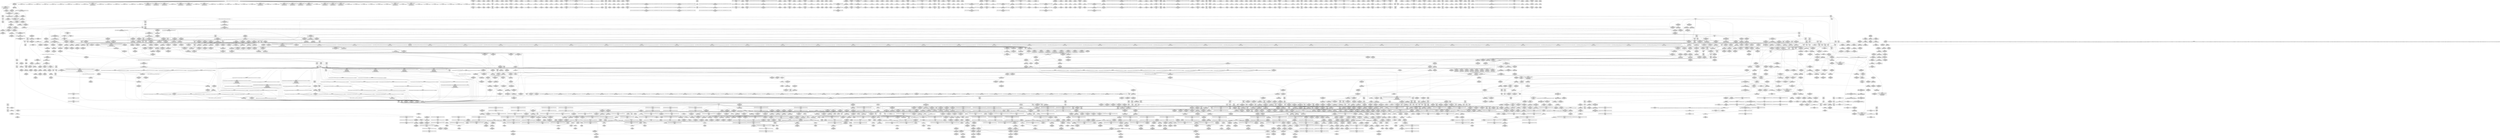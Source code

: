 digraph {
	CE0x6b98830 [shape=record,shape=Mrecord,label="{CE0x6b98830|tomoyo_mkdev_perm:param9|security/tomoyo/file.c,863}"]
	CE0x6c577b0 [shape=record,shape=Mrecord,label="{CE0x6c577b0|GLOBAL:tomoyo_read_unlock|*Constant*|*SummSource*}"]
	CE0x6c57e50 [shape=record,shape=Mrecord,label="{CE0x6c57e50|tomoyo_read_unlock:idx|Function::tomoyo_read_unlock&Arg::idx::|*SummSource*}"]
	CE0x84f9170 [shape=record,shape=Mrecord,label="{CE0x84f9170|tomoyo_const_part_length:incdec.ptr7|security/tomoyo/util.c,631|*SummSource*}"]
	CE0x4e97910 [shape=record,shape=Mrecord,label="{CE0x4e97910|tomoyo_const_part_length:filename|Function::tomoyo_const_part_length&Arg::filename::|*SummSource*}"]
	CE0x4e957e0 [shape=record,shape=Mrecord,label="{CE0x4e957e0|tomoyo_domain:tmp11|security/tomoyo/common.h,1205|*SummSource*}"]
	CE0x82d6f00 [shape=record,shape=Mrecord,label="{CE0x82d6f00|tomoyo_domain:tobool|security/tomoyo/common.h,1205|*SummSource*}"]
	CE0x6a0d880 [shape=record,shape=Mrecord,label="{CE0x6a0d880|tomoyo_const_part_length:if.then|*SummSink*}"]
	CE0x8341e90 [shape=record,shape=Mrecord,label="{CE0x8341e90|tomoyo_get_realpath:name|security/tomoyo/file.c,150|*SummSource*}"]
	CE0x5a08240 [shape=record,shape=Mrecord,label="{CE0x5a08240|i64*_getelementptr_inbounds_(_4_x_i64_,_4_x_i64_*___llvm_gcov_ctr24,_i64_0,_i64_0)|*Constant*|*SummSink*}"]
	CE0x6e1fe20 [shape=record,shape=Mrecord,label="{CE0x6e1fe20|rcu_lock_release:bb|*SummSink*}"]
	CE0x693eec0 [shape=record,shape=Mrecord,label="{CE0x693eec0|GLOBAL:tomoyo_pnnn2mac|Global_var:tomoyo_pnnn2mac|*SummSink*}"]
	CE0x4fe9b10 [shape=record,shape=Mrecord,label="{CE0x4fe9b10|i64_4|*Constant*|*SummSource*}"]
	CE0x68cbf20 [shape=record,shape=Mrecord,label="{CE0x68cbf20|tomoyo_fill_path_info:cmp8|security/tomoyo/util.c,668|*SummSink*}"]
	CE0x6c57bd0 [shape=record,shape=Mrecord,label="{CE0x6c57bd0|i32_9|*Constant*}"]
	CE0x82d7640 [shape=record,shape=Mrecord,label="{CE0x82d7640|tomoyo_domain:land.lhs.true}"]
	CE0x82c57d0 [shape=record,shape=Mrecord,label="{CE0x82c57d0|tomoyo_domain:tmp11|security/tomoyo/common.h,1205|*SummSink*}"]
	CE0x5b258f0 [shape=record,shape=Mrecord,label="{CE0x5b258f0|tomoyo_get_mode:tmp|*SummSource*}"]
	CE0x6c391e0 [shape=record,shape=Mrecord,label="{CE0x6c391e0|tomoyo_audit_mkdev_log:mode|security/tomoyo/file.c,200|*SummSink*}"]
	CE0x82d70e0 [shape=record,shape=Mrecord,label="{CE0x82d70e0|i64_3|*Constant*}"]
	CE0x69b79f0 [shape=record,shape=Mrecord,label="{CE0x69b79f0|0:_i8,_array:_GCRE_tomoyo_pnnn2mac_constant_2_x_i8_c_0B_0C_,_align_1:_elem_1::|security/tomoyo/file.c,852}"]
	CE0x68ca560 [shape=record,shape=Mrecord,label="{CE0x68ca560|i64_1|*Constant*}"]
	CE0x4e92870 [shape=record,shape=Mrecord,label="{CE0x4e92870|i64_5|*Constant*|*SummSource*}"]
	CE0x695cde0 [shape=record,shape=Mrecord,label="{CE0x695cde0|i64_80|*Constant*}"]
	CE0x6934190 [shape=record,shape=Mrecord,label="{CE0x6934190|tomoyo_const_part_length:tmp4|security/tomoyo/util.c,624}"]
	CE0x5c13d40 [shape=record,shape=Mrecord,label="{CE0x5c13d40|tomoyo_init_request_info:tmp9|security/tomoyo/util.c,1006}"]
	CE0x6b74150 [shape=record,shape=Mrecord,label="{CE0x6b74150|tomoyo_audit_mkdev_log:tmp8|security/tomoyo/file.c,199|*SummSource*}"]
	CE0x6b59820 [shape=record,shape=Mrecord,label="{CE0x6b59820|tomoyo_audit_mkdev_log:tmp10|security/tomoyo/file.c,200|*SummSource*}"]
	CE0x83a6e60 [shape=record,shape=Mrecord,label="{CE0x83a6e60|i64*_getelementptr_inbounds_(_31_x_i64_,_31_x_i64_*___llvm_gcov_ctr43150,_i64_0,_i64_27)|*Constant*}"]
	CE0x6b596e0 [shape=record,shape=Mrecord,label="{CE0x6b596e0|tomoyo_audit_mkdev_log:mkdev10|security/tomoyo/file.c,201|*SummSource*}"]
	CE0x69977d0 [shape=record,shape=Mrecord,label="{CE0x69977d0|tomoyo_get_mode:mode.0|*SummSource*}"]
	CE0x5ab9870 [shape=record,shape=Mrecord,label="{CE0x5ab9870|tomoyo_const_part_length:tmp53|security/tomoyo/util.c,652|*SummSource*}"]
	CE0x67b4760 [shape=record,shape=Mrecord,label="{CE0x67b4760|tomoyo_const_part_length:return}"]
	CE0x8559450 [shape=record,shape=Mrecord,label="{CE0x8559450|tomoyo_fill_path_info:const_len6|security/tomoyo/util.c,668|*SummSink*}"]
	CE0x4fec0c0 [shape=record,shape=Mrecord,label="{CE0x4fec0c0|tomoyo_domain:tmp18|security/tomoyo/common.h,1205|*SummSource*}"]
	CE0x59de8e0 [shape=record,shape=Mrecord,label="{CE0x59de8e0|tomoyo_mkdev_perm:tmp5|security/tomoyo/file.c,846|*SummSource*}"]
	CE0x6886310 [shape=record,shape=Mrecord,label="{CE0x6886310|tomoyo_init_request_info:tmp6|security/tomoyo/util.c,1004|*SummSink*}"]
	CE0x6cb3e20 [shape=record,shape=Mrecord,label="{CE0x6cb3e20|i64*_getelementptr_inbounds_(_12_x_i64_,_12_x_i64_*___llvm_gcov_ctr31133,_i64_0,_i64_11)|*Constant*|*SummSource*}"]
	CE0x4e8fda0 [shape=record,shape=Mrecord,label="{CE0x4e8fda0|tomoyo_mkdev_perm:buf|security/tomoyo/file.c, 849|*SummSource*}"]
	CE0x830b540 [shape=record,shape=Mrecord,label="{CE0x830b540|128:_i8*,_1208:_%struct.file*,_:_CMRE_44,45_}"]
	CE0x6bd0440 [shape=record,shape=Mrecord,label="{CE0x6bd0440|i64*_getelementptr_inbounds_(_12_x_i64_,_12_x_i64_*___llvm_gcov_ctr31133,_i64_0,_i64_10)|*Constant*|*SummSource*}"]
	CE0x6cb5d00 [shape=record,shape=Mrecord,label="{CE0x6cb5d00|tomoyo_read_unlock:bb|*SummSource*}"]
	CE0x6a70770 [shape=record,shape=Mrecord,label="{CE0x6a70770|0:_%struct.tomoyo_obj_info*,_16:_%struct.tomoyo_domain_info*,_24:_%struct.tomoyo_path_info*,_32:_i32,_36:_i32,_40:_i32,_44:_i8,_72:_i8,_75:_i8,_76:_i8,_77:_i8,_:_SCMRE_75,76_|*MultipleSource*|security/tomoyo/file.c, 844|security/tomoyo/file.c,844|security/tomoyo/file.c,858|Function::tomoyo_init_request_info&Arg::r::}"]
	CE0x6c38ed0 [shape=record,shape=Mrecord,label="{CE0x6c38ed0|tomoyo_audit_mkdev_log:mode|security/tomoyo/file.c,200}"]
	CE0x68b8560 [shape=record,shape=Mrecord,label="{CE0x68b8560|tomoyo_mkdev_perm:obj4|security/tomoyo/file.c,858}"]
	CE0x82a4630 [shape=record,shape=Mrecord,label="{CE0x82a4630|tomoyo_read_lock:bb}"]
	CE0x6da1790 [shape=record,shape=Mrecord,label="{CE0x6da1790|tomoyo_mkdev_perm:tmp31|security/tomoyo/file.c,874|*SummSource*}"]
	CE0x4eb07f0 [shape=record,shape=Mrecord,label="{CE0x4eb07f0|tomoyo_fill_path_info:tobool|security/tomoyo/util.c,667|*SummSource*}"]
	CE0x68541e0 [shape=record,shape=Mrecord,label="{CE0x68541e0|0:_i8*,_array:_GCRE_tomoyo_mac_keywords_external_constant_42_x_i8*_:_elem_33::|security/tomoyo/file.c,197}"]
	CE0x5ce7a80 [shape=record,shape=Mrecord,label="{CE0x5ce7a80|tomoyo_const_part_length:conv8|security/tomoyo/util.c,632|*SummSource*}"]
	CE0x6d6e470 [shape=record,shape=Mrecord,label="{CE0x6d6e470|tomoyo_mkdev_perm:tmp26|security/tomoyo/file.c,872|*SummSink*}"]
	CE0x6d542d0 [shape=record,shape=Mrecord,label="{CE0x6d542d0|tomoyo_mkdev_perm:conv|security/tomoyo/file.c,871|*SummSource*}"]
	CE0x8294d50 [shape=record,shape=Mrecord,label="{CE0x8294d50|tomoyo_fill_path_info:hash|security/tomoyo/util.c,669}"]
	CE0x6c03330 [shape=record,shape=Mrecord,label="{CE0x6c03330|i64*_getelementptr_inbounds_(_31_x_i64_,_31_x_i64_*___llvm_gcov_ctr43150,_i64_0,_i64_0)|*Constant*|*SummSink*}"]
	CE0x5b4a320 [shape=record,shape=Mrecord,label="{CE0x5b4a320|0:_i8,_:_GCRE_tomoyo_policy_loaded_global_i8_0,_align_1:_elem_0:default:}"]
	CE0x68868c0 [shape=record,shape=Mrecord,label="{CE0x68868c0|i64*_getelementptr_inbounds_(_12_x_i64_,_12_x_i64_*___llvm_gcov_ctr12,_i64_0,_i64_3)|*Constant*|*SummSource*}"]
	CE0x5b48be0 [shape=record,shape=Mrecord,label="{CE0x5b48be0|0:_i8,_array:_GCRE_tomoyo_index2category_constant_39_x_i8_c_00_00_00_00_00_00_00_00_00_00_00_00_00_00_00_00_00_00_00_00_00_00_00_01_01_01_01_01_01_01_01_01_01_01_01_01_01_01_02_,_align_16:_elem_9::|security/tomoyo/util.c,983}"]
	CE0x4fe99b0 [shape=record,shape=Mrecord,label="{CE0x4fe99b0|i64_4|*Constant*}"]
	CE0x68600f0 [shape=record,shape=Mrecord,label="{CE0x68600f0|0:_%struct.tomoyo_obj_info*,_16:_%struct.tomoyo_domain_info*,_24:_%struct.tomoyo_path_info*,_32:_i32,_36:_i32,_40:_i32,_44:_i8,_72:_i8,_75:_i8,_76:_i8,_77:_i8,_:_SCMRE_38,39_}"]
	CE0x69b11f0 [shape=record,shape=Mrecord,label="{CE0x69b11f0|_ret_i32_%conv6,_!dbg_!38926|security/tomoyo/util.c,1011}"]
	CE0x693ebe0 [shape=record,shape=Mrecord,label="{CE0x693ebe0|%struct.tomoyo_domain_info*_null|*Constant*}"]
	CE0x684ad00 [shape=record,shape=Mrecord,label="{CE0x684ad00|GLOBAL:current_task|Global_var:current_task}"]
	CE0x5cf14e0 [shape=record,shape=Mrecord,label="{CE0x5cf14e0|i32_6|*Constant*|*SummSource*}"]
	CE0x6c7cd70 [shape=record,shape=Mrecord,label="{CE0x6c7cd70|GLOBAL:tomoyo_supervisor|*Constant*}"]
	CE0x6e1ff80 [shape=record,shape=Mrecord,label="{CE0x6e1ff80|rcu_lock_release:indirectgoto|*SummSink*}"]
	CE0x8514160 [shape=record,shape=Mrecord,label="{CE0x8514160|i64*_getelementptr_inbounds_(_4_x_i64_,_4_x_i64_*___llvm_gcov_ctr33,_i64_0,_i64_3)|*Constant*|*SummSink*}"]
	CE0x4f83990 [shape=record,shape=Mrecord,label="{CE0x4f83990|tomoyo_init_request_info:bb|*SummSink*}"]
	CE0x6bcfe70 [shape=record,shape=Mrecord,label="{CE0x6bcfe70|tomoyo_get_mode:mode.1|*SummSink*}"]
	CE0x69f6740 [shape=record,shape=Mrecord,label="{CE0x69f6740|__llvm_gcov_indirect_counter_increment114:entry|*SummSource*}"]
	CE0x6d43ca0 [shape=record,shape=Mrecord,label="{CE0x6d43ca0|tomoyo_mkdev_perm:tmp21|security/tomoyo/file.c,871|*SummSource*}"]
	CE0x8555220 [shape=record,shape=Mrecord,label="{CE0x8555220|tomoyo_const_part_length:entry|*SummSource*}"]
	CE0x4cf38a0 [shape=record,shape=Mrecord,label="{CE0x4cf38a0|rcu_lock_release:tmp4|include/linux/rcupdate.h,423}"]
	CE0x6d43750 [shape=record,shape=Mrecord,label="{CE0x6d43750|i64_7|*Constant*}"]
	CE0x6a51c60 [shape=record,shape=Mrecord,label="{CE0x6a51c60|0:_%struct.tomoyo_obj_info*,_16:_%struct.tomoyo_domain_info*,_24:_%struct.tomoyo_path_info*,_32:_i32,_36:_i32,_40:_i32,_44:_i8,_72:_i8,_75:_i8,_76:_i8,_77:_i8,_:_SCMRE_60,61_}"]
	CE0x821cee0 [shape=record,shape=Mrecord,label="{CE0x821cee0|i32_10|*Constant*|*SummSource*}"]
	CE0x6e01d20 [shape=record,shape=Mrecord,label="{CE0x6e01d20|tomoyo_init_request_info:if.then|*SummSink*}"]
	CE0x6990300 [shape=record,shape=Mrecord,label="{CE0x6990300|tomoyo_audit_mkdev_log:tmp4|security/tomoyo/file.c,198|*SummSource*}"]
	CE0x6c39510 [shape=record,shape=Mrecord,label="{CE0x6c39510|tomoyo_audit_mkdev_log:param7|security/tomoyo/file.c,200}"]
	CE0x690c250 [shape=record,shape=Mrecord,label="{CE0x690c250|tomoyo_fill_path_info:bb|*SummSource*}"]
	CE0x6d44000 [shape=record,shape=Mrecord,label="{CE0x6d44000|tomoyo_mkdev_perm:tmp22|security/tomoyo/file.c,871|*SummSink*}"]
	CE0x6b98f30 [shape=record,shape=Mrecord,label="{CE0x6b98f30|tomoyo_mkdev_perm:param9|security/tomoyo/file.c,863|*SummSource*}"]
	CE0x5c44fa0 [shape=record,shape=Mrecord,label="{CE0x5c44fa0|tomoyo_mkdev_perm:entry|*SummSource*}"]
	CE0x5c23b50 [shape=record,shape=Mrecord,label="{CE0x5c23b50|tomoyo_mkdev_perm:if.end22|*SummSink*}"]
	CE0x5a850c0 [shape=record,shape=Mrecord,label="{CE0x5a850c0|0:_i8*,_array:_GCRE_tomoyo_mac_keywords_external_constant_42_x_i8*_:_elem_26::|security/tomoyo/file.c,197}"]
	CE0x6c8cc50 [shape=record,shape=Mrecord,label="{CE0x6c8cc50|tomoyo_get_mode:and|security/tomoyo/util.c,987}"]
	CE0x69137d0 [shape=record,shape=Mrecord,label="{CE0x69137d0|tomoyo_fill_path_info:name1|security/tomoyo/util.c,663|*SummSink*}"]
	CE0x6db8580 [shape=record,shape=Mrecord,label="{CE0x6db8580|tomoyo_read_lock:tmp2}"]
	CE0x6cc5320 [shape=record,shape=Mrecord,label="{CE0x6cc5320|i64*_getelementptr_inbounds_(_2_x_i64_,_2_x_i64_*___llvm_gcov_ctr23,_i64_0,_i64_0)|*Constant*|*SummSink*}"]
	CE0x5c43b00 [shape=record,shape=Mrecord,label="{CE0x5c43b00|tomoyo_const_part_length:tmp22|security/tomoyo/util.c,634|*SummSource*}"]
	CE0x5c4e8a0 [shape=record,shape=Mrecord,label="{CE0x5c4e8a0|i64*_getelementptr_inbounds_(_5_x_i64_,_5_x_i64_*___llvm_gcov_ctr32134,_i64_0,_i64_3)|*Constant*|*SummSource*}"]
	CE0x4f1e330 [shape=record,shape=Mrecord,label="{CE0x4f1e330|tomoyo_mkdev_perm:buf|security/tomoyo/file.c, 849|*SummSink*}"]
	CE0x856a5e0 [shape=record,shape=Mrecord,label="{CE0x856a5e0|rcu_lock_acquire:__here}"]
	CE0x6c57d50 [shape=record,shape=Mrecord,label="{CE0x6c57d50|tomoyo_read_unlock:idx|Function::tomoyo_read_unlock&Arg::idx::}"]
	CE0x6b1b1f0 [shape=record,shape=Mrecord,label="{CE0x6b1b1f0|tomoyo_audit_mkdev_log:name|security/tomoyo/file.c,199}"]
	CE0x855c520 [shape=record,shape=Mrecord,label="{CE0x855c520|tomoyo_fill_path_info:call|security/tomoyo/util.c,664}"]
	CE0x6c063a0 [shape=record,shape=Mrecord,label="{CE0x6c063a0|tomoyo_const_part_length:tmp17|security/tomoyo/util.c,627}"]
	CE0x830d470 [shape=record,shape=Mrecord,label="{CE0x830d470|new_decode_dev:tmp|*SummSource*}"]
	CE0x69ae750 [shape=record,shape=Mrecord,label="{CE0x69ae750|i32_39|*Constant*|*SummSource*}"]
	CE0x6c7c970 [shape=record,shape=Mrecord,label="{CE0x6c7c970|VOIDTB_TE_array:_GCE_.str4_private_unnamed_addr_constant_22_x_i8_c_file_%s_%s_0%o_%u_%u_0A_00_,_align_1:_elem_0:default:}"]
	CE0x823a0c0 [shape=record,shape=Mrecord,label="{CE0x823a0c0|tomoyo_const_part_length:conv14|security/tomoyo/util.c,641|*SummSink*}"]
	CE0x5bf0950 [shape=record,shape=Mrecord,label="{CE0x5bf0950|GLOBAL:tomoyo_fill_path_info|*Constant*|*SummSource*}"]
	CE0x6b59f50 [shape=record,shape=Mrecord,label="{CE0x6b59f50|tomoyo_audit_mkdev_log:minor|security/tomoyo/file.c,201|*SummSink*}"]
	CE0x5b61e80 [shape=record,shape=Mrecord,label="{CE0x5b61e80|i64*_getelementptr_inbounds_(_2_x_i64_,_2_x_i64_*___llvm_gcov_ctr22,_i64_0,_i64_1)|*Constant*|*SummSink*}"]
	CE0x5a99390 [shape=record,shape=Mrecord,label="{CE0x5a99390|_call_void___srcu_read_unlock(%struct.srcu_struct*_%sp,_i32_%idx)_#9,_!dbg_!38906|include/linux/srcu.h,237|*SummSource*}"]
	CE0x6a0e000 [shape=record,shape=Mrecord,label="{CE0x6a0e000|%struct.task_struct*_(%struct.task_struct**)*_asm_movq_%gs:$_1:P_,$0_,_r,im,_dirflag_,_fpsr_,_flags_}"]
	CE0x5b58ec0 [shape=record,shape=Mrecord,label="{CE0x5b58ec0|i64*_getelementptr_inbounds_(_4_x_i64_,_4_x_i64_*___llvm_gcov_ctr24,_i64_0,_i64_2)|*Constant*|*SummSource*}"]
	CE0x6ac4000 [shape=record,shape=Mrecord,label="{CE0x6ac4000|tomoyo_mkdev_perm:param_type|security/tomoyo/file.c,860|*SummSink*}"]
	CE0x5cc5860 [shape=record,shape=Mrecord,label="{CE0x5cc5860|i64*_getelementptr_inbounds_(_4_x_i64_,_4_x_i64_*___llvm_gcov_ctr33,_i64_0,_i64_1)|*Constant*|*SummSink*}"]
	CE0x5a4c570 [shape=record,shape=Mrecord,label="{CE0x5a4c570|tomoyo_get_mode:arrayidx4|security/tomoyo/util.c,983|*SummSource*}"]
	CE0x6d3ad60 [shape=record,shape=Mrecord,label="{CE0x6d3ad60|0:_i32,_8:_%struct.srcu_struct_array*,_16:_i32,_20:_i32,_24:_i32,_32:_i8*,_40:_%struct.lock_class_key*,_48:_2_x_%struct.lock_class*_,_64:_i8*,_72:_i32,_80:_i64,_88:_i8,_96:_%struct.callback_head*,_104:_%struct.callback_head**,_112:_%struct.callback_head*,_120:_%struct.callback_head**,_128:_%struct.callback_head*,_136:_%struct.callback_head**,_144:_%struct.callback_head*,_152:_%struct.callback_head**,_160:_i64,_168:_%struct.list_head*,_176:_%struct.list_head*,_184:_void_(%struct.work_struct*)*,_192:_%struct.lock_class_key*,_200:_2_x_%struct.lock_class*_,_216:_i8*,_224:_i32,_232:_i64,_240:_%struct.list_head*,_248:_%struct.list_head*,_256:_i64,_264:_%struct.tvec_base*,_272:_void_(i64)*,_280:_i64,_288:_i32,_292:_i32,_296:_i8*,_304:_16_x_i8_,_320:_%struct.lock_class_key*,_328:_2_x_%struct.lock_class*_,_344:_i8*,_352:_i32,_360:_i64,_368:_%struct.workqueue_struct*,_376:_i32,_384:_%struct.lock_class_key*,_392:_2_x_%struct.lock_class*_,_408:_i8*,_416:_i32,_424:_i64,_:_GCE_tomoyo_ss_global_%struct.srcu_struct_i32_-300,_%struct.srcu_struct_array*_tomoyo_ss_srcu_array,_%struct.spinlock_%union.anon.14_%struct.raw_spinlock_%struct.arch_spinlock_zeroinitializer,_i32_-559067475,_i32_-1,_i8*_inttoptr_(i64_-1_to_i8*),_%struct.lockdep_map_%struct.lock_class_key*_null,_2_x_%struct.lock_class*_zeroinitializer,_i8*_getelementptr_inbounds_(_21_x_i8_,_21_x_i8_*_.str171,_i32_0,_i32_0),_i32_0,_i64_0_,_i8_0,_%struct.rcu_batch_%struct.callback_head*_null,_%struct.callback_head**_bitcast_(i8*_getelementptr_(i8,_i8*_bitcast_(%struct.srcu_struct*_tomoyo_ss_to_i8*),_i64_96)_to_%struct.callback_head**)_,_%struct.rcu_batch_%struct.callback_head*_null,_%struct.callback_head**_bitcast_(i8*_getelementptr_(i8,_i8*_bitcast_(%struct.srcu_struct*_tomoyo_ss_to_i8*),_i64_112)_to_%struct.callback_head**)_,_%struct.rcu_batch_%struct.callback_head*_null,_%struct.callback_head**_bitcast_(i8*_getelementptr_(i8,_i8*_bitcast_(%struct.srcu_struct*_tomoyo_ss_to_i8*),_i64_128)_to_%struct.callback_head**)_,_%struct.rcu_batch_%struct.callback_head*_null,_%struct.callback_head**_bitcast_(i8*_getelementptr_(i8,_i8*_bitcast_(%struct.srcu_struct*_tomoyo_ss_to_i8*),_i64_144)_to_%struct.callback_head**)_,_%struct.delayed_work_%struct.work_struct_%struct.atomic64_t_i64_137438953424_,_%struct.list_head_%struct.list_head*_bitcast_(i8*_getelementptr_(i8,_i8*_bitcast_(%struct.srcu_struct*_tomoyo_ss_to_i8*),_i64_168)_to_%struct.list_head*),_%struct.list_head*_bitcast_(i8*_getelementptr_(i8,_i8*_bitcast_(%struct.srcu_struct*_tomoyo_ss_to_i8*),_i64_168)_to_%struct.list_head*)_,_void_(%struct.work_struct*)*_process_srcu,_%struct.lockdep_map_%struct.lock_class_key*_bitcast_(i8*_getelementptr_(i8,_i8*_bitcast_(%struct.srcu_struct*_tomoyo_ss_to_i8*),_i64_160)_to_%struct.lock_class_key*),_2_x_%struct.lock_class*_zeroinitializer,_i8*_getelementptr_inbounds_(_22_x_i8_,_22_x_i8_*_.str1172,_i32_0,_i32_0),_i32_0,_i64_0_,_%struct.timer_list_%struct.list_head_%struct.list_head*_null,_%struct.list_head*_inttoptr_(i64_1953723489_to_%struct.list_head*)_,_i64_0,_%struct.tvec_base*_bitcast_(i8*_getelementptr_(i8,_i8*_bitcast_(%struct.tvec_base*_boot_tvec_bases_to_i8*),_i64_2)_to_%struct.tvec_base*),_void_(i64)*_delayed_work_timer_fn,_i64_ptrtoint_(i8*_getelementptr_(i8,_i8*_bitcast_(%struct.srcu_struct*_tomoyo_ss_to_i8*),_i64_160)_to_i64),_i32_-1,_i32_0,_i8*_null,_16_x_i8_zeroinitializer,_%struct.lockdep_map_%struct.lock_class_key*_bitcast_(_29_x_i8_*_.str2173_to_%struct.lock_class_key*),_2_x_%struct.lock_class*_zeroinitializer,_i8*_getelementptr_inbounds_(_29_x_i8_,_29_x_i8_*_.str2173,_i32_0,_i32_0),_i32_0,_i64_0_,_%struct.workqueue_struct*_null,_i32_0_,_%struct.lockdep_map_%struct.lock_class_key*_null,_2_x_%struct.lock_class*_zeroinitializer,_i8*_getelementptr_inbounds_(_10_x_i8_,_10_x_i8_*_.str3174,_i32_0,_i32_0),_i32_0,_i64_0_,_align_8:_elem_0:default:}"]
	CE0x8350f00 [shape=record,shape=Mrecord,label="{CE0x8350f00|tomoyo_const_part_length:tmp9|security/tomoyo/util.c,626}"]
	CE0x5b617e0 [shape=record,shape=Mrecord,label="{CE0x5b617e0|tomoyo_init_request_info:tmp2|security/tomoyo/util.c,1003}"]
	CE0x69626e0 [shape=record,shape=Mrecord,label="{CE0x69626e0|128:_i8*,_1208:_%struct.file*,_:_CMRE_22,23_}"]
	CE0x6bf2b80 [shape=record,shape=Mrecord,label="{CE0x6bf2b80|tomoyo_mkdev_perm:call16|security/tomoyo/file.c,867|*SummSource*}"]
	CE0x5b15230 [shape=record,shape=Mrecord,label="{CE0x5b15230|i64*_getelementptr_inbounds_(_12_x_i64_,_12_x_i64_*___llvm_gcov_ctr31133,_i64_0,_i64_3)|*Constant*|*SummSource*}"]
	CE0x6d43f00 [shape=record,shape=Mrecord,label="{CE0x6d43f00|tomoyo_mkdev_perm:conv|security/tomoyo/file.c,871}"]
	CE0x6b74620 [shape=record,shape=Mrecord,label="{CE0x6b74620|tomoyo_audit_mkdev_log:param5|security/tomoyo/file.c,200|*SummSource*}"]
	CE0x8340760 [shape=record,shape=Mrecord,label="{CE0x8340760|i64*_getelementptr_inbounds_(_2_x_i64_,_2_x_i64_*___llvm_gcov_ctr32,_i64_0,_i64_1)|*Constant*|*SummSink*}"]
	CE0x6e25ad0 [shape=record,shape=Mrecord,label="{CE0x6e25ad0|tomoyo_mkdev_perm:tmp7|security/tomoyo/file.c,852|*SummSink*}"]
	CE0x5aec190 [shape=record,shape=Mrecord,label="{CE0x5aec190|tomoyo_domain:tmp5|security/tomoyo/common.h,1205|*SummSource*}"]
	CE0x84c6130 [shape=record,shape=Mrecord,label="{CE0x84c6130|_call_void_mcount()_#3}"]
	CE0x6b8f080 [shape=record,shape=Mrecord,label="{CE0x6b8f080|tomoyo_mkdev_perm:param12|security/tomoyo/file.c,864}"]
	CE0x82a4130 [shape=record,shape=Mrecord,label="{CE0x82a4130|tomoyo_init_request_info:conv6|security/tomoyo/util.c,1011|*SummSource*}"]
	CE0x6c46ab0 [shape=record,shape=Mrecord,label="{CE0x6c46ab0|tomoyo_audit_mkdev_log:major|security/tomoyo/file.c,200}"]
	CE0x4d95f90 [shape=record,shape=Mrecord,label="{CE0x4d95f90|i32_4|*Constant*}"]
	CE0x6e3e3f0 [shape=record,shape=Mrecord,label="{CE0x6e3e3f0|get_current:tmp}"]
	CE0x84ad000 [shape=record,shape=Mrecord,label="{CE0x84ad000|i1_true|*Constant*|*SummSink*}"]
	CE0x4ec15a0 [shape=record,shape=Mrecord,label="{CE0x4ec15a0|i64_176|*Constant*|*SummSink*}"]
	CE0x6d441d0 [shape=record,shape=Mrecord,label="{CE0x6d441d0|tomoyo_mkdev_perm:tmp22|security/tomoyo/file.c,871|*SummSource*}"]
	CE0x4c21500 [shape=record,shape=Mrecord,label="{CE0x4c21500|COLLAPSED:_GCMRE___llvm_gcov_ctr32134_internal_global_5_x_i64_zeroinitializer:_elem_0:default:}"]
	CE0x8203fe0 [shape=record,shape=Mrecord,label="{CE0x8203fe0|GLOBAL:__llvm_gcov_global_state_pred45|Global_var:__llvm_gcov_global_state_pred45}"]
	CE0x6c03d20 [shape=record,shape=Mrecord,label="{CE0x6c03d20|tomoyo_const_part_length:conv11|security/tomoyo/util.c,641}"]
	CE0x5a9c360 [shape=record,shape=Mrecord,label="{CE0x5a9c360|i64*_getelementptr_inbounds_(_2_x_i64_,_2_x_i64_*___llvm_gcov_ctr37,_i64_0,_i64_1)|*Constant*|*SummSource*}"]
	CE0x6930a00 [shape=record,shape=Mrecord,label="{CE0x6930a00|tomoyo_domain:call3|security/tomoyo/common.h,1205}"]
	CE0x4dcdad0 [shape=record,shape=Mrecord,label="{CE0x4dcdad0|tomoyo_domain:tmp23|security/tomoyo/common.h,1205|*SummSink*}"]
	CE0x8280a50 [shape=record,shape=Mrecord,label="{CE0x8280a50|tomoyo_init_request_info:mode5|security/tomoyo/util.c,1011|*SummSink*}"]
	CE0x4e69840 [shape=record,shape=Mrecord,label="{CE0x4e69840|rcu_lock_acquire:map|Function::rcu_lock_acquire&Arg::map::}"]
	CE0x6c13ee0 [shape=record,shape=Mrecord,label="{CE0x6c13ee0|0:_i8*,_8:_i32,_12:_i16,_14:_i8,_15:_i8,_:_SCMRE_12,14_|*MultipleSource*|Function::tomoyo_get_realpath&Arg::buf::|security/tomoyo/file.c, 849|security/tomoyo/file.c,868}"]
	CE0x5bbedd0 [shape=record,shape=Mrecord,label="{CE0x5bbedd0|get_current:tmp3|*SummSink*}"]
	CE0x681a010 [shape=record,shape=Mrecord,label="{CE0x681a010|i64*_getelementptr_inbounds_(_31_x_i64_,_31_x_i64_*___llvm_gcov_ctr43150,_i64_0,_i64_4)|*Constant*|*SummSource*}"]
	CE0x83e8570 [shape=record,shape=Mrecord,label="{CE0x83e8570|tomoyo_get_realpath:tmp4|security/tomoyo/file.c,151|*SummSink*}"]
	CE0x5d53b10 [shape=record,shape=Mrecord,label="{CE0x5d53b10|_call_void_mcount()_#3|*SummSource*}"]
	CE0x81d7b80 [shape=record,shape=Mrecord,label="{CE0x81d7b80|0:_i8,_array:_GCRE_tomoyo_index2category_constant_39_x_i8_c_00_00_00_00_00_00_00_00_00_00_00_00_00_00_00_00_00_00_00_00_00_00_00_01_01_01_01_01_01_01_01_01_01_01_01_01_01_01_02_,_align_16:_elem_16::|security/tomoyo/util.c,983}"]
	CE0x4f1b5f0 [shape=record,shape=Mrecord,label="{CE0x4f1b5f0|tomoyo_get_realpath:buf|Function::tomoyo_get_realpath&Arg::buf::|*SummSink*}"]
	CE0x4dce090 [shape=record,shape=Mrecord,label="{CE0x4dce090|srcu_read_lock:call|include/linux/srcu.h,220|*SummSink*}"]
	CE0x68c9e30 [shape=record,shape=Mrecord,label="{CE0x68c9e30|tomoyo_get_mode:tmp1|*SummSource*}"]
	CE0x6b74510 [shape=record,shape=Mrecord,label="{CE0x6b74510|tomoyo_audit_mkdev_log:param5|security/tomoyo/file.c,200}"]
	CE0x4f87650 [shape=record,shape=Mrecord,label="{CE0x4f87650|i64*_getelementptr_inbounds_(_31_x_i64_,_31_x_i64_*___llvm_gcov_ctr43150,_i64_0,_i64_3)|*Constant*|*SummSource*}"]
	CE0x6bc7f00 [shape=record,shape=Mrecord,label="{CE0x6bc7f00|tomoyo_mkdev_perm:and|security/tomoyo/file.c,865|*SummSink*}"]
	CE0x6860320 [shape=record,shape=Mrecord,label="{CE0x6860320|VOIDTB_TE:_SCMRE_32,40_|*MultipleSource*|security/tomoyo/file.c, 845|security/tomoyo/file.c,845|security/tomoyo/file.c,845}"]
	CE0x67b45c0 [shape=record,shape=Mrecord,label="{CE0x67b45c0|i64*_getelementptr_inbounds_(_4_x_i64_,_4_x_i64_*___llvm_gcov_ctr33,_i64_0,_i64_0)|*Constant*|*SummSink*}"]
	CE0x83cedb0 [shape=record,shape=Mrecord,label="{CE0x83cedb0|tomoyo_get_realpath:tmp3|security/tomoyo/file.c,151|*SummSink*}"]
	CE0x6c072e0 [shape=record,shape=Mrecord,label="{CE0x6c072e0|i8_3|*Constant*|*SummSink*}"]
	CE0x6962cd0 [shape=record,shape=Mrecord,label="{CE0x6962cd0|128:_i8*,_1208:_%struct.file*,_:_CMRE_27,28_}"]
	CE0x5a3eae0 [shape=record,shape=Mrecord,label="{CE0x5a3eae0|0:_%struct.tomoyo_obj_info*,_16:_%struct.tomoyo_domain_info*,_24:_%struct.tomoyo_path_info*,_32:_i32,_36:_i32,_40:_i32,_44:_i8,_72:_i8,_75:_i8,_76:_i8,_77:_i8,_:_SCMRE_30,31_}"]
	CE0x6cb5790 [shape=record,shape=Mrecord,label="{CE0x6cb5790|tomoyo_domain:if.then|*SummSource*}"]
	CE0x4d0c5f0 [shape=record,shape=Mrecord,label="{CE0x4d0c5f0|tomoyo_const_part_length:cmp|security/tomoyo/util.c,626|*SummSource*}"]
	CE0x5b68c20 [shape=record,shape=Mrecord,label="{CE0x5b68c20|_call_void_mcount()_#3|*SummSink*}"]
	CE0x6998f50 [shape=record,shape=Mrecord,label="{CE0x6998f50|GLOBAL:__llvm_gcov_ctr25|Global_var:__llvm_gcov_ctr25}"]
	CE0x5bd9a40 [shape=record,shape=Mrecord,label="{CE0x5bd9a40|tomoyo_init_request_info:tmp7|security/tomoyo/util.c,1005}"]
	CE0x6b9bad0 [shape=record,shape=Mrecord,label="{CE0x6b9bad0|tomoyo_mkdev_perm:mode|Function::tomoyo_mkdev_perm&Arg::mode::|*SummSink*}"]
	CE0x688efc0 [shape=record,shape=Mrecord,label="{CE0x688efc0|tomoyo_read_lock:tmp1|*SummSink*}"]
	CE0x6d7d600 [shape=record,shape=Mrecord,label="{CE0x6d7d600|tomoyo_mkdev_perm:tmp28|security/tomoyo/file.c,873}"]
	CE0x680bfb0 [shape=record,shape=Mrecord,label="{CE0x680bfb0|i32_255|*Constant*}"]
	CE0x4cf1a60 [shape=record,shape=Mrecord,label="{CE0x4cf1a60|128:_i8*,_1208:_%struct.file*,_:_CMRE_5,6_}"]
	CE0x84f9f40 [shape=record,shape=Mrecord,label="{CE0x84f9f40|tomoyo_const_part_length:return|*SummSource*}"]
	CE0x6d02ed0 [shape=record,shape=Mrecord,label="{CE0x6d02ed0|tomoyo_fill_path_info:conv|security/tomoyo/util.c,664|*SummSource*}"]
	CE0x822bf60 [shape=record,shape=Mrecord,label="{CE0x822bf60|tomoyo_get_mode:entry|*SummSource*}"]
	CE0x6a9b880 [shape=record,shape=Mrecord,label="{CE0x6a9b880|GLOBAL:new_decode_dev|*Constant*|*SummSink*}"]
	CE0x8280840 [shape=record,shape=Mrecord,label="{CE0x8280840|tomoyo_init_request_info:mode5|security/tomoyo/util.c,1011}"]
	CE0x4e70e80 [shape=record,shape=Mrecord,label="{CE0x4e70e80|tomoyo_get_mode:tmp13|security/tomoyo/util.c,982|*SummSource*}"]
	CE0x4cf3650 [shape=record,shape=Mrecord,label="{CE0x4cf3650|tomoyo_const_part_length:inc|security/tomoyo/util.c,628}"]
	CE0x5a4c760 [shape=record,shape=Mrecord,label="{CE0x5a4c760|tomoyo_get_mode:arrayidx4|security/tomoyo/util.c,983|*SummSink*}"]
	CE0x8522a10 [shape=record,shape=Mrecord,label="{CE0x8522a10|i64*_getelementptr_inbounds_(_5_x_i64_,_5_x_i64_*___llvm_gcov_ctr28130,_i64_0,_i64_3)|*Constant*|*SummSink*}"]
	CE0x4d96610 [shape=record,shape=Mrecord,label="{CE0x4d96610|_call_void___llvm_gcov_indirect_counter_increment114(i32*___llvm_gcov_global_state_pred45,_i64**_getelementptr_inbounds_(_3_x_i64*_,_3_x_i64*_*___llvm_gcda_edge_table44,_i64_0,_i64_0)),_!dbg_!38954|security/tomoyo/util.c,649|*SummSink*}"]
	CE0x8522480 [shape=record,shape=Mrecord,label="{CE0x8522480|tomoyo_get_mode:tobool|security/tomoyo/util.c,978|*SummSource*}"]
	CE0x8367c20 [shape=record,shape=Mrecord,label="{CE0x8367c20|new_decode_dev:tmp|*SummSink*}"]
	CE0x4f87e70 [shape=record,shape=Mrecord,label="{CE0x4f87e70|GLOBAL:__llvm_gcov_indirect_counter_increment114|*Constant*|*SummSource*}"]
	CE0x69aebb0 [shape=record,shape=Mrecord,label="{CE0x69aebb0|tomoyo_get_mode:cmp11|security/tomoyo/util.c,985}"]
	CE0x4e1ac70 [shape=record,shape=Mrecord,label="{CE0x4e1ac70|tomoyo_mkdev_perm:tmp11|security/tomoyo/file.c,852}"]
	CE0x8522df0 [shape=record,shape=Mrecord,label="{CE0x8522df0|tomoyo_domain:tmp16|security/tomoyo/common.h,1205|*SummSink*}"]
	CE0x8295860 [shape=record,shape=Mrecord,label="{CE0x8295860|srcu_read_unlock:bb|*SummSink*}"]
	CE0x68b9f20 [shape=record,shape=Mrecord,label="{CE0x68b9f20|GLOBAL:__llvm_gcov_ctr12|Global_var:__llvm_gcov_ctr12|*SummSink*}"]
	CE0x824fa40 [shape=record,shape=Mrecord,label="{CE0x824fa40|tomoyo_init_request_info:conv|security/tomoyo/util.c,1010}"]
	CE0x69302e0 [shape=record,shape=Mrecord,label="{CE0x69302e0|tomoyo_domain:tmp20|security/tomoyo/common.h,1205}"]
	CE0x82c6220 [shape=record,shape=Mrecord,label="{CE0x82c6220|tomoyo_domain:tmp13|security/tomoyo/common.h,1205|*SummSink*}"]
	CE0x6d134a0 [shape=record,shape=Mrecord,label="{CE0x6d134a0|tomoyo_const_part_length:tmp32|security/tomoyo/util.c,641|*SummSource*}"]
	CE0x5a9aef0 [shape=record,shape=Mrecord,label="{CE0x5a9aef0|__llvm_gcov_indirect_counter_increment114:tmp1|*SummSink*}"]
	CE0x5d104f0 [shape=record,shape=Mrecord,label="{CE0x5d104f0|GLOBAL:tomoyo_read_lock|*Constant*|*SummSink*}"]
	CE0x5a3aaa0 [shape=record,shape=Mrecord,label="{CE0x5a3aaa0|0:_i8,_array:_GCRE_tomoyo_pnnn2mac_constant_2_x_i8_c_0B_0C_,_align_1:_elem_0::|security/tomoyo/file.c,852}"]
	CE0x84ad440 [shape=record,shape=Mrecord,label="{CE0x84ad440|i64*_getelementptr_inbounds_(_6_x_i64_,_6_x_i64_*___llvm_gcov_ctr25,_i64_0,_i64_5)|*Constant*|*SummSource*}"]
	CE0x6bf23f0 [shape=record,shape=Mrecord,label="{CE0x6bf23f0|_call_void_tomoyo_check_acl(%struct.tomoyo_request_info*_%r,_i1_(%struct.tomoyo_request_info*,_%struct.tomoyo_acl_info*)*_tomoyo_check_mkdev_acl)_#9,_!dbg_!38953|security/tomoyo/file.c,866|*SummSink*}"]
	CE0x4ec20e0 [shape=record,shape=Mrecord,label="{CE0x4ec20e0|tomoyo_mkdev_perm:r|security/tomoyo/file.c, 844}"]
	CE0x698fd40 [shape=record,shape=Mrecord,label="{CE0x698fd40|tomoyo_init_request_info:tmp10|security/tomoyo/util.c,1006|*SummSink*}"]
	CE0x4d3c350 [shape=record,shape=Mrecord,label="{CE0x4d3c350|i32_2|*Constant*}"]
	CE0x6a1e0d0 [shape=record,shape=Mrecord,label="{CE0x6a1e0d0|i32_3|*Constant*}"]
	CE0x84d5c50 [shape=record,shape=Mrecord,label="{CE0x84d5c50|tomoyo_get_realpath:tmp11|security/tomoyo/file.c,156|*SummSink*}"]
	CE0x4e695a0 [shape=record,shape=Mrecord,label="{CE0x4e695a0|tomoyo_get_mode:arrayidx|security/tomoyo/util.c,981|*SummSink*}"]
	CE0x5b0e280 [shape=record,shape=Mrecord,label="{CE0x5b0e280|tomoyo_audit_mkdev_log:idxprom|security/tomoyo/file.c,198|*SummSource*}"]
	CE0x5a63ce0 [shape=record,shape=Mrecord,label="{CE0x5a63ce0|rcu_lock_acquire:tmp4|include/linux/rcupdate.h,418}"]
	CE0x4df7a80 [shape=record,shape=Mrecord,label="{CE0x4df7a80|i64*_getelementptr_inbounds_(_4_x_i64_,_4_x_i64_*___llvm_gcov_ctr33,_i64_0,_i64_2)|*Constant*|*SummSource*}"]
	CE0x6e32f50 [shape=record,shape=Mrecord,label="{CE0x6e32f50|tomoyo_const_part_length:tmp37|security/tomoyo/util.c,644|*SummSink*}"]
	CE0x83d7a10 [shape=record,shape=Mrecord,label="{CE0x83d7a10|tomoyo_read_unlock:tmp}"]
	CE0x69e6920 [shape=record,shape=Mrecord,label="{CE0x69e6920|tomoyo_get_mode:tmp21|security/tomoyo/util.c,985}"]
	"CONST[source:2(external),value:0(static)][purpose:{operation}][SrcIdx:22]"
	CE0x5ab8960 [shape=record,shape=Mrecord,label="{CE0x5ab8960|tomoyo_const_part_length:retval.0}"]
	CE0x6997550 [shape=record,shape=Mrecord,label="{CE0x6997550|tomoyo_get_mode:tmp17|security/tomoyo/util.c,983|*SummSource*}"]
	CE0x6a921f0 [shape=record,shape=Mrecord,label="{CE0x6a921f0|i32_5|*Constant*}"]
	CE0x68dcdb0 [shape=record,shape=Mrecord,label="{CE0x68dcdb0|tomoyo_init_request_info:tmp2|security/tomoyo/util.c,1003|*SummSource*}"]
	CE0x5d53e70 [shape=record,shape=Mrecord,label="{CE0x5d53e70|tomoyo_fill_path_info:land.end}"]
	CE0x4e82fe0 [shape=record,shape=Mrecord,label="{CE0x4e82fe0|_call_void_mcount()_#3|*SummSource*}"]
	CE0x5cf2cd0 [shape=record,shape=Mrecord,label="{CE0x5cf2cd0|tomoyo_mkdev_perm:and|security/tomoyo/file.c,865}"]
	CE0x8280e60 [shape=record,shape=Mrecord,label="{CE0x8280e60|tomoyo_init_request_info:tmp13|*LoadInst*|security/tomoyo/util.c,1011}"]
	CE0x6c86340 [shape=record,shape=Mrecord,label="{CE0x6c86340|tomoyo_get_mode:tmp26|security/tomoyo/util.c,987}"]
	CE0x5bf0f30 [shape=record,shape=Mrecord,label="{CE0x5bf0f30|tomoyo_fill_path_info:ptr|Function::tomoyo_fill_path_info&Arg::ptr::|*SummSink*}"]
	CE0x5cf1210 [shape=record,shape=Mrecord,label="{CE0x5cf1210|tomoyo_domain:tmp4|security/tomoyo/common.h,1205|*SummSource*}"]
	CE0x84f93b0 [shape=record,shape=Mrecord,label="{CE0x84f93b0|rcu_lock_release:tmp3}"]
	CE0x8338780 [shape=record,shape=Mrecord,label="{CE0x8338780|tomoyo_get_realpath:call|security/tomoyo/file.c,150|*SummSink*}"]
	CE0x5a07cc0 [shape=record,shape=Mrecord,label="{CE0x5a07cc0|tomoyo_const_part_length:tmp8|security/tomoyo/util.c,626}"]
	CE0x84c6380 [shape=record,shape=Mrecord,label="{CE0x84c6380|_call_void_mcount()_#3|*SummSource*}"]
	CE0x8570e20 [shape=record,shape=Mrecord,label="{CE0x8570e20|tomoyo_const_part_length:cmp21|security/tomoyo/util.c,644}"]
	CE0x5b5f950 [shape=record,shape=Mrecord,label="{CE0x5b5f950|tomoyo_fill_path_info:tmp5|security/tomoyo/util.c,667|*SummSource*}"]
	CE0x6962910 [shape=record,shape=Mrecord,label="{CE0x6962910|128:_i8*,_1208:_%struct.file*,_:_CMRE_24,25_}"]
	CE0x5aca430 [shape=record,shape=Mrecord,label="{CE0x5aca430|GLOBAL:tomoyo_mac_keywords|Global_var:tomoyo_mac_keywords|*SummSink*}"]
	CE0x5c43e20 [shape=record,shape=Mrecord,label="{CE0x5c43e20|tomoyo_const_part_length:tmp23|security/tomoyo/util.c,634}"]
	CE0x5a3b150 [shape=record,shape=Mrecord,label="{CE0x5a3b150|i64_0|*Constant*|*SummSink*}"]
	CE0x6e24ca0 [shape=record,shape=Mrecord,label="{CE0x6e24ca0|i64*_getelementptr_inbounds_(_4_x_i64_,_4_x_i64_*___llvm_gcov_ctr24,_i64_0,_i64_3)|*Constant*}"]
	CE0x6930460 [shape=record,shape=Mrecord,label="{CE0x6930460|tomoyo_domain:tmp20|security/tomoyo/common.h,1205|*SummSource*}"]
	CE0x5a9c010 [shape=record,shape=Mrecord,label="{CE0x5a9c010|tomoyo_domain:tmp6|security/tomoyo/common.h,1205}"]
	CE0x5b593c0 [shape=record,shape=Mrecord,label="{CE0x5b593c0|tomoyo_fill_path_info:name1|security/tomoyo/util.c,663|*SummSource*}"]
	CE0x69a98e0 [shape=record,shape=Mrecord,label="{CE0x69a98e0|tomoyo_init_request_info:domain.addr.0}"]
	CE0x5b40950 [shape=record,shape=Mrecord,label="{CE0x5b40950|tomoyo_read_unlock:tmp3|*SummSource*}"]
	CE0x6d2acf0 [shape=record,shape=Mrecord,label="{CE0x6d2acf0|%struct.lockdep_map*_null|*Constant*|*SummSource*}"]
	CE0x8292c60 [shape=record,shape=Mrecord,label="{CE0x8292c60|tomoyo_get_mode:if.end}"]
	CE0x84fa0a0 [shape=record,shape=Mrecord,label="{CE0x84fa0a0|tomoyo_const_part_length:if.end6|*SummSource*}"]
	CE0x5b61cb0 [shape=record,shape=Mrecord,label="{CE0x5b61cb0|tomoyo_get_realpath:tmp3|security/tomoyo/file.c,151|*SummSource*}"]
	CE0x6d6ee90 [shape=record,shape=Mrecord,label="{CE0x6d6ee90|i64*_getelementptr_inbounds_(_12_x_i64_,_12_x_i64_*___llvm_gcov_ctr12,_i64_0,_i64_10)|*Constant*|*SummSource*}"]
	CE0x6a2c390 [shape=record,shape=Mrecord,label="{CE0x6a2c390|0:_%struct.tomoyo_obj_info*,_16:_%struct.tomoyo_domain_info*,_24:_%struct.tomoyo_path_info*,_32:_i32,_36:_i32,_40:_i32,_44:_i8,_72:_i8,_75:_i8,_76:_i8,_77:_i8,_:_SCMRE_39,40_}"]
	CE0x693f0f0 [shape=record,shape=Mrecord,label="{CE0x693f0f0|tomoyo_mkdev_perm:arrayidx|security/tomoyo/file.c,852|*SummSink*}"]
	CE0x8338c30 [shape=record,shape=Mrecord,label="{CE0x8338c30|GLOBAL:srcu_read_unlock|*Constant*|*SummSink*}"]
	CE0x6db81c0 [shape=record,shape=Mrecord,label="{CE0x6db81c0|_ret_i32_%retval.0,_!dbg_!38968|security/tomoyo/file.c,874|*SummSink*}"]
	CE0x4dceba0 [shape=record,shape=Mrecord,label="{CE0x4dceba0|__llvm_gcov_indirect_counter_increment114:bb|*SummSink*}"]
	CE0x59f8860 [shape=record,shape=Mrecord,label="{CE0x59f8860|0:_i8,_array:_GCRE_tomoyo_index2category_constant_39_x_i8_c_00_00_00_00_00_00_00_00_00_00_00_00_00_00_00_00_00_00_00_00_00_00_00_01_01_01_01_01_01_01_01_01_01_01_01_01_01_01_02_,_align_16:_elem_19::|security/tomoyo/util.c,983}"]
	CE0x6cdb820 [shape=record,shape=Mrecord,label="{CE0x6cdb820|i32_22|*Constant*|*SummSource*}"]
	CE0x5c43550 [shape=record,shape=Mrecord,label="{CE0x5c43550|tomoyo_const_part_length:conv2|security/tomoyo/util.c,627}"]
	CE0x5a11120 [shape=record,shape=Mrecord,label="{CE0x5a11120|tomoyo_init_request_info:call|security/tomoyo/util.c,1005|*SummSink*}"]
	CE0x785ab70 [shape=record,shape=Mrecord,label="{CE0x785ab70|tomoyo_get_mode:if.then}"]
	CE0x6a2cd90 [shape=record,shape=Mrecord,label="{CE0x6a2cd90|0:_%struct.tomoyo_obj_info*,_16:_%struct.tomoyo_domain_info*,_24:_%struct.tomoyo_path_info*,_32:_i32,_36:_i32,_40:_i32,_44:_i8,_72:_i8,_75:_i8,_76:_i8,_77:_i8,_:_SCMRE_43,44_}"]
	CE0x8352740 [shape=record,shape=Mrecord,label="{CE0x8352740|tomoyo_domain:tmp8|security/tomoyo/common.h,1205|*SummSource*}"]
	CE0x4ec2040 [shape=record,shape=Mrecord,label="{CE0x4ec2040|tomoyo_mkdev_perm:tmp|*SummSink*}"]
	CE0x5b15900 [shape=record,shape=Mrecord,label="{CE0x5b15900|i64_5|*Constant*}"]
	CE0x4f400a0 [shape=record,shape=Mrecord,label="{CE0x4f400a0|rcu_lock_acquire:bb|*SummSource*}"]
	CE0x4febf00 [shape=record,shape=Mrecord,label="{CE0x4febf00|i64*_getelementptr_inbounds_(_11_x_i64_,_11_x_i64_*___llvm_gcov_ctr54147,_i64_0,_i64_9)|*Constant*|*SummSource*}"]
	CE0x6b8cea0 [shape=record,shape=Mrecord,label="{CE0x6b8cea0|tomoyo_mkdev_perm:operation8|security/tomoyo/file.c,862|*SummSink*}"]
	CE0x4f39460 [shape=record,shape=Mrecord,label="{CE0x4f39460|0:_%struct.tomoyo_obj_info*,_16:_%struct.tomoyo_domain_info*,_24:_%struct.tomoyo_path_info*,_32:_i32,_36:_i32,_40:_i32,_44:_i8,_72:_i8,_75:_i8,_76:_i8,_77:_i8,_:_SCMRE_45,46_}"]
	CE0x8258290 [shape=record,shape=Mrecord,label="{CE0x8258290|i32_9|*Constant*}"]
	CE0x69aa330 [shape=record,shape=Mrecord,label="{CE0x69aa330|_call_void_mcount()_#3|*SummSource*}"]
	CE0x68fba40 [shape=record,shape=Mrecord,label="{CE0x68fba40|i64*_getelementptr_inbounds_(_31_x_i64_,_31_x_i64_*___llvm_gcov_ctr43150,_i64_0,_i64_21)|*Constant*}"]
	CE0x82fa2b0 [shape=record,shape=Mrecord,label="{CE0x82fa2b0|GLOBAL:tomoyo_index2category|Global_var:tomoyo_index2category|*SummSource*}"]
	CE0x83e7ea0 [shape=record,shape=Mrecord,label="{CE0x83e7ea0|tomoyo_get_realpath:tmp2|*LoadInst*|security/tomoyo/file.c,151|*SummSource*}"]
	CE0x5bd1350 [shape=record,shape=Mrecord,label="{CE0x5bd1350|tomoyo_audit_mkdev_log:arrayidx2|security/tomoyo/file.c,197|*SummSink*}"]
	CE0x830b400 [shape=record,shape=Mrecord,label="{CE0x830b400|128:_i8*,_1208:_%struct.file*,_:_CMRE_43,44_}"]
	CE0x4cd8ff0 [shape=record,shape=Mrecord,label="{CE0x4cd8ff0|_call_void_mcount()_#3|*SummSink*}"]
	CE0x5bdfa10 [shape=record,shape=Mrecord,label="{CE0x5bdfa10|tomoyo_init_request_info:tmp8|security/tomoyo/util.c,1005}"]
	CE0x5b0dff0 [shape=record,shape=Mrecord,label="{CE0x5b0dff0|GLOBAL:tomoyo_domain.__warned|Global_var:tomoyo_domain.__warned|*SummSink*}"]
	CE0x8293c80 [shape=record,shape=Mrecord,label="{CE0x8293c80|tomoyo_const_part_length:tmp40|security/tomoyo/util.c,644|*SummSource*}"]
	CE0x5b0e5b0 [shape=record,shape=Mrecord,label="{CE0x5b0e5b0|GLOBAL:tomoyo_pnnn2mac|Global_var:tomoyo_pnnn2mac}"]
	CE0x6a91b70 [shape=record,shape=Mrecord,label="{CE0x6a91b70|i32_5|*Constant*|*SummSink*}"]
	CE0x82e7af0 [shape=record,shape=Mrecord,label="{CE0x82e7af0|COLLAPSED:_CRE:_elem_0:default:}"]
	CE0x5a9b5a0 [shape=record,shape=Mrecord,label="{CE0x5a9b5a0|i64**_getelementptr_inbounds_(_3_x_i64*_,_3_x_i64*_*___llvm_gcda_edge_table44,_i64_0,_i64_1)|*Constant*}"]
	CE0x5ac9d80 [shape=record,shape=Mrecord,label="{CE0x5ac9d80|tomoyo_read_unlock:tmp2}"]
	CE0x6b2d490 [shape=record,shape=Mrecord,label="{CE0x6b2d490|tomoyo_audit_mkdev_log:param3|security/tomoyo/file.c,199|*SummSource*}"]
	CE0x6b99170 [shape=record,shape=Mrecord,label="{CE0x6b99170|tomoyo_mkdev_perm:mkdev10|security/tomoyo/file.c,863|*SummSource*}"]
	CE0x852d420 [shape=record,shape=Mrecord,label="{CE0x852d420|i32_4|*Constant*}"]
	CE0x6998ee0 [shape=record,shape=Mrecord,label="{CE0x6998ee0|GLOBAL:__llvm_gcov_ctr25|Global_var:__llvm_gcov_ctr25|*SummSource*}"]
	CE0x6c359f0 [shape=record,shape=Mrecord,label="{CE0x6c359f0|_call_void_tomoyo_read_unlock(i32_%call1)_#9,_!dbg_!38958|security/tomoyo/file.c,870|*SummSource*}"]
	CE0x5057950 [shape=record,shape=Mrecord,label="{CE0x5057950|tomoyo_audit_mkdev_log:mkdev10|security/tomoyo/file.c,201|*SummSink*}"]
	CE0x82925c0 [shape=record,shape=Mrecord,label="{CE0x82925c0|GLOBAL:rcu_lock_acquire|*Constant*|*SummSource*}"]
	CE0x5a64280 [shape=record,shape=Mrecord,label="{CE0x5a64280|tomoyo_get_mode:tmp6|security/tomoyo/util.c,978}"]
	"CONST[source:0(mediator),value:2(dynamic)][purpose:{operation}][SnkIdx:4]"
	CE0x6bcf880 [shape=record,shape=Mrecord,label="{CE0x6bcf880|tomoyo_get_mode:tmp24|security/tomoyo/util.c,986|*SummSource*}"]
	CE0x4eab540 [shape=record,shape=Mrecord,label="{CE0x4eab540|_call_void_kfree(i8*_%tmp20)_#9,_!dbg_!38956|security/tomoyo/file.c,868}"]
	CE0x6a88480 [shape=record,shape=Mrecord,label="{CE0x6a88480|tomoyo_const_part_length:conv|security/tomoyo/util.c,626}"]
	CE0x6853920 [shape=record,shape=Mrecord,label="{CE0x6853920|0:_i8*,_array:_GCRE_tomoyo_mac_keywords_external_constant_42_x_i8*_:_elem_28::|security/tomoyo/file.c,197}"]
	CE0x8570920 [shape=record,shape=Mrecord,label="{CE0x8570920|tomoyo_const_part_length:conv20|security/tomoyo/util.c,644|*SummSink*}"]
	CE0x68ec160 [shape=record,shape=Mrecord,label="{CE0x68ec160|tomoyo_const_part_length:tmp48|security/tomoyo/util.c,649}"]
	CE0x6819850 [shape=record,shape=Mrecord,label="{CE0x6819850|tomoyo_const_part_length:add29|security/tomoyo/util.c,646|*SummSink*}"]
	CE0x85143a0 [shape=record,shape=Mrecord,label="{CE0x85143a0|rcu_lock_release:tmp6|*SummSource*}"]
	CE0x6addcb0 [shape=record,shape=Mrecord,label="{CE0x6addcb0|tomoyo_const_part_length:lor.lhs.false|*SummSink*}"]
	CE0x6c24af0 [shape=record,shape=Mrecord,label="{CE0x6c24af0|i64*_getelementptr_inbounds_(_31_x_i64_,_31_x_i64_*___llvm_gcov_ctr43150,_i64_0,_i64_29)|*Constant*|*SummSink*}"]
	CE0x7862a50 [shape=record,shape=Mrecord,label="{CE0x7862a50|tomoyo_const_part_length:if.end18}"]
	CE0x82e8440 [shape=record,shape=Mrecord,label="{CE0x82e8440|tomoyo_domain:do.body|*SummSource*}"]
	CE0x84accf0 [shape=record,shape=Mrecord,label="{CE0x84accf0|i1_true|*Constant*}"]
	CE0x830b680 [shape=record,shape=Mrecord,label="{CE0x830b680|128:_i8*,_1208:_%struct.file*,_:_CMRE_45,46_}"]
	CE0x5a07b80 [shape=record,shape=Mrecord,label="{CE0x5a07b80|rcu_lock_acquire:tmp6}"]
	CE0x6c143f0 [shape=record,shape=Mrecord,label="{CE0x6c143f0|0:_i8*,_8:_i32,_12:_i16,_14:_i8,_15:_i8,_:_SCMRE_15,16_|*MultipleSource*|Function::tomoyo_get_realpath&Arg::buf::|security/tomoyo/file.c, 849|security/tomoyo/file.c,868}"]
	CE0x6e5d560 [shape=record,shape=Mrecord,label="{CE0x6e5d560|tomoyo_domain:land.lhs.true2|*SummSource*}"]
	"CONST[source:1(input),value:2(dynamic)][purpose:{object}][SrcIdx:24]"
	CE0x8228880 [shape=record,shape=Mrecord,label="{CE0x8228880|tomoyo_init_request_info:tmp12|security/tomoyo/util.c,1010|*SummSource*}"]
	CE0x83dd0a0 [shape=record,shape=Mrecord,label="{CE0x83dd0a0|i64*_getelementptr_inbounds_(_2_x_i64_,_2_x_i64_*___llvm_gcov_ctr35,_i64_0,_i64_1)|*Constant*|*SummSource*}"]
	CE0x4e0e2f0 [shape=record,shape=Mrecord,label="{CE0x4e0e2f0|tomoyo_init_request_info:r|Function::tomoyo_init_request_info&Arg::r::|*SummSink*}"]
	CE0x830d400 [shape=record,shape=Mrecord,label="{CE0x830d400|COLLAPSED:_GCMRE___llvm_gcov_ctr35_internal_global_2_x_i64_zeroinitializer:_elem_0:default:}"]
	CE0x6b73f90 [shape=record,shape=Mrecord,label="{CE0x6b73f90|tomoyo_audit_mkdev_log:tmp8|security/tomoyo/file.c,199}"]
	CE0x5cd9990 [shape=record,shape=Mrecord,label="{CE0x5cd9990|tomoyo_const_part_length:conv14|security/tomoyo/util.c,641}"]
	CE0x4d58dd0 [shape=record,shape=Mrecord,label="{CE0x4d58dd0|tomoyo_mkdev_perm:idxprom|security/tomoyo/file.c,852}"]
	CE0x6a70160 [shape=record,shape=Mrecord,label="{CE0x6a70160|0:_%struct.tomoyo_obj_info*,_16:_%struct.tomoyo_domain_info*,_24:_%struct.tomoyo_path_info*,_32:_i32,_36:_i32,_40:_i32,_44:_i8,_72:_i8,_75:_i8,_76:_i8,_77:_i8,_:_SCMRE_74,75_|*MultipleSource*|security/tomoyo/file.c, 844|security/tomoyo/file.c,844|security/tomoyo/file.c,858|Function::tomoyo_init_request_info&Arg::r::}"]
	CE0x6d6e950 [shape=record,shape=Mrecord,label="{CE0x6d6e950|tomoyo_mkdev_perm:tmp27|security/tomoyo/file.c,872|*SummSink*}"]
	CE0x6a9c220 [shape=record,shape=Mrecord,label="{CE0x6a9c220|new_decode_dev:dev|Function::new_decode_dev&Arg::dev::|*SummSink*}"]
	CE0x8258700 [shape=record,shape=Mrecord,label="{CE0x8258700|tomoyo_init_request_info:mode|security/tomoyo/util.c,1010|*SummSource*}"]
	CE0x8293a60 [shape=record,shape=Mrecord,label="{CE0x8293a60|i64_25|*Constant*|*SummSink*}"]
	CE0x6a1e6d0 [shape=record,shape=Mrecord,label="{CE0x6a1e6d0|VOIDTB_TE:_SCMRE_8,16_|*MultipleSource*|security/tomoyo/file.c, 845|security/tomoyo/file.c,845|security/tomoyo/file.c,845}"]
	CE0x6e01d90 [shape=record,shape=Mrecord,label="{CE0x6e01d90|tomoyo_init_request_info:bb}"]
	CE0x6bbf060 [shape=record,shape=Mrecord,label="{CE0x6bbf060|tomoyo_mkdev_perm:mode|Function::tomoyo_mkdev_perm&Arg::mode::}"]
	CE0x83d8020 [shape=record,shape=Mrecord,label="{CE0x83d8020|_call_void_mcount()_#3|*SummSink*}"]
	CE0x5b35260 [shape=record,shape=Mrecord,label="{CE0x5b35260|i64*_getelementptr_inbounds_(_2_x_i64_,_2_x_i64_*___llvm_gcov_ctr53148,_i64_0,_i64_0)|*Constant*|*SummSink*}"]
	CE0x83973a0 [shape=record,shape=Mrecord,label="{CE0x83973a0|i32_9|*Constant*}"]
	CE0x822c970 [shape=record,shape=Mrecord,label="{CE0x822c970|tomoyo_get_mode:index|Function::tomoyo_get_mode&Arg::index::|*SummSource*}"]
	CE0x82f9ee0 [shape=record,shape=Mrecord,label="{CE0x82f9ee0|_call_void_mcount()_#3}"]
	CE0x82c61b0 [shape=record,shape=Mrecord,label="{CE0x82c61b0|i64*_getelementptr_inbounds_(_11_x_i64_,_11_x_i64_*___llvm_gcov_ctr54147,_i64_0,_i64_6)|*Constant*|*SummSink*}"]
	CE0x82935e0 [shape=record,shape=Mrecord,label="{CE0x82935e0|i64_24|*Constant*|*SummSink*}"]
	CE0x6b8eee0 [shape=record,shape=Mrecord,label="{CE0x6b8eee0|i32_20|*Constant*|*SummSource*}"]
	CE0x5cd9340 [shape=record,shape=Mrecord,label="{CE0x5cd9340|tomoyo_const_part_length:tmp27|security/tomoyo/util.c,641|*SummSink*}"]
	CE0x81a5f60 [shape=record,shape=Mrecord,label="{CE0x81a5f60|tomoyo_get_mode:tmp22|security/tomoyo/util.c,986}"]
	CE0x822c7d0 [shape=record,shape=Mrecord,label="{CE0x822c7d0|tomoyo_get_mode:profile|Function::tomoyo_get_mode&Arg::profile::|*SummSink*}"]
	CE0x6c46960 [shape=record,shape=Mrecord,label="{CE0x6c46960|tomoyo_audit_mkdev_log:mkdev8|security/tomoyo/file.c,200|*SummSink*}"]
	CE0x5a3e960 [shape=record,shape=Mrecord,label="{CE0x5a3e960|0:_%struct.tomoyo_obj_info*,_16:_%struct.tomoyo_domain_info*,_24:_%struct.tomoyo_path_info*,_32:_i32,_36:_i32,_40:_i32,_44:_i8,_72:_i8,_75:_i8,_76:_i8,_77:_i8,_:_SCMRE_29,30_}"]
	CE0x8282e30 [shape=record,shape=Mrecord,label="{CE0x8282e30|i64*_getelementptr_inbounds_(_2_x_i64_,_2_x_i64_*___llvm_gcov_ctr35,_i64_0,_i64_1)|*Constant*}"]
	CE0x830b040 [shape=record,shape=Mrecord,label="{CE0x830b040|128:_i8*,_1208:_%struct.file*,_:_CMRE_40,41_}"]
	CE0x6e32e90 [shape=record,shape=Mrecord,label="{CE0x6e32e90|tomoyo_const_part_length:tmp37|security/tomoyo/util.c,644|*SummSource*}"]
	CE0x821e8e0 [shape=record,shape=Mrecord,label="{CE0x821e8e0|tomoyo_init_request_info:type|security/tomoyo/util.c,1009|*SummSink*}"]
	CE0x5b4a500 [shape=record,shape=Mrecord,label="{CE0x5b4a500|tomoyo_get_mode:tmp2|security/tomoyo/util.c,978}"]
	CE0x68fc500 [shape=record,shape=Mrecord,label="{CE0x68fc500|tomoyo_const_part_length:tmp34|security/tomoyo/util.c,642}"]
	CE0x4dac590 [shape=record,shape=Mrecord,label="{CE0x4dac590|0:_i8,_array:_GCRE_tomoyo_index2category_constant_39_x_i8_c_00_00_00_00_00_00_00_00_00_00_00_00_00_00_00_00_00_00_00_00_00_00_00_01_01_01_01_01_01_01_01_01_01_01_01_01_01_01_02_,_align_16:_elem_11::|security/tomoyo/util.c,983}"]
	CE0x78627e0 [shape=record,shape=Mrecord,label="{CE0x78627e0|tomoyo_const_part_length:if.then17|*SummSource*}"]
	CE0x4d345d0 [shape=record,shape=Mrecord,label="{CE0x4d345d0|tomoyo_fill_path_info:tmp13|*LoadInst*|security/tomoyo/util.c,668|*SummSource*}"]
	CE0x59f8dc0 [shape=record,shape=Mrecord,label="{CE0x59f8dc0|0:_i8,_array:_GCRE_tomoyo_index2category_constant_39_x_i8_c_00_00_00_00_00_00_00_00_00_00_00_00_00_00_00_00_00_00_00_00_00_00_00_01_01_01_01_01_01_01_01_01_01_01_01_01_01_01_02_,_align_16:_elem_21::|security/tomoyo/util.c,983}"]
	CE0x6d53c50 [shape=record,shape=Mrecord,label="{CE0x6d53c50|tomoyo_mkdev_perm:tmp24|security/tomoyo/file.c,871|*SummSource*}"]
	CE0x6c04c60 [shape=record,shape=Mrecord,label="{CE0x6c04c60|tomoyo_fill_path_info:call11|security/tomoyo/util.c,669}"]
	CE0x5c43f30 [shape=record,shape=Mrecord,label="{CE0x5c43f30|tomoyo_const_part_length:tmp23|security/tomoyo/util.c,634|*SummSource*}"]
	CE0x82a57e0 [shape=record,shape=Mrecord,label="{CE0x82a57e0|tomoyo_audit_mkdev_log:param|security/tomoyo/file.c,198|*SummSink*}"]
	CE0x6b73ed0 [shape=record,shape=Mrecord,label="{CE0x6b73ed0|tomoyo_audit_mkdev_log:name|security/tomoyo/file.c,199|*SummSink*}"]
	CE0x8554ff0 [shape=record,shape=Mrecord,label="{CE0x8554ff0|GLOBAL:rcu_lock_acquire|*Constant*|*SummSink*}"]
	CE0x69b0900 [shape=record,shape=Mrecord,label="{CE0x69b0900|tomoyo_mkdev_perm:call|security/tomoyo/file.c,852|*SummSource*}"]
	CE0x698fad0 [shape=record,shape=Mrecord,label="{CE0x698fad0|tomoyo_init_request_info:tmp10|security/tomoyo/util.c,1006}"]
	CE0x69b0890 [shape=record,shape=Mrecord,label="{CE0x69b0890|tomoyo_mkdev_perm:call|security/tomoyo/file.c,852}"]
	CE0x6855cf0 [shape=record,shape=Mrecord,label="{CE0x6855cf0|0:_i8*,_array:_GCRE_tomoyo_mac_keywords_external_constant_42_x_i8*_:_elem_37::|security/tomoyo/file.c,197}"]
	CE0x5a9b950 [shape=record,shape=Mrecord,label="{CE0x5a9b950|i64*_getelementptr_inbounds_(_2_x_i64_,_2_x_i64_*___llvm_gcov_ctr37,_i64_0,_i64_0)|*Constant*}"]
	CE0x6c13990 [shape=record,shape=Mrecord,label="{CE0x6c13990|tomoyo_audit_mkdev_log:entry}"]
	CE0x6896f20 [shape=record,shape=Mrecord,label="{CE0x6896f20|0:_i8,_array:_GCRE_tomoyo_index2category_constant_39_x_i8_c_00_00_00_00_00_00_00_00_00_00_00_00_00_00_00_00_00_00_00_00_00_00_00_01_01_01_01_01_01_01_01_01_01_01_01_01_01_01_02_,_align_16:_elem_32::|security/tomoyo/util.c,983}"]
	CE0x6933e60 [shape=record,shape=Mrecord,label="{CE0x6933e60|tomoyo_const_part_length:tmp3|security/tomoyo/util.c,624|*SummSource*}"]
	CE0x83cebc0 [shape=record,shape=Mrecord,label="{CE0x83cebc0|0:_i8*,_array:_GCRE_tomoyo_mac_keywords_external_constant_42_x_i8*_:_elem_12::|security/tomoyo/file.c,197}"]
	CE0x8554980 [shape=record,shape=Mrecord,label="{CE0x8554980|i32_0|*Constant*}"]
	CE0x690cc80 [shape=record,shape=Mrecord,label="{CE0x690cc80|VOIDTB_TE:_CE_6376,6384_|*MultipleSource*|Function::tomoyo_get_mode&Arg::ns::|security/tomoyo/util.c,1010}"]
	CE0x4e0e1b0 [shape=record,shape=Mrecord,label="{CE0x4e0e1b0|tomoyo_init_request_info:r|Function::tomoyo_init_request_info&Arg::r::|*SummSource*}"]
	CE0x5cc5a90 [shape=record,shape=Mrecord,label="{CE0x5cc5a90|tomoyo_const_part_length:tmp6|security/tomoyo/util.c,625}"]
	CE0x5c04930 [shape=record,shape=Mrecord,label="{CE0x5c04930|tomoyo_init_request_info:profile2|security/tomoyo/util.c,1007|*SummSource*}"]
	CE0x83d7850 [shape=record,shape=Mrecord,label="{CE0x83d7850|i64*_getelementptr_inbounds_(_2_x_i64_,_2_x_i64_*___llvm_gcov_ctr31,_i64_0,_i64_0)|*Constant*|*SummSink*}"]
	CE0x831d580 [shape=record,shape=Mrecord,label="{CE0x831d580|GLOBAL:lock_acquire|*Constant*}"]
	CE0x5b0da90 [shape=record,shape=Mrecord,label="{CE0x5b0da90|tomoyo_fill_path_info:land.end|*SummSource*}"]
	CE0x82fa320 [shape=record,shape=Mrecord,label="{CE0x82fa320|GLOBAL:tomoyo_index2category|Global_var:tomoyo_index2category|*SummSink*}"]
	CE0x6871cf0 [shape=record,shape=Mrecord,label="{CE0x6871cf0|tomoyo_const_part_length:while.cond|*SummSource*}"]
	CE0x7862930 [shape=record,shape=Mrecord,label="{CE0x7862930|tomoyo_const_part_length:if.then17|*SummSink*}"]
	CE0x5b5ac60 [shape=record,shape=Mrecord,label="{CE0x5b5ac60|tomoyo_domain:tmp4|security/tomoyo/common.h,1205|*SummSink*}"]
	CE0x4d7d040 [shape=record,shape=Mrecord,label="{CE0x4d7d040|i64_ptrtoint_(i8*_blockaddress(_rcu_lock_acquire,_%__here)_to_i64)|*Constant*|*SummSink*}"]
	CE0x5008680 [shape=record,shape=Mrecord,label="{CE0x5008680|tomoyo_const_part_length:tmp11|security/tomoyo/util.c,626|*SummSource*}"]
	CE0x5b5b0f0 [shape=record,shape=Mrecord,label="{CE0x5b5b0f0|0:_i8*,_array:_GCRE_tomoyo_mac_keywords_external_constant_42_x_i8*_:_elem_15::|security/tomoyo/file.c,197}"]
	CE0x5a4c100 [shape=record,shape=Mrecord,label="{CE0x5a4c100|tomoyo_fill_path_info:tmp3|security/tomoyo/util.c,667|*SummSource*}"]
	CE0x5b35500 [shape=record,shape=Mrecord,label="{CE0x5b35500|get_current:tmp3}"]
	CE0x4e929b0 [shape=record,shape=Mrecord,label="{CE0x4e929b0|i64*_getelementptr_inbounds_(_12_x_i64_,_12_x_i64_*___llvm_gcov_ctr12,_i64_0,_i64_6)|*Constant*}"]
	CE0x5acd800 [shape=record,shape=Mrecord,label="{CE0x5acd800|tomoyo_domain:cred|security/tomoyo/common.h,1205}"]
	CE0x5c3b010 [shape=record,shape=Mrecord,label="{CE0x5c3b010|tomoyo_const_part_length:tobool|security/tomoyo/util.c,624|*SummSink*}"]
	CE0x4f201d0 [shape=record,shape=Mrecord,label="{CE0x4f201d0|tomoyo_const_part_length:tmp2|security/tomoyo/util.c,624|*SummSource*}"]
	CE0x6a9b8f0 [shape=record,shape=Mrecord,label="{CE0x6a9b8f0|new_decode_dev:entry}"]
	CE0x68ba070 [shape=record,shape=Mrecord,label="{CE0x68ba070|i64_0|*Constant*|*SummSource*}"]
	CE0x698fed0 [shape=record,shape=Mrecord,label="{CE0x698fed0|i32_0|*Constant*|*SummSource*}"]
	CE0x8357440 [shape=record,shape=Mrecord,label="{CE0x8357440|rcu_lock_release:map|Function::rcu_lock_release&Arg::map::}"]
	CE0x4febf70 [shape=record,shape=Mrecord,label="{CE0x4febf70|i64*_getelementptr_inbounds_(_11_x_i64_,_11_x_i64_*___llvm_gcov_ctr54147,_i64_0,_i64_9)|*Constant*|*SummSink*}"]
	CE0x5bbe780 [shape=record,shape=Mrecord,label="{CE0x5bbe780|GLOBAL:__srcu_read_unlock|*Constant*|*SummSink*}"]
	CE0x6934e80 [shape=record,shape=Mrecord,label="{CE0x6934e80|tomoyo_const_part_length:while.cond|*SummSink*}"]
	CE0x59921f0 [shape=record,shape=Mrecord,label="{CE0x59921f0|i32_50|*Constant*|*SummSink*}"]
	CE0x5b1ea80 [shape=record,shape=Mrecord,label="{CE0x5b1ea80|COLLAPSED:_GCMRE___llvm_gcov_ctr32_internal_global_2_x_i64_zeroinitializer:_elem_0:default:}"]
	CE0x8317120 [shape=record,shape=Mrecord,label="{CE0x8317120|i64*_getelementptr_inbounds_(_5_x_i64_,_5_x_i64_*___llvm_gcov_ctr28130,_i64_0,_i64_0)|*Constant*|*SummSink*}"]
	CE0x4d34eb0 [shape=record,shape=Mrecord,label="{CE0x4d34eb0|tomoyo_fill_path_info:conv7|security/tomoyo/util.c,668|*SummSink*}"]
	CE0x6da15c0 [shape=record,shape=Mrecord,label="{CE0x6da15c0|_ret_i32_%retval.0,_!dbg_!38968|security/tomoyo/file.c,874}"]
	CE0x8522b00 [shape=record,shape=Mrecord,label="{CE0x8522b00|tomoyo_domain:tmp15|security/tomoyo/common.h,1205|*SummSink*}"]
	CE0x6a89270 [shape=record,shape=Mrecord,label="{CE0x6a89270|tomoyo_const_part_length:sw.bb|*SummSink*}"]
	CE0x5cd9720 [shape=record,shape=Mrecord,label="{CE0x5cd9720|tomoyo_const_part_length:tmp28|security/tomoyo/util.c,641|*SummSource*}"]
	CE0x5a97aa0 [shape=record,shape=Mrecord,label="{CE0x5a97aa0|__llvm_gcov_indirect_counter_increment114:pred|*SummSource*}"]
	CE0x5c98230 [shape=record,shape=Mrecord,label="{CE0x5c98230|i64_0|*Constant*}"]
	CE0x8229080 [shape=record,shape=Mrecord,label="{CE0x8229080|GLOBAL:tomoyo_get_mode|*Constant*}"]
	CE0x6853ae0 [shape=record,shape=Mrecord,label="{CE0x6853ae0|0:_i8*,_array:_GCRE_tomoyo_mac_keywords_external_constant_42_x_i8*_:_elem_29::|security/tomoyo/file.c,197}"]
	CE0x6a46cd0 [shape=record,shape=Mrecord,label="{CE0x6a46cd0|rcu_lock_release:tmp|*SummSink*}"]
	CE0x8306330 [shape=record,shape=Mrecord,label="{CE0x8306330|i64*_getelementptr_inbounds_(_2_x_i64_,_2_x_i64_*___llvm_gcov_ctr23,_i64_0,_i64_0)|*Constant*|*SummSource*}"]
	CE0x4ea9dc0 [shape=record,shape=Mrecord,label="{CE0x4ea9dc0|tomoyo_get_mode:return}"]
	CE0x6c7b1d0 [shape=record,shape=Mrecord,label="{CE0x6c7b1d0|128:_i8*,_1208:_%struct.file*,_:_CMRE_33,34_}"]
	CE0x4cf1f60 [shape=record,shape=Mrecord,label="{CE0x4cf1f60|128:_i8*,_1208:_%struct.file*,_:_CMRE_16,20_|*MultipleSource*|security/tomoyo/common.h,1205|security/tomoyo/common.h,1205}"]
	CE0x6c756e0 [shape=record,shape=Mrecord,label="{CE0x6c756e0|_call_void_mcount()_#3|*SummSource*}"]
	CE0x5acd1c0 [shape=record,shape=Mrecord,label="{CE0x5acd1c0|_ret_%struct.task_struct*_%tmp4,_!dbg_!38905|./arch/x86/include/asm/current.h,14|*SummSink*}"]
	CE0x6a9c060 [shape=record,shape=Mrecord,label="{CE0x6a9c060|new_decode_dev:dev|Function::new_decode_dev&Arg::dev::|*SummSource*}"]
	CE0x5cf2e20 [shape=record,shape=Mrecord,label="{CE0x5cf2e20|tomoyo_mkdev_perm:param14|security/tomoyo/file.c,865|*SummSink*}"]
	CE0x5c4ed10 [shape=record,shape=Mrecord,label="{CE0x5c4ed10|srcu_read_lock:entry|*SummSink*}"]
	CE0x83609a0 [shape=record,shape=Mrecord,label="{CE0x83609a0|tomoyo_domain:tmp9|security/tomoyo/common.h,1205|*SummSink*}"]
	CE0x6adccd0 [shape=record,shape=Mrecord,label="{CE0x6adccd0|tomoyo_const_part_length:filename.addr.0|*SummSink*}"]
	CE0x4d34900 [shape=record,shape=Mrecord,label="{CE0x4d34900|tomoyo_fill_path_info:conv7|security/tomoyo/util.c,668}"]
	CE0x821c600 [shape=record,shape=Mrecord,label="{CE0x821c600|tomoyo_init_request_info:tmp11|security/tomoyo/util.c,1007|*SummSource*}"]
	CE0x4d3c570 [shape=record,shape=Mrecord,label="{CE0x4d3c570|tomoyo_fill_path_info:conv3|security/tomoyo/util.c,666|*SummSource*}"]
	CE0x6b44d60 [shape=record,shape=Mrecord,label="{CE0x6b44d60|_ret_void,_!dbg_!38907|include/linux/srcu.h,238|*SummSource*}"]
	CE0x5b152a0 [shape=record,shape=Mrecord,label="{CE0x5b152a0|i64*_getelementptr_inbounds_(_12_x_i64_,_12_x_i64_*___llvm_gcov_ctr31133,_i64_0,_i64_3)|*Constant*|*SummSink*}"]
	CE0x83a7610 [shape=record,shape=Mrecord,label="{CE0x83a7610|tomoyo_const_part_length:tmp47|security/tomoyo/util.c,646}"]
	CE0x5a3e110 [shape=record,shape=Mrecord,label="{CE0x5a3e110|tomoyo_init_request_info:if.then}"]
	CE0x83ee790 [shape=record,shape=Mrecord,label="{CE0x83ee790|i64*_getelementptr_inbounds_(_6_x_i64_,_6_x_i64_*___llvm_gcov_ctr25,_i64_0,_i64_4)|*Constant*|*SummSource*}"]
	CE0x4cf3910 [shape=record,shape=Mrecord,label="{CE0x4cf3910|rcu_lock_release:tmp4|include/linux/rcupdate.h,423|*SummSource*}"]
	CE0x821cb80 [shape=record,shape=Mrecord,label="{CE0x821cb80|i32_10|*Constant*}"]
	CE0x825fc30 [shape=record,shape=Mrecord,label="{CE0x825fc30|i32_47|*Constant*}"]
	CE0x5b62130 [shape=record,shape=Mrecord,label="{CE0x5b62130|tomoyo_mkdev_perm:tmp|*SummSource*}"]
	CE0x5b61910 [shape=record,shape=Mrecord,label="{CE0x5b61910|tomoyo_get_realpath:tobool|security/tomoyo/file.c,151}"]
	CE0x6cd4140 [shape=record,shape=Mrecord,label="{CE0x6cd4140|i64_3|*Constant*|*SummSource*}"]
	CE0x6cdbab0 [shape=record,shape=Mrecord,label="{CE0x6cdbab0|tomoyo_domain:security|security/tomoyo/common.h,1205|*SummSink*}"]
	CE0x8293950 [shape=record,shape=Mrecord,label="{CE0x8293950|i64_25|*Constant*}"]
	CE0x8297470 [shape=record,shape=Mrecord,label="{CE0x8297470|i64*_getelementptr_inbounds_(_31_x_i64_,_31_x_i64_*___llvm_gcov_ctr43150,_i64_0,_i64_26)|*Constant*}"]
	CE0x6d5a690 [shape=record,shape=Mrecord,label="{CE0x6d5a690|i64_7|*Constant*|*SummSink*}"]
	CE0x5b13140 [shape=record,shape=Mrecord,label="{CE0x5b13140|128:_i8*,_1208:_%struct.file*,_:_CMRE_50,51_}"]
	CE0x8571830 [shape=record,shape=Mrecord,label="{CE0x8571830|i64_22|*Constant*|*SummSink*}"]
	CE0x83168d0 [shape=record,shape=Mrecord,label="{CE0x83168d0|GLOBAL:tomoyo_const_part_length|*Constant*}"]
	CE0x5aa9bd0 [shape=record,shape=Mrecord,label="{CE0x5aa9bd0|tomoyo_get_mode:if.then|*SummSink*}"]
	CE0x69aa430 [shape=record,shape=Mrecord,label="{CE0x69aa430|_call_void_mcount()_#3|*SummSink*}"]
	CE0x82583e0 [shape=record,shape=Mrecord,label="{CE0x82583e0|tomoyo_init_request_info:conv|security/tomoyo/util.c,1010|*SummSink*}"]
	CE0x5c3beb0 [shape=record,shape=Mrecord,label="{CE0x5c3beb0|tomoyo_const_part_length:while.end|*SummSource*}"]
	CE0x69a8570 [shape=record,shape=Mrecord,label="{CE0x69a8570|tomoyo_get_mode:conv10|security/tomoyo/util.c,985}"]
	CE0x6a05b30 [shape=record,shape=Mrecord,label="{CE0x6a05b30|tomoyo_get_mode:tmp23|security/tomoyo/util.c,986|*SummSource*}"]
	CE0x5cf15c0 [shape=record,shape=Mrecord,label="{CE0x5cf15c0|tomoyo_get_mode:config|security/tomoyo/util.c,981|*SummSource*}"]
	CE0x69a8250 [shape=record,shape=Mrecord,label="{CE0x69a8250|tomoyo_get_mode:mode.0|*SummSink*}"]
	CE0x84ac9f0 [shape=record,shape=Mrecord,label="{CE0x84ac9f0|i1_false|*Constant*|*SummSource*}"]
	CE0x8554c40 [shape=record,shape=Mrecord,label="{CE0x8554c40|_call_void_rcu_lock_acquire(%struct.lockdep_map*_%dep_map)_#9,_!dbg_!38906|include/linux/srcu.h,222|*SummSource*}"]
	CE0x69ae620 [shape=record,shape=Mrecord,label="{CE0x69ae620|i32_39|*Constant*}"]
	CE0x69bf400 [shape=record,shape=Mrecord,label="{CE0x69bf400|i64_2|*Constant*}"]
	CE0x69649a0 [shape=record,shape=Mrecord,label="{CE0x69649a0|0:_%struct.tomoyo_obj_info*,_16:_%struct.tomoyo_domain_info*,_24:_%struct.tomoyo_path_info*,_32:_i32,_36:_i32,_40:_i32,_44:_i8,_72:_i8,_75:_i8,_76:_i8,_77:_i8,_:_SCMRE_26,27_}"]
	CE0x4d7c120 [shape=record,shape=Mrecord,label="{CE0x4d7c120|i32_2|*Constant*}"]
	CE0x68ca770 [shape=record,shape=Mrecord,label="{CE0x68ca770|__llvm_gcov_indirect_counter_increment114:tmp3|*SummSource*}"]
	CE0x4eb2ce0 [shape=record,shape=Mrecord,label="{CE0x4eb2ce0|tomoyo_domain:tmp15|security/tomoyo/common.h,1205}"]
	CE0x822be60 [shape=record,shape=Mrecord,label="{CE0x822be60|GLOBAL:tomoyo_get_mode|*Constant*|*SummSink*}"]
	CE0x823a600 [shape=record,shape=Mrecord,label="{CE0x823a600|i64_ptrtoint_(i8*_blockaddress(_rcu_lock_release,_%__here)_to_i64)|*Constant*}"]
	CE0x6dd8cb0 [shape=record,shape=Mrecord,label="{CE0x6dd8cb0|srcu_read_lock:call|include/linux/srcu.h,220}"]
	CE0x6d13560 [shape=record,shape=Mrecord,label="{CE0x6d13560|tomoyo_const_part_length:tmp32|security/tomoyo/util.c,641|*SummSink*}"]
	CE0x5b79820 [shape=record,shape=Mrecord,label="{CE0x5b79820|tomoyo_const_part_length:if.end|*SummSource*}"]
	CE0x6a84850 [shape=record,shape=Mrecord,label="{CE0x6a84850|GLOBAL:new_decode_dev|*Constant*}"]
	CE0x69af230 [shape=record,shape=Mrecord,label="{CE0x69af230|i64_8|*Constant*}"]
	CE0x4ee5f10 [shape=record,shape=Mrecord,label="{CE0x4ee5f10|tomoyo_get_mode:tmp12|security/tomoyo/util.c,982}"]
	CE0x6a9b810 [shape=record,shape=Mrecord,label="{CE0x6a9b810|GLOBAL:new_decode_dev|*Constant*|*SummSource*}"]
	CE0x4e826b0 [shape=record,shape=Mrecord,label="{CE0x4e826b0|i64*_getelementptr_inbounds_(_5_x_i64_,_5_x_i64_*___llvm_gcov_ctr28130,_i64_0,_i64_3)|*Constant*}"]
	CE0x6b0ff30 [shape=record,shape=Mrecord,label="{CE0x6b0ff30|tomoyo_const_part_length:tmp10|security/tomoyo/util.c,626|*SummSink*}"]
	CE0x6c03ba0 [shape=record,shape=Mrecord,label="{CE0x6c03ba0|tomoyo_const_part_length:tmp24|security/tomoyo/util.c,640|*SummSink*}"]
	CE0x6db8840 [shape=record,shape=Mrecord,label="{CE0x6db8840|tomoyo_read_lock:tmp3}"]
	CE0x6c7cc20 [shape=record,shape=Mrecord,label="{CE0x6c7cc20|tomoyo_audit_mkdev_log:call|security/tomoyo/file.c,196|*SummSink*}"]
	CE0x5b40a20 [shape=record,shape=Mrecord,label="{CE0x5b40a20|tomoyo_read_unlock:tmp3|*SummSink*}"]
	CE0x855bed0 [shape=record,shape=Mrecord,label="{CE0x855bed0|VOIDTB_TE:_CE_2048,2096_|*MultipleSource*|Function::tomoyo_get_mode&Arg::ns::|security/tomoyo/util.c,1010}"]
	CE0x68db800 [shape=record,shape=Mrecord,label="{CE0x68db800|tomoyo_mkdev_perm:tmp15|security/tomoyo/file.c,857|*SummSink*}"]
	CE0x83406f0 [shape=record,shape=Mrecord,label="{CE0x83406f0|i64*_getelementptr_inbounds_(_2_x_i64_,_2_x_i64_*___llvm_gcov_ctr32,_i64_0,_i64_1)|*Constant*|*SummSource*}"]
	CE0x5aebff0 [shape=record,shape=Mrecord,label="{CE0x5aebff0|GLOBAL:__llvm_gcov_ctr54147|Global_var:__llvm_gcov_ctr54147|*SummSink*}"]
	CE0x6d12af0 [shape=record,shape=Mrecord,label="{CE0x6d12af0|tomoyo_const_part_length:tmp30|security/tomoyo/util.c,641|*SummSink*}"]
	CE0x4e954c0 [shape=record,shape=Mrecord,label="{CE0x4e954c0|tomoyo_domain:tmp10|security/tomoyo/common.h,1205|*SummSink*}"]
	CE0x4df78f0 [shape=record,shape=Mrecord,label="{CE0x4df78f0|tomoyo_const_part_length:tmp10|security/tomoyo/util.c,626|*SummSource*}"]
	CE0x8367c90 [shape=record,shape=Mrecord,label="{CE0x8367c90|new_decode_dev:tmp1}"]
	CE0x5b0e2f0 [shape=record,shape=Mrecord,label="{CE0x5b0e2f0|tomoyo_audit_mkdev_log:idxprom|security/tomoyo/file.c,198|*SummSink*}"]
	CE0x6e36390 [shape=record,shape=Mrecord,label="{CE0x6e36390|tomoyo_domain:land.lhs.true|*SummSource*}"]
	CE0x6d5add0 [shape=record,shape=Mrecord,label="{CE0x6d5add0|tomoyo_mkdev_perm:tmp23|security/tomoyo/file.c,871|*SummSink*}"]
	CE0x5c87da0 [shape=record,shape=Mrecord,label="{CE0x5c87da0|rcu_lock_acquire:tmp7}"]
	CE0x5be9f70 [shape=record,shape=Mrecord,label="{CE0x5be9f70|i32_0|*Constant*}"]
	CE0x69aea00 [shape=record,shape=Mrecord,label="{CE0x69aea00|tomoyo_get_mode:add|security/tomoyo/util.c,984|*SummSource*}"]
	CE0x68cca60 [shape=record,shape=Mrecord,label="{CE0x68cca60|tomoyo_fill_path_info:frombool10|security/tomoyo/util.c,668|*SummSource*}"]
	CE0x5b61b50 [shape=record,shape=Mrecord,label="{CE0x5b61b50|tomoyo_get_realpath:tmp3|security/tomoyo/file.c,151}"]
	CE0x6e019e0 [shape=record,shape=Mrecord,label="{CE0x6e019e0|tomoyo_read_lock:tmp3|*SummSink*}"]
	CE0x684a5f0 [shape=record,shape=Mrecord,label="{CE0x684a5f0|rcu_lock_acquire:tmp}"]
	CE0x82c6140 [shape=record,shape=Mrecord,label="{CE0x82c6140|i64*_getelementptr_inbounds_(_11_x_i64_,_11_x_i64_*___llvm_gcov_ctr54147,_i64_0,_i64_6)|*Constant*|*SummSource*}"]
	CE0x6962820 [shape=record,shape=Mrecord,label="{CE0x6962820|128:_i8*,_1208:_%struct.file*,_:_CMRE_23,24_}"]
	CE0x6e483d0 [shape=record,shape=Mrecord,label="{CE0x6e483d0|tomoyo_const_part_length:tmp39|security/tomoyo/util.c,644|*SummSource*}"]
	CE0x830cc60 [shape=record,shape=Mrecord,label="{CE0x830cc60|0:_i8*,_array:_GCRE_tomoyo_mac_keywords_external_constant_42_x_i8*_:_elem_8::|security/tomoyo/file.c,197}"]
	CE0x5c3bf90 [shape=record,shape=Mrecord,label="{CE0x5c3bf90|tomoyo_const_part_length:while.end|*SummSink*}"]
	CE0x5a649c0 [shape=record,shape=Mrecord,label="{CE0x5a649c0|COLLAPSED:_GCMRE___llvm_gcov_ctr31133_internal_global_12_x_i64_zeroinitializer:_elem_0:default:}"]
	CE0x83593a0 [shape=record,shape=Mrecord,label="{CE0x83593a0|tomoyo_get_realpath:tmp|*SummSource*}"]
	CE0x69e6670 [shape=record,shape=Mrecord,label="{CE0x69e6670|tomoyo_get_mode:tmp20|security/tomoyo/util.c,985|*SummSource*}"]
	CE0x5a5c730 [shape=record,shape=Mrecord,label="{CE0x5a5c730|i64*_getelementptr_inbounds_(_2_x_i64_,_2_x_i64_*___llvm_gcov_ctr31,_i64_0,_i64_1)|*Constant*}"]
	CE0x6bf0b60 [shape=record,shape=Mrecord,label="{CE0x6bf0b60|tomoyo_audit_mkdev_log:entry|*SummSink*}"]
	CE0x5b68400 [shape=record,shape=Mrecord,label="{CE0x5b68400|srcu_read_lock:tmp1}"]
	CE0x8502680 [shape=record,shape=Mrecord,label="{CE0x8502680|new_decode_dev:and|include/linux/kdev_t.h,52|*SummSink*}"]
	CE0x6e24c10 [shape=record,shape=Mrecord,label="{CE0x6e24c10|GLOBAL:lock_acquire|*Constant*|*SummSink*}"]
	CE0x69bf470 [shape=record,shape=Mrecord,label="{CE0x69bf470|i64_2|*Constant*|*SummSource*}"]
	CE0x82b4640 [shape=record,shape=Mrecord,label="{CE0x82b4640|i64**_getelementptr_inbounds_(_3_x_i64*_,_3_x_i64*_*___llvm_gcda_edge_table44,_i64_0,_i64_0)|*Constant*|*SummSink*}"]
	CE0x6e32860 [shape=record,shape=Mrecord,label="{CE0x6e32860|tomoyo_const_part_length:tmp36|security/tomoyo/util.c,644}"]
	CE0x4d95760 [shape=record,shape=Mrecord,label="{CE0x4d95760|tomoyo_const_part_length:tmp47|security/tomoyo/util.c,646|*SummSink*}"]
	CE0x830b180 [shape=record,shape=Mrecord,label="{CE0x830b180|128:_i8*,_1208:_%struct.file*,_:_CMRE_41,42_}"]
	CE0x69746e0 [shape=record,shape=Mrecord,label="{CE0x69746e0|tomoyo_get_mode:config7|security/tomoyo/util.c,983|*SummSink*}"]
	CE0x6ac44f0 [shape=record,shape=Mrecord,label="{CE0x6ac44f0|i8_3|*Constant*|*SummSource*}"]
	CE0x822c100 [shape=record,shape=Mrecord,label="{CE0x822c100|tomoyo_get_mode:ns|Function::tomoyo_get_mode&Arg::ns::|*SummSource*}"]
	CE0x6a054c0 [shape=record,shape=Mrecord,label="{CE0x6a054c0|i64*_getelementptr_inbounds_(_12_x_i64_,_12_x_i64_*___llvm_gcov_ctr31133,_i64_0,_i64_9)|*Constant*}"]
	CE0x5bb6630 [shape=record,shape=Mrecord,label="{CE0x5bb6630|i64*_getelementptr_inbounds_(_4_x_i64_,_4_x_i64_*___llvm_gcov_ctr24,_i64_0,_i64_2)|*Constant*|*SummSink*}"]
	CE0x6a0dc30 [shape=record,shape=Mrecord,label="{CE0x6a0dc30|rcu_lock_acquire:tmp2}"]
	CE0x6c076a0 [shape=record,shape=Mrecord,label="{CE0x6c076a0|i32_3|*Constant*|*SummSink*}"]
	CE0x6c390e0 [shape=record,shape=Mrecord,label="{CE0x6c390e0|tomoyo_audit_mkdev_log:tmp9|security/tomoyo/file.c,200}"]
	CE0x5a114e0 [shape=record,shape=Mrecord,label="{CE0x5a114e0|tomoyo_mkdev_perm:tmp6|security/tomoyo/file.c,846}"]
	CE0x67ba350 [shape=record,shape=Mrecord,label="{CE0x67ba350|tomoyo_const_part_length:lor.lhs.false23|*SummSource*}"]
	CE0x4eab5b0 [shape=record,shape=Mrecord,label="{CE0x4eab5b0|_call_void_kfree(i8*_%tmp20)_#9,_!dbg_!38956|security/tomoyo/file.c,868|*SummSink*}"]
	CE0x59b7420 [shape=record,shape=Mrecord,label="{CE0x59b7420|tomoyo_const_part_length:incdec.ptr10|security/tomoyo/util.c,640|*SummSource*}"]
	CE0x6b991e0 [shape=record,shape=Mrecord,label="{CE0x6b991e0|tomoyo_mkdev_perm:mkdev10|security/tomoyo/file.c,863|*SummSink*}"]
	CE0x691c080 [shape=record,shape=Mrecord,label="{CE0x691c080|tomoyo_fill_path_info:call|security/tomoyo/util.c,664|*SummSource*}"]
	CE0x6cb4750 [shape=record,shape=Mrecord,label="{CE0x6cb4750|tomoyo_get_mode:tmp28|security/tomoyo/util.c,988|*SummSink*}"]
	CE0x8258610 [shape=record,shape=Mrecord,label="{CE0x8258610|tomoyo_init_request_info:mode|security/tomoyo/util.c,1010}"]
	CE0x5a3a980 [shape=record,shape=Mrecord,label="{CE0x5a3a980|tomoyo_mkdev_perm:arrayidx|security/tomoyo/file.c,852|*SummSource*}"]
	CE0x5a9a630 [shape=record,shape=Mrecord,label="{CE0x5a9a630|__llvm_gcov_indirect_counter_increment114:pred|*SummSink*}"]
	CE0x84ad200 [shape=record,shape=Mrecord,label="{CE0x84ad200|tomoyo_get_realpath:retval.0|*SummSink*}"]
	CE0x4cf3490 [shape=record,shape=Mrecord,label="{CE0x4cf3490|i32_0|*Constant*}"]
	CE0x5b48930 [shape=record,shape=Mrecord,label="{CE0x5b48930|0:_i8,_array:_GCRE_tomoyo_index2category_constant_39_x_i8_c_00_00_00_00_00_00_00_00_00_00_00_00_00_00_00_00_00_00_00_00_00_00_00_01_01_01_01_01_01_01_01_01_01_01_01_01_01_01_02_,_align_16:_elem_8::|security/tomoyo/util.c,983}"]
	CE0x68db680 [shape=record,shape=Mrecord,label="{CE0x68db680|tomoyo_mkdev_perm:tmp15|security/tomoyo/file.c,857}"]
	CE0x695d600 [shape=record,shape=Mrecord,label="{CE0x695d600|tomoyo_mkdev_perm:cmp|security/tomoyo/file.c,853|*SummSink*}"]
	CE0x6a60710 [shape=record,shape=Mrecord,label="{CE0x6a60710|0:_%struct.tomoyo_obj_info*,_16:_%struct.tomoyo_domain_info*,_24:_%struct.tomoyo_path_info*,_32:_i32,_36:_i32,_40:_i32,_44:_i8,_72:_i8,_75:_i8,_76:_i8,_77:_i8,_:_SCMRE_64,72_|*MultipleSource*|security/tomoyo/file.c, 844|security/tomoyo/file.c,844|security/tomoyo/file.c,858|Function::tomoyo_init_request_info&Arg::r::}"]
	"CONST[source:0(mediator),value:0(static)][purpose:{operation}][SnkIdx:2]"
	CE0x6ccd250 [shape=record,shape=Mrecord,label="{CE0x6ccd250|tomoyo_domain:do.body|*SummSink*}"]
	CE0x825fb70 [shape=record,shape=Mrecord,label="{CE0x825fb70|tomoyo_fill_path_info:conv4|security/tomoyo/util.c,667|*SummSink*}"]
	CE0x6adce80 [shape=record,shape=Mrecord,label="{CE0x6adce80|i32_1|*Constant*}"]
	CE0x6c861d0 [shape=record,shape=Mrecord,label="{CE0x6c861d0|tomoyo_get_mode:tmp25|security/tomoyo/util.c,987|*SummSink*}"]
	CE0x5a9ad90 [shape=record,shape=Mrecord,label="{CE0x5a9ad90|__llvm_gcov_indirect_counter_increment114:tmp1|*SummSource*}"]
	CE0x5a99290 [shape=record,shape=Mrecord,label="{CE0x5a99290|_ret_void,_!dbg_!38908|include/linux/rcupdate.h,424|*SummSink*}"]
	CE0x5c43cd0 [shape=record,shape=Mrecord,label="{CE0x5c43cd0|i64*_getelementptr_inbounds_(_31_x_i64_,_31_x_i64_*___llvm_gcov_ctr43150,_i64_0,_i64_16)|*Constant*|*SummSink*}"]
	CE0x6d2a640 [shape=record,shape=Mrecord,label="{CE0x6d2a640|__llvm_gcov_indirect_counter_increment114:tmp3}"]
	CE0x4d35030 [shape=record,shape=Mrecord,label="{CE0x4d35030|tomoyo_fill_path_info:cmp8|security/tomoyo/util.c,668}"]
	CE0x6adde10 [shape=record,shape=Mrecord,label="{CE0x6adde10|tomoyo_const_part_length:if.end6}"]
	CE0x6e35c80 [shape=record,shape=Mrecord,label="{CE0x6e35c80|_call_void_mcount()_#3|*SummSource*}"]
	CE0x84c60a0 [shape=record,shape=Mrecord,label="{CE0x84c60a0|tomoyo_const_part_length:if.then27|*SummSink*}"]
	CE0x84d5e10 [shape=record,shape=Mrecord,label="{CE0x84d5e10|new_decode_dev:bb}"]
	CE0x7863d10 [shape=record,shape=Mrecord,label="{CE0x7863d10|tomoyo_const_part_length:tmp7|security/tomoyo/util.c,625}"]
	CE0x4e70fe0 [shape=record,shape=Mrecord,label="{CE0x4e70fe0|tomoyo_get_mode:tmp13|security/tomoyo/util.c,982|*SummSink*}"]
	CE0x6ce47f0 [shape=record,shape=Mrecord,label="{CE0x6ce47f0|tomoyo_const_part_length:tmp18|security/tomoyo/util.c,627}"]
	CE0x5d24970 [shape=record,shape=Mrecord,label="{CE0x5d24970|i64*_getelementptr_inbounds_(_11_x_i64_,_11_x_i64_*___llvm_gcov_ctr54147,_i64_0,_i64_8)|*Constant*}"]
	CE0x6c07e70 [shape=record,shape=Mrecord,label="{CE0x6c07e70|tomoyo_mkdev_perm:mkdev|security/tomoyo/file.c,861|*SummSink*}"]
	CE0x5a641c0 [shape=record,shape=Mrecord,label="{CE0x5a641c0|tomoyo_get_mode:tmp5|security/tomoyo/util.c,978|*SummSink*}"]
	CE0x5008330 [shape=record,shape=Mrecord,label="{CE0x5008330|i32_-1|*Constant*|*SummSink*}"]
	CE0x83516d0 [shape=record,shape=Mrecord,label="{CE0x83516d0|tomoyo_fill_path_info:tmp9|security/tomoyo/util.c,667}"]
	CE0x69997c0 [shape=record,shape=Mrecord,label="{CE0x69997c0|tomoyo_read_lock:entry}"]
	CE0x4c21490 [shape=record,shape=Mrecord,label="{CE0x4c21490|tomoyo_init_request_info:tmp}"]
	CE0x5a99120 [shape=record,shape=Mrecord,label="{CE0x5a99120|_ret_void,_!dbg_!38908|include/linux/rcupdate.h,424|*SummSource*}"]
	CE0x6896c70 [shape=record,shape=Mrecord,label="{CE0x6896c70|0:_i8,_array:_GCRE_tomoyo_index2category_constant_39_x_i8_c_00_00_00_00_00_00_00_00_00_00_00_00_00_00_00_00_00_00_00_00_00_00_00_01_01_01_01_01_01_01_01_01_01_01_01_01_01_01_02_,_align_16:_elem_31::|security/tomoyo/util.c,983}"]
	CE0x5b0db00 [shape=record,shape=Mrecord,label="{CE0x5b0db00|tomoyo_fill_path_info:land.end|*SummSink*}"]
	CE0x8283070 [shape=record,shape=Mrecord,label="{CE0x8283070|tomoyo_get_realpath:return|*SummSource*}"]
	CE0x8371080 [shape=record,shape=Mrecord,label="{CE0x8371080|tomoyo_const_part_length:tmp45|security/tomoyo/util.c,645|*SummSource*}"]
	CE0x5012730 [shape=record,shape=Mrecord,label="{CE0x5012730|new_decode_dev:shr2|include/linux/kdev_t.h,53|*SummSource*}"]
	CE0x5057aa0 [shape=record,shape=Mrecord,label="{CE0x5057aa0|tomoyo_audit_mkdev_log:minor|security/tomoyo/file.c,201}"]
	CE0x84ad5d0 [shape=record,shape=Mrecord,label="{CE0x84ad5d0|i64*_getelementptr_inbounds_(_6_x_i64_,_6_x_i64_*___llvm_gcov_ctr25,_i64_0,_i64_5)|*Constant*|*SummSink*}"]
	CE0x8292870 [shape=record,shape=Mrecord,label="{CE0x8292870|0:_i8,_array:_GCRE_tomoyo_index2category_constant_39_x_i8_c_00_00_00_00_00_00_00_00_00_00_00_00_00_00_00_00_00_00_00_00_00_00_00_01_01_01_01_01_01_01_01_01_01_01_01_01_01_01_02_,_align_16:_elem_2::|security/tomoyo/util.c,983}"]
	CE0x6b1ace0 [shape=record,shape=Mrecord,label="{CE0x6b1ace0|tomoyo_audit_mkdev_log:tmp7|security/tomoyo/file.c,199}"]
	CE0x4c21570 [shape=record,shape=Mrecord,label="{CE0x4c21570|tomoyo_init_request_info:tmp|*SummSource*}"]
	CE0x6a0d9a0 [shape=record,shape=Mrecord,label="{CE0x6a0d9a0|tomoyo_const_part_length:tmp}"]
	CE0x68860b0 [shape=record,shape=Mrecord,label="{CE0x68860b0|i32_2|*Constant*|*SummSource*}"]
	CE0x4e693b0 [shape=record,shape=Mrecord,label="{CE0x4e693b0|tomoyo_get_mode:config|security/tomoyo/util.c,981|*SummSink*}"]
	CE0x6e33100 [shape=record,shape=Mrecord,label="{CE0x6e33100|tomoyo_const_part_length:tmp38|security/tomoyo/util.c,644}"]
	CE0x850b6f0 [shape=record,shape=Mrecord,label="{CE0x850b6f0|_call_void_rcu_lock_release(%struct.lockdep_map*_%dep_map)_#9,_!dbg_!38905|include/linux/srcu.h,236}"]
	CE0x5c4e3f0 [shape=record,shape=Mrecord,label="{CE0x5c4e3f0|GLOBAL:srcu_read_lock|*Constant*}"]
	CE0x5b793a0 [shape=record,shape=Mrecord,label="{CE0x5b793a0|__llvm_gcov_indirect_counter_increment114:counter|*SummSource*}"]
	CE0x8228810 [shape=record,shape=Mrecord,label="{CE0x8228810|tomoyo_init_request_info:tmp12|security/tomoyo/util.c,1010}"]
	CE0x6df2260 [shape=record,shape=Mrecord,label="{CE0x6df2260|i64*_getelementptr_inbounds_(_4_x_i64_,_4_x_i64_*___llvm_gcov_ctr24,_i64_0,_i64_1)|*Constant*}"]
	CE0x4e69490 [shape=record,shape=Mrecord,label="{CE0x4e69490|tomoyo_get_mode:arrayidx|security/tomoyo/util.c,981|*SummSource*}"]
	CE0x6964180 [shape=record,shape=Mrecord,label="{CE0x6964180|tomoyo_read_lock:tmp|*SummSource*}"]
	CE0x69620d0 [shape=record,shape=Mrecord,label="{CE0x69620d0|128:_i8*,_1208:_%struct.file*,_:_CMRE_20,21_}"]
	CE0x691ca80 [shape=record,shape=Mrecord,label="{CE0x691ca80|tomoyo_fill_path_info:idxprom|security/tomoyo/util.c,667|*SummSource*}"]
	CE0x5a99610 [shape=record,shape=Mrecord,label="{CE0x5a99610|GLOBAL:__srcu_read_unlock|*Constant*}"]
	CE0x4ef6b30 [shape=record,shape=Mrecord,label="{CE0x4ef6b30|tomoyo_audit_mkdev_log:bb|*SummSource*}"]
	CE0x69bf0e0 [shape=record,shape=Mrecord,label="{CE0x69bf0e0|tomoyo_mkdev_perm:cmp|security/tomoyo/file.c,853|*SummSource*}"]
	CE0x82a5f50 [shape=record,shape=Mrecord,label="{CE0x82a5f50|_call_void_tomoyo_fill_path_info(%struct.tomoyo_path_info*_%buf)_#9,_!dbg_!38913|security/tomoyo/file.c,152|*SummSource*}"]
	CE0x83ee920 [shape=record,shape=Mrecord,label="{CE0x83ee920|i64*_getelementptr_inbounds_(_6_x_i64_,_6_x_i64_*___llvm_gcov_ctr25,_i64_0,_i64_4)|*Constant*|*SummSink*}"]
	CE0x785a600 [shape=record,shape=Mrecord,label="{CE0x785a600|i32_1|*Constant*}"]
	CE0x6c7af50 [shape=record,shape=Mrecord,label="{CE0x6c7af50|128:_i8*,_1208:_%struct.file*,_:_CMRE_31,32_}"]
	CE0x83b6a60 [shape=record,shape=Mrecord,label="{CE0x83b6a60|i64*_null|*Constant*|*SummSink*}"]
	CE0x6bc7bb0 [shape=record,shape=Mrecord,label="{CE0x6bc7bb0|i32_1048575|*Constant*|*SummSource*}"]
	CE0x6c47240 [shape=record,shape=Mrecord,label="{CE0x6c47240|tomoyo_audit_mkdev_log:call|security/tomoyo/file.c,196}"]
	CE0x6d5ac50 [shape=record,shape=Mrecord,label="{CE0x6d5ac50|tomoyo_mkdev_perm:tmp23|security/tomoyo/file.c,871}"]
	CE0x6863b20 [shape=record,shape=Mrecord,label="{CE0x6863b20|tomoyo_mkdev_perm:path1|security/tomoyo/file.c,845|*SummSource*}"]
	CE0x4faf450 [shape=record,shape=Mrecord,label="{CE0x4faf450|i64_6|*Constant*|*SummSink*}"]
	CE0x5cf38b0 [shape=record,shape=Mrecord,label="{CE0x5cf38b0|tomoyo_mkdev_perm:if.end22}"]
	CE0x4e61230 [shape=record,shape=Mrecord,label="{CE0x4e61230|tomoyo_mkdev_perm:tmp13|security/tomoyo/file.c,854|*SummSource*}"]
	CE0x5acd6c0 [shape=record,shape=Mrecord,label="{CE0x5acd6c0|i32_78|*Constant*|*SummSource*}"]
	CE0x6a274a0 [shape=record,shape=Mrecord,label="{CE0x6a274a0|VOIDTB_TE:_SCMRE_24,32_|*MultipleSource*|security/tomoyo/file.c, 845|security/tomoyo/file.c,845|security/tomoyo/file.c,845}"]
	CE0x5008490 [shape=record,shape=Mrecord,label="{CE0x5008490|__llvm_gcov_indirect_counter_increment114:tmp|*SummSink*}"]
	CE0x5ab9170 [shape=record,shape=Mrecord,label="{CE0x5ab9170|i64*_getelementptr_inbounds_(_31_x_i64_,_31_x_i64_*___llvm_gcov_ctr43150,_i64_0,_i64_30)|*Constant*}"]
	CE0x7861e60 [shape=record,shape=Mrecord,label="{CE0x7861e60|_call_void_lock_acquire(%struct.lockdep_map*_%map,_i32_0,_i32_0,_i32_2,_i32_0,_%struct.lockdep_map*_null,_i64_ptrtoint_(i8*_blockaddress(_rcu_lock_acquire,_%__here)_to_i64))_#9,_!dbg_!38907|include/linux/rcupdate.h,418}"]
	CE0x4e6bea0 [shape=record,shape=Mrecord,label="{CE0x4e6bea0|tomoyo_mkdev_perm:tmp4|security/tomoyo/file.c,845|*SummSink*}"]
	CE0x5ce74b0 [shape=record,shape=Mrecord,label="{CE0x5ce74b0|tomoyo_const_part_length:tmp1|*SummSink*}"]
	CE0x4d3c8b0 [shape=record,shape=Mrecord,label="{CE0x4d3c8b0|tomoyo_get_mode:tmp14|security/tomoyo/util.c,983|*SummSource*}"]
	CE0x85592e0 [shape=record,shape=Mrecord,label="{CE0x85592e0|tomoyo_fill_path_info:const_len6|security/tomoyo/util.c,668|*SummSource*}"]
	CE0x6db82d0 [shape=record,shape=Mrecord,label="{CE0x6db82d0|tomoyo_init_request_info:if.end|*SummSource*}"]
	CE0x6d3a7a0 [shape=record,shape=Mrecord,label="{CE0x6d3a7a0|tomoyo_get_mode:cmp|security/tomoyo/util.c,982}"]
	CE0x68cc750 [shape=record,shape=Mrecord,label="{CE0x68cc750|tomoyo_fill_path_info:is_patterned|security/tomoyo/util.c,668|*SummSink*}"]
	CE0x5c3baa0 [shape=record,shape=Mrecord,label="{CE0x5c3baa0|__llvm_gcov_indirect_counter_increment114:bb|*SummSource*}"]
	CE0x6b8c8f0 [shape=record,shape=Mrecord,label="{CE0x6b8c8f0|i32_4|*Constant*|*SummSource*}"]
	CE0x50127e0 [shape=record,shape=Mrecord,label="{CE0x50127e0|new_decode_dev:shr2|include/linux/kdev_t.h,53|*SummSink*}"]
	CE0x4d58ea0 [shape=record,shape=Mrecord,label="{CE0x4d58ea0|tomoyo_mkdev_perm:idxprom|security/tomoyo/file.c,852|*SummSource*}"]
	CE0x5a5c540 [shape=record,shape=Mrecord,label="{CE0x5a5c540|tomoyo_read_unlock:tmp1|*SummSink*}"]
	CE0x5b59200 [shape=record,shape=Mrecord,label="{CE0x5b59200|tomoyo_get_mode:tmp3|security/tomoyo/util.c,978|*SummSink*}"]
	CE0x67ba080 [shape=record,shape=Mrecord,label="{CE0x67ba080|tomoyo_const_part_length:if.end28|*SummSource*}"]
	CE0x6cd3f50 [shape=record,shape=Mrecord,label="{CE0x6cd3f50|tomoyo_domain:bb|*SummSink*}"]
	CE0x5b60250 [shape=record,shape=Mrecord,label="{CE0x5b60250|0:_i8,_array:_GCRE_tomoyo_index2category_constant_39_x_i8_c_00_00_00_00_00_00_00_00_00_00_00_00_00_00_00_00_00_00_00_00_00_00_00_01_01_01_01_01_01_01_01_01_01_01_01_01_01_01_02_,_align_16:_elem_7::|security/tomoyo/util.c,983}"]
	CE0x8359d70 [shape=record,shape=Mrecord,label="{CE0x8359d70|i64*_getelementptr_inbounds_(_6_x_i64_,_6_x_i64_*___llvm_gcov_ctr25,_i64_0,_i64_0)|*Constant*|*SummSource*}"]
	CE0x6df2010 [shape=record,shape=Mrecord,label="{CE0x6df2010|rcu_lock_acquire:tmp1}"]
	CE0x6d6ebc0 [shape=record,shape=Mrecord,label="{CE0x6d6ebc0|tomoyo_mkdev_perm:error.1|*SummSource*}"]
	CE0x5d23f10 [shape=record,shape=Mrecord,label="{CE0x5d23f10|tomoyo_domain:tmp8|security/tomoyo/common.h,1205}"]
	CE0x6d129e0 [shape=record,shape=Mrecord,label="{CE0x6d129e0|tomoyo_const_part_length:tmp30|security/tomoyo/util.c,641|*SummSource*}"]
	CE0x6b2d070 [shape=record,shape=Mrecord,label="{CE0x6b2d070|srcu_read_unlock:sp|Function::srcu_read_unlock&Arg::sp::|*SummSource*}"]
	CE0x5cd97e0 [shape=record,shape=Mrecord,label="{CE0x5cd97e0|tomoyo_const_part_length:tmp28|security/tomoyo/util.c,641|*SummSink*}"]
	CE0x5b4a570 [shape=record,shape=Mrecord,label="{CE0x5b4a570|tomoyo_get_mode:tmp2|security/tomoyo/util.c,978|*SummSource*}"]
	CE0x67ba690 [shape=record,shape=Mrecord,label="{CE0x67ba690|rcu_lock_acquire:tmp3|*SummSink*}"]
	CE0x69b7b00 [shape=record,shape=Mrecord,label="{CE0x69b7b00|GLOBAL:tomoyo_init_request_info|*Constant*}"]
	CE0x8258080 [shape=record,shape=Mrecord,label="{CE0x8258080|tomoyo_get_realpath:tmp1|*SummSink*}"]
	CE0x5b68680 [shape=record,shape=Mrecord,label="{CE0x5b68680|i64*_getelementptr_inbounds_(_2_x_i64_,_2_x_i64_*___llvm_gcov_ctr23,_i64_0,_i64_1)|*Constant*}"]
	CE0x6c03080 [shape=record,shape=Mrecord,label="{CE0x6c03080|i64*_getelementptr_inbounds_(_31_x_i64_,_31_x_i64_*___llvm_gcov_ctr43150,_i64_0,_i64_0)|*Constant*}"]
	CE0x6e1fc80 [shape=record,shape=Mrecord,label="{CE0x6e1fc80|i64_1|*Constant*}"]
	CE0x85707f0 [shape=record,shape=Mrecord,label="{CE0x85707f0|tomoyo_const_part_length:conv20|security/tomoyo/util.c,644}"]
	CE0x5a63d50 [shape=record,shape=Mrecord,label="{CE0x5a63d50|rcu_lock_acquire:tmp4|include/linux/rcupdate.h,418|*SummSource*}"]
	CE0x5adb550 [shape=record,shape=Mrecord,label="{CE0x5adb550|i64*_getelementptr_inbounds_(_2_x_i64_,_2_x_i64_*___llvm_gcov_ctr37,_i64_0,_i64_1)|*Constant*|*SummSink*}"]
	CE0x5b25400 [shape=record,shape=Mrecord,label="{CE0x5b25400|tomoyo_fill_path_info:tmp4|security/tomoyo/util.c,667|*SummSink*}"]
	CE0x8316fa0 [shape=record,shape=Mrecord,label="{CE0x8316fa0|rcu_lock_acquire:tmp5|include/linux/rcupdate.h,418|*SummSource*}"]
	CE0x4cf1570 [shape=record,shape=Mrecord,label="{CE0x4cf1570|tomoyo_domain:tmp23|security/tomoyo/common.h,1205}"]
	CE0x4d96000 [shape=record,shape=Mrecord,label="{CE0x4d96000|_call_void___llvm_gcov_indirect_counter_increment114(i32*___llvm_gcov_global_state_pred45,_i64**_getelementptr_inbounds_(_3_x_i64*_,_3_x_i64*_*___llvm_gcda_edge_table44,_i64_0,_i64_0)),_!dbg_!38954|security/tomoyo/util.c,649}"]
	CE0x83165a0 [shape=record,shape=Mrecord,label="{CE0x83165a0|i64*_getelementptr_inbounds_(_4_x_i64_,_4_x_i64_*___llvm_gcov_ctr24,_i64_0,_i64_1)|*Constant*|*SummSink*}"]
	CE0x6c153b0 [shape=record,shape=Mrecord,label="{CE0x6c153b0|GLOBAL:kfree|*Constant*|*SummSink*}"]
	CE0x6999060 [shape=record,shape=Mrecord,label="{CE0x6999060|GLOBAL:__llvm_gcov_ctr25|Global_var:__llvm_gcov_ctr25|*SummSink*}"]
	CE0x5a9c1e0 [shape=record,shape=Mrecord,label="{CE0x5a9c1e0|tomoyo_audit_mkdev_log:tmp1|*SummSink*}"]
	CE0x5d62c90 [shape=record,shape=Mrecord,label="{CE0x5d62c90|tomoyo_fill_path_info:frombool|security/tomoyo/util.c,667|*SummSource*}"]
	CE0x69b1020 [shape=record,shape=Mrecord,label="{CE0x69b1020|tomoyo_init_request_info:index|Function::tomoyo_init_request_info&Arg::index::|*SummSink*}"]
	CE0x68ce8d0 [shape=record,shape=Mrecord,label="{CE0x68ce8d0|tomoyo_mkdev_perm:operation|Function::tomoyo_mkdev_perm&Arg::operation::}"]
	CE0x506d420 [shape=record,shape=Mrecord,label="{CE0x506d420|tomoyo_mkdev_perm:call5|security/tomoyo/file.c,859|*SummSink*}"]
	CE0x5c13920 [shape=record,shape=Mrecord,label="{CE0x5c13920|i64*_getelementptr_inbounds_(_2_x_i64_,_2_x_i64_*___llvm_gcov_ctr35,_i64_0,_i64_0)|*Constant*}"]
	CE0x5c432e0 [shape=record,shape=Mrecord,label="{CE0x5c432e0|tomoyo_const_part_length:tmp14|security/tomoyo/util.c,626|*SummSource*}"]
	CE0x821f250 [shape=record,shape=Mrecord,label="{CE0x821f250|tomoyo_init_request_info:ns|security/tomoyo/util.c,1010|*SummSource*}"]
	CE0x59de710 [shape=record,shape=Mrecord,label="{CE0x59de710|tomoyo_mkdev_perm:path1|security/tomoyo/file.c,845}"]
	CE0x4e99610 [shape=record,shape=Mrecord,label="{CE0x4e99610|get_current:entry|*SummSink*}"]
	CE0x6ba9c90 [shape=record,shape=Mrecord,label="{CE0x6ba9c90|_call_void_lock_release(%struct.lockdep_map*_%map,_i32_1,_i64_ptrtoint_(i8*_blockaddress(_rcu_lock_release,_%__here)_to_i64))_#9,_!dbg_!38907|include/linux/rcupdate.h,423|*SummSink*}"]
	CE0x822bda0 [shape=record,shape=Mrecord,label="{CE0x822bda0|tomoyo_get_mode:entry}"]
	CE0x6e20030 [shape=record,shape=Mrecord,label="{CE0x6e20030|i64*_getelementptr_inbounds_(_4_x_i64_,_4_x_i64_*___llvm_gcov_ctr33,_i64_0,_i64_0)|*Constant*}"]
	CE0x4fec050 [shape=record,shape=Mrecord,label="{CE0x4fec050|tomoyo_domain:tmp18|security/tomoyo/common.h,1205}"]
	CE0x6998dd0 [shape=record,shape=Mrecord,label="{CE0x6998dd0|GLOBAL:tomoyo_init_request_info|*Constant*|*SummSink*}"]
	CE0x6e32980 [shape=record,shape=Mrecord,label="{CE0x6e32980|tomoyo_const_part_length:tmp36|security/tomoyo/util.c,644|*SummSource*}"]
	CE0x6c24a40 [shape=record,shape=Mrecord,label="{CE0x6c24a40|i64*_getelementptr_inbounds_(_31_x_i64_,_31_x_i64_*___llvm_gcov_ctr43150,_i64_0,_i64_29)|*Constant*|*SummSource*}"]
	"CONST[source:0(mediator),value:2(dynamic)][purpose:{subject}][SnkIdx:0]"
	CE0x5acd5a0 [shape=record,shape=Mrecord,label="{CE0x5acd5a0|i32_78|*Constant*}"]
	CE0x6c35790 [shape=record,shape=Mrecord,label="{CE0x6c35790|tomoyo_mkdev_perm:error.0|*SummSource*}"]
	CE0x4eabb30 [shape=record,shape=Mrecord,label="{CE0x4eabb30|tomoyo_mkdev_perm:if.then3|*SummSource*}"]
	CE0x4ea2f10 [shape=record,shape=Mrecord,label="{CE0x4ea2f10|GLOBAL:tomoyo_get_realpath|*Constant*|*SummSink*}"]
	CE0x6a9bd30 [shape=record,shape=Mrecord,label="{CE0x6a9bd30|tomoyo_mkdev_perm:dev|Function::tomoyo_mkdev_perm&Arg::dev::|*SummSink*}"]
	CE0x6b45020 [shape=record,shape=Mrecord,label="{CE0x6b45020|tomoyo_audit_mkdev_log:param9|security/tomoyo/file.c,201|*SummSource*}"]
	CE0x6dae630 [shape=record,shape=Mrecord,label="{CE0x6dae630|tomoyo_mkdev_perm:tmp32|security/tomoyo/file.c,874|*SummSource*}"]
	CE0x69e5f00 [shape=record,shape=Mrecord,label="{CE0x69e5f00|tomoyo_get_mode:tmp18|security/tomoyo/util.c,985|*SummSource*}"]
	CE0x6add730 [shape=record,shape=Mrecord,label="{CE0x6add730|tomoyo_const_part_length:tmp9|security/tomoyo/util.c,626|*SummSink*}"]
	CE0x5b40ac0 [shape=record,shape=Mrecord,label="{CE0x5b40ac0|_call_void_mcount()_#3}"]
	CE0x6d8d5b0 [shape=record,shape=Mrecord,label="{CE0x6d8d5b0|i64*_getelementptr_inbounds_(_12_x_i64_,_12_x_i64_*___llvm_gcov_ctr12,_i64_0,_i64_11)|*Constant*}"]
	CE0x4f20980 [shape=record,shape=Mrecord,label="{CE0x4f20980|i64_17|*Constant*|*SummSink*}"]
	CE0x5b1e700 [shape=record,shape=Mrecord,label="{CE0x5b1e700|tomoyo_get_mode:tmp11|security/tomoyo/util.c,982|*SummSource*}"]
	CE0x5b68970 [shape=record,shape=Mrecord,label="{CE0x5b68970|GLOBAL:__llvm_gcov_ctr32134|Global_var:__llvm_gcov_ctr32134|*SummSource*}"]
	CE0x83061c0 [shape=record,shape=Mrecord,label="{CE0x83061c0|srcu_read_lock:tmp|*SummSource*}"]
	CE0x5b35110 [shape=record,shape=Mrecord,label="{CE0x5b35110|get_current:tmp2|*SummSink*}"]
	CE0x6c8ce20 [shape=record,shape=Mrecord,label="{CE0x6c8ce20|tomoyo_get_mode:retval.0}"]
	CE0x5cc56e0 [shape=record,shape=Mrecord,label="{CE0x5cc56e0|i64*_getelementptr_inbounds_(_4_x_i64_,_4_x_i64_*___llvm_gcov_ctr33,_i64_0,_i64_1)|*Constant*|*SummSource*}"]
	CE0x5e325b0 [shape=record,shape=Mrecord,label="{CE0x5e325b0|tomoyo_mkdev_perm:param12|security/tomoyo/file.c,864|*SummSource*}"]
	CE0x6a84c60 [shape=record,shape=Mrecord,label="{CE0x6a84c60|tomoyo_mkdev_perm:call5|security/tomoyo/file.c,859}"]
	CE0x68cad70 [shape=record,shape=Mrecord,label="{CE0x68cad70|i32_51|*Constant*|*SummSink*}"]
	CE0x4e991a0 [shape=record,shape=Mrecord,label="{CE0x4e991a0|GLOBAL:get_current|*Constant*|*SummSource*}"]
	CE0x6dae5c0 [shape=record,shape=Mrecord,label="{CE0x6dae5c0|tomoyo_mkdev_perm:tmp32|security/tomoyo/file.c,874}"]
	CE0x693f3c0 [shape=record,shape=Mrecord,label="{CE0x693f3c0|srcu_read_lock:sp|Function::srcu_read_lock&Arg::sp::}"]
	CE0x4ec21a0 [shape=record,shape=Mrecord,label="{CE0x4ec21a0|tomoyo_mkdev_perm:r|security/tomoyo/file.c, 844|*SummSource*}"]
	CE0x696d7d0 [shape=record,shape=Mrecord,label="{CE0x696d7d0|0:_i8,_array:_GCRE_tomoyo_index2category_constant_39_x_i8_c_00_00_00_00_00_00_00_00_00_00_00_00_00_00_00_00_00_00_00_00_00_00_00_01_01_01_01_01_01_01_01_01_01_01_01_01_01_01_02_,_align_16:_elem_36::|security/tomoyo/util.c,983}"]
	CE0x69f5e20 [shape=record,shape=Mrecord,label="{CE0x69f5e20|i32_92|*Constant*|*SummSource*}"]
	CE0x4dabd00 [shape=record,shape=Mrecord,label="{CE0x4dabd00|srcu_read_unlock:tmp1|*SummSource*}"]
	CE0x4e69a20 [shape=record,shape=Mrecord,label="{CE0x4e69a20|_call_void_rcu_lock_acquire(%struct.lockdep_map*_%dep_map)_#9,_!dbg_!38906|include/linux/srcu.h,222}"]
	CE0x6a519e0 [shape=record,shape=Mrecord,label="{CE0x6a519e0|0:_%struct.tomoyo_obj_info*,_16:_%struct.tomoyo_domain_info*,_24:_%struct.tomoyo_path_info*,_32:_i32,_36:_i32,_40:_i32,_44:_i8,_72:_i8,_75:_i8,_76:_i8,_77:_i8,_:_SCMRE_59,60_}"]
	CE0x67ba470 [shape=record,shape=Mrecord,label="{CE0x67ba470|rcu_lock_acquire:tmp3}"]
	CE0x5b15720 [shape=record,shape=Mrecord,label="{CE0x5b15720|i64_4|*Constant*}"]
	CE0x6d2a2f0 [shape=record,shape=Mrecord,label="{CE0x6d2a2f0|__llvm_gcov_indirect_counter_increment114:tmp3|*SummSink*}"]
	CE0x5bea1c0 [shape=record,shape=Mrecord,label="{CE0x5bea1c0|0:_i8*,_array:_GCRE_tomoyo_mac_keywords_external_constant_42_x_i8*_:_elem_6::|security/tomoyo/file.c,197}"]
	CE0x5a63dc0 [shape=record,shape=Mrecord,label="{CE0x5a63dc0|rcu_lock_acquire:tmp4|include/linux/rcupdate.h,418|*SummSink*}"]
	CE0x68b96a0 [shape=record,shape=Mrecord,label="{CE0x68b96a0|tomoyo_mkdev_perm:tmp4|security/tomoyo/file.c,845}"]
	CE0x680c420 [shape=record,shape=Mrecord,label="{CE0x680c420|srcu_read_unlock:tmp3|*SummSource*}"]
	CE0x4fa6f60 [shape=record,shape=Mrecord,label="{CE0x4fa6f60|i64*_getelementptr_inbounds_(_12_x_i64_,_12_x_i64_*___llvm_gcov_ctr12,_i64_0,_i64_6)|*Constant*|*SummSource*}"]
	CE0x68dd280 [shape=record,shape=Mrecord,label="{CE0x68dd280|%struct.tomoyo_domain_info*_null|*Constant*|*SummSource*}"]
	CE0x69f66d0 [shape=record,shape=Mrecord,label="{CE0x69f66d0|__llvm_gcov_indirect_counter_increment114:entry}"]
	CE0x6a60c10 [shape=record,shape=Mrecord,label="{CE0x6a60c10|0:_%struct.tomoyo_obj_info*,_16:_%struct.tomoyo_domain_info*,_24:_%struct.tomoyo_path_info*,_32:_i32,_36:_i32,_40:_i32,_44:_i8,_72:_i8,_75:_i8,_76:_i8,_77:_i8,_:_SCMRE_73,74_|*MultipleSource*|security/tomoyo/file.c, 844|security/tomoyo/file.c,844|security/tomoyo/file.c,858|Function::tomoyo_init_request_info&Arg::r::}"]
	CE0x6c35550 [shape=record,shape=Mrecord,label="{CE0x6c35550|i32_-12|*Constant*|*SummSink*}"]
	CE0x6c07850 [shape=record,shape=Mrecord,label="{CE0x6c07850|i32_3|*Constant*|*SummSource*}"]
	CE0x5bbebe0 [shape=record,shape=Mrecord,label="{CE0x5bbebe0|i64*_getelementptr_inbounds_(_2_x_i64_,_2_x_i64_*___llvm_gcov_ctr53148,_i64_0,_i64_0)|*Constant*}"]
	CE0x82588f0 [shape=record,shape=Mrecord,label="{CE0x82588f0|tomoyo_init_request_info:mode|security/tomoyo/util.c,1010|*SummSink*}"]
	CE0x82b4b60 [shape=record,shape=Mrecord,label="{CE0x82b4b60|tomoyo_const_part_length:tmp48|security/tomoyo/util.c,649|*SummSink*}"]
	CE0x5b5ffa0 [shape=record,shape=Mrecord,label="{CE0x5b5ffa0|0:_i8,_array:_GCRE_tomoyo_index2category_constant_39_x_i8_c_00_00_00_00_00_00_00_00_00_00_00_00_00_00_00_00_00_00_00_00_00_00_00_01_01_01_01_01_01_01_01_01_01_01_01_01_01_01_02_,_align_16:_elem_6::|security/tomoyo/util.c,983}"]
	CE0x6a91280 [shape=record,shape=Mrecord,label="{CE0x6a91280|i64*_getelementptr_inbounds_(_31_x_i64_,_31_x_i64_*___llvm_gcov_ctr43150,_i64_0,_i64_16)|*Constant*}"]
	CE0x6e326f0 [shape=record,shape=Mrecord,label="{CE0x6e326f0|i64_23|*Constant*|*SummSource*}"]
	CE0x5acd870 [shape=record,shape=Mrecord,label="{CE0x5acd870|COLLAPSED:_GCRE_current_task_external_global_%struct.task_struct*:_elem_0::|security/tomoyo/common.h,1205}"]
	CE0x6a90560 [shape=record,shape=Mrecord,label="{CE0x6a90560|tomoyo_const_part_length:tmp15|security/tomoyo/util.c,627|*SummSource*}"]
	CE0x5b96e30 [shape=record,shape=Mrecord,label="{CE0x5b96e30|tomoyo_fill_path_info:conv3|security/tomoyo/util.c,666|*SummSink*}"]
	CE0x5b5a850 [shape=record,shape=Mrecord,label="{CE0x5b5a850|tomoyo_get_mode:call|security/tomoyo/util.c,980|*SummSource*}"]
	CE0x6b99080 [shape=record,shape=Mrecord,label="{CE0x6b99080|tomoyo_mkdev_perm:mkdev10|security/tomoyo/file.c,863}"]
	CE0x5a84d40 [shape=record,shape=Mrecord,label="{CE0x5a84d40|0:_i8*,_array:_GCRE_tomoyo_mac_keywords_external_constant_42_x_i8*_:_elem_24::|security/tomoyo/file.c,197}"]
	CE0x82e7d30 [shape=record,shape=Mrecord,label="{CE0x82e7d30|i64*_getelementptr_inbounds_(_11_x_i64_,_11_x_i64_*___llvm_gcov_ctr54147,_i64_0,_i64_9)|*Constant*}"]
	CE0x4fb00d0 [shape=record,shape=Mrecord,label="{CE0x4fb00d0|_call_void___llvm_gcov_indirect_counter_increment114(i32*___llvm_gcov_global_state_pred45,_i64**_getelementptr_inbounds_(_3_x_i64*_,_3_x_i64*_*___llvm_gcda_edge_table44,_i64_0,_i64_1)),_!dbg_!38927|security/tomoyo/util.c,634|*SummSource*}"]
	CE0x6786480 [shape=record,shape=Mrecord,label="{CE0x6786480|tomoyo_mkdev_perm:mkdev13|security/tomoyo/file.c,864|*SummSource*}"]
	CE0x83cf2e0 [shape=record,shape=Mrecord,label="{CE0x83cf2e0|i64*_getelementptr_inbounds_(_2_x_i64_,_2_x_i64_*___llvm_gcov_ctr37,_i64_0,_i64_1)|*Constant*}"]
	CE0x680c590 [shape=record,shape=Mrecord,label="{CE0x680c590|_call_void_mcount()_#3}"]
	CE0x6871600 [shape=record,shape=Mrecord,label="{CE0x6871600|tomoyo_const_part_length:tmp12|security/tomoyo/util.c,626|*SummSink*}"]
	CE0x5d0f8b0 [shape=record,shape=Mrecord,label="{CE0x5d0f8b0|tomoyo_mkdev_perm:operation|Function::tomoyo_mkdev_perm&Arg::operation::|*SummSource*}"]
	CE0x4e13bd0 [shape=record,shape=Mrecord,label="{CE0x4e13bd0|__llvm_gcov_indirect_counter_increment114:exit|*SummSource*}"]
	CE0x8260160 [shape=record,shape=Mrecord,label="{CE0x8260160|tomoyo_fill_path_info:cmp|security/tomoyo/util.c,667|*SummSink*}"]
	CE0x5b15480 [shape=record,shape=Mrecord,label="{CE0x5b15480|tomoyo_get_mode:tmp8|security/tomoyo/util.c,979}"]
	CE0x4fec8d0 [shape=record,shape=Mrecord,label="{CE0x4fec8d0|i64*_getelementptr_inbounds_(_11_x_i64_,_11_x_i64_*___llvm_gcov_ctr54147,_i64_0,_i64_10)|*Constant*}"]
	CE0x83576d0 [shape=record,shape=Mrecord,label="{CE0x83576d0|rcu_lock_release:map|Function::rcu_lock_release&Arg::map::|*SummSource*}"]
	CE0x5cc5340 [shape=record,shape=Mrecord,label="{CE0x5cc5340|tomoyo_const_part_length:inc|security/tomoyo/util.c,628|*SummSink*}"]
	CE0x6c9c9b0 [shape=record,shape=Mrecord,label="{CE0x6c9c9b0|tomoyo_const_part_length:tmp1}"]
	CE0x4ea4a00 [shape=record,shape=Mrecord,label="{CE0x4ea4a00|i64_7|*Constant*}"]
	"CONST[source:2(external),value:2(dynamic)][purpose:{subject}][SrcIdx:25]"
	CE0x4ea9b10 [shape=record,shape=Mrecord,label="{CE0x4ea9b10|_call_void_mcount()_#3|*SummSource*}"]
	CE0x6a37520 [shape=record,shape=Mrecord,label="{CE0x6a37520|0:_%struct.tomoyo_obj_info*,_16:_%struct.tomoyo_domain_info*,_24:_%struct.tomoyo_path_info*,_32:_i32,_36:_i32,_40:_i32,_44:_i8,_72:_i8,_75:_i8,_76:_i8,_77:_i8,_:_SCMRE_50,51_}"]
	CE0x82c5cc0 [shape=record,shape=Mrecord,label="{CE0x82c5cc0|srcu_read_lock:tmp2|*SummSource*}"]
	CE0x6bf2500 [shape=record,shape=Mrecord,label="{CE0x6bf2500|tomoyo_mkdev_perm:call16|security/tomoyo/file.c,867|*SummSink*}"]
	CE0x68b9d50 [shape=record,shape=Mrecord,label="{CE0x68b9d50|GLOBAL:__llvm_gcov_ctr12|Global_var:__llvm_gcov_ctr12}"]
	CE0x6c13a50 [shape=record,shape=Mrecord,label="{CE0x6c13a50|_ret_i32_%call,_!dbg_!38922|security/tomoyo/file.c,196}"]
	CE0x5bbee90 [shape=record,shape=Mrecord,label="{CE0x5bbee90|_call_void_mcount()_#3}"]
	CE0x8260690 [shape=record,shape=Mrecord,label="{CE0x8260690|i64*_getelementptr_inbounds_(_5_x_i64_,_5_x_i64_*___llvm_gcov_ctr28130,_i64_0,_i64_0)|*Constant*|*SummSource*}"]
	CE0x8570f50 [shape=record,shape=Mrecord,label="{CE0x8570f50|tomoyo_const_part_length:cmp21|security/tomoyo/util.c,644|*SummSource*}"]
	CE0x67b42a0 [shape=record,shape=Mrecord,label="{CE0x67b42a0|tomoyo_const_part_length:incdec.ptr|security/tomoyo/util.c,626}"]
	CE0x5a5c220 [shape=record,shape=Mrecord,label="{CE0x5a5c220|_call_void_mcount()_#3|*SummSink*}"]
	CE0x5b482e0 [shape=record,shape=Mrecord,label="{CE0x5b482e0|tomoyo_const_part_length:add|security/tomoyo/util.c,634|*SummSink*}"]
	CE0x6b300d0 [shape=record,shape=Mrecord,label="{CE0x6b300d0|tomoyo_const_part_length:tmp35|security/tomoyo/util.c,643}"]
	CE0x5cf32d0 [shape=record,shape=Mrecord,label="{CE0x5cf32d0|tomoyo_mkdev_perm:major|security/tomoyo/file.c,864|*SummSink*}"]
	CE0x59de950 [shape=record,shape=Mrecord,label="{CE0x59de950|tomoyo_mkdev_perm:tmp5|security/tomoyo/file.c,846|*SummSink*}"]
	CE0x82c5c50 [shape=record,shape=Mrecord,label="{CE0x82c5c50|srcu_read_lock:tmp2}"]
	CE0x4e92940 [shape=record,shape=Mrecord,label="{CE0x4e92940|tomoyo_mkdev_perm:tmp14|security/tomoyo/file.c,857|*SummSink*}"]
	CE0x8342370 [shape=record,shape=Mrecord,label="{CE0x8342370|tomoyo_audit_mkdev_log:param|security/tomoyo/file.c,198|*SummSource*}"]
	CE0x83eecb0 [shape=record,shape=Mrecord,label="{CE0x83eecb0|new_decode_dev:tmp2}"]
	CE0x5b59520 [shape=record,shape=Mrecord,label="{CE0x5b59520|tomoyo_fill_path_info:tmp2|*LoadInst*|security/tomoyo/util.c,663}"]
	CE0x4cf1ba0 [shape=record,shape=Mrecord,label="{CE0x4cf1ba0|128:_i8*,_1208:_%struct.file*,_:_CMRE_6,7_}"]
	CE0x698fe60 [shape=record,shape=Mrecord,label="{CE0x698fe60|i32_0|*Constant*}"]
	CE0x6c077e0 [shape=record,shape=Mrecord,label="{CE0x6c077e0|tomoyo_mkdev_perm:param|security/tomoyo/file.c,861|*SummSource*}"]
	CE0x4e8f2f0 [shape=record,shape=Mrecord,label="{CE0x4e8f2f0|get_current:tmp|*SummSink*}"]
	CE0x6e1fcf0 [shape=record,shape=Mrecord,label="{CE0x6e1fcf0|get_current:tmp1}"]
	CE0x8502500 [shape=record,shape=Mrecord,label="{CE0x8502500|i32_1048320|*Constant*|*SummSource*}"]
	CE0x83422a0 [shape=record,shape=Mrecord,label="{CE0x83422a0|tomoyo_audit_mkdev_log:param|security/tomoyo/file.c,198}"]
	CE0x8293b60 [shape=record,shape=Mrecord,label="{CE0x8293b60|tomoyo_const_part_length:tmp40|security/tomoyo/util.c,644}"]
	CE0x4f838d0 [shape=record,shape=Mrecord,label="{CE0x4f838d0|tomoyo_init_request_info:bb|*SummSource*}"]
	CE0x5b97a90 [shape=record,shape=Mrecord,label="{CE0x5b97a90|tomoyo_get_mode:tmp1}"]
	CE0x6b30190 [shape=record,shape=Mrecord,label="{CE0x6b30190|tomoyo_const_part_length:tmp35|security/tomoyo/util.c,643|*SummSource*}"]
	CE0x6a1e3e0 [shape=record,shape=Mrecord,label="{CE0x6a1e3e0|tomoyo_fill_path_info:is_dir|security/tomoyo/util.c,667}"]
	CE0x6e36430 [shape=record,shape=Mrecord,label="{CE0x6e36430|tomoyo_domain:land.lhs.true|*SummSink*}"]
	CE0x5acdd90 [shape=record,shape=Mrecord,label="{CE0x5acdd90|tomoyo_domain:tmp21|security/tomoyo/common.h,1205}"]
	CE0x4ff8410 [shape=record,shape=Mrecord,label="{CE0x4ff8410|new_decode_dev:shr|include/linux/kdev_t.h,52|*SummSource*}"]
	CE0x8204aa0 [shape=record,shape=Mrecord,label="{CE0x8204aa0|tomoyo_const_part_length:if.end28}"]
	CE0x68b7e50 [shape=record,shape=Mrecord,label="{CE0x68b7e50|tomoyo_mkdev_perm:tmp18|security/tomoyo/file.c,858|*SummSink*}"]
	CE0x684a660 [shape=record,shape=Mrecord,label="{CE0x684a660|COLLAPSED:_GCMRE___llvm_gcov_ctr24_internal_global_4_x_i64_zeroinitializer:_elem_0:default:}"]
	CE0x68ec740 [shape=record,shape=Mrecord,label="{CE0x68ec740|i64**_getelementptr_inbounds_(_3_x_i64*_,_3_x_i64*_*___llvm_gcda_edge_table44,_i64_0,_i64_0)|*Constant*}"]
	CE0x5008e70 [shape=record,shape=Mrecord,label="{CE0x5008e70|i64_18|*Constant*|*SummSink*}"]
	CE0x68cea90 [shape=record,shape=Mrecord,label="{CE0x68cea90|tomoyo_mkdev_perm:tmp2|security/tomoyo/file.c,844}"]
	CE0x8296340 [shape=record,shape=Mrecord,label="{CE0x8296340|tomoyo_const_part_length:tmp41|security/tomoyo/util.c,644|*SummSink*}"]
	CE0x6c39730 [shape=record,shape=Mrecord,label="{CE0x6c39730|tomoyo_audit_mkdev_log:param7|security/tomoyo/file.c,200|*SummSource*}"]
	CE0x848c9d0 [shape=record,shape=Mrecord,label="{CE0x848c9d0|tomoyo_get_realpath:tmp9|security/tomoyo/file.c,155|*SummSink*}"]
	CE0x5cc5dd0 [shape=record,shape=Mrecord,label="{CE0x5cc5dd0|rcu_lock_release:tmp2}"]
	CE0x6a0d750 [shape=record,shape=Mrecord,label="{CE0x6a0d750|tomoyo_const_part_length:if.then|*SummSource*}"]
	CE0x84c65a0 [shape=record,shape=Mrecord,label="{CE0x84c65a0|tomoyo_const_part_length:tmp26|security/tomoyo/util.c,641|*SummSource*}"]
	CE0x83eed20 [shape=record,shape=Mrecord,label="{CE0x83eed20|new_decode_dev:tmp2|*SummSource*}"]
	CE0x6e20a40 [shape=record,shape=Mrecord,label="{CE0x6e20a40|rcu_lock_acquire:__here|*SummSink*}"]
	CE0x4f39920 [shape=record,shape=Mrecord,label="{CE0x4f39920|0:_%struct.tomoyo_obj_info*,_16:_%struct.tomoyo_domain_info*,_24:_%struct.tomoyo_path_info*,_32:_i32,_36:_i32,_40:_i32,_44:_i8,_72:_i8,_75:_i8,_76:_i8,_77:_i8,_:_SCMRE_47,48_}"]
	CE0x5a86890 [shape=record,shape=Mrecord,label="{CE0x5a86890|_call_void_mcount()_#3}"]
	CE0x6a3da10 [shape=record,shape=Mrecord,label="{CE0x6a3da10|0:_%struct.tomoyo_obj_info*,_16:_%struct.tomoyo_domain_info*,_24:_%struct.tomoyo_path_info*,_32:_i32,_36:_i32,_40:_i32,_44:_i8,_72:_i8,_75:_i8,_76:_i8,_77:_i8,_:_SCMRE_54,55_}"]
	CE0x5b35030 [shape=record,shape=Mrecord,label="{CE0x5b35030|get_current:tmp2}"]
	CE0x84f8fb0 [shape=record,shape=Mrecord,label="{CE0x84f8fb0|tomoyo_const_part_length:incdec.ptr7|security/tomoyo/util.c,631}"]
	CE0x8360dd0 [shape=record,shape=Mrecord,label="{CE0x8360dd0|tomoyo_get_realpath:tmp6|security/tomoyo/file.c,151|*SummSource*}"]
	CE0x82f9c90 [shape=record,shape=Mrecord,label="{CE0x82f9c90|tomoyo_domain:tmp3|*SummSink*}"]
	CE0x8280900 [shape=record,shape=Mrecord,label="{CE0x8280900|tomoyo_init_request_info:mode5|security/tomoyo/util.c,1011|*SummSource*}"]
	CE0x4f56540 [shape=record,shape=Mrecord,label="{CE0x4f56540|0:_i8,_array:_GCRE_tomoyo_index2category_constant_39_x_i8_c_00_00_00_00_00_00_00_00_00_00_00_00_00_00_00_00_00_00_00_00_00_00_00_01_01_01_01_01_01_01_01_01_01_01_01_01_01_01_02_,_align_16:_elem_14::|security/tomoyo/util.c,983}"]
	CE0x5b34a40 [shape=record,shape=Mrecord,label="{CE0x5b34a40|get_current:tmp1|*SummSink*}"]
	CE0x4e273a0 [shape=record,shape=Mrecord,label="{CE0x4e273a0|VOIDTB_TE:_SCMRE_1,5_|*MultipleSource*|security/tomoyo/file.c, 845|security/tomoyo/file.c,845|security/tomoyo/file.c,845}"]
	CE0x5bb61b0 [shape=record,shape=Mrecord,label="{CE0x5bb61b0|i64*_getelementptr_inbounds_(_12_x_i64_,_12_x_i64_*___llvm_gcov_ctr31133,_i64_0,_i64_6)|*Constant*|*SummSink*}"]
	CE0x4ee5e40 [shape=record,shape=Mrecord,label="{CE0x4ee5e40|_ret_i32_%retval.0,_!dbg_!38957|security/tomoyo/util.c,652|*SummSource*}"]
	CE0x5bf10e0 [shape=record,shape=Mrecord,label="{CE0x5bf10e0|tomoyo_mkdev_perm:if.end|*SummSource*}"]
	CE0x4e610b0 [shape=record,shape=Mrecord,label="{CE0x4e610b0|GLOBAL:tomoyo_read_lock|*Constant*}"]
	CE0x6c699f0 [shape=record,shape=Mrecord,label="{CE0x6c699f0|i32_9|*Constant*|*SummSource*}"]
	CE0x850b7c0 [shape=record,shape=Mrecord,label="{CE0x850b7c0|srcu_read_unlock:dep_map|include/linux/srcu.h,236|*SummSink*}"]
	CE0x848cd70 [shape=record,shape=Mrecord,label="{CE0x848cd70|tomoyo_get_realpath:tmp10|security/tomoyo/file.c,155|*SummSource*}"]
	CE0x8342560 [shape=record,shape=Mrecord,label="{CE0x8342560|tomoyo_get_realpath:bb|*SummSource*}"]
	CE0x69aec20 [shape=record,shape=Mrecord,label="{CE0x69aec20|tomoyo_get_mode:cmp11|security/tomoyo/util.c,985|*SummSource*}"]
	CE0x5acd9a0 [shape=record,shape=Mrecord,label="{CE0x5acd9a0|tomoyo_domain:cred|security/tomoyo/common.h,1205|*SummSource*}"]
	CE0x4ee6320 [shape=record,shape=Mrecord,label="{CE0x4ee6320|srcu_read_unlock:tmp|*SummSink*}"]
	CE0x506ce90 [shape=record,shape=Mrecord,label="{CE0x506ce90|tomoyo_mkdev_perm:obj4|security/tomoyo/file.c,858|*SummSink*}"]
	CE0x4ea93d0 [shape=record,shape=Mrecord,label="{CE0x4ea93d0|0:_i8,_array:_GCRE_tomoyo_index2category_constant_39_x_i8_c_00_00_00_00_00_00_00_00_00_00_00_00_00_00_00_00_00_00_00_00_00_00_00_01_01_01_01_01_01_01_01_01_01_01_01_01_01_01_02_,_align_16:_elem_22::|security/tomoyo/util.c,983}"]
	CE0x5c6f2f0 [shape=record,shape=Mrecord,label="{CE0x5c6f2f0|i32_0|*Constant*}"]
	CE0x5bb6220 [shape=record,shape=Mrecord,label="{CE0x5bb6220|tomoyo_get_mode:tmp14|security/tomoyo/util.c,983|*SummSink*}"]
	CE0x8340310 [shape=record,shape=Mrecord,label="{CE0x8340310|tomoyo_fill_path_info:tmp11|security/tomoyo/util.c,667}"]
	CE0x5cc3d00 [shape=record,shape=Mrecord,label="{CE0x5cc3d00|tomoyo_domain:tmp7|security/tomoyo/common.h,1205|*SummSource*}"]
	CE0x6d6e6f0 [shape=record,shape=Mrecord,label="{CE0x6d6e6f0|tomoyo_mkdev_perm:tmp27|security/tomoyo/file.c,872}"]
	CE0x5b49a60 [shape=record,shape=Mrecord,label="{CE0x5b49a60|tomoyo_get_mode:tmp6|security/tomoyo/util.c,978|*SummSink*}"]
	CE0x68dc8c0 [shape=record,shape=Mrecord,label="{CE0x68dc8c0|tomoyo_init_request_info:entry}"]
	CE0x5bf0540 [shape=record,shape=Mrecord,label="{CE0x5bf0540|tomoyo_get_realpath:tmp2|*LoadInst*|security/tomoyo/file.c,151|*SummSink*}"]
	CE0x6974830 [shape=record,shape=Mrecord,label="{CE0x6974830|tomoyo_get_mode:arrayidx8|security/tomoyo/util.c,983}"]
	CE0x5c3b8e0 [shape=record,shape=Mrecord,label="{CE0x5c3b8e0|tomoyo_const_part_length:tmp4|security/tomoyo/util.c,624|*SummSource*}"]
	CE0x4f567f0 [shape=record,shape=Mrecord,label="{CE0x4f567f0|0:_i8,_array:_GCRE_tomoyo_index2category_constant_39_x_i8_c_00_00_00_00_00_00_00_00_00_00_00_00_00_00_00_00_00_00_00_00_00_00_00_01_01_01_01_01_01_01_01_01_01_01_01_01_01_01_02_,_align_16:_elem_15::|security/tomoyo/util.c,983}"]
	CE0x5b4a6c0 [shape=record,shape=Mrecord,label="{CE0x5b4a6c0|i64*_getelementptr_inbounds_(_2_x_i64_,_2_x_i64_*___llvm_gcov_ctr37,_i64_0,_i64_0)|*Constant*|*SummSink*}"]
	CE0x5b13820 [shape=record,shape=Mrecord,label="{CE0x5b13820|128:_i8*,_1208:_%struct.file*,_:_CMRE_72,80_|*MultipleSource*|security/tomoyo/common.h,1205|security/tomoyo/common.h,1205}"]
	CE0x69e6340 [shape=record,shape=Mrecord,label="{CE0x69e6340|tomoyo_get_mode:tmp19|security/tomoyo/util.c,985|*SummSink*}"]
	CE0x5c047a0 [shape=record,shape=Mrecord,label="{CE0x5c047a0|tomoyo_init_request_info:profile2|security/tomoyo/util.c,1007|*SummSink*}"]
	CE0x6b448b0 [shape=record,shape=Mrecord,label="{CE0x6b448b0|srcu_read_unlock:idx|Function::srcu_read_unlock&Arg::idx::|*SummSource*}"]
	CE0x852d5b0 [shape=record,shape=Mrecord,label="{CE0x852d5b0|tomoyo_init_request_info:domain1|security/tomoyo/util.c,1006|*SummSource*}"]
	CE0x5d53ca0 [shape=record,shape=Mrecord,label="{CE0x5d53ca0|i32_0|*Constant*}"]
	CE0x6da5280 [shape=record,shape=Mrecord,label="{CE0x6da5280|tomoyo_const_part_length:tmp29|security/tomoyo/util.c,641}"]
	CE0x5bf0e70 [shape=record,shape=Mrecord,label="{CE0x5bf0e70|tomoyo_fill_path_info:ptr|Function::tomoyo_fill_path_info&Arg::ptr::|*SummSource*}"]
	CE0x6c02020 [shape=record,shape=Mrecord,label="{CE0x6c02020|_ret_void,_!dbg_!38908|include/linux/rcupdate.h,419|*SummSource*}"]
	CE0x6a1de00 [shape=record,shape=Mrecord,label="{CE0x6a1de00|tomoyo_fill_path_info:tmp12|security/tomoyo/util.c,667|*SummSource*}"]
	CE0x6ce5310 [shape=record,shape=Mrecord,label="{CE0x6ce5310|tomoyo_const_part_length:cmp12|security/tomoyo/util.c,641|*SummSink*}"]
	CE0x5a203e0 [shape=record,shape=Mrecord,label="{CE0x5a203e0|tomoyo_read_unlock:tmp1}"]
	CE0x684a300 [shape=record,shape=Mrecord,label="{CE0x684a300|tomoyo_const_part_length:incdec.ptr19|security/tomoyo/util.c,643}"]
	CE0x68fc280 [shape=record,shape=Mrecord,label="{CE0x68fc280|i64*_getelementptr_inbounds_(_31_x_i64_,_31_x_i64_*___llvm_gcov_ctr43150,_i64_0,_i64_21)|*Constant*|*SummSource*}"]
	CE0x83677f0 [shape=record,shape=Mrecord,label="{CE0x83677f0|tomoyo_get_realpath:name1|security/tomoyo/file.c,151}"]
	CE0x4e98f00 [shape=record,shape=Mrecord,label="{CE0x4e98f00|GLOBAL:get_current|*Constant*}"]
	CE0x856a1f0 [shape=record,shape=Mrecord,label="{CE0x856a1f0|tomoyo_domain:tmp10|security/tomoyo/common.h,1205|*SummSource*}"]
	CE0x5b5fc90 [shape=record,shape=Mrecord,label="{CE0x5b5fc90|tomoyo_fill_path_info:tmp6|security/tomoyo/util.c,667|*SummSource*}"]
	CE0x4ea5880 [shape=record,shape=Mrecord,label="{CE0x4ea5880|_ret_void}"]
	CE0x5c4e760 [shape=record,shape=Mrecord,label="{CE0x5c4e760|srcu_read_lock:entry}"]
	CE0x830d340 [shape=record,shape=Mrecord,label="{CE0x830d340|tomoyo_get_realpath:call|security/tomoyo/file.c,150|*SummSource*}"]
	CE0x67b3e50 [shape=record,shape=Mrecord,label="{CE0x67b3e50|rcu_lock_release:indirectgoto|*SummSource*}"]
	CE0x8204050 [shape=record,shape=Mrecord,label="{CE0x8204050|GLOBAL:__llvm_gcov_global_state_pred45|Global_var:__llvm_gcov_global_state_pred45|*SummSource*}"]
	CE0x4dce730 [shape=record,shape=Mrecord,label="{CE0x4dce730|GLOBAL:__llvm_gcov_ctr43150|Global_var:__llvm_gcov_ctr43150|*SummSource*}"]
	CE0x6a60990 [shape=record,shape=Mrecord,label="{CE0x6a60990|0:_%struct.tomoyo_obj_info*,_16:_%struct.tomoyo_domain_info*,_24:_%struct.tomoyo_path_info*,_32:_i32,_36:_i32,_40:_i32,_44:_i8,_72:_i8,_75:_i8,_76:_i8,_77:_i8,_:_SCMRE_72,73_|*MultipleSource*|security/tomoyo/file.c, 844|security/tomoyo/file.c,844|security/tomoyo/file.c,858|Function::tomoyo_init_request_info&Arg::r::}"]
	CE0x5c6eb40 [shape=record,shape=Mrecord,label="{CE0x5c6eb40|tomoyo_domain:entry|*SummSource*}"]
	CE0x4dcdc60 [shape=record,shape=Mrecord,label="{CE0x4dcdc60|tomoyo_get_mode:if.end9|*SummSource*}"]
	CE0x5a13000 [shape=record,shape=Mrecord,label="{CE0x5a13000|tomoyo_mkdev_perm:tmp3|security/tomoyo/file.c,845|*SummSource*}"]
	CE0x5bbe930 [shape=record,shape=Mrecord,label="{CE0x5bbe930|get_current:bb|*SummSource*}"]
	CE0x4e2d740 [shape=record,shape=Mrecord,label="{CE0x4e2d740|_ret_i1_%retval.0,_!dbg_!38916|security/tomoyo/file.c,156}"]
	CE0x4d7d0f0 [shape=record,shape=Mrecord,label="{CE0x4d7d0f0|rcu_lock_acquire:__here|*SummSource*}"]
	CE0x5ce78f0 [shape=record,shape=Mrecord,label="{CE0x5ce78f0|__llvm_gcov_indirect_counter_increment114:tmp6|*SummSink*}"]
	CE0x5a3aff0 [shape=record,shape=Mrecord,label="{CE0x5a3aff0|_ret_i32_%call,_!dbg_!38907|include/linux/srcu.h,223|*SummSink*}"]
	CE0x6ccb090 [shape=record,shape=Mrecord,label="{CE0x6ccb090|tomoyo_fill_path_info:tmp1|*SummSource*}"]
	CE0x84c5de0 [shape=record,shape=Mrecord,label="{CE0x84c5de0|tomoyo_const_part_length:tmp20|security/tomoyo/util.c,628|*SummSink*}"]
	CE0x5d07c20 [shape=record,shape=Mrecord,label="{CE0x5d07c20|0:_i8,_array:_GCRE_tomoyo_index2category_constant_39_x_i8_c_00_00_00_00_00_00_00_00_00_00_00_00_00_00_00_00_00_00_00_00_00_00_00_01_01_01_01_01_01_01_01_01_01_01_01_01_01_01_02_,_align_16:_elem_28::|security/tomoyo/util.c,983}"]
	CE0x695d490 [shape=record,shape=Mrecord,label="{CE0x695d490|_ret_i32_%conv6,_!dbg_!38926|security/tomoyo/util.c,1011|*SummSource*}"]
	CE0x855c420 [shape=record,shape=Mrecord,label="{CE0x855c420|tomoyo_domain:tmp2|*SummSource*}"]
	CE0x5cc5470 [shape=record,shape=Mrecord,label="{CE0x5cc5470|tomoyo_const_part_length:len.0|*SummSource*}"]
	CE0x688fb70 [shape=record,shape=Mrecord,label="{CE0x688fb70|tomoyo_mkdev_perm:tmp18|security/tomoyo/file.c,858}"]
	CE0x8296d50 [shape=record,shape=Mrecord,label="{CE0x8296d50|tomoyo_const_part_length:tmp43|security/tomoyo/util.c,644|*SummSource*}"]
	CE0x855c330 [shape=record,shape=Mrecord,label="{CE0x855c330|i64*_getelementptr_inbounds_(_11_x_i64_,_11_x_i64_*___llvm_gcov_ctr54147,_i64_0,_i64_1)|*Constant*}"]
	CE0x6d43db0 [shape=record,shape=Mrecord,label="{CE0x6d43db0|tomoyo_mkdev_perm:tmp21|security/tomoyo/file.c,871|*SummSink*}"]
	CE0x4fb01e0 [shape=record,shape=Mrecord,label="{CE0x4fb01e0|_call_void___llvm_gcov_indirect_counter_increment114(i32*___llvm_gcov_global_state_pred45,_i64**_getelementptr_inbounds_(_3_x_i64*_,_3_x_i64*_*___llvm_gcda_edge_table44,_i64_0,_i64_1)),_!dbg_!38927|security/tomoyo/util.c,634|*SummSink*}"]
	CE0x83403f0 [shape=record,shape=Mrecord,label="{CE0x83403f0|tomoyo_fill_path_info:tmp11|security/tomoyo/util.c,667|*SummSink*}"]
	CE0x4dce850 [shape=record,shape=Mrecord,label="{CE0x4dce850|tomoyo_const_part_length:tmp3|security/tomoyo/util.c,624}"]
	CE0x84d5e80 [shape=record,shape=Mrecord,label="{CE0x84d5e80|tomoyo_get_realpath:tmp12|security/tomoyo/file.c,156}"]
	CE0x4e69b30 [shape=record,shape=Mrecord,label="{CE0x4e69b30|tomoyo_get_mode:tmp}"]
	CE0x5aa9ae0 [shape=record,shape=Mrecord,label="{CE0x5aa9ae0|tomoyo_get_mode:if.then|*SummSource*}"]
	CE0x5a64920 [shape=record,shape=Mrecord,label="{CE0x5a64920|i64*_getelementptr_inbounds_(_12_x_i64_,_12_x_i64_*___llvm_gcov_ctr31133,_i64_0,_i64_0)|*Constant*}"]
	CE0x82956f0 [shape=record,shape=Mrecord,label="{CE0x82956f0|srcu_read_unlock:bb|*SummSource*}"]
	CE0x5ab89d0 [shape=record,shape=Mrecord,label="{CE0x5ab89d0|tomoyo_const_part_length:retval.0|*SummSource*}"]
	CE0x830d870 [shape=record,shape=Mrecord,label="{CE0x830d870|tomoyo_get_realpath:return|*SummSink*}"]
	CE0x5c37900 [shape=record,shape=Mrecord,label="{CE0x5c37900|tomoyo_init_request_info:tmp6|security/tomoyo/util.c,1004}"]
	CE0x5b01be0 [shape=record,shape=Mrecord,label="{CE0x5b01be0|tomoyo_audit_mkdev_log:arrayidx2|security/tomoyo/file.c,197}"]
	CE0x856a8e0 [shape=record,shape=Mrecord,label="{CE0x856a8e0|i8_1|*Constant*}"]
	CE0x82c6290 [shape=record,shape=Mrecord,label="{CE0x82c6290|tomoyo_domain:tmp14|security/tomoyo/common.h,1205}"]
	CE0x6d5a4a0 [shape=record,shape=Mrecord,label="{CE0x6d5a4a0|i64_7|*Constant*|*SummSource*}"]
	CE0x4c20b80 [shape=record,shape=Mrecord,label="{CE0x4c20b80|tomoyo_get_mode:tmp2|security/tomoyo/util.c,978|*SummSink*}"]
	CE0x6973db0 [shape=record,shape=Mrecord,label="{CE0x6973db0|tomoyo_get_mode:tmp16|security/tomoyo/util.c,983|*SummSink*}"]
	CE0x69e5f70 [shape=record,shape=Mrecord,label="{CE0x69e5f70|tomoyo_get_mode:tmp18|security/tomoyo/util.c,985|*SummSink*}"]
	CE0x68b8020 [shape=record,shape=Mrecord,label="{CE0x68b8020|0:_%struct.tomoyo_obj_info*,_16:_%struct.tomoyo_domain_info*,_24:_%struct.tomoyo_path_info*,_32:_i32,_36:_i32,_40:_i32,_44:_i8,_72:_i8,_75:_i8,_76:_i8,_77:_i8,_:_SCMRE_0,8_|*MultipleSource*|security/tomoyo/file.c, 844|security/tomoyo/file.c,844|security/tomoyo/file.c,858|Function::tomoyo_init_request_info&Arg::r::}"]
	CE0x691caf0 [shape=record,shape=Mrecord,label="{CE0x691caf0|tomoyo_fill_path_info:idxprom|security/tomoyo/util.c,667|*SummSink*}"]
	CE0x68c91c0 [shape=record,shape=Mrecord,label="{CE0x68c91c0|128:_i8*,_1208:_%struct.file*,_:_CMRE_152,160_|*MultipleSource*|security/tomoyo/common.h,1205|security/tomoyo/common.h,1205}"]
	CE0x823a890 [shape=record,shape=Mrecord,label="{CE0x823a890|i64*_getelementptr_inbounds_(_4_x_i64_,_4_x_i64_*___llvm_gcov_ctr33,_i64_0,_i64_3)|*Constant*}"]
	CE0x5ba6ce0 [shape=record,shape=Mrecord,label="{CE0x5ba6ce0|__llvm_gcov_indirect_counter_increment114:counter}"]
	CE0x5b598f0 [shape=record,shape=Mrecord,label="{CE0x5b598f0|tomoyo_get_mode:tmp|*SummSink*}"]
	CE0x8203a10 [shape=record,shape=Mrecord,label="{CE0x8203a10|tomoyo_const_part_length:bb|*SummSink*}"]
	CE0x85028f0 [shape=record,shape=Mrecord,label="{CE0x85028f0|new_decode_dev:and|include/linux/kdev_t.h,52|*SummSource*}"]
	CE0x5b0e360 [shape=record,shape=Mrecord,label="{CE0x5b0e360|tomoyo_audit_mkdev_log:arrayidx|security/tomoyo/file.c,198}"]
	CE0x5a96cd0 [shape=record,shape=Mrecord,label="{CE0x5a96cd0|128:_i8*,_1208:_%struct.file*,_:_CMRE_136,144_|*MultipleSource*|security/tomoyo/common.h,1205|security/tomoyo/common.h,1205}"]
	CE0x6ccbc00 [shape=record,shape=Mrecord,label="{CE0x6ccbc00|tomoyo_fill_path_info:tmp8|security/tomoyo/util.c,667|*SummSource*}"]
	CE0x4ea5730 [shape=record,shape=Mrecord,label="{CE0x4ea5730|i64**_getelementptr_inbounds_(_3_x_i64*_,_3_x_i64*_*___llvm_gcda_edge_table44,_i64_0,_i64_1)|*Constant*|*SummSource*}"]
	CE0x4dcdd70 [shape=record,shape=Mrecord,label="{CE0x4dcdd70|tomoyo_get_mode:if.end9|*SummSink*}"]
	CE0x5e326b0 [shape=record,shape=Mrecord,label="{CE0x5e326b0|tomoyo_mkdev_perm:param12|security/tomoyo/file.c,864|*SummSink*}"]
	CE0x848cef0 [shape=record,shape=Mrecord,label="{CE0x848cef0|tomoyo_get_realpath:tmp10|security/tomoyo/file.c,155|*SummSink*}"]
	CE0x4ef6010 [shape=record,shape=Mrecord,label="{CE0x4ef6010|i32_20|*Constant*}"]
	CE0x68dce80 [shape=record,shape=Mrecord,label="{CE0x68dce80|tomoyo_init_request_info:tmp2|security/tomoyo/util.c,1003|*SummSink*}"]
	CE0x6db8af0 [shape=record,shape=Mrecord,label="{CE0x6db8af0|tomoyo_domain:tmp7|security/tomoyo/common.h,1205|*SummSink*}"]
	CE0x4eeb330 [shape=record,shape=Mrecord,label="{CE0x4eeb330|tomoyo_get_mode:idxprom3|security/tomoyo/util.c,983}"]
	CE0x6c7acd0 [shape=record,shape=Mrecord,label="{CE0x6c7acd0|128:_i8*,_1208:_%struct.file*,_:_CMRE_29,30_}"]
	CE0x68971d0 [shape=record,shape=Mrecord,label="{CE0x68971d0|0:_i8,_array:_GCRE_tomoyo_index2category_constant_39_x_i8_c_00_00_00_00_00_00_00_00_00_00_00_00_00_00_00_00_00_00_00_00_00_00_00_01_01_01_01_01_01_01_01_01_01_01_01_01_01_01_02_,_align_16:_elem_33::|security/tomoyo/util.c,983}"]
	CE0x6e5cdb0 [shape=record,shape=Mrecord,label="{CE0x6e5cdb0|i64*_getelementptr_inbounds_(_11_x_i64_,_11_x_i64_*___llvm_gcov_ctr54147,_i64_0,_i64_1)|*Constant*|*SummSource*}"]
	CE0x5a3b4b0 [shape=record,shape=Mrecord,label="{CE0x5a3b4b0|tomoyo_mkdev_perm:tmp9|security/tomoyo/file.c,852}"]
	CE0x6c24cc0 [shape=record,shape=Mrecord,label="{CE0x6c24cc0|tomoyo_const_part_length:tmp51|security/tomoyo/util.c,651}"]
	CE0x5b47ed0 [shape=record,shape=Mrecord,label="{CE0x5b47ed0|tomoyo_get_mode:tmp4|security/tomoyo/util.c,978|*SummSink*}"]
	CE0x5c4eca0 [shape=record,shape=Mrecord,label="{CE0x5c4eca0|srcu_read_lock:entry|*SummSource*}"]
	CE0x5a1d330 [shape=record,shape=Mrecord,label="{CE0x5a1d330|0:_%struct.tomoyo_obj_info*,_16:_%struct.tomoyo_domain_info*,_24:_%struct.tomoyo_path_info*,_32:_i32,_36:_i32,_40:_i32,_44:_i8,_72:_i8,_75:_i8,_76:_i8,_77:_i8,_:_SCMRE_32,33_}"]
	CE0x6db8c40 [shape=record,shape=Mrecord,label="{CE0x6db8c40|GLOBAL:tomoyo_domain.__warned|Global_var:tomoyo_domain.__warned}"]
	CE0x6ba9810 [shape=record,shape=Mrecord,label="{CE0x6ba9810|tomoyo_const_part_length:tmp5|security/tomoyo/util.c,624}"]
	CE0x6b2d200 [shape=record,shape=Mrecord,label="{CE0x6b2d200|srcu_read_unlock:idx|Function::srcu_read_unlock&Arg::idx::}"]
	CE0x5b25880 [shape=record,shape=Mrecord,label="{CE0x5b25880|i64*_getelementptr_inbounds_(_12_x_i64_,_12_x_i64_*___llvm_gcov_ctr31133,_i64_0,_i64_0)|*Constant*|*SummSink*}"]
	CE0x6cdb930 [shape=record,shape=Mrecord,label="{CE0x6cdb930|i32_22|*Constant*|*SummSink*}"]
	CE0x85225d0 [shape=record,shape=Mrecord,label="{CE0x85225d0|tomoyo_get_mode:tobool|security/tomoyo/util.c,978|*SummSink*}"]
	CE0x83ef110 [shape=record,shape=Mrecord,label="{CE0x83ef110|i64*_getelementptr_inbounds_(_6_x_i64_,_6_x_i64_*___llvm_gcov_ctr25,_i64_0,_i64_0)|*Constant*}"]
	CE0x5c44b90 [shape=record,shape=Mrecord,label="{CE0x5c44b90|tomoyo_get_realpath:if.end}"]
	CE0x5d24180 [shape=record,shape=Mrecord,label="{CE0x5d24180|0:_i8,_:_GCMR_tomoyo_domain.__warned_internal_global_i8_0,_section_.data.unlikely_,_align_1:_elem_0:default:}"]
	CE0x8293520 [shape=record,shape=Mrecord,label="{CE0x8293520|i64_24|*Constant*|*SummSource*}"]
	CE0x6baa480 [shape=record,shape=Mrecord,label="{CE0x6baa480|i64_20|*Constant*|*SummSource*}"]
	CE0x5a866c0 [shape=record,shape=Mrecord,label="{CE0x5a866c0|tomoyo_audit_mkdev_log:tmp3|*SummSource*}"]
	CE0x6d8ccb0 [shape=record,shape=Mrecord,label="{CE0x6d8ccb0|tomoyo_mkdev_perm:tmp29|security/tomoyo/file.c,873|*SummSource*}"]
	CE0x83d82e0 [shape=record,shape=Mrecord,label="{CE0x83d82e0|tomoyo_get_realpath:bb|*SummSink*}"]
	CE0x5d24560 [shape=record,shape=Mrecord,label="{CE0x5d24560|tomoyo_get_mode:tmp9|security/tomoyo/util.c,981|*SummSink*}"]
	CE0x4eaaf00 [shape=record,shape=Mrecord,label="{CE0x4eaaf00|tomoyo_mkdev_perm:tmp20|security/tomoyo/file.c,868}"]
	CE0x5036ae0 [shape=record,shape=Mrecord,label="{CE0x5036ae0|tomoyo_mkdev_perm:call2|security/tomoyo/file.c,857}"]
	CE0x4e83140 [shape=record,shape=Mrecord,label="{CE0x4e83140|_call_void_mcount()_#3}"]
	CE0x6e324c0 [shape=record,shape=Mrecord,label="{CE0x6e324c0|tomoyo_const_part_length:tmp37|security/tomoyo/util.c,644}"]
	CE0x5a96550 [shape=record,shape=Mrecord,label="{CE0x5a96550|128:_i8*,_1208:_%struct.file*,_:_CMRE_104,112_|*MultipleSource*|security/tomoyo/common.h,1205|security/tomoyo/common.h,1205}"]
	CE0x683b650 [shape=record,shape=Mrecord,label="{CE0x683b650|tomoyo_audit_mkdev_log:tmp6|security/tomoyo/file.c,197|*SummSink*}"]
	CE0x6ccb2b0 [shape=record,shape=Mrecord,label="{CE0x6ccb2b0|tomoyo_fill_path_info:bb|*SummSink*}"]
	CE0x680c490 [shape=record,shape=Mrecord,label="{CE0x680c490|srcu_read_unlock:tmp3|*SummSink*}"]
	CE0x6e3e1c0 [shape=record,shape=Mrecord,label="{CE0x6e3e1c0|tomoyo_const_part_length:if.then5|*SummSource*}"]
	CE0x4e147e0 [shape=record,shape=Mrecord,label="{CE0x4e147e0|_call_void___llvm_gcov_indirect_counter_increment114(i32*___llvm_gcov_global_state_pred45,_i64**_getelementptr_inbounds_(_3_x_i64*_,_3_x_i64*_*___llvm_gcda_edge_table44,_i64_0,_i64_2)),_!dbg_!38930|security/tomoyo/util.c,640}"]
	CE0x68cab80 [shape=record,shape=Mrecord,label="{CE0x68cab80|i32_51|*Constant*}"]
	CE0x6cd4750 [shape=record,shape=Mrecord,label="{CE0x6cd4750|_call_void_mcount()_#3|*SummSource*}"]
	CE0x5012cc0 [shape=record,shape=Mrecord,label="{CE0x5012cc0|new_decode_dev:or|include/linux/kdev_t.h,53}"]
	CE0x82e7bf0 [shape=record,shape=Mrecord,label="{CE0x82e7bf0|GLOBAL:tomoyo_profile|*Constant*}"]
	CE0x4ef6870 [shape=record,shape=Mrecord,label="{CE0x4ef6870|new_decode_dev:or4|include/linux/kdev_t.h,54|*SummSink*}"]
	CE0x4ec17b0 [shape=record,shape=Mrecord,label="{CE0x4ec17b0|i32_8|*Constant*|*SummSource*}"]
	CE0x4cf1e20 [shape=record,shape=Mrecord,label="{CE0x4cf1e20|128:_i8*,_1208:_%struct.file*,_:_CMRE_8,16_|*MultipleSource*|security/tomoyo/common.h,1205|security/tomoyo/common.h,1205}"]
	CE0x4cd9b10 [shape=record,shape=Mrecord,label="{CE0x4cd9b10|__llvm_gcov_indirect_counter_increment114:predecessor|Function::__llvm_gcov_indirect_counter_increment114&Arg::predecessor::}"]
	CE0x680bbb0 [shape=record,shape=Mrecord,label="{CE0x680bbb0|tomoyo_fill_path_info:conv4|security/tomoyo/util.c,667}"]
	CE0x6b17ba0 [shape=record,shape=Mrecord,label="{CE0x6b17ba0|rcu_lock_release:bb}"]
	CE0x6bf2d70 [shape=record,shape=Mrecord,label="{CE0x6bf2d70|tomoyo_audit_mkdev_log:entry|*SummSource*}"]
	CE0x6a88890 [shape=record,shape=Mrecord,label="{CE0x6a88890|rcu_lock_release:tmp5|include/linux/rcupdate.h,423|*SummSink*}"]
	CE0x6dae740 [shape=record,shape=Mrecord,label="{CE0x6dae740|tomoyo_mkdev_perm:tmp32|security/tomoyo/file.c,874|*SummSink*}"]
	CE0x5a3b3b0 [shape=record,shape=Mrecord,label="{CE0x5a3b3b0|i64*_getelementptr_inbounds_(_12_x_i64_,_12_x_i64_*___llvm_gcov_ctr12,_i64_0,_i64_3)|*Constant*}"]
	CE0x5cc51e0 [shape=record,shape=Mrecord,label="{CE0x5cc51e0|tomoyo_const_part_length:len.0}"]
	CE0x69c7cd0 [shape=record,shape=Mrecord,label="{CE0x69c7cd0|tomoyo_const_part_length:cmp3|security/tomoyo/util.c,627|*SummSource*}"]
	CE0x82fa3b0 [shape=record,shape=Mrecord,label="{CE0x82fa3b0|tomoyo_domain:tmp|*SummSource*}"]
	CE0x8296280 [shape=record,shape=Mrecord,label="{CE0x8296280|tomoyo_const_part_length:tmp41|security/tomoyo/util.c,644|*SummSource*}"]
	CE0x5a9baa0 [shape=record,shape=Mrecord,label="{CE0x5a9baa0|tomoyo_get_mode:tmp8|security/tomoyo/util.c,979|*SummSink*}"]
	CE0x8292630 [shape=record,shape=Mrecord,label="{CE0x8292630|_call_void_rcu_lock_acquire(%struct.lockdep_map*_%dep_map)_#9,_!dbg_!38906|include/linux/srcu.h,222|*SummSink*}"]
	CE0x68db380 [shape=record,shape=Mrecord,label="{CE0x68db380|tomoyo_mkdev_perm:tmp14|security/tomoyo/file.c,857|*SummSource*}"]
	CE0x4f55b50 [shape=record,shape=Mrecord,label="{CE0x4f55b50|tomoyo_get_mode:tmp10|security/tomoyo/util.c,982|*SummSource*}"]
	CE0x6a36e50 [shape=record,shape=Mrecord,label="{CE0x6a36e50|0:_%struct.tomoyo_obj_info*,_16:_%struct.tomoyo_domain_info*,_24:_%struct.tomoyo_path_info*,_32:_i32,_36:_i32,_40:_i32,_44:_i8,_72:_i8,_75:_i8,_76:_i8,_77:_i8,_:_SCMRE_44,45_}"]
	CE0x8555120 [shape=record,shape=Mrecord,label="{CE0x8555120|tomoyo_const_part_length:entry}"]
	CE0x8281090 [shape=record,shape=Mrecord,label="{CE0x8281090|tomoyo_init_request_info:tmp13|*LoadInst*|security/tomoyo/util.c,1011|*SummSink*}"]
	CE0x6a0e1a0 [shape=record,shape=Mrecord,label="{CE0x6a0e1a0|%struct.task_struct*_(%struct.task_struct**)*_asm_movq_%gs:$_1:P_,$0_,_r,im,_dirflag_,_fpsr_,_flags_|*SummSource*}"]
	CE0x5c97800 [shape=record,shape=Mrecord,label="{CE0x5c97800|i64_1|*Constant*}"]
	CE0x693ed20 [shape=record,shape=Mrecord,label="{CE0x693ed20|tomoyo_init_request_info:tobool|security/tomoyo/util.c,1004|*SummSource*}"]
	CE0x6c9ca20 [shape=record,shape=Mrecord,label="{CE0x6c9ca20|tomoyo_const_part_length:tmp1|*SummSource*}"]
	CE0x5c3bba0 [shape=record,shape=Mrecord,label="{CE0x5c3bba0|__llvm_gcov_indirect_counter_increment114:bb4}"]
	CE0x693eb40 [shape=record,shape=Mrecord,label="{CE0x693eb40|i64_80|*Constant*|*SummSink*}"]
	CE0x8282c70 [shape=record,shape=Mrecord,label="{CE0x8282c70|new_decode_dev:tmp1|*SummSink*}"]
	CE0x6d8cdb0 [shape=record,shape=Mrecord,label="{CE0x6d8cdb0|tomoyo_mkdev_perm:tmp29|security/tomoyo/file.c,873|*SummSink*}"]
	CE0x5bd0b80 [shape=record,shape=Mrecord,label="{CE0x5bd0b80|tomoyo_audit_mkdev_log:operation|security/tomoyo/file.c,198|*SummSink*}"]
	CE0x6da13c0 [shape=record,shape=Mrecord,label="{CE0x6da13c0|tomoyo_mkdev_perm:tmp30|security/tomoyo/file.c,874|*SummSink*}"]
	CE0x4f1bd10 [shape=record,shape=Mrecord,label="{CE0x4f1bd10|_ret_i1_%retval.0,_!dbg_!38916|security/tomoyo/file.c,156|*SummSink*}"]
	CE0x82b4ef0 [shape=record,shape=Mrecord,label="{CE0x82b4ef0|tomoyo_const_part_length:tmp49|security/tomoyo/util.c,649|*SummSource*}"]
	CE0x6b2d110 [shape=record,shape=Mrecord,label="{CE0x6b2d110|srcu_read_unlock:sp|Function::srcu_read_unlock&Arg::sp::|*SummSink*}"]
	CE0x4f3fe50 [shape=record,shape=Mrecord,label="{CE0x4f3fe50|%struct.task_struct*_(%struct.task_struct**)*_asm_movq_%gs:$_1:P_,$0_,_r,im,_dirflag_,_fpsr_,_flags_|*SummSink*}"]
	CE0x6b13e90 [shape=record,shape=Mrecord,label="{CE0x6b13e90|tomoyo_get_mode:tmp23|security/tomoyo/util.c,986|*SummSink*}"]
	CE0x83f7950 [shape=record,shape=Mrecord,label="{CE0x83f7950|rcu_lock_release:indirectgoto}"]
	CE0x82f9f80 [shape=record,shape=Mrecord,label="{CE0x82f9f80|tomoyo_get_mode:idxprom3|security/tomoyo/util.c,983|*SummSource*}"]
	CE0x6d53d60 [shape=record,shape=Mrecord,label="{CE0x6d53d60|tomoyo_mkdev_perm:tmp24|security/tomoyo/file.c,871|*SummSink*}"]
	CE0x4ea4b30 [shape=record,shape=Mrecord,label="{CE0x4ea4b30|tomoyo_const_part_length:tmp15|security/tomoyo/util.c,627}"]
	CE0x5b0de90 [shape=record,shape=Mrecord,label="{CE0x5b0de90|GLOBAL:tomoyo_domain.__warned|Global_var:tomoyo_domain.__warned|*SummSource*}"]
	CE0x8359720 [shape=record,shape=Mrecord,label="{CE0x8359720|tomoyo_get_realpath:return}"]
	CE0x8293200 [shape=record,shape=Mrecord,label="{CE0x8293200|i64_24|*Constant*}"]
	CE0x85140f0 [shape=record,shape=Mrecord,label="{CE0x85140f0|rcu_lock_release:tmp6}"]
	CE0x68fbbf0 [shape=record,shape=Mrecord,label="{CE0x68fbbf0|tomoyo_const_part_length:tmp33|security/tomoyo/util.c,642|*SummSource*}"]
	CE0x6b2d5e0 [shape=record,shape=Mrecord,label="{CE0x6b2d5e0|tomoyo_audit_mkdev_log:param3|security/tomoyo/file.c,199|*SummSink*}"]
	CE0x82e7990 [shape=record,shape=Mrecord,label="{CE0x82e7990|GLOBAL:tomoyo_profile|*Constant*|*SummSink*}"]
	CE0x8296a80 [shape=record,shape=Mrecord,label="{CE0x8296a80|tomoyo_const_part_length:tmp43|security/tomoyo/util.c,644}"]
	CE0x5ba7b10 [shape=record,shape=Mrecord,label="{CE0x5ba7b10|tomoyo_const_part_length:tmp22|security/tomoyo/util.c,634}"]
	CE0x6b59cb0 [shape=record,shape=Mrecord,label="{CE0x6b59cb0|tomoyo_read_unlock:bb|*SummSink*}"]
	CE0x4e96f80 [shape=record,shape=Mrecord,label="{CE0x4e96f80|tomoyo_get_mode:conv5|security/tomoyo/util.c,983}"]
	CE0x8554f80 [shape=record,shape=Mrecord,label="{CE0x8554f80|GLOBAL:rcu_lock_acquire|*Constant*}"]
	CE0x6a84440 [shape=record,shape=Mrecord,label="{CE0x6a84440|0:_%struct.tomoyo_obj_info*,_16:_%struct.tomoyo_domain_info*,_24:_%struct.tomoyo_path_info*,_32:_i32,_36:_i32,_40:_i32,_44:_i8,_72:_i8,_75:_i8,_76:_i8,_77:_i8,_:_SCMRE_77,78_|*MultipleSource*|security/tomoyo/file.c, 844|security/tomoyo/file.c,844|security/tomoyo/file.c,858|Function::tomoyo_init_request_info&Arg::r::}"]
	CE0x4dab9d0 [shape=record,shape=Mrecord,label="{CE0x4dab9d0|tomoyo_get_mode:tmp4|security/tomoyo/util.c,978}"]
	CE0x8370ee0 [shape=record,shape=Mrecord,label="{CE0x8370ee0|tomoyo_const_part_length:tmp45|security/tomoyo/util.c,645}"]
	CE0x6df2080 [shape=record,shape=Mrecord,label="{CE0x6df2080|rcu_lock_acquire:tmp1|*SummSource*}"]
	CE0x82a42f0 [shape=record,shape=Mrecord,label="{CE0x82a42f0|tomoyo_init_request_info:conv6|security/tomoyo/util.c,1011|*SummSink*}"]
	CE0x6c15c40 [shape=record,shape=Mrecord,label="{CE0x6c15c40|i32_-12|*Constant*|*SummSource*}"]
	CE0x82b4720 [shape=record,shape=Mrecord,label="{CE0x82b4720|tomoyo_const_part_length:tmp48|security/tomoyo/util.c,649|*SummSource*}"]
	CE0x6e35e50 [shape=record,shape=Mrecord,label="{CE0x6e35e50|tomoyo_domain:call|security/tomoyo/common.h,1205}"]
	CE0x5c4e540 [shape=record,shape=Mrecord,label="{CE0x5c4e540|GLOBAL:srcu_read_lock|*Constant*|*SummSource*}"]
	CE0x69904c0 [shape=record,shape=Mrecord,label="{CE0x69904c0|tomoyo_audit_mkdev_log:tmp4|security/tomoyo/file.c,198|*SummSink*}"]
	CE0x5b1e860 [shape=record,shape=Mrecord,label="{CE0x5b1e860|tomoyo_get_mode:tmp11|security/tomoyo/util.c,982|*SummSink*}"]
	CE0x4cf16c0 [shape=record,shape=Mrecord,label="{CE0x4cf16c0|128:_i8*,_1208:_%struct.file*,_:_CMRE_3,4_}"]
	CE0x4ea57a0 [shape=record,shape=Mrecord,label="{CE0x4ea57a0|i64**_getelementptr_inbounds_(_3_x_i64*_,_3_x_i64*_*___llvm_gcda_edge_table44,_i64_0,_i64_1)|*Constant*|*SummSink*}"]
	CE0x5cc5eb0 [shape=record,shape=Mrecord,label="{CE0x5cc5eb0|rcu_lock_release:tmp2|*SummSink*}"]
	CE0x5c23550 [shape=record,shape=Mrecord,label="{CE0x5c23550|i64*_getelementptr_inbounds_(_6_x_i64_,_6_x_i64_*___llvm_gcov_ctr25,_i64_0,_i64_3)|*Constant*}"]
	CE0x784f680 [shape=record,shape=Mrecord,label="{CE0x784f680|tomoyo_fill_path_info:tmp7|security/tomoyo/util.c,667|*SummSink*}"]
	CE0x857b340 [shape=record,shape=Mrecord,label="{CE0x857b340|VOIDTB_TE:_SCMRE_0,1_|*MultipleSource*|security/tomoyo/file.c, 845|security/tomoyo/file.c,845|security/tomoyo/file.c,845}"]
	CE0x6c8ccc0 [shape=record,shape=Mrecord,label="{CE0x6c8ccc0|tomoyo_get_mode:and|security/tomoyo/util.c,987|*SummSource*}"]
	CE0x5b40d60 [shape=record,shape=Mrecord,label="{CE0x5b40d60|0:_i8*,_array:_GCRE_tomoyo_mac_keywords_external_constant_42_x_i8*_:_elem_18::|security/tomoyo/file.c,197}"]
	CE0x4f83ac0 [shape=record,shape=Mrecord,label="{CE0x4f83ac0|i64*_getelementptr_inbounds_(_5_x_i64_,_5_x_i64_*___llvm_gcov_ctr32134,_i64_0,_i64_0)|*Constant*|*SummSource*}"]
	CE0x83606e0 [shape=record,shape=Mrecord,label="{CE0x83606e0|tomoyo_domain:tmp9|security/tomoyo/common.h,1205}"]
	CE0x8297b90 [shape=record,shape=Mrecord,label="{CE0x8297b90|tomoyo_init_request_info:tmp11|security/tomoyo/util.c,1007}"]
	CE0x81d7830 [shape=record,shape=Mrecord,label="{CE0x81d7830|tomoyo_const_part_length:if.then}"]
	CE0x6c46cb0 [shape=record,shape=Mrecord,label="{CE0x6c46cb0|tomoyo_audit_mkdev_log:major|security/tomoyo/file.c,200|*SummSource*}"]
	CE0x821cae0 [shape=record,shape=Mrecord,label="{CE0x821cae0|tomoyo_init_request_info:profile3|security/tomoyo/util.c,1008|*SummSource*}"]
	CE0x6da1160 [shape=record,shape=Mrecord,label="{CE0x6da1160|tomoyo_mkdev_perm:tmp30|security/tomoyo/file.c,874}"]
	CE0x82c6390 [shape=record,shape=Mrecord,label="{CE0x82c6390|tomoyo_domain:tmp14|security/tomoyo/common.h,1205|*SummSource*}"]
	CE0x6cb3b80 [shape=record,shape=Mrecord,label="{CE0x6cb3b80|i64*_getelementptr_inbounds_(_12_x_i64_,_12_x_i64_*___llvm_gcov_ctr31133,_i64_0,_i64_11)|*Constant*}"]
	CE0x4dbd3f0 [shape=record,shape=Mrecord,label="{CE0x4dbd3f0|tomoyo_mkdev_perm:if.then21|*SummSource*}"]
	CE0x68c9580 [shape=record,shape=Mrecord,label="{CE0x68c9580|128:_i8*,_1208:_%struct.file*,_:_CMRE_168,176_|*MultipleSource*|security/tomoyo/common.h,1205|security/tomoyo/common.h,1205}"]
	CE0x784f610 [shape=record,shape=Mrecord,label="{CE0x784f610|tomoyo_fill_path_info:tmp7|security/tomoyo/util.c,667|*SummSource*}"]
	CE0x5b61660 [shape=record,shape=Mrecord,label="{CE0x5b61660|_call_void_mcount()_#3|*SummSource*}"]
	CE0x6951590 [shape=record,shape=Mrecord,label="{CE0x6951590|tomoyo_init_request_info:domain|Function::tomoyo_init_request_info&Arg::domain::}"]
	CE0x6ce4680 [shape=record,shape=Mrecord,label="{CE0x6ce4680|tomoyo_const_part_length:tmp17|security/tomoyo/util.c,627|*SummSink*}"]
	CE0x69e5d40 [shape=record,shape=Mrecord,label="{CE0x69e5d40|tomoyo_get_mode:tmp18|security/tomoyo/util.c,985}"]
	CE0x84c6b70 [shape=record,shape=Mrecord,label="{CE0x84c6b70|tomoyo_const_part_length:tmp27|security/tomoyo/util.c,641|*SummSource*}"]
	CE0x69aedb0 [shape=record,shape=Mrecord,label="{CE0x69aedb0|tomoyo_get_mode:cmp11|security/tomoyo/util.c,985|*SummSink*}"]
	CE0x69b8020 [shape=record,shape=Mrecord,label="{CE0x69b8020|i64_0|*Constant*}"]
	CE0x4d8c2e0 [shape=record,shape=Mrecord,label="{CE0x4d8c2e0|tomoyo_mkdev_perm:entry|*SummSink*}"]
	CE0x4c20d10 [shape=record,shape=Mrecord,label="{CE0x4c20d10|i32_1205|*Constant*|*SummSink*}"]
	CE0x691c2e0 [shape=record,shape=Mrecord,label="{CE0x691c2e0|srcu_read_unlock:tmp2}"]
	CE0x8228ae0 [shape=record,shape=Mrecord,label="{CE0x8228ae0|tomoyo_init_request_info:call4|security/tomoyo/util.c,1010}"]
	CE0x6c46d70 [shape=record,shape=Mrecord,label="{CE0x6c46d70|tomoyo_audit_mkdev_log:major|security/tomoyo/file.c,200|*SummSink*}"]
	CE0x4e992b0 [shape=record,shape=Mrecord,label="{CE0x4e992b0|GLOBAL:get_current|*Constant*|*SummSink*}"]
	CE0x6871bf0 [shape=record,shape=Mrecord,label="{CE0x6871bf0|tomoyo_const_part_length:while.cond}"]
	CE0x6856230 [shape=record,shape=Mrecord,label="{CE0x6856230|0:_i8*,_array:_GCRE_tomoyo_mac_keywords_external_constant_42_x_i8*_:_elem_40::|security/tomoyo/file.c,197}"]
	CE0x5aa9c60 [shape=record,shape=Mrecord,label="{CE0x5aa9c60|tomoyo_get_mode:if.then13|*SummSink*}"]
	CE0x6a1dbf0 [shape=record,shape=Mrecord,label="{CE0x6a1dbf0|tomoyo_fill_path_info:tmp12|security/tomoyo/util.c,667}"]
	CE0x68c9940 [shape=record,shape=Mrecord,label="{CE0x68c9940|tomoyo_domain:tmp22|security/tomoyo/common.h,1205|*SummSource*}"]
	CE0x8292d80 [shape=record,shape=Mrecord,label="{CE0x8292d80|tomoyo_get_mode:if.then13|*SummSource*}"]
	CE0x6c86160 [shape=record,shape=Mrecord,label="{CE0x6c86160|i64*_getelementptr_inbounds_(_12_x_i64_,_12_x_i64_*___llvm_gcov_ctr31133,_i64_0,_i64_10)|*Constant*|*SummSink*}"]
	CE0x82a5d60 [shape=record,shape=Mrecord,label="{CE0x82a5d60|tomoyo_get_realpath:tmp8|security/tomoyo/file.c,152|*SummSink*}"]
	CE0x4dcea30 [shape=record,shape=Mrecord,label="{CE0x4dcea30|GLOBAL:__llvm_gcov_ctr43150|Global_var:__llvm_gcov_ctr43150|*SummSink*}"]
	CE0x82823c0 [shape=record,shape=Mrecord,label="{CE0x82823c0|tomoyo_fill_path_info:entry}"]
	CE0x67b4140 [shape=record,shape=Mrecord,label="{CE0x67b4140|tomoyo_const_part_length:incdec.ptr19|security/tomoyo/util.c,643|*SummSink*}"]
	CE0x8357790 [shape=record,shape=Mrecord,label="{CE0x8357790|rcu_lock_release:map|Function::rcu_lock_release&Arg::map::|*SummSink*}"]
	CE0x5c22f20 [shape=record,shape=Mrecord,label="{CE0x5c22f20|tomoyo_fill_path_info:land.rhs}"]
	CE0x4dcee10 [shape=record,shape=Mrecord,label="{CE0x4dcee10|__llvm_gcov_indirect_counter_increment114:bb4|*SummSink*}"]
	CE0x821eac0 [shape=record,shape=Mrecord,label="{CE0x821eac0|tomoyo_init_request_info:type|security/tomoyo/util.c,1009|*SummSource*}"]
	CE0x8257fa0 [shape=record,shape=Mrecord,label="{CE0x8257fa0|tomoyo_get_realpath:tmp1}"]
	CE0x8351540 [shape=record,shape=Mrecord,label="{CE0x8351540|tomoyo_fill_path_info:arrayidx|security/tomoyo/util.c,667|*SummSink*}"]
	CE0x825ff00 [shape=record,shape=Mrecord,label="{CE0x825ff00|i32_47|*Constant*|*SummSource*}"]
	CE0x5cc5540 [shape=record,shape=Mrecord,label="{CE0x5cc5540|rcu_lock_release:tmp1|*SummSink*}"]
	CE0x4ea9cd0 [shape=record,shape=Mrecord,label="{CE0x4ea9cd0|i32_9|*Constant*}"]
	CE0x82d6e90 [shape=record,shape=Mrecord,label="{CE0x82d6e90|tomoyo_domain:tobool|security/tomoyo/common.h,1205|*SummSink*}"]
	CE0x5c981c0 [shape=record,shape=Mrecord,label="{CE0x5c981c0|tomoyo_mkdev_perm:tmp8|security/tomoyo/file.c,852|*SummSink*}"]
	CE0x4e974e0 [shape=record,shape=Mrecord,label="{CE0x4e974e0|0:_i8,_array:_GCRE_tomoyo_index2category_constant_39_x_i8_c_00_00_00_00_00_00_00_00_00_00_00_00_00_00_00_00_00_00_00_00_00_00_00_01_01_01_01_01_01_01_01_01_01_01_01_01_01_01_02_,_align_16:_elem_26::|security/tomoyo/util.c,983}"]
	CE0x6c57920 [shape=record,shape=Mrecord,label="{CE0x6c57920|tomoyo_read_unlock:entry}"]
	CE0x8293090 [shape=record,shape=Mrecord,label="{CE0x8293090|tomoyo_const_part_length:cmp25|security/tomoyo/util.c,644|*SummSink*}"]
	CE0x4f1be40 [shape=record,shape=Mrecord,label="{CE0x4f1be40|tomoyo_mkdev_perm:if.end17}"]
	CE0x690cda0 [shape=record,shape=Mrecord,label="{CE0x690cda0|tomoyo_domain:do.end|*SummSource*}"]
	CE0x5a112a0 [shape=record,shape=Mrecord,label="{CE0x5a112a0|GLOBAL:tomoyo_domain|*Constant*}"]
	CE0x6d7d860 [shape=record,shape=Mrecord,label="{CE0x6d7d860|tomoyo_mkdev_perm:tmp28|security/tomoyo/file.c,873|*SummSink*}"]
	CE0x5a3e260 [shape=record,shape=Mrecord,label="{CE0x5a3e260|tomoyo_init_request_info:if.end|*SummSink*}"]
	CE0x4c213d0 [shape=record,shape=Mrecord,label="{CE0x4c213d0|i64*_getelementptr_inbounds_(_5_x_i64_,_5_x_i64_*___llvm_gcov_ctr32134,_i64_0,_i64_0)|*Constant*|*SummSink*}"]
	CE0x4e13ab0 [shape=record,shape=Mrecord,label="{CE0x4e13ab0|__llvm_gcov_indirect_counter_increment114:exit}"]
	CE0x5a87060 [shape=record,shape=Mrecord,label="{CE0x5a87060|tomoyo_audit_mkdev_log:tmp5|security/tomoyo/file.c,198|*SummSink*}"]
	CE0x696da80 [shape=record,shape=Mrecord,label="{CE0x696da80|0:_i8,_array:_GCRE_tomoyo_index2category_constant_39_x_i8_c_00_00_00_00_00_00_00_00_00_00_00_00_00_00_00_00_00_00_00_00_00_00_00_01_01_01_01_01_01_01_01_01_01_01_01_01_01_01_02_,_align_16:_elem_37::|security/tomoyo/util.c,983}"]
	CE0x69f6810 [shape=record,shape=Mrecord,label="{CE0x69f6810|__llvm_gcov_indirect_counter_increment114:entry|*SummSink*}"]
	CE0x6e33460 [shape=record,shape=Mrecord,label="{CE0x6e33460|tomoyo_const_part_length:tmp38|security/tomoyo/util.c,644|*SummSource*}"]
	CE0x6a88bd0 [shape=record,shape=Mrecord,label="{CE0x6a88bd0|_call_void_lock_release(%struct.lockdep_map*_%map,_i32_1,_i64_ptrtoint_(i8*_blockaddress(_rcu_lock_release,_%__here)_to_i64))_#9,_!dbg_!38907|include/linux/rcupdate.h,423|*SummSource*}"]
	CE0x5b13040 [shape=record,shape=Mrecord,label="{CE0x5b13040|128:_i8*,_1208:_%struct.file*,_:_CMRE_49,50_}"]
	CE0x5b02460 [shape=record,shape=Mrecord,label="{CE0x5b02460|tomoyo_audit_mkdev_log:idxprom1|security/tomoyo/file.c,197|*SummSource*}"]
	CE0x6d7d370 [shape=record,shape=Mrecord,label="{CE0x6d7d370|i64*_getelementptr_inbounds_(_12_x_i64_,_12_x_i64_*___llvm_gcov_ctr12,_i64_0,_i64_10)|*Constant*|*SummSink*}"]
	CE0x6786410 [shape=record,shape=Mrecord,label="{CE0x6786410|tomoyo_mkdev_perm:mkdev13|security/tomoyo/file.c,864}"]
	CE0x831d640 [shape=record,shape=Mrecord,label="{CE0x831d640|COLLAPSED:_GCMRE___llvm_gcov_ctr28130_internal_global_5_x_i64_zeroinitializer:_elem_0:default:}"]
	CE0x5991dd0 [shape=record,shape=Mrecord,label="{CE0x5991dd0|i32_48|*Constant*|*SummSink*}"]
	CE0x5cd94b0 [shape=record,shape=Mrecord,label="{CE0x5cd94b0|tomoyo_const_part_length:tmp28|security/tomoyo/util.c,641}"]
	CE0x6e358c0 [shape=record,shape=Mrecord,label="{CE0x6e358c0|i64*_getelementptr_inbounds_(_12_x_i64_,_12_x_i64_*___llvm_gcov_ctr31133,_i64_0,_i64_3)|*Constant*}"]
	CE0x6b1aad0 [shape=record,shape=Mrecord,label="{CE0x6b1aad0|tomoyo_audit_mkdev_log:filename|security/tomoyo/file.c,199|*SummSource*}"]
	"CONST[source:1(input),value:2(dynamic)][purpose:{operation}][SrcIdx:21]"
	CE0x785ae00 [shape=record,shape=Mrecord,label="{CE0x785ae00|i8*_getelementptr_inbounds_(_45_x_i8_,_45_x_i8_*_.str13,_i32_0,_i32_0)|*Constant*}"]
	CE0x5d24370 [shape=record,shape=Mrecord,label="{CE0x5d24370|tomoyo_get_mode:tmp9|security/tomoyo/util.c,981|*SummSource*}"]
	CE0x6cb42c0 [shape=record,shape=Mrecord,label="{CE0x6cb42c0|tomoyo_get_mode:tmp28|security/tomoyo/util.c,988|*SummSource*}"]
	CE0x4e13f20 [shape=record,shape=Mrecord,label="{CE0x4e13f20|i64_0|*Constant*}"]
	CE0x4ef6710 [shape=record,shape=Mrecord,label="{CE0x4ef6710|new_decode_dev:or4|include/linux/kdev_t.h,54|*SummSource*}"]
	CE0x6cd43f0 [shape=record,shape=Mrecord,label="{CE0x6cd43f0|i64_0|*Constant*}"]
	CE0x4ea9e60 [shape=record,shape=Mrecord,label="{CE0x4ea9e60|tomoyo_get_mode:return|*SummSource*}"]
	CE0x6c031a0 [shape=record,shape=Mrecord,label="{CE0x6c031a0|COLLAPSED:_GCMRE___llvm_gcov_ctr43150_internal_global_31_x_i64_zeroinitializer:_elem_0:default:}"]
	CE0x6897480 [shape=record,shape=Mrecord,label="{CE0x6897480|0:_i8,_array:_GCRE_tomoyo_index2category_constant_39_x_i8_c_00_00_00_00_00_00_00_00_00_00_00_00_00_00_00_00_00_00_00_00_00_00_00_01_01_01_01_01_01_01_01_01_01_01_01_01_01_01_02_,_align_16:_elem_34::|security/tomoyo/util.c,983}"]
	CE0x831d410 [shape=record,shape=Mrecord,label="{CE0x831d410|i32_0|*Constant*}"]
	CE0x4ef6400 [shape=record,shape=Mrecord,label="{CE0x4ef6400|new_decode_dev:shl|include/linux/kdev_t.h,54|*SummSink*}"]
	CE0x82929a0 [shape=record,shape=Mrecord,label="{CE0x82929a0|0:_i8,_array:_GCRE_tomoyo_index2category_constant_39_x_i8_c_00_00_00_00_00_00_00_00_00_00_00_00_00_00_00_00_00_00_00_00_00_00_00_01_01_01_01_01_01_01_01_01_01_01_01_01_01_01_02_,_align_16:_elem_3::|security/tomoyo/util.c,983}"]
	CE0x681a6a0 [shape=record,shape=Mrecord,label="{CE0x681a6a0|tomoyo_const_part_length:while.end}"]
	CE0x5c88890 [shape=record,shape=Mrecord,label="{CE0x5c88890|tomoyo_const_part_length:sw.epilog}"]
	CE0x4eeb8a0 [shape=record,shape=Mrecord,label="{CE0x4eeb8a0|tomoyo_fill_path_info:const_len|security/tomoyo/util.c,666}"]
	CE0x69bf070 [shape=record,shape=Mrecord,label="{CE0x69bf070|tomoyo_mkdev_perm:cmp|security/tomoyo/file.c,853}"]
	CE0x85146e0 [shape=record,shape=Mrecord,label="{CE0x85146e0|tomoyo_const_part_length:incdec.ptr|security/tomoyo/util.c,626|*SummSource*}"]
	CE0x8258010 [shape=record,shape=Mrecord,label="{CE0x8258010|tomoyo_get_realpath:tmp1|*SummSource*}"]
	CE0x5c97870 [shape=record,shape=Mrecord,label="{CE0x5c97870|tomoyo_init_request_info:tmp1}"]
	CE0x4eba2a0 [shape=record,shape=Mrecord,label="{CE0x4eba2a0|i32_1|*Constant*|*SummSource*}"]
	CE0x4ecb790 [shape=record,shape=Mrecord,label="{CE0x4ecb790|_call_void___llvm_gcov_indirect_counter_increment114(i32*___llvm_gcov_global_state_pred45,_i64**_getelementptr_inbounds_(_3_x_i64*_,_3_x_i64*_*___llvm_gcda_edge_table44,_i64_0,_i64_2)),_!dbg_!38930|security/tomoyo/util.c,640|*SummSink*}"]
	CE0x4cf3980 [shape=record,shape=Mrecord,label="{CE0x4cf3980|rcu_lock_release:tmp4|include/linux/rcupdate.h,423|*SummSink*}"]
	CE0x69f5ee0 [shape=record,shape=Mrecord,label="{CE0x69f5ee0|i32_92|*Constant*|*SummSink*}"]
	CE0x59920e0 [shape=record,shape=Mrecord,label="{CE0x59920e0|i32_50|*Constant*}"]
	CE0x6951370 [shape=record,shape=Mrecord,label="{CE0x6951370|tomoyo_read_lock:tmp1}"]
	CE0x5992150 [shape=record,shape=Mrecord,label="{CE0x5992150|i32_50|*Constant*|*SummSource*}"]
	CE0x6cb5f20 [shape=record,shape=Mrecord,label="{CE0x6cb5f20|srcu_read_unlock:entry|*SummSink*}"]
	CE0x4f55db0 [shape=record,shape=Mrecord,label="{CE0x4f55db0|tomoyo_get_mode:tmp11|security/tomoyo/util.c,982}"]
	CE0x5d626d0 [shape=record,shape=Mrecord,label="{CE0x5d626d0|tomoyo_fill_path_info:frombool|security/tomoyo/util.c,667}"]
	CE0x82e7da0 [shape=record,shape=Mrecord,label="{CE0x82e7da0|tomoyo_domain:tmp17|security/tomoyo/common.h,1205|*SummSource*}"]
	CE0x6bcf9d0 [shape=record,shape=Mrecord,label="{CE0x6bcf9d0|tomoyo_get_mode:tmp24|security/tomoyo/util.c,986|*SummSink*}"]
	CE0x693f6e0 [shape=record,shape=Mrecord,label="{CE0x693f6e0|tomoyo_mkdev_perm:if.end22|*SummSource*}"]
	CE0x6d5a7a0 [shape=record,shape=Mrecord,label="{CE0x6d5a7a0|i64*_getelementptr_inbounds_(_12_x_i64_,_12_x_i64_*___llvm_gcov_ctr12,_i64_0,_i64_9)|*Constant*}"]
	CE0x68cc310 [shape=record,shape=Mrecord,label="{CE0x68cc310|tomoyo_fill_path_info:is_patterned|security/tomoyo/util.c,668}"]
	CE0x6984760 [shape=record,shape=Mrecord,label="{CE0x6984760|rcu_lock_acquire:indirectgoto|*SummSource*}"]
	CE0x81d7710 [shape=record,shape=Mrecord,label="{CE0x81d7710|tomoyo_const_part_length:if.end18|*SummSink*}"]
	CE0x688f150 [shape=record,shape=Mrecord,label="{CE0x688f150|i64*_getelementptr_inbounds_(_2_x_i64_,_2_x_i64_*___llvm_gcov_ctr22,_i64_0,_i64_1)|*Constant*|*SummSource*}"]
	CE0x6a70b80 [shape=record,shape=Mrecord,label="{CE0x6a70b80|0:_%struct.tomoyo_obj_info*,_16:_%struct.tomoyo_domain_info*,_24:_%struct.tomoyo_path_info*,_32:_i32,_36:_i32,_40:_i32,_44:_i8,_72:_i8,_75:_i8,_76:_i8,_77:_i8,_:_SCMRE_76,77_|*MultipleSource*|security/tomoyo/file.c, 844|security/tomoyo/file.c,844|security/tomoyo/file.c,858|Function::tomoyo_init_request_info&Arg::r::}"]
	CE0x5b68af0 [shape=record,shape=Mrecord,label="{CE0x5b68af0|tomoyo_init_request_info:tmp4|security/tomoyo/util.c,1004}"]
	CE0x5a9ab50 [shape=record,shape=Mrecord,label="{CE0x5a9ab50|tomoyo_const_part_length:conv2|security/tomoyo/util.c,627|*SummSource*}"]
	CE0x5b1eaf0 [shape=record,shape=Mrecord,label="{CE0x5b1eaf0|srcu_read_unlock:tmp|*SummSource*}"]
	CE0x5d0fa30 [shape=record,shape=Mrecord,label="{CE0x5d0fa30|_call_void_mcount()_#3|*SummSink*}"]
	CE0x784f5a0 [shape=record,shape=Mrecord,label="{CE0x784f5a0|tomoyo_fill_path_info:tmp7|security/tomoyo/util.c,667}"]
	CE0x6da18e0 [shape=record,shape=Mrecord,label="{CE0x6da18e0|tomoyo_mkdev_perm:tmp31|security/tomoyo/file.c,874|*SummSink*}"]
	CE0x5cf16a0 [shape=record,shape=Mrecord,label="{CE0x5cf16a0|tomoyo_get_mode:config|security/tomoyo/util.c,981}"]
	CE0x4ec2210 [shape=record,shape=Mrecord,label="{CE0x4ec2210|tomoyo_mkdev_perm:r|security/tomoyo/file.c, 844|*SummSink*}"]
	CE0x6c7aba0 [shape=record,shape=Mrecord,label="{CE0x6c7aba0|128:_i8*,_1208:_%struct.file*,_:_CMRE_28,29_}"]
	CE0x506d570 [shape=record,shape=Mrecord,label="{CE0x506d570|0:_%struct.tomoyo_obj_info*,_16:_%struct.tomoyo_domain_info*,_24:_%struct.tomoyo_path_info*,_32:_i32,_36:_i32,_40:_i32,_44:_i8,_72:_i8,_75:_i8,_76:_i8,_77:_i8,_:_SCMRE_24,25_}"]
	CE0x6c8d460 [shape=record,shape=Mrecord,label="{CE0x6c8d460|tomoyo_get_mode:tmp27|security/tomoyo/util.c,988}"]
	CE0x83b6b70 [shape=record,shape=Mrecord,label="{CE0x83b6b70|tomoyo_fill_path_info:tmp|*SummSink*}"]
	CE0x6ba9ac0 [shape=record,shape=Mrecord,label="{CE0x6ba9ac0|tomoyo_const_part_length:tmp5|security/tomoyo/util.c,624|*SummSource*}"]
	CE0x6b2d780 [shape=record,shape=Mrecord,label="{CE0x6b2d780|tomoyo_audit_mkdev_log:mkdev4|security/tomoyo/file.c,199}"]
	CE0x8341a90 [shape=record,shape=Mrecord,label="{CE0x8341a90|new_decode_dev:tmp3|*SummSink*}"]
	CE0x693f2d0 [shape=record,shape=Mrecord,label="{CE0x693f2d0|GLOBAL:tomoyo_ss|Global_var:tomoyo_ss|*SummSink*}"]
	CE0x4d8bee0 [shape=record,shape=Mrecord,label="{CE0x4d8bee0|tomoyo_mkdev_perm:if.then3|*SummSink*}"]
	CE0x5a871b0 [shape=record,shape=Mrecord,label="{CE0x5a871b0|tomoyo_audit_mkdev_log:idxprom1|security/tomoyo/file.c,197}"]
	CE0x4e979d0 [shape=record,shape=Mrecord,label="{CE0x4e979d0|tomoyo_const_part_length:filename|Function::tomoyo_const_part_length&Arg::filename::|*SummSink*}"]
	CE0x8360af0 [shape=record,shape=Mrecord,label="{CE0x8360af0|tomoyo_get_realpath:tmp5|security/tomoyo/file.c,151|*SummSink*}"]
	CE0x6da4d10 [shape=record,shape=Mrecord,label="{CE0x6da4d10|GLOBAL:lock_release|*Constant*}"]
	CE0x82049b0 [shape=record,shape=Mrecord,label="{CE0x82049b0|tomoyo_const_part_length:tmp6|security/tomoyo/util.c,625|*SummSource*}"]
	CE0x82d7190 [shape=record,shape=Mrecord,label="{CE0x82d7190|srcu_read_lock:tmp1|*SummSink*}"]
	CE0x6cb5800 [shape=record,shape=Mrecord,label="{CE0x6cb5800|tomoyo_domain:if.then|*SummSink*}"]
	CE0x821f060 [shape=record,shape=Mrecord,label="{CE0x821f060|tomoyo_init_request_info:ns|security/tomoyo/util.c,1010|*SummSink*}"]
	CE0x830cde0 [shape=record,shape=Mrecord,label="{CE0x830cde0|0:_i8*,_array:_GCRE_tomoyo_mac_keywords_external_constant_42_x_i8*_:_elem_9::|security/tomoyo/file.c,197}"]
	CE0x4f55c60 [shape=record,shape=Mrecord,label="{CE0x4f55c60|tomoyo_get_mode:tmp10|security/tomoyo/util.c,982|*SummSink*}"]
	CE0x69976c0 [shape=record,shape=Mrecord,label="{CE0x69976c0|tomoyo_get_mode:tmp17|security/tomoyo/util.c,983|*SummSink*}"]
	CE0x5b48490 [shape=record,shape=Mrecord,label="{CE0x5b48490|tomoyo_const_part_length:add29|security/tomoyo/util.c,646}"]
	CE0x6964110 [shape=record,shape=Mrecord,label="{CE0x6964110|COLLAPSED:_GCMRE___llvm_gcov_ctr22_internal_global_2_x_i64_zeroinitializer:_elem_0:default:}"]
	CE0x5c87ff0 [shape=record,shape=Mrecord,label="{CE0x5c87ff0|rcu_lock_acquire:tmp7|*SummSink*}"]
	CE0x6b8c850 [shape=record,shape=Mrecord,label="{CE0x6b8c850|tomoyo_mkdev_perm:mkdev7|security/tomoyo/file.c,862|*SummSink*}"]
	CE0x6b30340 [shape=record,shape=Mrecord,label="{CE0x6b30340|tomoyo_const_part_length:tmp35|security/tomoyo/util.c,643|*SummSink*}"]
	CE0x5d076a0 [shape=record,shape=Mrecord,label="{CE0x5d076a0|GLOBAL:__llvm_gcov_ctr28130|Global_var:__llvm_gcov_ctr28130}"]
	CE0x6c38cd0 [shape=record,shape=Mrecord,label="{CE0x6c38cd0|i32_1|*Constant*}"]
	CE0x8502830 [shape=record,shape=Mrecord,label="{CE0x8502830|new_decode_dev:and|include/linux/kdev_t.h,52}"]
	CE0x4f396a0 [shape=record,shape=Mrecord,label="{CE0x4f396a0|0:_%struct.tomoyo_obj_info*,_16:_%struct.tomoyo_domain_info*,_24:_%struct.tomoyo_path_info*,_32:_i32,_36:_i32,_40:_i32,_44:_i8,_72:_i8,_75:_i8,_76:_i8,_77:_i8,_:_SCMRE_46,47_}"]
	CE0x4ee6220 [shape=record,shape=Mrecord,label="{CE0x4ee6220|tomoyo_get_mode:tmp12|security/tomoyo/util.c,982|*SummSink*}"]
	CE0x69e5e90 [shape=record,shape=Mrecord,label="{CE0x69e5e90|tomoyo_get_mode:tmp19|security/tomoyo/util.c,985}"]
	CE0x5a96af0 [shape=record,shape=Mrecord,label="{CE0x5a96af0|128:_i8*,_1208:_%struct.file*,_:_CMRE_128,136_|*MultipleSource*|security/tomoyo/common.h,1205|security/tomoyo/common.h,1205}"]
	CE0x690c190 [shape=record,shape=Mrecord,label="{CE0x690c190|tomoyo_fill_path_info:bb}"]
	CE0x4e97230 [shape=record,shape=Mrecord,label="{CE0x4e97230|0:_i8,_array:_GCRE_tomoyo_index2category_constant_39_x_i8_c_00_00_00_00_00_00_00_00_00_00_00_00_00_00_00_00_00_00_00_00_00_00_00_01_01_01_01_01_01_01_01_01_01_01_01_01_01_01_02_,_align_16:_elem_25::|security/tomoyo/util.c,983}"]
	CE0x5ab9570 [shape=record,shape=Mrecord,label="{CE0x5ab9570|tomoyo_const_part_length:tmp52|security/tomoyo/util.c,652|*SummSink*}"]
	CE0x82f9b90 [shape=record,shape=Mrecord,label="{CE0x82f9b90|tomoyo_domain:tmp3}"]
	CE0x830ba40 [shape=record,shape=Mrecord,label="{CE0x830ba40|128:_i8*,_1208:_%struct.file*,_:_CMRE_48,49_}"]
	CE0x68b97a0 [shape=record,shape=Mrecord,label="{CE0x68b97a0|tomoyo_mkdev_perm:tmp4|security/tomoyo/file.c,845|*SummSource*}"]
	CE0x6c144f0 [shape=record,shape=Mrecord,label="{CE0x6c144f0|GLOBAL:kfree|*Constant*}"]
	CE0x6bf1170 [shape=record,shape=Mrecord,label="{CE0x6bf1170|tomoyo_mkdev_perm:minor|security/tomoyo/file.c,865|*SummSink*}"]
	CE0x5a3e180 [shape=record,shape=Mrecord,label="{CE0x5a3e180|tomoyo_init_request_info:if.then|*SummSource*}"]
	CE0x4dcf770 [shape=record,shape=Mrecord,label="{CE0x4dcf770|tomoyo_const_part_length:while.body|*SummSource*}"]
	CE0x6c7b590 [shape=record,shape=Mrecord,label="{CE0x6c7b590|128:_i8*,_1208:_%struct.file*,_:_CMRE_36,37_}"]
	CE0x68db8c0 [shape=record,shape=Mrecord,label="{CE0x68db8c0|tomoyo_mkdev_perm:tmp16|security/tomoyo/file.c,857}"]
	CE0x67b39d0 [shape=record,shape=Mrecord,label="{CE0x67b39d0|tomoyo_const_part_length:add|security/tomoyo/util.c,634}"]
	CE0x69b0590 [shape=record,shape=Mrecord,label="{CE0x69b0590|tomoyo_mkdev_perm:tmp7|security/tomoyo/file.c,852}"]
	CE0x83cf270 [shape=record,shape=Mrecord,label="{CE0x83cf270|tomoyo_audit_mkdev_log:tmp1|*SummSource*}"]
	CE0x5b24df0 [shape=record,shape=Mrecord,label="{CE0x5b24df0|tomoyo_fill_path_info:tmp4|security/tomoyo/util.c,667|*SummSource*}"]
	CE0x6e48c60 [shape=record,shape=Mrecord,label="{CE0x6e48c60|tomoyo_const_part_length:cmp25|security/tomoyo/util.c,644}"]
	CE0x5b35600 [shape=record,shape=Mrecord,label="{CE0x5b35600|get_current:tmp3|*SummSource*}"]
	CE0x4fec1b0 [shape=record,shape=Mrecord,label="{CE0x4fec1b0|tomoyo_domain:tmp18|security/tomoyo/common.h,1205|*SummSink*}"]
	CE0x4f20020 [shape=record,shape=Mrecord,label="{CE0x4f20020|tomoyo_const_part_length:tmp2|security/tomoyo/util.c,624}"]
	CE0x67b3b30 [shape=record,shape=Mrecord,label="{CE0x67b3b30|rcu_lock_release:tmp|*SummSource*}"]
	CE0x8204110 [shape=record,shape=Mrecord,label="{CE0x8204110|GLOBAL:__llvm_gcov_global_state_pred45|Global_var:__llvm_gcov_global_state_pred45|*SummSink*}"]
	CE0x6cd42a0 [shape=record,shape=Mrecord,label="{CE0x6cd42a0|i64_3|*Constant*|*SummSink*}"]
	CE0x6bf2bf0 [shape=record,shape=Mrecord,label="{CE0x6bf2bf0|GLOBAL:tomoyo_audit_mkdev_log|*Constant*|*SummSource*}"]
	CE0x4ea58f0 [shape=record,shape=Mrecord,label="{CE0x4ea58f0|_ret_void|*SummSource*}"]
	CE0x5b590a0 [shape=record,shape=Mrecord,label="{CE0x5b590a0|tomoyo_get_mode:tmp3|security/tomoyo/util.c,978|*SummSource*}"]
	CE0x5036600 [shape=record,shape=Mrecord,label="{CE0x5036600|_ret_i32_%call,_!dbg_!38902|security/tomoyo/common.h,1097|*SummSource*}"]
	CE0x6d7da60 [shape=record,shape=Mrecord,label="{CE0x6d7da60|tomoyo_mkdev_perm:retval.0}"]
	CE0x4ef6980 [shape=record,shape=Mrecord,label="{CE0x4ef6980|tomoyo_audit_mkdev_log:bb}"]
	CE0x6c75e00 [shape=record,shape=Mrecord,label="{CE0x6c75e00|GLOBAL:lockdep_rcu_suspicious|*Constant*}"]
	CE0x78635a0 [shape=record,shape=Mrecord,label="{CE0x78635a0|tomoyo_const_part_length:filename.addr.0|*SummSource*}"]
	CE0x6b144e0 [shape=record,shape=Mrecord,label="{CE0x6b144e0|i32_5|*Constant*}"]
	CE0x5c13480 [shape=record,shape=Mrecord,label="{CE0x5c13480|tomoyo_init_request_info:tmp4|security/tomoyo/util.c,1004|*SummSink*}"]
	CE0x5c88360 [shape=record,shape=Mrecord,label="{CE0x5c88360|i8*_undef|*Constant*|*SummSource*}"]
	CE0x6ac3d60 [shape=record,shape=Mrecord,label="{CE0x6ac3d60|_ret_i32_%or4,_!dbg_!38913|include/linux/kdev_t.h,54|*SummSource*}"]
	CE0x4dce400 [shape=record,shape=Mrecord,label="{CE0x4dce400|tomoyo_get_mode:tmp1|*SummSink*}"]
	CE0x5b97670 [shape=record,shape=Mrecord,label="{CE0x5b97670|srcu_read_unlock:dep_map|include/linux/srcu.h,236}"]
	CE0x82c91c0 [shape=record,shape=Mrecord,label="{CE0x82c91c0|srcu_read_lock:tmp3|*SummSource*}"]
	CE0x4e8f890 [shape=record,shape=Mrecord,label="{CE0x4e8f890|tomoyo_mkdev_perm:mkdev15|security/tomoyo/file.c,865|*SummSource*}"]
	CE0x6da5070 [shape=record,shape=Mrecord,label="{CE0x6da5070|i64_19|*Constant*}"]
	CE0x5a11310 [shape=record,shape=Mrecord,label="{CE0x5a11310|GLOBAL:tomoyo_domain|*Constant*|*SummSource*}"]
	CE0x6c15920 [shape=record,shape=Mrecord,label="{CE0x6c15920|i32_-12|*Constant*}"]
	CE0x6d6e800 [shape=record,shape=Mrecord,label="{CE0x6d6e800|tomoyo_mkdev_perm:tmp27|security/tomoyo/file.c,872|*SummSource*}"]
	CE0x6930190 [shape=record,shape=Mrecord,label="{CE0x6930190|i64*_getelementptr_inbounds_(_11_x_i64_,_11_x_i64_*___llvm_gcov_ctr54147,_i64_0,_i64_10)|*Constant*|*SummSource*}"]
	CE0x84d5960 [shape=record,shape=Mrecord,label="{CE0x84d5960|tomoyo_get_realpath:tmp11|security/tomoyo/file.c,156|*SummSource*}"]
	CE0x8282510 [shape=record,shape=Mrecord,label="{CE0x8282510|GLOBAL:tomoyo_fill_path_info|*Constant*}"]
	CE0x5bea340 [shape=record,shape=Mrecord,label="{CE0x5bea340|0:_i8*,_array:_GCRE_tomoyo_mac_keywords_external_constant_42_x_i8*_:_elem_7::|security/tomoyo/file.c,197}"]
	CE0x6b8e660 [shape=record,shape=Mrecord,label="{CE0x6b8e660|i32_4|*Constant*}"]
	CE0x4eb27f0 [shape=record,shape=Mrecord,label="{CE0x4eb27f0|tomoyo_get_mode:arrayidx4|security/tomoyo/util.c,983}"]
	CE0x81d7e30 [shape=record,shape=Mrecord,label="{CE0x81d7e30|0:_i8,_array:_GCRE_tomoyo_index2category_constant_39_x_i8_c_00_00_00_00_00_00_00_00_00_00_00_00_00_00_00_00_00_00_00_00_00_00_00_01_01_01_01_01_01_01_01_01_01_01_01_01_01_01_02_,_align_16:_elem_17::|security/tomoyo/util.c,983}"]
	CE0x5b59030 [shape=record,shape=Mrecord,label="{CE0x5b59030|tomoyo_get_mode:tmp3|security/tomoyo/util.c,978}"]
	CE0x5d629e0 [shape=record,shape=Mrecord,label="{CE0x5d629e0|tomoyo_fill_path_info:is_dir|security/tomoyo/util.c,667|*SummSink*}"]
	CE0x6d8d4a0 [shape=record,shape=Mrecord,label="{CE0x6d8d4a0|tomoyo_mkdev_perm:retval.0|*SummSink*}"]
	CE0x5012a50 [shape=record,shape=Mrecord,label="{CE0x5012a50|new_decode_dev:and3|include/linux/kdev_t.h,53|*SummSource*}"]
	CE0x4ea2ea0 [shape=record,shape=Mrecord,label="{CE0x4ea2ea0|GLOBAL:tomoyo_get_realpath|*Constant*|*SummSource*}"]
	CE0x6c7b310 [shape=record,shape=Mrecord,label="{CE0x6c7b310|128:_i8*,_1208:_%struct.file*,_:_CMRE_34,35_}"]
	CE0x83e84b0 [shape=record,shape=Mrecord,label="{CE0x83e84b0|tomoyo_get_realpath:tmp4|security/tomoyo/file.c,151|*SummSource*}"]
	CE0x83dd240 [shape=record,shape=Mrecord,label="{CE0x83dd240|i64*_getelementptr_inbounds_(_2_x_i64_,_2_x_i64_*___llvm_gcov_ctr35,_i64_0,_i64_1)|*Constant*|*SummSink*}"]
	CE0x696dfe0 [shape=record,shape=Mrecord,label="{CE0x696dfe0|tomoyo_get_mode:tmp16|security/tomoyo/util.c,983}"]
	CE0x5bb6bd0 [shape=record,shape=Mrecord,label="{CE0x5bb6bd0|0:_i8,_array:_GCRE_tomoyo_index2category_constant_39_x_i8_c_00_00_00_00_00_00_00_00_00_00_00_00_00_00_00_00_00_00_00_00_00_00_00_01_01_01_01_01_01_01_01_01_01_01_01_01_01_01_02_,_align_16:_elem_4::|security/tomoyo/util.c,983}"]
	CE0x7863fa0 [shape=record,shape=Mrecord,label="{CE0x7863fa0|rcu_lock_release:tmp1|*SummSource*}"]
	CE0x4f20450 [shape=record,shape=Mrecord,label="{CE0x4f20450|__llvm_gcov_indirect_counter_increment114:tmp}"]
	CE0x6819790 [shape=record,shape=Mrecord,label="{CE0x6819790|tomoyo_const_part_length:add29|security/tomoyo/util.c,646|*SummSource*}"]
	CE0x5b155d0 [shape=record,shape=Mrecord,label="{CE0x5b155d0|tomoyo_domain:tobool1|security/tomoyo/common.h,1205|*SummSink*}"]
	CE0x4f83a50 [shape=record,shape=Mrecord,label="{CE0x4f83a50|i64*_getelementptr_inbounds_(_5_x_i64_,_5_x_i64_*___llvm_gcov_ctr32134,_i64_0,_i64_0)|*Constant*}"]
	CE0x785a980 [shape=record,shape=Mrecord,label="{CE0x785a980|tomoyo_fill_path_info:sub|security/tomoyo/util.c,667}"]
	CE0x4f04fd0 [shape=record,shape=Mrecord,label="{CE0x4f04fd0|tomoyo_const_part_length:tmp23|security/tomoyo/util.c,634|*SummSink*}"]
	CE0x6da11d0 [shape=record,shape=Mrecord,label="{CE0x6da11d0|tomoyo_mkdev_perm:tmp30|security/tomoyo/file.c,874|*SummSource*}"]
	CE0x4ff8aa0 [shape=record,shape=Mrecord,label="{CE0x4ff8aa0|i32_12|*Constant*}"]
	CE0x69e6a30 [shape=record,shape=Mrecord,label="{CE0x69e6a30|tomoyo_get_mode:tmp21|security/tomoyo/util.c,985|*SummSource*}"]
	CE0x5c3b9a0 [shape=record,shape=Mrecord,label="{CE0x5c3b9a0|tomoyo_const_part_length:tmp4|security/tomoyo/util.c,624|*SummSink*}"]
	CE0x83a7390 [shape=record,shape=Mrecord,label="{CE0x83a7390|i64*_getelementptr_inbounds_(_31_x_i64_,_31_x_i64_*___llvm_gcov_ctr43150,_i64_0,_i64_27)|*Constant*|*SummSource*}"]
	CE0x822bfd0 [shape=record,shape=Mrecord,label="{CE0x822bfd0|tomoyo_get_mode:entry|*SummSink*}"]
	CE0x6a91d40 [shape=record,shape=Mrecord,label="{CE0x6a91d40|tomoyo_mkdev_perm:param_type|security/tomoyo/file.c,860}"]
	CE0x8554cb0 [shape=record,shape=Mrecord,label="{CE0x8554cb0|srcu_read_lock:dep_map|include/linux/srcu.h,222|*SummSink*}"]
	CE0x830af00 [shape=record,shape=Mrecord,label="{CE0x830af00|128:_i8*,_1208:_%struct.file*,_:_CMRE_39,40_}"]
	CE0x6c581f0 [shape=record,shape=Mrecord,label="{CE0x6c581f0|_ret_void,_!dbg_!38904|security/tomoyo/common.h,1110|*SummSource*}"]
	CE0x7863f30 [shape=record,shape=Mrecord,label="{CE0x7863f30|rcu_lock_release:tmp1}"]
	CE0x6860480 [shape=record,shape=Mrecord,label="{CE0x6860480|VOIDTB_TE:_SCMRE_40,168_|*MultipleSource*|security/tomoyo/file.c, 845|security/tomoyo/file.c,845|security/tomoyo/file.c,845}"]
	CE0x4e1ad80 [shape=record,shape=Mrecord,label="{CE0x4e1ad80|tomoyo_init_request_info:tmp9|security/tomoyo/util.c,1006|*SummSink*}"]
	CE0x5a9b840 [shape=record,shape=Mrecord,label="{CE0x5a9b840|tomoyo_audit_mkdev_log:bb|*SummSink*}"]
	CE0x5a96730 [shape=record,shape=Mrecord,label="{CE0x5a96730|128:_i8*,_1208:_%struct.file*,_:_CMRE_112,120_|*MultipleSource*|security/tomoyo/common.h,1205|security/tomoyo/common.h,1205}"]
	CE0x684ae00 [shape=record,shape=Mrecord,label="{CE0x684ae00|GLOBAL:current_task|Global_var:current_task|*SummSource*}"]
	CE0x821ca20 [shape=record,shape=Mrecord,label="{CE0x821ca20|tomoyo_init_request_info:profile3|security/tomoyo/util.c,1008}"]
	CE0x6974460 [shape=record,shape=Mrecord,label="{CE0x6974460|tomoyo_get_mode:idxprom6|security/tomoyo/util.c,983|*SummSink*}"]
	CE0x83a74b0 [shape=record,shape=Mrecord,label="{CE0x83a74b0|tomoyo_const_part_length:tmp46|security/tomoyo/util.c,646|*SummSink*}"]
	CE0x5b15310 [shape=record,shape=Mrecord,label="{CE0x5b15310|tomoyo_get_mode:tmp7|security/tomoyo/util.c,979|*SummSink*}"]
	CE0x822c650 [shape=record,shape=Mrecord,label="{CE0x822c650|tomoyo_get_mode:profile|Function::tomoyo_get_mode&Arg::profile::|*SummSource*}"]
	CE0x6c7d130 [shape=record,shape=Mrecord,label="{CE0x6c7d130|i8*_getelementptr_inbounds_(_22_x_i8_,_22_x_i8_*_.str4,_i32_0,_i32_0)|*Constant*}"]
	CE0x5a979f0 [shape=record,shape=Mrecord,label="{CE0x5a979f0|__llvm_gcov_indirect_counter_increment114:pred}"]
	CE0x68563f0 [shape=record,shape=Mrecord,label="{CE0x68563f0|0:_i8*,_array:_GCRE_tomoyo_mac_keywords_external_constant_42_x_i8*_:_elem_41::|security/tomoyo/file.c,197}"]
	CE0x6d541d0 [shape=record,shape=Mrecord,label="{CE0x6d541d0|i64*_getelementptr_inbounds_(_12_x_i64_,_12_x_i64_*___llvm_gcov_ctr12,_i64_0,_i64_9)|*Constant*|*SummSource*}"]
	CE0x4ff8680 [shape=record,shape=Mrecord,label="{CE0x4ff8680|i32_255|*Constant*}"]
	CE0x5d62d50 [shape=record,shape=Mrecord,label="{CE0x5d62d50|tomoyo_fill_path_info:frombool|security/tomoyo/util.c,667|*SummSink*}"]
	CE0x85710c0 [shape=record,shape=Mrecord,label="{CE0x85710c0|tomoyo_const_part_length:cmp21|security/tomoyo/util.c,644|*SummSink*}"]
	CE0x6cd47f0 [shape=record,shape=Mrecord,label="{CE0x6cd47f0|_call_void_mcount()_#3|*SummSink*}"]
	CE0x8294e10 [shape=record,shape=Mrecord,label="{CE0x8294e10|tomoyo_fill_path_info:hash|security/tomoyo/util.c,669|*SummSource*}"]
	CE0x823a270 [shape=record,shape=Mrecord,label="{CE0x823a270|i32_55|*Constant*}"]
	CE0x5c050b0 [shape=record,shape=Mrecord,label="{CE0x5c050b0|tomoyo_mkdev_perm:if.then|*SummSink*}"]
	CE0x5c4edd0 [shape=record,shape=Mrecord,label="{CE0x5c4edd0|GLOBAL:tomoyo_ss|Global_var:tomoyo_ss}"]
	CE0x83ee490 [shape=record,shape=Mrecord,label="{CE0x83ee490|_ret_void,_!dbg_!38929|security/tomoyo/util.c,670}"]
	CE0x7862510 [shape=record,shape=Mrecord,label="{CE0x7862510|tomoyo_const_part_length:lor.lhs.false23}"]
	CE0x6e48600 [shape=record,shape=Mrecord,label="{CE0x6e48600|tomoyo_const_part_length:conv24|security/tomoyo/util.c,644}"]
	CE0x5b5ab00 [shape=record,shape=Mrecord,label="{CE0x5b5ab00|GLOBAL:tomoyo_profile|*Constant*|*SummSource*}"]
	CE0x5bd1760 [shape=record,shape=Mrecord,label="{CE0x5bd1760|i64*_getelementptr_inbounds_(_12_x_i64_,_12_x_i64_*___llvm_gcov_ctr12,_i64_0,_i64_0)|*Constant*|*SummSource*}"]
	CE0x83424c0 [shape=record,shape=Mrecord,label="{CE0x83424c0|tomoyo_get_realpath:bb}"]
	CE0x68cb140 [shape=record,shape=Mrecord,label="{CE0x68cb140|_call_void___llvm_gcov_indirect_counter_increment114(i32*___llvm_gcov_global_state_pred45,_i64**_getelementptr_inbounds_(_3_x_i64*_,_3_x_i64*_*___llvm_gcda_edge_table44,_i64_0,_i64_1)),_!dbg_!38927|security/tomoyo/util.c,634}"]
	CE0x78643d0 [shape=record,shape=Mrecord,label="{CE0x78643d0|tomoyo_const_part_length:sw.bb9}"]
	CE0x4df7840 [shape=record,shape=Mrecord,label="{CE0x4df7840|tomoyo_const_part_length:tmp10|security/tomoyo/util.c,626}"]
	CE0x4eb0b10 [shape=record,shape=Mrecord,label="{CE0x4eb0b10|0:_i8,_array:_GCRE_tomoyo_index2category_constant_39_x_i8_c_00_00_00_00_00_00_00_00_00_00_00_00_00_00_00_00_00_00_00_00_00_00_00_01_01_01_01_01_01_01_01_01_01_01_01_01_01_01_02_,_align_16:_elem_12::|security/tomoyo/util.c,983}"]
	CE0x69aef00 [shape=record,shape=Mrecord,label="{CE0x69aef00|i64_7|*Constant*}"]
	CE0x5a20a90 [shape=record,shape=Mrecord,label="{CE0x5a20a90|_call_void_mcount()_#3|*SummSink*}"]
	CE0x6cdbc80 [shape=record,shape=Mrecord,label="{CE0x6cdbc80|tomoyo_domain:security|security/tomoyo/common.h,1205}"]
	CE0x6a890b0 [shape=record,shape=Mrecord,label="{CE0x6a890b0|tomoyo_const_part_length:tmp21|security/tomoyo/util.c,631|*SummSource*}"]
	CE0x5cf3840 [shape=record,shape=Mrecord,label="{CE0x5cf3840|tomoyo_mkdev_perm:if.then21|*SummSink*}"]
	CE0x4dab880 [shape=record,shape=Mrecord,label="{CE0x4dab880|GLOBAL:__llvm_gcov_ctr31133|Global_var:__llvm_gcov_ctr31133|*SummSink*}"]
	CE0x8338890 [shape=record,shape=Mrecord,label="{CE0x8338890|GLOBAL:tomoyo_realpath_from_path|*Constant*|*SummSink*}"]
	CE0x4d7c290 [shape=record,shape=Mrecord,label="{CE0x4d7c290|%struct.lockdep_map*_null|*Constant*}"]
	CE0x69a8610 [shape=record,shape=Mrecord,label="{CE0x69a8610|tomoyo_get_mode:conv10|security/tomoyo/util.c,985|*SummSource*}"]
	CE0x4cf1ce0 [shape=record,shape=Mrecord,label="{CE0x4cf1ce0|128:_i8*,_1208:_%struct.file*,_:_CMRE_7,8_}"]
	CE0x83dd930 [shape=record,shape=Mrecord,label="{CE0x83dd930|tomoyo_read_unlock:tmp|*SummSource*}"]
	CE0x6cb3f50 [shape=record,shape=Mrecord,label="{CE0x6cb3f50|tomoyo_get_mode:tmp27|security/tomoyo/util.c,988|*SummSink*}"]
	CE0x6b14800 [shape=record,shape=Mrecord,label="{CE0x6b14800|tomoyo_get_mode:tmp24|security/tomoyo/util.c,986}"]
	CE0x4cd9150 [shape=record,shape=Mrecord,label="{CE0x4cd9150|i8*_null|*Constant*}"]
	CE0x5c978e0 [shape=record,shape=Mrecord,label="{CE0x5c978e0|tomoyo_init_request_info:tmp1|*SummSource*}"]
	CE0x50369b0 [shape=record,shape=Mrecord,label="{CE0x50369b0|GLOBAL:tomoyo_get_realpath|*Constant*}"]
	CE0x4d7cee0 [shape=record,shape=Mrecord,label="{CE0x4d7cee0|i64_ptrtoint_(i8*_blockaddress(_rcu_lock_acquire,_%__here)_to_i64)|*Constant*|*SummSource*}"]
	CE0x4ee5ca0 [shape=record,shape=Mrecord,label="{CE0x4ee5ca0|_ret_i32_%retval.0,_!dbg_!38957|security/tomoyo/util.c,652}"]
	CE0x8357fa0 [shape=record,shape=Mrecord,label="{CE0x8357fa0|tomoyo_fill_path_info:land.rhs|*SummSource*}"]
	CE0x6b8e890 [shape=record,shape=Mrecord,label="{CE0x6b8e890|tomoyo_mkdev_perm:param6|security/tomoyo/file.c,862}"]
	CE0x84f9b30 [shape=record,shape=Mrecord,label="{CE0x84f9b30|i64*_getelementptr_inbounds_(_4_x_i64_,_4_x_i64_*___llvm_gcov_ctr33,_i64_0,_i64_2)|*Constant*}"]
	CE0x5aebc30 [shape=record,shape=Mrecord,label="{CE0x5aebc30|i64_1|*Constant*}"]
	CE0x695d500 [shape=record,shape=Mrecord,label="{CE0x695d500|_ret_i32_%conv6,_!dbg_!38926|security/tomoyo/util.c,1011|*SummSink*}"]
	CE0x6e25110 [shape=record,shape=Mrecord,label="{CE0x6e25110|tomoyo_const_part_length:tmp7|security/tomoyo/util.c,625|*SummSink*}"]
	CE0x6a88b60 [shape=record,shape=Mrecord,label="{CE0x6a88b60|_call_void_lock_release(%struct.lockdep_map*_%map,_i32_1,_i64_ptrtoint_(i8*_blockaddress(_rcu_lock_release,_%__here)_to_i64))_#9,_!dbg_!38907|include/linux/rcupdate.h,423}"]
	CE0x4eb0630 [shape=record,shape=Mrecord,label="{CE0x4eb0630|tomoyo_fill_path_info:tobool|security/tomoyo/util.c,667}"]
	CE0x6974350 [shape=record,shape=Mrecord,label="{CE0x6974350|tomoyo_get_mode:idxprom6|security/tomoyo/util.c,983|*SummSource*}"]
	CE0x4d0c6b0 [shape=record,shape=Mrecord,label="{CE0x4d0c6b0|tomoyo_const_part_length:cmp|security/tomoyo/util.c,626|*SummSink*}"]
	CE0x5cf1630 [shape=record,shape=Mrecord,label="{CE0x5cf1630|tomoyo_get_mode:tmp9|security/tomoyo/util.c,981}"]
	CE0x821e810 [shape=record,shape=Mrecord,label="{CE0x821e810|i32_10|*Constant*|*SummSink*}"]
	CE0x6e24960 [shape=record,shape=Mrecord,label="{CE0x6e24960|GLOBAL:lock_acquire|*Constant*|*SummSource*}"]
	CE0x69b09f0 [shape=record,shape=Mrecord,label="{CE0x69b09f0|tomoyo_init_request_info:tmp5|security/tomoyo/util.c,1004}"]
	CE0x4d3cf80 [shape=record,shape=Mrecord,label="{CE0x4d3cf80|tomoyo_get_mode:if.then2|*SummSource*}"]
	CE0x5009190 [shape=record,shape=Mrecord,label="{CE0x5009190|tomoyo_const_part_length:tmp25|security/tomoyo/util.c,641|*SummSink*}"]
	CE0x5d62560 [shape=record,shape=Mrecord,label="{CE0x5d62560|tomoyo_fill_path_info:is_dir|security/tomoyo/util.c,667|*SummSource*}"]
	CE0x6d131d0 [shape=record,shape=Mrecord,label="{CE0x6d131d0|tomoyo_const_part_length:tmp32|security/tomoyo/util.c,641}"]
	CE0x8340380 [shape=record,shape=Mrecord,label="{CE0x8340380|tomoyo_fill_path_info:tmp11|security/tomoyo/util.c,667|*SummSource*}"]
	CE0x8514c90 [shape=record,shape=Mrecord,label="{CE0x8514c90|rcu_lock_release:tmp7|*SummSource*}"]
	CE0x8203b10 [shape=record,shape=Mrecord,label="{CE0x8203b10|tomoyo_const_part_length:if.then17}"]
	CE0x4f45240 [shape=record,shape=Mrecord,label="{CE0x4f45240|i64*_getelementptr_inbounds_(_2_x_i64_,_2_x_i64_*___llvm_gcov_ctr32,_i64_0,_i64_0)|*Constant*}"]
	CE0x4ea4c50 [shape=record,shape=Mrecord,label="{CE0x4ea4c50|tomoyo_const_part_length:tmp16|security/tomoyo/util.c,627}"]
	CE0x6c757a0 [shape=record,shape=Mrecord,label="{CE0x6c757a0|_call_void_mcount()_#3|*SummSink*}"]
	CE0x8352ea0 [shape=record,shape=Mrecord,label="{CE0x8352ea0|i8_1|*Constant*|*SummSource*}"]
	CE0x4d7c4e0 [shape=record,shape=Mrecord,label="{CE0x4d7c4e0|tomoyo_const_part_length:tobool|security/tomoyo/util.c,624|*SummSource*}"]
	CE0x4e13f90 [shape=record,shape=Mrecord,label="{CE0x4e13f90|tomoyo_const_part_length:tmp2|security/tomoyo/util.c,624|*SummSink*}"]
	CE0x6930270 [shape=record,shape=Mrecord,label="{CE0x6930270|tomoyo_domain:tmp19|security/tomoyo/common.h,1205|*SummSink*}"]
	CE0x5aa9db0 [shape=record,shape=Mrecord,label="{CE0x5aa9db0|tomoyo_audit_mkdev_log:tmp2|*SummSink*}"]
	CE0x6d13060 [shape=record,shape=Mrecord,label="{CE0x6d13060|tomoyo_const_part_length:tmp31|security/tomoyo/util.c,641|*SummSink*}"]
	CE0x84c6810 [shape=record,shape=Mrecord,label="{CE0x84c6810|tomoyo_const_part_length:tmp27|security/tomoyo/util.c,641}"]
	CE0x8293d90 [shape=record,shape=Mrecord,label="{CE0x8293d90|tomoyo_const_part_length:tmp40|security/tomoyo/util.c,644|*SummSink*}"]
	CE0x6db8990 [shape=record,shape=Mrecord,label="{CE0x6db8990|tomoyo_domain:tmp7|security/tomoyo/common.h,1205}"]
	CE0x5cc3b00 [shape=record,shape=Mrecord,label="{CE0x5cc3b00|tomoyo_domain:tmp6|security/tomoyo/common.h,1205|*SummSource*}"]
	CE0x5a4c1c0 [shape=record,shape=Mrecord,label="{CE0x5a4c1c0|i64_0|*Constant*}"]
	CE0x6951300 [shape=record,shape=Mrecord,label="{CE0x6951300|tomoyo_read_lock:tmp|*SummSink*}"]
	CE0x6d3ac50 [shape=record,shape=Mrecord,label="{CE0x6d3ac50|GLOBAL:__srcu_read_lock|*Constant*|*SummSource*}"]
	CE0x5cf1550 [shape=record,shape=Mrecord,label="{CE0x5cf1550|i32_6|*Constant*|*SummSink*}"]
	CE0x6aecc30 [shape=record,shape=Mrecord,label="{CE0x6aecc30|tomoyo_audit_mkdev_log:mkdev10|security/tomoyo/file.c,201}"]
	CE0x8296850 [shape=record,shape=Mrecord,label="{CE0x8296850|tomoyo_const_part_length:tmp42|security/tomoyo/util.c,644|*SummSource*}"]
	CE0x6db22f0 [shape=record,shape=Mrecord,label="{CE0x6db22f0|tomoyo_mkdev_perm:cleanup}"]
	CE0x693eff0 [shape=record,shape=Mrecord,label="{CE0x693eff0|tomoyo_mkdev_perm:arrayidx|security/tomoyo/file.c,852}"]
	CE0x67ba7a0 [shape=record,shape=Mrecord,label="{CE0x67ba7a0|_call_void_mcount()_#3}"]
	CE0x6d7dad0 [shape=record,shape=Mrecord,label="{CE0x6d7dad0|tomoyo_mkdev_perm:tmp29|security/tomoyo/file.c,873}"]
	CE0x5012600 [shape=record,shape=Mrecord,label="{CE0x5012600|new_decode_dev:and3|include/linux/kdev_t.h,53}"]
	CE0x5cf0f60 [shape=record,shape=Mrecord,label="{CE0x5cf0f60|tomoyo_domain:tmp4|security/tomoyo/common.h,1205}"]
	CE0x83b6be0 [shape=record,shape=Mrecord,label="{CE0x83b6be0|i64_1|*Constant*}"]
	CE0x7863b20 [shape=record,shape=Mrecord,label="{CE0x7863b20|tomoyo_const_part_length:tmp6|security/tomoyo/util.c,625|*SummSink*}"]
	CE0x5b1ea10 [shape=record,shape=Mrecord,label="{CE0x5b1ea10|srcu_read_unlock:tmp}"]
	CE0x830d040 [shape=record,shape=Mrecord,label="{CE0x830d040|GLOBAL:tomoyo_realpath_from_path|*Constant*}"]
	CE0x6ac4100 [shape=record,shape=Mrecord,label="{CE0x6ac4100|tomoyo_mkdev_perm:param_type|security/tomoyo/file.c,860|*SummSource*}"]
	CE0x5cbbcc0 [shape=record,shape=Mrecord,label="{CE0x5cbbcc0|tomoyo_mkdev_perm:tmp20|security/tomoyo/file.c,868|*SummSink*}"]
	CE0x67b46d0 [shape=record,shape=Mrecord,label="{CE0x67b46d0|COLLAPSED:_GCMRE___llvm_gcov_ctr33_internal_global_4_x_i64_zeroinitializer:_elem_0:default:}"]
	CE0x4dcdb90 [shape=record,shape=Mrecord,label="{CE0x4dcdb90|tomoyo_get_mode:if.end9}"]
	CE0x83393d0 [shape=record,shape=Mrecord,label="{CE0x83393d0|tomoyo_get_realpath:tmp8|security/tomoyo/file.c,152}"]
	CE0x84d5fe0 [shape=record,shape=Mrecord,label="{CE0x84d5fe0|tomoyo_get_realpath:tmp12|security/tomoyo/file.c,156|*SummSource*}"]
	CE0x6bbf350 [shape=record,shape=Mrecord,label="{CE0x6bbf350|tomoyo_mkdev_perm:shr|security/tomoyo/file.c,864|*SummSink*}"]
	CE0x83ee500 [shape=record,shape=Mrecord,label="{CE0x83ee500|_ret_void,_!dbg_!38929|security/tomoyo/util.c,670|*SummSource*}"]
	CE0x8360ee0 [shape=record,shape=Mrecord,label="{CE0x8360ee0|tomoyo_get_realpath:tmp6|security/tomoyo/file.c,151|*SummSink*}"]
	CE0x5a10e80 [shape=record,shape=Mrecord,label="{CE0x5a10e80|tomoyo_mkdev_perm:tmp3|security/tomoyo/file.c,845|*SummSink*}"]
	CE0x5036790 [shape=record,shape=Mrecord,label="{CE0x5036790|tomoyo_mkdev_perm:call2|security/tomoyo/file.c,857|*SummSink*}"]
	CE0x5bb6ef0 [shape=record,shape=Mrecord,label="{CE0x5bb6ef0|0:_i8,_array:_GCRE_tomoyo_index2category_constant_39_x_i8_c_00_00_00_00_00_00_00_00_00_00_00_00_00_00_00_00_00_00_00_00_00_00_00_01_01_01_01_01_01_01_01_01_01_01_01_01_01_01_02_,_align_16:_elem_24::|security/tomoyo/util.c,983}"]
	CE0x4d34790 [shape=record,shape=Mrecord,label="{CE0x4d34790|tomoyo_fill_path_info:tmp13|*LoadInst*|security/tomoyo/util.c,668|*SummSink*}"]
	CE0x6cdb550 [shape=record,shape=Mrecord,label="{CE0x6cdb550|i32_22|*Constant*}"]
	CE0x4e61820 [shape=record,shape=Mrecord,label="{CE0x4e61820|tomoyo_mkdev_perm:bb|*SummSink*}"]
	CE0x693f500 [shape=record,shape=Mrecord,label="{CE0x693f500|srcu_read_lock:sp|Function::srcu_read_lock&Arg::sp::|*SummSource*}"]
	CE0x5a10bc0 [shape=record,shape=Mrecord,label="{CE0x5a10bc0|i64_16|*Constant*|*SummSource*}"]
	CE0x6962b90 [shape=record,shape=Mrecord,label="{CE0x6962b90|128:_i8*,_1208:_%struct.file*,_:_CMRE_26,27_}"]
	CE0x4ea5810 [shape=record,shape=Mrecord,label="{CE0x4ea5810|__llvm_gcov_indirect_counter_increment114:counters|Function::__llvm_gcov_indirect_counter_increment114&Arg::counters::|*SummSink*}"]
	CE0x8294ef0 [shape=record,shape=Mrecord,label="{CE0x8294ef0|tomoyo_fill_path_info:hash|security/tomoyo/util.c,669|*SummSink*}"]
	CE0x6b83af0 [shape=record,shape=Mrecord,label="{CE0x6b83af0|rcu_lock_acquire:indirectgoto|*SummSink*}"]
	CE0x6bcfb20 [shape=record,shape=Mrecord,label="{CE0x6bcfb20|tomoyo_get_mode:mode.1}"]
	CE0x83e8940 [shape=record,shape=Mrecord,label="{CE0x83e8940|tomoyo_get_realpath:tmp5|security/tomoyo/file.c,151|*SummSource*}"]
	CE0x4e71590 [shape=record,shape=Mrecord,label="{CE0x4e71590|tomoyo_get_mode:if.end14|*SummSource*}"]
	CE0x4e8f9f0 [shape=record,shape=Mrecord,label="{CE0x4e8f9f0|tomoyo_mkdev_perm:mkdev15|security/tomoyo/file.c,865|*SummSink*}"]
	CE0x6bbf3c0 [shape=record,shape=Mrecord,label="{CE0x6bbf3c0|tomoyo_mkdev_perm:shr|security/tomoyo/file.c,864|*SummSource*}"]
	CE0x824f2f0 [shape=record,shape=Mrecord,label="{CE0x824f2f0|_ret_i32_%retval.0,_!dbg_!38935|security/tomoyo/util.c,988|*SummSink*}"]
	CE0x4eba0a0 [shape=record,shape=Mrecord,label="{CE0x4eba0a0|tomoyo_init_request_info:tmp3|security/tomoyo/util.c,1004|*SummSource*}"]
	CE0x6da4d80 [shape=record,shape=Mrecord,label="{CE0x6da4d80|GLOBAL:lock_release|*Constant*|*SummSource*}"]
	CE0x6c8cf70 [shape=record,shape=Mrecord,label="{CE0x6c8cf70|tomoyo_get_mode:and|security/tomoyo/util.c,987|*SummSink*}"]
	CE0x6d49400 [shape=record,shape=Mrecord,label="{CE0x6d49400|i64*_getelementptr_inbounds_(_12_x_i64_,_12_x_i64_*___llvm_gcov_ctr12,_i64_0,_i64_9)|*Constant*|*SummSink*}"]
	CE0x6b82f70 [shape=record,shape=Mrecord,label="{CE0x6b82f70|i64*_getelementptr_inbounds_(_2_x_i64_,_2_x_i64_*___llvm_gcov_ctr53148,_i64_0,_i64_1)|*Constant*}"]
	CE0x5bdfc20 [shape=record,shape=Mrecord,label="{CE0x5bdfc20|tomoyo_init_request_info:tmp8|security/tomoyo/util.c,1005|*SummSink*}"]
	CE0x848cbf0 [shape=record,shape=Mrecord,label="{CE0x848cbf0|i1_false|*Constant*}"]
	CE0x83681a0 [shape=record,shape=Mrecord,label="{CE0x83681a0|i64*_getelementptr_inbounds_(_6_x_i64_,_6_x_i64_*___llvm_gcov_ctr25,_i64_0,_i64_3)|*Constant*|*SummSink*}"]
	CE0x8340580 [shape=record,shape=Mrecord,label="{CE0x8340580|srcu_read_unlock:tmp1|*SummSink*}"]
	CE0x5bd9ab0 [shape=record,shape=Mrecord,label="{CE0x5bd9ab0|tomoyo_init_request_info:tmp7|security/tomoyo/util.c,1005|*SummSource*}"]
	CE0x5b0e160 [shape=record,shape=Mrecord,label="{CE0x5b0e160|tomoyo_audit_mkdev_log:arrayidx2|security/tomoyo/file.c,197|*SummSource*}"]
	CE0x67b48e0 [shape=record,shape=Mrecord,label="{CE0x67b48e0|tomoyo_const_part_length:if.end6|*SummSink*}"]
	CE0x8514840 [shape=record,shape=Mrecord,label="{CE0x8514840|tomoyo_const_part_length:incdec.ptr|security/tomoyo/util.c,626|*SummSink*}"]
	CE0x4e2d5d0 [shape=record,shape=Mrecord,label="{CE0x4e2d5d0|tomoyo_get_realpath:entry|*SummSink*}"]
	CE0x5cc61b0 [shape=record,shape=Mrecord,label="{CE0x5cc61b0|tomoyo_const_part_length:sw.bb9|*SummSource*}"]
	CE0x5c6ec10 [shape=record,shape=Mrecord,label="{CE0x5c6ec10|tomoyo_domain:entry|*SummSink*}"]
	CE0x4eab620 [shape=record,shape=Mrecord,label="{CE0x4eab620|GLOBAL:kfree|*Constant*|*SummSource*}"]
	CE0x6974560 [shape=record,shape=Mrecord,label="{CE0x6974560|tomoyo_get_mode:config7|security/tomoyo/util.c,983}"]
	CE0x5c98070 [shape=record,shape=Mrecord,label="{CE0x5c98070|i64_2|*Constant*|*SummSink*}"]
	CE0x6d21d70 [shape=record,shape=Mrecord,label="{CE0x6d21d70|rcu_lock_release:entry}"]
	CE0x5cc3ef0 [shape=record,shape=Mrecord,label="{CE0x5cc3ef0|tomoyo_audit_mkdev_log:tmp|*SummSource*}"]
	CE0x5d10300 [shape=record,shape=Mrecord,label="{CE0x5d10300|tomoyo_mkdev_perm:call1|security/tomoyo/file.c,855}"]
	CE0x68c93a0 [shape=record,shape=Mrecord,label="{CE0x68c93a0|128:_i8*,_1208:_%struct.file*,_:_CMRE_160,168_|*MultipleSource*|security/tomoyo/common.h,1205|security/tomoyo/common.h,1205}"]
	CE0x6c054d0 [shape=record,shape=Mrecord,label="{CE0x6c054d0|GLOBAL:full_name_hash|*Constant*|*SummSource*}"]
	CE0x5b5af30 [shape=record,shape=Mrecord,label="{CE0x5b5af30|GLOBAL:__llvm_gcov_ctr54147|Global_var:__llvm_gcov_ctr54147|*SummSource*}"]
	CE0x4e97c70 [shape=record,shape=Mrecord,label="{CE0x4e97c70|tomoyo_get_mode:if.end14}"]
	CE0x4cf3cb0 [shape=record,shape=Mrecord,label="{CE0x4cf3cb0|tomoyo_const_part_length:return|*SummSink*}"]
	CE0x4d7c410 [shape=record,shape=Mrecord,label="{CE0x4d7c410|tomoyo_const_part_length:tobool|security/tomoyo/util.c,624}"]
	CE0x5ac9df0 [shape=record,shape=Mrecord,label="{CE0x5ac9df0|tomoyo_read_unlock:tmp2|*SummSource*}"]
	CE0x5ab8c40 [shape=record,shape=Mrecord,label="{CE0x5ab8c40|tomoyo_const_part_length:tmp52|security/tomoyo/util.c,652}"]
	CE0x6b44c30 [shape=record,shape=Mrecord,label="{CE0x6b44c30|_ret_void,_!dbg_!38907|include/linux/srcu.h,238}"]
	CE0x6c69890 [shape=record,shape=Mrecord,label="{CE0x6c69890|_ret_void,_!dbg_!38904|security/tomoyo/common.h,1110|*SummSink*}"]
	CE0x6baa0a0 [shape=record,shape=Mrecord,label="{CE0x6baa0a0|tomoyo_const_part_length:cmp15|security/tomoyo/util.c,641|*SummSource*}"]
	CE0x4ea9b80 [shape=record,shape=Mrecord,label="{CE0x4ea9b80|_call_void_mcount()_#3|*SummSink*}"]
	CE0x4faf7d0 [shape=record,shape=Mrecord,label="{CE0x4faf7d0|tomoyo_const_part_length:tmp11|security/tomoyo/util.c,626}"]
	CE0x5bea7d0 [shape=record,shape=Mrecord,label="{CE0x5bea7d0|GLOBAL:tomoyo_domain|*Constant*|*SummSink*}"]
	CE0x8239c00 [shape=record,shape=Mrecord,label="{CE0x8239c00|GLOBAL:lock_release|*Constant*|*SummSink*}"]
	CE0x82a5c10 [shape=record,shape=Mrecord,label="{CE0x82a5c10|tomoyo_get_realpath:tmp8|security/tomoyo/file.c,152|*SummSource*}"]
	CE0x6ccd190 [shape=record,shape=Mrecord,label="{CE0x6ccd190|tomoyo_domain:do.body}"]
	CE0x6a3d790 [shape=record,shape=Mrecord,label="{CE0x6a3d790|0:_%struct.tomoyo_obj_info*,_16:_%struct.tomoyo_domain_info*,_24:_%struct.tomoyo_path_info*,_32:_i32,_36:_i32,_40:_i32,_44:_i8,_72:_i8,_75:_i8,_76:_i8,_77:_i8,_:_SCMRE_53,54_}"]
	CE0x4e14210 [shape=record,shape=Mrecord,label="{CE0x4e14210|GLOBAL:__llvm_gcov_ctr43150|Global_var:__llvm_gcov_ctr43150}"]
	CE0x6cb4140 [shape=record,shape=Mrecord,label="{CE0x6cb4140|tomoyo_get_mode:tmp28|security/tomoyo/util.c,988}"]
	CE0x6d544e0 [shape=record,shape=Mrecord,label="{CE0x6d544e0|tomoyo_mkdev_perm:cmp19|security/tomoyo/file.c,871|*SummSource*}"]
	CE0x6853760 [shape=record,shape=Mrecord,label="{CE0x6853760|0:_i8*,_array:_GCRE_tomoyo_mac_keywords_external_constant_42_x_i8*_:_elem_27::|security/tomoyo/file.c,197}"]
	CE0x696e290 [shape=record,shape=Mrecord,label="{CE0x696e290|tomoyo_get_mode:tmp16|security/tomoyo/util.c,983|*SummSource*}"]
	CE0x6c05590 [shape=record,shape=Mrecord,label="{CE0x6c05590|GLOBAL:full_name_hash|*Constant*|*SummSink*}"]
	CE0x8514410 [shape=record,shape=Mrecord,label="{CE0x8514410|rcu_lock_release:tmp6|*SummSink*}"]
	CE0x6e32680 [shape=record,shape=Mrecord,label="{CE0x6e32680|i64_23|*Constant*}"]
	CE0x5b021d0 [shape=record,shape=Mrecord,label="{CE0x5b021d0|tomoyo_domain:tobool1|security/tomoyo/common.h,1205|*SummSource*}"]
	CE0x69a8970 [shape=record,shape=Mrecord,label="{CE0x69a8970|tomoyo_get_mode:conv5|security/tomoyo/util.c,983|*SummSink*}"]
	CE0x69b0d10 [shape=record,shape=Mrecord,label="{CE0x69b0d10|tomoyo_init_request_info:tmp5|security/tomoyo/util.c,1004|*SummSource*}"]
	CE0x6c38f90 [shape=record,shape=Mrecord,label="{CE0x6c38f90|tomoyo_audit_mkdev_log:mode|security/tomoyo/file.c,200|*SummSource*}"]
	CE0x68cc590 [shape=record,shape=Mrecord,label="{CE0x68cc590|tomoyo_fill_path_info:frombool10|security/tomoyo/util.c,668}"]
	CE0x6bc87e0 [shape=record,shape=Mrecord,label="{CE0x6bc87e0|tomoyo_mkdev_perm:param14|security/tomoyo/file.c,865|*SummSource*}"]
	CE0x691cc00 [shape=record,shape=Mrecord,label="{CE0x691cc00|tomoyo_fill_path_info:arrayidx|security/tomoyo/util.c,667}"]
	CE0x4d68190 [shape=record,shape=Mrecord,label="{CE0x4d68190|tomoyo_const_part_length:tmp20|security/tomoyo/util.c,628|*SummSource*}"]
	CE0x5c4eab0 [shape=record,shape=Mrecord,label="{CE0x5c4eab0|i64*_getelementptr_inbounds_(_5_x_i64_,_5_x_i64_*___llvm_gcov_ctr32134,_i64_0,_i64_3)|*Constant*|*SummSink*}"]
	CE0x6df2990 [shape=record,shape=Mrecord,label="{CE0x6df2990|COLLAPSED:_GCMRE___llvm_gcov_ctr53148_internal_global_2_x_i64_zeroinitializer:_elem_0:default:}"]
	CE0x683b310 [shape=record,shape=Mrecord,label="{CE0x683b310|tomoyo_audit_mkdev_log:tmp6|security/tomoyo/file.c,197}"]
	CE0x8306150 [shape=record,shape=Mrecord,label="{CE0x8306150|COLLAPSED:_GCMRE___llvm_gcov_ctr23_internal_global_2_x_i64_zeroinitializer:_elem_0:default:}"]
	CE0x5dcd360 [shape=record,shape=Mrecord,label="{CE0x5dcd360|_call_void_mcount()_#3}"]
	CE0x5a10fc0 [shape=record,shape=Mrecord,label="{CE0x5a10fc0|tomoyo_init_request_info:call|security/tomoyo/util.c,1005}"]
	CE0x83d7f80 [shape=record,shape=Mrecord,label="{CE0x83d7f80|_call_void_mcount()_#3|*SummSource*}"]
	CE0x5b0d940 [shape=record,shape=Mrecord,label="{CE0x5b0d940|_ret_void,_!dbg_!38908|include/linux/rcupdate.h,419|*SummSink*}"]
	CE0x84c63f0 [shape=record,shape=Mrecord,label="{CE0x84c63f0|_call_void_mcount()_#3|*SummSink*}"]
	CE0x82fa6e0 [shape=record,shape=Mrecord,label="{CE0x82fa6e0|tomoyo_domain:tmp1|*SummSource*}"]
	CE0x4df7be0 [shape=record,shape=Mrecord,label="{CE0x4df7be0|i64*_getelementptr_inbounds_(_4_x_i64_,_4_x_i64_*___llvm_gcov_ctr33,_i64_0,_i64_2)|*Constant*|*SummSink*}"]
	CE0x6cdb3b0 [shape=record,shape=Mrecord,label="{CE0x6cdb3b0|tomoyo_domain:tmp21|security/tomoyo/common.h,1205|*SummSource*}"]
	CE0x8229340 [shape=record,shape=Mrecord,label="{CE0x8229340|GLOBAL:tomoyo_get_mode|*Constant*|*SummSource*}"]
	CE0x6d13710 [shape=record,shape=Mrecord,label="{CE0x6d13710|tomoyo_const_part_length:tmp33|security/tomoyo/util.c,642}"]
	CE0x68b81a0 [shape=record,shape=Mrecord,label="{CE0x68b81a0|tomoyo_mkdev_perm:tmp19|security/tomoyo/file.c,858|*SummSource*}"]
	CE0x5d07930 [shape=record,shape=Mrecord,label="{CE0x5d07930|0:_i8,_array:_GCRE_tomoyo_index2category_constant_39_x_i8_c_00_00_00_00_00_00_00_00_00_00_00_00_00_00_00_00_00_00_00_00_00_00_00_01_01_01_01_01_01_01_01_01_01_01_01_01_01_01_02_,_align_16:_elem_27::|security/tomoyo/util.c,983}"]
	CE0x5c6ecd0 [shape=record,shape=Mrecord,label="{CE0x5c6ecd0|_ret_%struct.tomoyo_domain_info*_%tmp23,_!dbg_!38929|security/tomoyo/common.h,1205}"]
	CE0x68dd120 [shape=record,shape=Mrecord,label="{CE0x68dd120|%struct.tomoyo_domain_info*_null|*Constant*}"]
	CE0x81d75d0 [shape=record,shape=Mrecord,label="{CE0x81d75d0|tomoyo_const_part_length:if.end18|*SummSource*}"]
	CE0x83f77a0 [shape=record,shape=Mrecord,label="{CE0x83f77a0|rcu_lock_release:__here|*SummSink*}"]
	CE0x6897730 [shape=record,shape=Mrecord,label="{CE0x6897730|0:_i8,_array:_GCRE_tomoyo_index2category_constant_39_x_i8_c_00_00_00_00_00_00_00_00_00_00_00_00_00_00_00_00_00_00_00_00_00_00_00_01_01_01_01_01_01_01_01_01_01_01_01_01_01_01_02_,_align_16:_elem_35::|security/tomoyo/util.c,983}"]
	CE0x4e927a0 [shape=record,shape=Mrecord,label="{CE0x4e927a0|i64_5|*Constant*}"]
	CE0x5a5cc10 [shape=record,shape=Mrecord,label="{CE0x5a5cc10|tomoyo_audit_mkdev_log:tmp5|security/tomoyo/file.c,198}"]
	CE0x6da54b0 [shape=record,shape=Mrecord,label="{CE0x6da54b0|tomoyo_const_part_length:tmp29|security/tomoyo/util.c,641|*SummSink*}"]
	CE0x6a9bbd0 [shape=record,shape=Mrecord,label="{CE0x6a9bbd0|tomoyo_mkdev_perm:dev|Function::tomoyo_mkdev_perm&Arg::dev::}"]
	CE0x68cb040 [shape=record,shape=Mrecord,label="{CE0x68cb040|i32_49|*Constant*|*SummSink*}"]
	CE0x6a88170 [shape=record,shape=Mrecord,label="{CE0x6a88170|rcu_lock_release:tmp5|include/linux/rcupdate.h,423}"]
	CE0x823a730 [shape=record,shape=Mrecord,label="{CE0x823a730|i64_ptrtoint_(i8*_blockaddress(_rcu_lock_release,_%__here)_to_i64)|*Constant*|*SummSource*}"]
	CE0x6cb5eb0 [shape=record,shape=Mrecord,label="{CE0x6cb5eb0|srcu_read_unlock:entry}"]
	CE0x6c25300 [shape=record,shape=Mrecord,label="{CE0x6c25300|tomoyo_const_part_length:tmp51|security/tomoyo/util.c,651|*SummSink*}"]
	CE0x82a5fc0 [shape=record,shape=Mrecord,label="{CE0x82a5fc0|_call_void_tomoyo_fill_path_info(%struct.tomoyo_path_info*_%buf)_#9,_!dbg_!38913|security/tomoyo/file.c,152|*SummSink*}"]
	CE0x6a05850 [shape=record,shape=Mrecord,label="{CE0x6a05850|i64*_getelementptr_inbounds_(_12_x_i64_,_12_x_i64_*___llvm_gcov_ctr31133,_i64_0,_i64_9)|*Constant*|*SummSink*}"]
	CE0x4f452b0 [shape=record,shape=Mrecord,label="{CE0x4f452b0|i64*_getelementptr_inbounds_(_2_x_i64_,_2_x_i64_*___llvm_gcov_ctr32,_i64_0,_i64_0)|*Constant*|*SummSource*}"]
	CE0x6e01c60 [shape=record,shape=Mrecord,label="{CE0x6e01c60|_call_void_mcount()_#3|*SummSource*}"]
	CE0x59b7340 [shape=record,shape=Mrecord,label="{CE0x59b7340|i64**_getelementptr_inbounds_(_3_x_i64*_,_3_x_i64*_*___llvm_gcda_edge_table44,_i64_0,_i64_2)|*Constant*|*SummSource*}"]
	CE0x82c9400 [shape=record,shape=Mrecord,label="{CE0x82c9400|i64*_getelementptr_inbounds_(_11_x_i64_,_11_x_i64_*___llvm_gcov_ctr54147,_i64_0,_i64_0)|*Constant*}"]
	CE0x6983e70 [shape=record,shape=Mrecord,label="{CE0x6983e70|i32_55|*Constant*|*SummSource*}"]
	CE0x4ff8830 [shape=record,shape=Mrecord,label="{CE0x4ff8830|i32_255|*Constant*|*SummSource*}"]
	CE0x4e2da60 [shape=record,shape=Mrecord,label="{CE0x4e2da60|tomoyo_get_realpath:buf|Function::tomoyo_get_realpath&Arg::buf::|*SummSource*}"]
	CE0x5ce7790 [shape=record,shape=Mrecord,label="{CE0x5ce7790|__llvm_gcov_indirect_counter_increment114:tmp6}"]
	CE0x4ec18e0 [shape=record,shape=Mrecord,label="{CE0x4ec18e0|i32_8|*Constant*|*SummSink*}"]
	CE0x4dcdff0 [shape=record,shape=Mrecord,label="{CE0x4dcdff0|srcu_read_lock:call|include/linux/srcu.h,220|*SummSource*}"]
	CE0x8367ef0 [shape=record,shape=Mrecord,label="{CE0x8367ef0|i64*_getelementptr_inbounds_(_6_x_i64_,_6_x_i64_*___llvm_gcov_ctr25,_i64_0,_i64_3)|*Constant*|*SummSource*}"]
	CE0x82c5d30 [shape=record,shape=Mrecord,label="{CE0x82c5d30|srcu_read_lock:tmp2|*SummSink*}"]
	CE0x4feca20 [shape=record,shape=Mrecord,label="{CE0x4feca20|tomoyo_domain:tmp19|security/tomoyo/common.h,1205|*SummSource*}"]
	CE0x5a11820 [shape=record,shape=Mrecord,label="{CE0x5a11820|tomoyo_mkdev_perm:entry}"]
	CE0x83169d0 [shape=record,shape=Mrecord,label="{CE0x83169d0|GLOBAL:tomoyo_const_part_length|*Constant*|*SummSource*}"]
	CE0x6b98b50 [shape=record,shape=Mrecord,label="{CE0x6b98b50|i32_4|*Constant*|*SummSink*}"]
	CE0x4ef6470 [shape=record,shape=Mrecord,label="{CE0x4ef6470|new_decode_dev:shl|include/linux/kdev_t.h,54|*SummSource*}"]
	CE0x7862330 [shape=record,shape=Mrecord,label="{CE0x7862330|tomoyo_const_part_length:lor.lhs.false}"]
	CE0x6863890 [shape=record,shape=Mrecord,label="{CE0x6863890|i64*_getelementptr_inbounds_(_12_x_i64_,_12_x_i64_*___llvm_gcov_ctr12,_i64_0,_i64_3)|*Constant*|*SummSink*}"]
	CE0x69a9b30 [shape=record,shape=Mrecord,label="{CE0x69a9b30|i64*_getelementptr_inbounds_(_5_x_i64_,_5_x_i64_*___llvm_gcov_ctr32134,_i64_0,_i64_4)|*Constant*|*SummSource*}"]
	CE0x5991f40 [shape=record,shape=Mrecord,label="{CE0x5991f40|GLOBAL:__llvm_gcov_indirect_counter_increment114|*Constant*|*SummSink*}"]
	CE0x4dcf860 [shape=record,shape=Mrecord,label="{CE0x4dcf860|tomoyo_const_part_length:while.body|*SummSink*}"]
	CE0x4e697d0 [shape=record,shape=Mrecord,label="{CE0x4e697d0|rcu_lock_acquire:entry|*SummSink*}"]
	CE0x6a0dd10 [shape=record,shape=Mrecord,label="{CE0x6a0dd10|rcu_lock_acquire:tmp2|*SummSink*}"]
	CE0x4d58c60 [shape=record,shape=Mrecord,label="{CE0x4d58c60|i64_1|*Constant*|*SummSink*}"]
	CE0x69646a0 [shape=record,shape=Mrecord,label="{CE0x69646a0|0:_%struct.tomoyo_obj_info*,_16:_%struct.tomoyo_domain_info*,_24:_%struct.tomoyo_path_info*,_32:_i32,_36:_i32,_40:_i32,_44:_i8,_72:_i8,_75:_i8,_76:_i8,_77:_i8,_:_SCMRE_25,26_}"]
	CE0x69b7fb0 [shape=record,shape=Mrecord,label="{CE0x69b7fb0|i64_2|*Constant*}"]
	CE0x5a5c4d0 [shape=record,shape=Mrecord,label="{CE0x5a5c4d0|tomoyo_read_unlock:tmp1|*SummSource*}"]
	CE0x8358010 [shape=record,shape=Mrecord,label="{CE0x8358010|tomoyo_fill_path_info:land.rhs|*SummSink*}"]
	CE0x6d6e210 [shape=record,shape=Mrecord,label="{CE0x6d6e210|tomoyo_mkdev_perm:tmp26|security/tomoyo/file.c,872|*SummSource*}"]
	CE0x82fa570 [shape=record,shape=Mrecord,label="{CE0x82fa570|tomoyo_domain:tmp|*SummSink*}"]
	CE0x6c04e50 [shape=record,shape=Mrecord,label="{CE0x6c04e50|tomoyo_fill_path_info:call11|security/tomoyo/util.c,669|*SummSource*}"]
	CE0x4d3c220 [shape=record,shape=Mrecord,label="{CE0x4d3c220|_ret_i32_%retval.0,_!dbg_!38957|security/tomoyo/util.c,652|*SummSink*}"]
	CE0x5cc3c10 [shape=record,shape=Mrecord,label="{CE0x5cc3c10|tomoyo_domain:tmp6|security/tomoyo/common.h,1205|*SummSink*}"]
	CE0x5a1d5b0 [shape=record,shape=Mrecord,label="{CE0x5a1d5b0|0:_%struct.tomoyo_obj_info*,_16:_%struct.tomoyo_domain_info*,_24:_%struct.tomoyo_path_info*,_32:_i32,_36:_i32,_40:_i32,_44:_i8,_72:_i8,_75:_i8,_76:_i8,_77:_i8,_:_SCMRE_33,34_}"]
	CE0x4ef6310 [shape=record,shape=Mrecord,label="{CE0x4ef6310|new_decode_dev:shl|include/linux/kdev_t.h,54}"]
	CE0x6854020 [shape=record,shape=Mrecord,label="{CE0x6854020|0:_i8*,_array:_GCRE_tomoyo_mac_keywords_external_constant_42_x_i8*_:_elem_32::|security/tomoyo/file.c,197}"]
	CE0x83ce8c0 [shape=record,shape=Mrecord,label="{CE0x83ce8c0|0:_i8*,_array:_GCRE_tomoyo_mac_keywords_external_constant_42_x_i8*_:_elem_10::|security/tomoyo/file.c,197}"]
	CE0x5b79950 [shape=record,shape=Mrecord,label="{CE0x5b79950|tomoyo_const_part_length:if.end|*SummSink*}"]
	CE0x6934f80 [shape=record,shape=Mrecord,label="{CE0x6934f80|tomoyo_const_part_length:while.body}"]
	CE0x5bda4d0 [shape=record,shape=Mrecord,label="{CE0x5bda4d0|i64*_getelementptr_inbounds_(_12_x_i64_,_12_x_i64_*___llvm_gcov_ctr12,_i64_0,_i64_0)|*Constant*|*SummSink*}"]
	CE0x5b34d30 [shape=record,shape=Mrecord,label="{CE0x5b34d30|get_current:tmp4|./arch/x86/include/asm/current.h,14|*SummSink*}"]
	CE0x59b7720 [shape=record,shape=Mrecord,label="{CE0x59b7720|tomoyo_const_part_length:tmp24|security/tomoyo/util.c,640|*SummSource*}"]
	CE0x83510a0 [shape=record,shape=Mrecord,label="{CE0x83510a0|tomoyo_const_part_length:tmp9|security/tomoyo/util.c,626|*SummSource*}"]
	CE0x6d53a40 [shape=record,shape=Mrecord,label="{CE0x6d53a40|tomoyo_mkdev_perm:tmp24|security/tomoyo/file.c,871}"]
	CE0x6c8caa0 [shape=record,shape=Mrecord,label="{CE0x6c8caa0|tomoyo_get_mode:conv15|security/tomoyo/util.c,987|*SummSink*}"]
	CE0x6d54160 [shape=record,shape=Mrecord,label="{CE0x6d54160|tomoyo_mkdev_perm:tmp25|security/tomoyo/file.c,871|*SummSink*}"]
	CE0x6c13e00 [shape=record,shape=Mrecord,label="{CE0x6c13e00|tomoyo_mkdev_perm:name|security/tomoyo/file.c,868|*SummSink*}"]
	CE0x5b59350 [shape=record,shape=Mrecord,label="{CE0x5b59350|GLOBAL:__llvm_gcov_ctr31133|Global_var:__llvm_gcov_ctr31133}"]
	CE0x5c131b0 [shape=record,shape=Mrecord,label="{CE0x5c131b0|GLOBAL:__llvm_gcov_ctr32134|Global_var:__llvm_gcov_ctr32134|*SummSink*}"]
	CE0x8258220 [shape=record,shape=Mrecord,label="{CE0x8258220|tomoyo_get_realpath:tmp}"]
	CE0x6b82d70 [shape=record,shape=Mrecord,label="{CE0x6b82d70|i64*_getelementptr_inbounds_(_2_x_i64_,_2_x_i64_*___llvm_gcov_ctr53148,_i64_0,_i64_1)|*Constant*|*SummSink*}"]
	CE0x84d63c0 [shape=record,shape=Mrecord,label="{CE0x84d63c0|new_decode_dev:bb|*SummSink*}"]
	CE0x5070d60 [shape=record,shape=Mrecord,label="{CE0x5070d60|tomoyo_mkdev_perm:bb}"]
	CE0x69991b0 [shape=record,shape=Mrecord,label="{CE0x69991b0|tomoyo_get_realpath:tmp4|security/tomoyo/file.c,151}"]
	CE0x83578a0 [shape=record,shape=Mrecord,label="{CE0x83578a0|_call_void___srcu_read_unlock(%struct.srcu_struct*_%sp,_i32_%idx)_#9,_!dbg_!38906|include/linux/srcu.h,237}"]
	CE0x6b8c4a0 [shape=record,shape=Mrecord,label="{CE0x6b8c4a0|tomoyo_mkdev_perm:filename|security/tomoyo/file.c,861|*SummSource*}"]
	CE0x5d24b10 [shape=record,shape=Mrecord,label="{CE0x5d24b10|i64*_getelementptr_inbounds_(_11_x_i64_,_11_x_i64_*___llvm_gcov_ctr54147,_i64_0,_i64_8)|*Constant*|*SummSource*}"]
	CE0x83059c0 [shape=record,shape=Mrecord,label="{CE0x83059c0|VOIDTB_TE:_CE_6392,6400_|*MultipleSource*|Function::tomoyo_get_mode&Arg::ns::|security/tomoyo/util.c,1010}"]
	CE0x82c94f0 [shape=record,shape=Mrecord,label="{CE0x82c94f0|COLLAPSED:_GCMRE___llvm_gcov_ctr54147_internal_global_11_x_i64_zeroinitializer:_elem_0:default:}"]
	CE0x848c760 [shape=record,shape=Mrecord,label="{CE0x848c760|tomoyo_get_realpath:tmp9|security/tomoyo/file.c,155|*SummSource*}"]
	CE0x5a856a0 [shape=record,shape=Mrecord,label="{CE0x5a856a0|i64*_getelementptr_inbounds_(_2_x_i64_,_2_x_i64_*___llvm_gcov_ctr37,_i64_0,_i64_0)|*Constant*|*SummSource*}"]
	CE0x69a8070 [shape=record,shape=Mrecord,label="{CE0x69a8070|tomoyo_get_mode:mode.0}"]
	CE0x69c7c30 [shape=record,shape=Mrecord,label="{CE0x69c7c30|tomoyo_const_part_length:cmp3|security/tomoyo/util.c,627}"]
	CE0x6daebe0 [shape=record,shape=Mrecord,label="{CE0x6daebe0|tomoyo_mkdev_perm:tmp33|security/tomoyo/file.c,874|*SummSink*}"]
	CE0x4dabc90 [shape=record,shape=Mrecord,label="{CE0x4dabc90|srcu_read_unlock:tmp1}"]
	CE0x8305db0 [shape=record,shape=Mrecord,label="{CE0x8305db0|tomoyo_domain:call|security/tomoyo/common.h,1205|*SummSource*}"]
	CE0x5a138e0 [shape=record,shape=Mrecord,label="{CE0x5a138e0|tomoyo_mkdev_perm:cleanup|*SummSource*}"]
	CE0x6b74260 [shape=record,shape=Mrecord,label="{CE0x6b74260|tomoyo_audit_mkdev_log:tmp8|security/tomoyo/file.c,199|*SummSink*}"]
	CE0x5a5c140 [shape=record,shape=Mrecord,label="{CE0x5a5c140|_call_void_mcount()_#3|*SummSource*}"]
	CE0x69e67d0 [shape=record,shape=Mrecord,label="{CE0x69e67d0|tomoyo_get_mode:tmp20|security/tomoyo/util.c,985|*SummSink*}"]
	CE0x824f450 [shape=record,shape=Mrecord,label="{CE0x824f450|tomoyo_init_request_info:conv|security/tomoyo/util.c,1010|*SummSource*}"]
	CE0x6d12fa0 [shape=record,shape=Mrecord,label="{CE0x6d12fa0|tomoyo_const_part_length:tmp31|security/tomoyo/util.c,641|*SummSource*}"]
	CE0x4f1bbc0 [shape=record,shape=Mrecord,label="{CE0x4f1bbc0|_ret_i1_%retval.0,_!dbg_!38916|security/tomoyo/file.c,156|*SummSource*}"]
	CE0x821efa0 [shape=record,shape=Mrecord,label="{CE0x821efa0|tomoyo_init_request_info:ns|security/tomoyo/util.c,1010}"]
	CE0x5c87b20 [shape=record,shape=Mrecord,label="{CE0x5c87b20|rcu_lock_acquire:tmp6|*SummSink*}"]
	CE0x5a96910 [shape=record,shape=Mrecord,label="{CE0x5a96910|128:_i8*,_1208:_%struct.file*,_:_CMRE_120,128_|*MultipleSource*|security/tomoyo/common.h,1205|security/tomoyo/common.h,1205}"]
	CE0x84d6350 [shape=record,shape=Mrecord,label="{CE0x84d6350|new_decode_dev:bb|*SummSource*}"]
	CE0x6c57ae0 [shape=record,shape=Mrecord,label="{CE0x6c57ae0|tomoyo_read_unlock:entry|*SummSink*}"]
	CE0x4e99700 [shape=record,shape=Mrecord,label="{CE0x4e99700|_ret_%struct.task_struct*_%tmp4,_!dbg_!38905|./arch/x86/include/asm/current.h,14}"]
	CE0x68dca10 [shape=record,shape=Mrecord,label="{CE0x68dca10|tomoyo_init_request_info:entry|*SummSource*}"]
	CE0x8554b30 [shape=record,shape=Mrecord,label="{CE0x8554b30|srcu_read_lock:dep_map|include/linux/srcu.h,222}"]
	CE0x6b98770 [shape=record,shape=Mrecord,label="{CE0x6b98770|i32_20|*Constant*}"]
	CE0x5b13a50 [shape=record,shape=Mrecord,label="{CE0x5b13a50|128:_i8*,_1208:_%struct.file*,_:_CMRE_80,88_|*MultipleSource*|security/tomoyo/common.h,1205|security/tomoyo/common.h,1205}"]
	CE0x82fa670 [shape=record,shape=Mrecord,label="{CE0x82fa670|tomoyo_domain:tmp1}"]
	CE0x5a9a7d0 [shape=record,shape=Mrecord,label="{CE0x5a9a7d0|i32_-1|*Constant*|*SummSource*}"]
	CE0x8282c00 [shape=record,shape=Mrecord,label="{CE0x8282c00|new_decode_dev:tmp1|*SummSource*}"]
	CE0x5a974d0 [shape=record,shape=Mrecord,label="{CE0x5a974d0|tomoyo_const_part_length:tmp13|security/tomoyo/util.c,626|*SummSink*}"]
	CE0x5aa9cd0 [shape=record,shape=Mrecord,label="{CE0x5aa9cd0|tomoyo_audit_mkdev_log:tmp2}"]
	CE0x5a3b260 [shape=record,shape=Mrecord,label="{CE0x5a3b260|tomoyo_mkdev_perm:tmp9|security/tomoyo/file.c,852|*SummSink*}"]
	CE0x4fe9820 [shape=record,shape=Mrecord,label="{CE0x4fe9820|i64_5|*Constant*|*SummSink*}"]
	CE0x4e95660 [shape=record,shape=Mrecord,label="{CE0x4e95660|tomoyo_domain:tmp11|security/tomoyo/common.h,1205}"]
	CE0x4f87ba0 [shape=record,shape=Mrecord,label="{CE0x4f87ba0|GLOBAL:__llvm_gcov_indirect_counter_increment114|*Constant*}"]
	CE0x848c6f0 [shape=record,shape=Mrecord,label="{CE0x848c6f0|tomoyo_get_realpath:tmp9|security/tomoyo/file.c,155}"]
	CE0x5cf0c70 [shape=record,shape=Mrecord,label="{CE0x5cf0c70|GLOBAL:tomoyo_policy_loaded|Global_var:tomoyo_policy_loaded|*SummSource*}"]
	CE0x69131e0 [shape=record,shape=Mrecord,label="{CE0x69131e0|i32_1205|*Constant*}"]
	CE0x5b59590 [shape=record,shape=Mrecord,label="{CE0x5b59590|tomoyo_fill_path_info:tmp2|*LoadInst*|security/tomoyo/util.c,663|*SummSource*}"]
	CE0x8353320 [shape=record,shape=Mrecord,label="{CE0x8353320|_call_void_lockdep_rcu_suspicious(i8*_getelementptr_inbounds_(_25_x_i8_,_25_x_i8_*_.str12,_i32_0,_i32_0),_i32_1205,_i8*_getelementptr_inbounds_(_45_x_i8_,_45_x_i8_*_.str13,_i32_0,_i32_0))_#9,_!dbg_!38917|security/tomoyo/common.h,1205}"]
	CE0x6bbf550 [shape=record,shape=Mrecord,label="{CE0x6bbf550|i32_20|*Constant*|*SummSink*}"]
	CE0x81a5e10 [shape=record,shape=Mrecord,label="{CE0x81a5e10|tomoyo_get_mode:tmp21|security/tomoyo/util.c,985|*SummSink*}"]
	CE0x4faf600 [shape=record,shape=Mrecord,label="{CE0x4faf600|tomoyo_const_part_length:tmp12|security/tomoyo/util.c,626}"]
	CE0x6c13ac0 [shape=record,shape=Mrecord,label="{CE0x6c13ac0|0:_i8*,_8:_i32,_12:_i16,_14:_i8,_15:_i8,_:_SCMRE_0,8_|*MultipleSource*|Function::tomoyo_get_realpath&Arg::buf::|security/tomoyo/file.c, 849|security/tomoyo/file.c,868}"]
	CE0x5aec6b0 [shape=record,shape=Mrecord,label="{CE0x5aec6b0|tomoyo_audit_mkdev_log:tmp}"]
	CE0x8370e00 [shape=record,shape=Mrecord,label="{CE0x8370e00|tomoyo_const_part_length:tmp44|security/tomoyo/util.c,645|*SummSink*}"]
	CE0x5ab9500 [shape=record,shape=Mrecord,label="{CE0x5ab9500|i64*_getelementptr_inbounds_(_31_x_i64_,_31_x_i64_*___llvm_gcov_ctr43150,_i64_0,_i64_30)|*Constant*|*SummSink*}"]
	CE0x59f8fa0 [shape=record,shape=Mrecord,label="{CE0x59f8fa0|i8*_getelementptr_inbounds_(_25_x_i8_,_25_x_i8_*_.str12,_i32_0,_i32_0)|*Constant*|*SummSource*}"]
	CE0x84ad070 [shape=record,shape=Mrecord,label="{CE0x84ad070|tomoyo_get_realpath:retval.0}"]
	CE0x6ccbd10 [shape=record,shape=Mrecord,label="{CE0x6ccbd10|tomoyo_fill_path_info:tmp8|security/tomoyo/util.c,667|*SummSink*}"]
	CE0x5a9b160 [shape=record,shape=Mrecord,label="{CE0x5a9b160|__llvm_gcov_indirect_counter_increment114:predecessor|Function::__llvm_gcov_indirect_counter_increment114&Arg::predecessor::|*SummSink*}"]
	CE0x68b9630 [shape=record,shape=Mrecord,label="{CE0x68b9630|tomoyo_mkdev_perm:path|Function::tomoyo_mkdev_perm&Arg::path::|*SummSink*}"]
	CE0x5a9bec0 [shape=record,shape=Mrecord,label="{CE0x5a9bec0|tomoyo_domain:tmp5|security/tomoyo/common.h,1205|*SummSink*}"]
	CE0x68caae0 [shape=record,shape=Mrecord,label="{CE0x68caae0|__llvm_gcov_indirect_counter_increment114:tmp5|*SummSource*}"]
	CE0x5ba6ad0 [shape=record,shape=Mrecord,label="{CE0x5ba6ad0|i64*_null|*Constant*}"]
	CE0x8555060 [shape=record,shape=Mrecord,label="{CE0x8555060|rcu_lock_acquire:entry}"]
	CE0x6d53eb0 [shape=record,shape=Mrecord,label="{CE0x6d53eb0|tomoyo_mkdev_perm:tmp25|security/tomoyo/file.c,871}"]
	CE0x5a3e7e0 [shape=record,shape=Mrecord,label="{CE0x5a3e7e0|0:_%struct.tomoyo_obj_info*,_16:_%struct.tomoyo_domain_info*,_24:_%struct.tomoyo_path_info*,_32:_i32,_36:_i32,_40:_i32,_44:_i8,_72:_i8,_75:_i8,_76:_i8,_77:_i8,_:_SCMRE_28,29_}"]
	CE0x6b74770 [shape=record,shape=Mrecord,label="{CE0x6b74770|tomoyo_audit_mkdev_log:param5|security/tomoyo/file.c,200|*SummSink*}"]
	CE0x5a07df0 [shape=record,shape=Mrecord,label="{CE0x5a07df0|i64*_getelementptr_inbounds_(_31_x_i64_,_31_x_i64_*___llvm_gcov_ctr43150,_i64_0,_i64_4)|*Constant*}"]
	CE0x8204800 [shape=record,shape=Mrecord,label="{CE0x8204800|i64*_getelementptr_inbounds_(_31_x_i64_,_31_x_i64_*___llvm_gcov_ctr43150,_i64_0,_i64_3)|*Constant*}"]
	CE0x6a88ef0 [shape=record,shape=Mrecord,label="{CE0x6a88ef0|tomoyo_const_part_length:tmp21|security/tomoyo/util.c,631}"]
	CE0x4e83080 [shape=record,shape=Mrecord,label="{CE0x4e83080|_call_void_mcount()_#3|*SummSink*}"]
	CE0x5aa88b0 [shape=record,shape=Mrecord,label="{CE0x5aa88b0|_ret_i32_%call,_!dbg_!38902|security/tomoyo/common.h,1097}"]
	CE0x855c160 [shape=record,shape=Mrecord,label="{CE0x855c160|tomoyo_domain:tmp1|*SummSink*}"]
	CE0x6d22980 [shape=record,shape=Mrecord,label="{CE0x6d22980|i64*_getelementptr_inbounds_(_5_x_i64_,_5_x_i64_*___llvm_gcov_ctr28130,_i64_0,_i64_0)|*Constant*}"]
	CE0x698fbc0 [shape=record,shape=Mrecord,label="{CE0x698fbc0|tomoyo_init_request_info:tmp10|security/tomoyo/util.c,1006|*SummSource*}"]
	CE0x5a84b80 [shape=record,shape=Mrecord,label="{CE0x5a84b80|0:_i8*,_array:_GCRE_tomoyo_mac_keywords_external_constant_42_x_i8*_:_elem_23::|security/tomoyo/file.c,197}"]
	CE0x84aca60 [shape=record,shape=Mrecord,label="{CE0x84aca60|i1_false|*Constant*|*SummSink*}"]
	CE0x6c24470 [shape=record,shape=Mrecord,label="{CE0x6c24470|tomoyo_const_part_length:tmp50|security/tomoyo/util.c,651}"]
	CE0x822c540 [shape=record,shape=Mrecord,label="{CE0x822c540|tomoyo_get_mode:profile|Function::tomoyo_get_mode&Arg::profile::}"]
	CE0x4d8d1e0 [shape=record,shape=Mrecord,label="{CE0x4d8d1e0|tomoyo_mkdev_perm:if.end17|*SummSource*}"]
	CE0x6d5a350 [shape=record,shape=Mrecord,label="{CE0x6d5a350|tomoyo_mkdev_perm:cmp19|security/tomoyo/file.c,871|*SummSink*}"]
	CE0x5bf0a50 [shape=record,shape=Mrecord,label="{CE0x5bf0a50|GLOBAL:tomoyo_fill_path_info|*Constant*|*SummSink*}"]
	CE0x5a5cc80 [shape=record,shape=Mrecord,label="{CE0x5a5cc80|tomoyo_audit_mkdev_log:tmp5|security/tomoyo/file.c,198|*SummSource*}"]
	CE0x4f20380 [shape=record,shape=Mrecord,label="{CE0x4f20380|0:_i64*,_array:_GCR___llvm_gcda_edge_table44_internal_unnamed_addr_constant_3_x_i64*_i64*_getelementptr_inbounds_(_31_x_i64_,_31_x_i64_*___llvm_gcov_ctr43150,_i64_0,_i64_10),_i64*_getelementptr_inbounds_(_31_x_i64_,_31_x_i64_*___llvm_gcov_ctr43150,_i64_0,_i64_11),_i64*_getelementptr_inbounds_(_31_x_i64_,_31_x_i64_*___llvm_gcov_ctr43150,_i64_0,_i64_15)_:_elem_0::}"]
	CE0x6b5a320 [shape=record,shape=Mrecord,label="{CE0x6b5a320|tomoyo_audit_mkdev_log:name|security/tomoyo/file.c,199|*SummSource*}"]
	CE0x68caa70 [shape=record,shape=Mrecord,label="{CE0x68caa70|__llvm_gcov_indirect_counter_increment114:tmp5}"]
	CE0x5bbe590 [shape=record,shape=Mrecord,label="{CE0x5bbe590|GLOBAL:__srcu_read_unlock|*Constant*|*SummSource*}"]
	CE0x6c578b0 [shape=record,shape=Mrecord,label="{CE0x6c578b0|tomoyo_read_unlock:entry|*SummSource*}"]
	CE0x6b83a10 [shape=record,shape=Mrecord,label="{CE0x6b83a10|i64*_getelementptr_inbounds_(_31_x_i64_,_31_x_i64_*___llvm_gcov_ctr43150,_i64_0,_i64_9)|*Constant*|*SummSource*}"]
	CE0x5cf3170 [shape=record,shape=Mrecord,label="{CE0x5cf3170|_call_void_tomoyo_check_acl(%struct.tomoyo_request_info*_%r,_i1_(%struct.tomoyo_request_info*,_%struct.tomoyo_acl_info*)*_tomoyo_check_mkdev_acl)_#9,_!dbg_!38953|security/tomoyo/file.c,866}"]
	CE0x84ad130 [shape=record,shape=Mrecord,label="{CE0x84ad130|tomoyo_get_realpath:retval.0|*SummSource*}"]
	CE0x5bd1580 [shape=record,shape=Mrecord,label="{CE0x5bd1580|0:_i8*,_array:_GCRE_tomoyo_mac_keywords_external_constant_42_x_i8*_:_elem_1::|security/tomoyo/file.c,197}"]
	CE0x68caf70 [shape=record,shape=Mrecord,label="{CE0x68caf70|i32_49|*Constant*|*SummSource*}"]
	CE0x6bbef10 [shape=record,shape=Mrecord,label="{CE0x6bbef10|tomoyo_mkdev_perm:mode11|security/tomoyo/file.c,863|*SummSink*}"]
	CE0x6cd49b0 [shape=record,shape=Mrecord,label="{CE0x6cd49b0|tomoyo_domain:if.end|*SummSource*}"]
	CE0x4dcef50 [shape=record,shape=Mrecord,label="{CE0x4dcef50|i64_6|*Constant*}"]
	CE0x8359330 [shape=record,shape=Mrecord,label="{CE0x8359330|COLLAPSED:_GCMRE___llvm_gcov_ctr25_internal_global_6_x_i64_zeroinitializer:_elem_0:default:}"]
	CE0x8341890 [shape=record,shape=Mrecord,label="{CE0x8341890|new_decode_dev:tmp3}"]
	CE0x83419f0 [shape=record,shape=Mrecord,label="{CE0x83419f0|new_decode_dev:tmp3|*SummSource*}"]
	CE0x68fc6a0 [shape=record,shape=Mrecord,label="{CE0x68fc6a0|tomoyo_const_part_length:tmp34|security/tomoyo/util.c,642|*SummSource*}"]
	CE0x6a9bcc0 [shape=record,shape=Mrecord,label="{CE0x6a9bcc0|tomoyo_mkdev_perm:dev|Function::tomoyo_mkdev_perm&Arg::dev::|*SummSource*}"]
	CE0x83cf590 [shape=record,shape=Mrecord,label="{CE0x83cf590|tomoyo_get_realpath:if.then|*SummSink*}"]
	CE0x6b8c660 [shape=record,shape=Mrecord,label="{CE0x6b8c660|tomoyo_mkdev_perm:param6|security/tomoyo/file.c,862|*SummSink*}"]
	CE0x4f66e10 [shape=record,shape=Mrecord,label="{CE0x4f66e10|i8_0|*Constant*|*SummSink*}"]
	CE0x6c57f40 [shape=record,shape=Mrecord,label="{CE0x6c57f40|tomoyo_read_unlock:idx|Function::tomoyo_read_unlock&Arg::idx::|*SummSink*}"]
	CE0x68fd940 [shape=record,shape=Mrecord,label="{CE0x68fd940|0:_i8*,_array:_GCRE_tomoyo_mac_keywords_external_constant_42_x_i8*_:_elem_3::|security/tomoyo/file.c,197}"]
	CE0x4e27550 [shape=record,shape=Mrecord,label="{CE0x4e27550|tomoyo_mkdev_perm:obj|security/tomoyo/file.c, 845}"]
	CE0x68fc3a0 [shape=record,shape=Mrecord,label="{CE0x68fc3a0|tomoyo_const_part_length:tmp33|security/tomoyo/util.c,642|*SummSink*}"]
	CE0x68b8090 [shape=record,shape=Mrecord,label="{CE0x68b8090|tomoyo_mkdev_perm:tmp19|security/tomoyo/file.c,858}"]
	CE0x69a9ba0 [shape=record,shape=Mrecord,label="{CE0x69a9ba0|i64*_getelementptr_inbounds_(_5_x_i64_,_5_x_i64_*___llvm_gcov_ctr32134,_i64_0,_i64_4)|*Constant*}"]
	CE0x4ea28d0 [shape=record,shape=Mrecord,label="{CE0x4ea28d0|tomoyo_mkdev_perm:tmp12|security/tomoyo/file.c,854|*SummSource*}"]
	CE0x4f3fee0 [shape=record,shape=Mrecord,label="{CE0x4f3fee0|rcu_lock_acquire:bb}"]
	CE0x6d43860 [shape=record,shape=Mrecord,label="{CE0x6d43860|tomoyo_mkdev_perm:mode18|security/tomoyo/file.c,871}"]
	CE0x6b59e00 [shape=record,shape=Mrecord,label="{CE0x6b59e00|tomoyo_audit_mkdev_log:minor|security/tomoyo/file.c,201|*SummSource*}"]
	CE0x6cdb6a0 [shape=record,shape=Mrecord,label="{CE0x6cdb6a0|tomoyo_domain:tmp21|security/tomoyo/common.h,1205|*SummSink*}"]
	CE0x506cd80 [shape=record,shape=Mrecord,label="{CE0x506cd80|tomoyo_mkdev_perm:obj4|security/tomoyo/file.c,858|*SummSource*}"]
	CE0x684a6d0 [shape=record,shape=Mrecord,label="{CE0x684a6d0|rcu_lock_acquire:tmp|*SummSource*}"]
	CE0x6d6ed40 [shape=record,shape=Mrecord,label="{CE0x6d6ed40|i64*_getelementptr_inbounds_(_12_x_i64_,_12_x_i64_*___llvm_gcov_ctr12,_i64_0,_i64_10)|*Constant*}"]
	CE0x4eab030 [shape=record,shape=Mrecord,label="{CE0x4eab030|tomoyo_mkdev_perm:tmp20|security/tomoyo/file.c,868|*SummSource*}"]
	CE0x5012330 [shape=record,shape=Mrecord,label="{CE0x5012330|i32_12|*Constant*|*SummSource*}"]
	CE0x8341e20 [shape=record,shape=Mrecord,label="{CE0x8341e20|tomoyo_get_realpath:name|security/tomoyo/file.c,150}"]
	CE0x6e5ca50 [shape=record,shape=Mrecord,label="{CE0x6e5ca50|tomoyo_get_mode:idxprom|security/tomoyo/util.c,981|*SummSink*}"]
	CE0x4f19d50 [shape=record,shape=Mrecord,label="{CE0x4f19d50|tomoyo_mkdev_perm:tmp10|security/tomoyo/file.c,852}"]
	CE0x5b61980 [shape=record,shape=Mrecord,label="{CE0x5b61980|tomoyo_get_realpath:tobool|security/tomoyo/file.c,151|*SummSource*}"]
	CE0x5bf0b50 [shape=record,shape=Mrecord,label="{CE0x5bf0b50|tomoyo_fill_path_info:entry|*SummSource*}"]
	CE0x84f97d0 [shape=record,shape=Mrecord,label="{CE0x84f97d0|tomoyo_const_part_length:tmp19|security/tomoyo/util.c,628|*SummSource*}"]
	CE0x5a3b520 [shape=record,shape=Mrecord,label="{CE0x5a3b520|tomoyo_mkdev_perm:tmp9|security/tomoyo/file.c,852|*SummSource*}"]
	CE0x82b4af0 [shape=record,shape=Mrecord,label="{CE0x82b4af0|i64*_getelementptr_inbounds_(_31_x_i64_,_31_x_i64_*___llvm_gcov_ctr43150,_i64_0,_i64_28)|*Constant*|*SummSink*}"]
	CE0x6c05180 [shape=record,shape=Mrecord,label="{CE0x6c05180|GLOBAL:full_name_hash|*Constant*}"]
	CE0x4eeba90 [shape=record,shape=Mrecord,label="{CE0x4eeba90|tomoyo_fill_path_info:const_len|security/tomoyo/util.c,666|*SummSource*}"]
	CE0x852d320 [shape=record,shape=Mrecord,label="{CE0x852d320|tomoyo_init_request_info:domain1|security/tomoyo/util.c,1006}"]
	CE0x6855b30 [shape=record,shape=Mrecord,label="{CE0x6855b30|0:_i8*,_array:_GCRE_tomoyo_mac_keywords_external_constant_42_x_i8*_:_elem_36::|security/tomoyo/file.c,197}"]
	CE0x4e99460 [shape=record,shape=Mrecord,label="{CE0x4e99460|get_current:entry}"]
	CE0x6c073e0 [shape=record,shape=Mrecord,label="{CE0x6c073e0|i32_3|*Constant*}"]
	CE0x5b61d20 [shape=record,shape=Mrecord,label="{CE0x5b61d20|i64*_getelementptr_inbounds_(_2_x_i64_,_2_x_i64_*___llvm_gcov_ctr22,_i64_0,_i64_1)|*Constant*}"]
	CE0x69748e0 [shape=record,shape=Mrecord,label="{CE0x69748e0|tomoyo_get_mode:add|security/tomoyo/util.c,984}"]
	CE0x6c15b40 [shape=record,shape=Mrecord,label="{CE0x6c15b40|COLLAPSED:_CMRE:_elem_0:default:}"]
	CE0x6d6e680 [shape=record,shape=Mrecord,label="{CE0x6d6e680|tomoyo_mkdev_perm:error.1}"]
	CE0x6bf2a30 [shape=record,shape=Mrecord,label="{CE0x6bf2a30|tomoyo_mkdev_perm:call16|security/tomoyo/file.c,867}"]
	CE0x6df2650 [shape=record,shape=Mrecord,label="{CE0x6df2650|rcu_lock_acquire:tmp|*SummSink*}"]
	CE0x5c3b280 [shape=record,shape=Mrecord,label="{CE0x5c3b280|rcu_lock_release:tmp7|*SummSink*}"]
	CE0x69e6490 [shape=record,shape=Mrecord,label="{CE0x69e6490|tomoyo_get_mode:tmp20|security/tomoyo/util.c,985}"]
	CE0x5d24670 [shape=record,shape=Mrecord,label="{CE0x5d24670|tomoyo_get_mode:conv|security/tomoyo/util.c,982}"]
	CE0x5a9ad20 [shape=record,shape=Mrecord,label="{CE0x5a9ad20|__llvm_gcov_indirect_counter_increment114:tmp1}"]
	CE0x84d6160 [shape=record,shape=Mrecord,label="{CE0x84d6160|tomoyo_get_realpath:tmp12|security/tomoyo/file.c,156|*SummSink*}"]
	CE0x4faf760 [shape=record,shape=Mrecord,label="{CE0x4faf760|i64_5|*Constant*}"]
	CE0x83f6e40 [shape=record,shape=Mrecord,label="{CE0x83f6e40|tomoyo_const_part_length:tmp53|security/tomoyo/util.c,652|*SummSink*}"]
	CE0x6bf0e30 [shape=record,shape=Mrecord,label="{CE0x6bf0e30|tomoyo_mkdev_perm:name|security/tomoyo/file.c,868|*SummSource*}"]
	CE0x5a4c040 [shape=record,shape=Mrecord,label="{CE0x5a4c040|tomoyo_fill_path_info:tmp3|security/tomoyo/util.c,667}"]
	CE0x4dac2e0 [shape=record,shape=Mrecord,label="{CE0x4dac2e0|0:_i8,_array:_GCRE_tomoyo_index2category_constant_39_x_i8_c_00_00_00_00_00_00_00_00_00_00_00_00_00_00_00_00_00_00_00_00_00_00_00_01_01_01_01_01_01_01_01_01_01_01_01_01_01_01_02_,_align_16:_elem_10::|security/tomoyo/util.c,983}"]
	CE0x68b82f0 [shape=record,shape=Mrecord,label="{CE0x68b82f0|tomoyo_mkdev_perm:tmp19|security/tomoyo/file.c,858|*SummSink*}"]
	CE0x6b2ce10 [shape=record,shape=Mrecord,label="{CE0x6b2ce10|srcu_read_unlock:sp|Function::srcu_read_unlock&Arg::sp::}"]
	CE0x5a96eb0 [shape=record,shape=Mrecord,label="{CE0x5a96eb0|128:_i8*,_1208:_%struct.file*,_:_CMRE_144,152_|*MultipleSource*|security/tomoyo/common.h,1205|security/tomoyo/common.h,1205}"]
	CE0x688fbe0 [shape=record,shape=Mrecord,label="{CE0x688fbe0|tomoyo_mkdev_perm:tmp18|security/tomoyo/file.c,858|*SummSource*}"]
	CE0x4ea2d30 [shape=record,shape=Mrecord,label="{CE0x4ea2d30|tomoyo_mkdev_perm:call2|security/tomoyo/file.c,857|*SummSource*}"]
	CE0x8501fc0 [shape=record,shape=Mrecord,label="{CE0x8501fc0|i64*_getelementptr_inbounds_(_2_x_i64_,_2_x_i64_*___llvm_gcov_ctr35,_i64_0,_i64_0)|*Constant*|*SummSource*}"]
	CE0x5cc5e40 [shape=record,shape=Mrecord,label="{CE0x5cc5e40|rcu_lock_release:tmp2|*SummSource*}"]
	CE0x5c87ab0 [shape=record,shape=Mrecord,label="{CE0x5c87ab0|rcu_lock_acquire:tmp6|*SummSource*}"]
	CE0x6d49b00 [shape=record,shape=Mrecord,label="{CE0x6d49b00|i64_8|*Constant*|*SummSource*}"]
	CE0x830b7c0 [shape=record,shape=Mrecord,label="{CE0x830b7c0|128:_i8*,_1208:_%struct.file*,_:_CMRE_46,47_}"]
	CE0x68543a0 [shape=record,shape=Mrecord,label="{CE0x68543a0|0:_i8*,_array:_GCRE_tomoyo_mac_keywords_external_constant_42_x_i8*_:_elem_34::|security/tomoyo/file.c,197}"]
	CE0x5ab8a90 [shape=record,shape=Mrecord,label="{CE0x5ab8a90|tomoyo_const_part_length:retval.0|*SummSink*}"]
	CE0x6b2fc40 [shape=record,shape=Mrecord,label="{CE0x6b2fc40|tomoyo_const_part_length:tmp34|security/tomoyo/util.c,642|*SummSink*}"]
	CE0x680ba60 [shape=record,shape=Mrecord,label="{CE0x680ba60|tomoyo_fill_path_info:tmp9|security/tomoyo/util.c,667|*SummSink*}"]
	CE0x6a60490 [shape=record,shape=Mrecord,label="{CE0x6a60490|0:_%struct.tomoyo_obj_info*,_16:_%struct.tomoyo_domain_info*,_24:_%struct.tomoyo_path_info*,_32:_i32,_36:_i32,_40:_i32,_44:_i8,_72:_i8,_75:_i8,_76:_i8,_77:_i8,_:_SCMRE_63,64_}"]
	CE0x8296fc0 [shape=record,shape=Mrecord,label="{CE0x8296fc0|tomoyo_const_part_length:tmp44|security/tomoyo/util.c,645}"]
	CE0x4febfe0 [shape=record,shape=Mrecord,label="{CE0x4febfe0|tomoyo_domain:tmp17|security/tomoyo/common.h,1205|*SummSink*}"]
	CE0x506d310 [shape=record,shape=Mrecord,label="{CE0x506d310|0:_%struct.tomoyo_obj_info*,_16:_%struct.tomoyo_domain_info*,_24:_%struct.tomoyo_path_info*,_32:_i32,_36:_i32,_40:_i32,_44:_i8,_72:_i8,_75:_i8,_76:_i8,_77:_i8,_:_SCMRE_16,24_|*MultipleSource*|security/tomoyo/file.c, 844|security/tomoyo/file.c,844|security/tomoyo/file.c,858|Function::tomoyo_init_request_info&Arg::r::}"]
	CE0x8359f30 [shape=record,shape=Mrecord,label="{CE0x8359f30|i64*_getelementptr_inbounds_(_6_x_i64_,_6_x_i64_*___llvm_gcov_ctr25,_i64_0,_i64_0)|*Constant*|*SummSink*}"]
	CE0x8396bb0 [shape=record,shape=Mrecord,label="{CE0x8396bb0|rcu_lock_acquire:map|Function::rcu_lock_acquire&Arg::map::|*SummSink*}"]
	CE0x6e01910 [shape=record,shape=Mrecord,label="{CE0x6e01910|tomoyo_read_lock:tmp3|*SummSource*}"]
	CE0x6d8d430 [shape=record,shape=Mrecord,label="{CE0x6d8d430|tomoyo_mkdev_perm:retval.0|*SummSource*}"]
	CE0x5a4bfd0 [shape=record,shape=Mrecord,label="{CE0x5a4bfd0|i64_2|*Constant*}"]
	CE0x5008f70 [shape=record,shape=Mrecord,label="{CE0x5008f70|tomoyo_const_part_length:tmp25|security/tomoyo/util.c,641}"]
	CE0x5c137c0 [shape=record,shape=Mrecord,label="{CE0x5c137c0|new_decode_dev:tmp}"]
	CE0x6c75890 [shape=record,shape=Mrecord,label="{CE0x6c75890|GLOBAL:tomoyo_policy_loaded|Global_var:tomoyo_policy_loaded}"]
	CE0x6913c10 [shape=record,shape=Mrecord,label="{CE0x6913c10|i64_1|*Constant*}"]
	CE0x8522340 [shape=record,shape=Mrecord,label="{CE0x8522340|tomoyo_get_mode:tobool|security/tomoyo/util.c,978}"]
	CE0x5a5cb10 [shape=record,shape=Mrecord,label="{CE0x5a5cb10|tomoyo_audit_mkdev_log:arrayidx|security/tomoyo/file.c,198|*SummSink*}"]
	CE0x821ee70 [shape=record,shape=Mrecord,label="{CE0x821ee70|i32_3|*Constant*}"]
	CE0x6c470c0 [shape=record,shape=Mrecord,label="{CE0x6c470c0|tomoyo_audit_mkdev_log:tmp11|security/tomoyo/file.c,201|*SummSource*}"]
	CE0x6a9be20 [shape=record,shape=Mrecord,label="{CE0x6a9be20|new_decode_dev:dev|Function::new_decode_dev&Arg::dev::}"]
	CE0x82c9600 [shape=record,shape=Mrecord,label="{CE0x82c9600|i64*_getelementptr_inbounds_(_11_x_i64_,_11_x_i64_*___llvm_gcov_ctr54147,_i64_0,_i64_0)|*Constant*|*SummSource*}"]
	CE0x5b68cc0 [shape=record,shape=Mrecord,label="{CE0x5b68cc0|tomoyo_read_lock:call|security/tomoyo/common.h,1097}"]
	CE0x4dcd9c0 [shape=record,shape=Mrecord,label="{CE0x4dcd9c0|tomoyo_domain:tmp23|security/tomoyo/common.h,1205|*SummSource*}"]
	CE0x68fd7f0 [shape=record,shape=Mrecord,label="{CE0x68fd7f0|0:_i8*,_array:_GCRE_tomoyo_mac_keywords_external_constant_42_x_i8*_:_elem_2::|security/tomoyo/file.c,197}"]
	CE0x5b13c30 [shape=record,shape=Mrecord,label="{CE0x5b13c30|128:_i8*,_1208:_%struct.file*,_:_CMRE_88,89_|*MultipleSource*|security/tomoyo/common.h,1205|security/tomoyo/common.h,1205}"]
	CE0x6a377a0 [shape=record,shape=Mrecord,label="{CE0x6a377a0|0:_%struct.tomoyo_obj_info*,_16:_%struct.tomoyo_domain_info*,_24:_%struct.tomoyo_path_info*,_32:_i32,_36:_i32,_40:_i32,_44:_i8,_72:_i8,_75:_i8,_76:_i8,_77:_i8,_:_SCMRE_51,52_}"]
	CE0x59914f0 [shape=record,shape=Mrecord,label="{CE0x59914f0|tomoyo_const_part_length:tmp13|security/tomoyo/util.c,626}"]
	CE0x785b2f0 [shape=record,shape=Mrecord,label="{CE0x785b2f0|tomoyo_domain:tmp17|security/tomoyo/common.h,1205}"]
	CE0x69aa5b0 [shape=record,shape=Mrecord,label="{CE0x69aa5b0|i64_1|*Constant*}"]
	CE0x5a86ba0 [shape=record,shape=Mrecord,label="{CE0x5a86ba0|_call_void_srcu_read_unlock(%struct.srcu_struct*_tomoyo_ss,_i32_%idx)_#9,_!dbg_!38903|security/tomoyo/common.h,1109|*SummSink*}"]
	CE0x5b41120 [shape=record,shape=Mrecord,label="{CE0x5b41120|0:_i8*,_array:_GCRE_tomoyo_mac_keywords_external_constant_42_x_i8*_:_elem_20::|security/tomoyo/file.c,197}"]
	CE0x4e97bb0 [shape=record,shape=Mrecord,label="{CE0x4e97bb0|tomoyo_get_mode:return|*SummSink*}"]
	CE0x5b97570 [shape=record,shape=Mrecord,label="{CE0x5b97570|i32_0|*Constant*}"]
	CE0x6a0dca0 [shape=record,shape=Mrecord,label="{CE0x6a0dca0|rcu_lock_acquire:tmp2|*SummSource*}"]
	CE0x6c7cb60 [shape=record,shape=Mrecord,label="{CE0x6c7cb60|tomoyo_audit_mkdev_log:call|security/tomoyo/file.c,196|*SummSource*}"]
	CE0x6ce5160 [shape=record,shape=Mrecord,label="{CE0x6ce5160|tomoyo_const_part_length:cmp12|security/tomoyo/util.c,641|*SummSource*}"]
	CE0x83573d0 [shape=record,shape=Mrecord,label="{CE0x83573d0|rcu_lock_release:entry|*SummSink*}"]
	CE0x4d7d180 [shape=record,shape=Mrecord,label="{CE0x4d7d180|rcu_lock_acquire:indirectgoto}"]
	CE0x6bf0d50 [shape=record,shape=Mrecord,label="{CE0x6bf0d50|_ret_i32_%call,_!dbg_!38922|security/tomoyo/file.c,196|*SummSource*}"]
	CE0x850bd90 [shape=record,shape=Mrecord,label="{CE0x850bd90|GLOBAL:rcu_lock_release|*Constant*}"]
	CE0x831d030 [shape=record,shape=Mrecord,label="{CE0x831d030|tomoyo_fill_path_info:call2|security/tomoyo/util.c,666|*SummSource*}"]
	CE0x6b146b0 [shape=record,shape=Mrecord,label="{CE0x6b146b0|tomoyo_get_mode:default_config|security/tomoyo/util.c,986|*SummSource*}"]
	CE0x5b133c0 [shape=record,shape=Mrecord,label="{CE0x5b133c0|128:_i8*,_1208:_%struct.file*,_:_CMRE_52,56_|*MultipleSource*|security/tomoyo/common.h,1205|security/tomoyo/common.h,1205}"]
	CE0x8228d40 [shape=record,shape=Mrecord,label="{CE0x8228d40|tomoyo_init_request_info:call4|security/tomoyo/util.c,1010|*SummSource*}"]
	CE0x6997240 [shape=record,shape=Mrecord,label="{CE0x6997240|tomoyo_get_mode:arrayidx8|security/tomoyo/util.c,983|*SummSource*}"]
	CE0x82813e0 [shape=record,shape=Mrecord,label="{CE0x82813e0|i64*_getelementptr_inbounds_(_2_x_i64_,_2_x_i64_*___llvm_gcov_ctr22,_i64_0,_i64_0)|*Constant*|*SummSource*}"]
	CE0x6e35d20 [shape=record,shape=Mrecord,label="{CE0x6e35d20|_call_void_mcount()_#3|*SummSink*}"]
	CE0x5b4a280 [shape=record,shape=Mrecord,label="{CE0x5b4a280|GLOBAL:tomoyo_policy_loaded|Global_var:tomoyo_policy_loaded|*SummSink*}"]
	CE0x5a07bf0 [shape=record,shape=Mrecord,label="{CE0x5a07bf0|i64*_getelementptr_inbounds_(_4_x_i64_,_4_x_i64_*___llvm_gcov_ctr24,_i64_0,_i64_3)|*Constant*|*SummSink*}"]
	CE0x83b5fb0 [shape=record,shape=Mrecord,label="{CE0x83b5fb0|tomoyo_fill_path_info:cmp|security/tomoyo/util.c,667}"]
	CE0x6da1630 [shape=record,shape=Mrecord,label="{CE0x6da1630|tomoyo_mkdev_perm:tmp31|security/tomoyo/file.c,874}"]
	CE0x6853ca0 [shape=record,shape=Mrecord,label="{CE0x6853ca0|0:_i8*,_array:_GCRE_tomoyo_mac_keywords_external_constant_42_x_i8*_:_elem_30::|security/tomoyo/file.c,197}"]
	CE0x4f1b270 [shape=record,shape=Mrecord,label="{CE0x4f1b270|tomoyo_mkdev_perm:tmp6|security/tomoyo/file.c,846|*SummSource*}"]
	"CONST[source:0(mediator),value:2(dynamic)][purpose:{object}][SnkIdx:1]"
	CE0x6cb6120 [shape=record,shape=Mrecord,label="{CE0x6cb6120|srcu_read_unlock:entry|*SummSource*}"]
	CE0x4e8f820 [shape=record,shape=Mrecord,label="{CE0x4e8f820|tomoyo_mkdev_perm:mkdev15|security/tomoyo/file.c,865}"]
	CE0x5e07a20 [shape=record,shape=Mrecord,label="{CE0x5e07a20|tomoyo_audit_mkdev_log:r|Function::tomoyo_audit_mkdev_log&Arg::r::|*SummSink*}"]
	CE0x821ea50 [shape=record,shape=Mrecord,label="{CE0x821ea50|tomoyo_init_request_info:type|security/tomoyo/util.c,1009}"]
	CE0x5b69030 [shape=record,shape=Mrecord,label="{CE0x5b69030|COLLAPSED:_GCMRE___llvm_gcov_ctr12_internal_global_12_x_i64_zeroinitializer:_elem_0:default:}"]
	CE0x6c8c780 [shape=record,shape=Mrecord,label="{CE0x6c8c780|i32_3|*Constant*}"]
	CE0x4d67ff0 [shape=record,shape=Mrecord,label="{CE0x4d67ff0|tomoyo_const_part_length:tmp20|security/tomoyo/util.c,628}"]
	CE0x6c07cd0 [shape=record,shape=Mrecord,label="{CE0x6c07cd0|tomoyo_mkdev_perm:param|security/tomoyo/file.c,861|*SummSink*}"]
	CE0x6c393c0 [shape=record,shape=Mrecord,label="{CE0x6c393c0|tomoyo_audit_mkdev_log:tmp9|security/tomoyo/file.c,200|*SummSink*}"]
	CE0x6bf0dc0 [shape=record,shape=Mrecord,label="{CE0x6bf0dc0|_ret_i32_%call,_!dbg_!38922|security/tomoyo/file.c,196|*SummSink*}"]
	CE0x82b4d50 [shape=record,shape=Mrecord,label="{CE0x82b4d50|tomoyo_const_part_length:tmp49|security/tomoyo/util.c,649}"]
	CE0x5b24ff0 [shape=record,shape=Mrecord,label="{CE0x5b24ff0|tomoyo_get_mode:tmp14|security/tomoyo/util.c,983}"]
	CE0x6b14550 [shape=record,shape=Mrecord,label="{CE0x6b14550|tomoyo_get_mode:default_config|security/tomoyo/util.c,986}"]
	CE0x5b13500 [shape=record,shape=Mrecord,label="{CE0x5b13500|128:_i8*,_1208:_%struct.file*,_:_CMRE_56,64_|*MultipleSource*|security/tomoyo/common.h,1205|security/tomoyo/common.h,1205}"]
	CE0x6e35760 [shape=record,shape=Mrecord,label="{CE0x6e35760|tomoyo_get_mode:tmp7|security/tomoyo/util.c,979}"]
	CE0x6ccb210 [shape=record,shape=Mrecord,label="{CE0x6ccb210|tomoyo_fill_path_info:tmp1|*SummSink*}"]
	CE0x4d67f10 [shape=record,shape=Mrecord,label="{CE0x4d67f10|tomoyo_const_part_length:tmp19|security/tomoyo/util.c,628|*SummSink*}"]
	CE0x83512f0 [shape=record,shape=Mrecord,label="{CE0x83512f0|tomoyo_fill_path_info:arrayidx|security/tomoyo/util.c,667|*SummSource*}"]
	CE0x68dd440 [shape=record,shape=Mrecord,label="{CE0x68dd440|%struct.tomoyo_domain_info*_null|*Constant*|*SummSink*}"]
	CE0x4f1b830 [shape=record,shape=Mrecord,label="{CE0x4f1b830|tomoyo_get_realpath:path|Function::tomoyo_get_realpath&Arg::path::}"]
	CE0x82939c0 [shape=record,shape=Mrecord,label="{CE0x82939c0|i64_25|*Constant*|*SummSource*}"]
	CE0x6950ed0 [shape=record,shape=Mrecord,label="{CE0x6950ed0|GLOBAL:tomoyo_pnnn2mac|Global_var:tomoyo_pnnn2mac|*SummSource*}"]
	CE0x84c5fa0 [shape=record,shape=Mrecord,label="{CE0x84c5fa0|tomoyo_const_part_length:if.then27|*SummSource*}"]
	CE0x69b7d60 [shape=record,shape=Mrecord,label="{CE0x69b7d60|tomoyo_init_request_info:tobool|security/tomoyo/util.c,1004|*SummSink*}"]
	CE0x83d8150 [shape=record,shape=Mrecord,label="{CE0x83d8150|i32_1048320|*Constant*}"]
	CE0x4cd8ef0 [shape=record,shape=Mrecord,label="{CE0x4cd8ef0|_call_void_mcount()_#3|*SummSource*}"]
	CE0x5991820 [shape=record,shape=Mrecord,label="{CE0x5991820|tomoyo_const_part_length:tmp13|security/tomoyo/util.c,626|*SummSource*}"]
	CE0x4ea9680 [shape=record,shape=Mrecord,label="{CE0x4ea9680|0:_i8,_array:_GCRE_tomoyo_index2category_constant_39_x_i8_c_00_00_00_00_00_00_00_00_00_00_00_00_00_00_00_00_00_00_00_00_00_00_00_01_01_01_01_01_01_01_01_01_01_01_01_01_01_01_02_,_align_16:_elem_23::|security/tomoyo/util.c,983}"]
	CE0x83a77b0 [shape=record,shape=Mrecord,label="{CE0x83a77b0|tomoyo_const_part_length:tmp47|security/tomoyo/util.c,646|*SummSource*}"]
	CE0x6d3a8f0 [shape=record,shape=Mrecord,label="{CE0x6d3a8f0|tomoyo_get_mode:cmp|security/tomoyo/util.c,982|*SummSink*}"]
	CE0x5ac9970 [shape=record,shape=Mrecord,label="{CE0x5ac9970|tomoyo_audit_mkdev_log:mkdev|security/tomoyo/file.c,198}"]
	CE0x69a9a30 [shape=record,shape=Mrecord,label="{CE0x69a9a30|tomoyo_init_request_info:domain.addr.0|*SummSource*}"]
	CE0x831d2e0 [shape=record,shape=Mrecord,label="{CE0x831d2e0|_call_void_lock_acquire(%struct.lockdep_map*_%map,_i32_0,_i32_0,_i32_2,_i32_0,_%struct.lockdep_map*_null,_i64_ptrtoint_(i8*_blockaddress(_rcu_lock_acquire,_%__here)_to_i64))_#9,_!dbg_!38907|include/linux/rcupdate.h,418|*SummSink*}"]
	CE0x6a372a0 [shape=record,shape=Mrecord,label="{CE0x6a372a0|0:_%struct.tomoyo_obj_info*,_16:_%struct.tomoyo_domain_info*,_24:_%struct.tomoyo_path_info*,_32:_i32,_36:_i32,_40:_i32,_44:_i8,_72:_i8,_75:_i8,_76:_i8,_77:_i8,_:_SCMRE_49,50_}"]
	CE0x6962a50 [shape=record,shape=Mrecord,label="{CE0x6962a50|128:_i8*,_1208:_%struct.file*,_:_CMRE_25,26_}"]
	CE0x6ba9b80 [shape=record,shape=Mrecord,label="{CE0x6ba9b80|tomoyo_const_part_length:tmp5|security/tomoyo/util.c,624|*SummSink*}"]
	CE0x6973fa0 [shape=record,shape=Mrecord,label="{CE0x6973fa0|tomoyo_get_mode:add|security/tomoyo/util.c,984|*SummSink*}"]
	CE0x6a9b9b0 [shape=record,shape=Mrecord,label="{CE0x6a9b9b0|new_decode_dev:entry|*SummSource*}"]
	CE0x6e5ce70 [shape=record,shape=Mrecord,label="{CE0x6e5ce70|i64*_getelementptr_inbounds_(_11_x_i64_,_11_x_i64_*___llvm_gcov_ctr54147,_i64_0,_i64_1)|*Constant*|*SummSink*}"]
	CE0x4f20d50 [shape=record,shape=Mrecord,label="{CE0x4f20d50|i64_18|*Constant*|*SummSource*}"]
	CE0x6886bd0 [shape=record,shape=Mrecord,label="{CE0x6886bd0|tomoyo_mkdev_perm:tmp5|security/tomoyo/file.c,846}"]
	CE0x5991d10 [shape=record,shape=Mrecord,label="{CE0x5991d10|i32_48|*Constant*|*SummSource*}"]
	CE0x5ac99e0 [shape=record,shape=Mrecord,label="{CE0x5ac99e0|tomoyo_audit_mkdev_log:mkdev|security/tomoyo/file.c,198|*SummSource*}"]
	CE0x785a870 [shape=record,shape=Mrecord,label="{CE0x785a870|tomoyo_fill_path_info:idxprom|security/tomoyo/util.c,667}"]
	CE0x4f1ba60 [shape=record,shape=Mrecord,label="{CE0x4f1ba60|tomoyo_get_realpath:path|Function::tomoyo_get_realpath&Arg::path::|*SummSink*}"]
	CE0x8260010 [shape=record,shape=Mrecord,label="{CE0x8260010|i32_47|*Constant*|*SummSink*}"]
	CE0x4f1b8a0 [shape=record,shape=Mrecord,label="{CE0x4f1b8a0|tomoyo_get_realpath:path|Function::tomoyo_get_realpath&Arg::path::|*SummSource*}"]
	CE0x824f050 [shape=record,shape=Mrecord,label="{CE0x824f050|_ret_i32_%retval.0,_!dbg_!38935|security/tomoyo/util.c,988|*SummSource*}"]
	CE0x6d6e280 [shape=record,shape=Mrecord,label="{CE0x6d6e280|tomoyo_mkdev_perm:tmp26|security/tomoyo/file.c,872}"]
	CE0x5b5fb20 [shape=record,shape=Mrecord,label="{CE0x5b5fb20|tomoyo_fill_path_info:tmp6|security/tomoyo/util.c,667}"]
	CE0x5b6fb40 [shape=record,shape=Mrecord,label="{CE0x5b6fb40|40:_%struct.tomoyo_policy_namespace*,_48:_i8,_:_GCRE_tomoyo_kernel_domain_external_global_%struct.tomoyo_domain_info_40,48_|*MultipleSource*|security/tomoyo/util.c,1005|security/tomoyo/util.c,1007|Function::tomoyo_init_request_info&Arg::domain::}"]
	CE0x5cc3e80 [shape=record,shape=Mrecord,label="{CE0x5cc3e80|COLLAPSED:_GCMRE___llvm_gcov_ctr37_internal_global_2_x_i64_zeroinitializer:_elem_0:default:}"]
	CE0x8281370 [shape=record,shape=Mrecord,label="{CE0x8281370|i64*_getelementptr_inbounds_(_2_x_i64_,_2_x_i64_*___llvm_gcov_ctr22,_i64_0,_i64_0)|*Constant*}"]
	CE0x6a88da0 [shape=record,shape=Mrecord,label="{CE0x6a88da0|0:_i32,_:_GCMR___llvm_gcov_global_state_pred45_internal_unnamed_addr_global_i32_-1:_elem_0:default:}"]
	CE0x69996b0 [shape=record,shape=Mrecord,label="{CE0x69996b0|GLOBAL:tomoyo_read_lock|*Constant*|*SummSource*}"]
	CE0x6e20270 [shape=record,shape=Mrecord,label="{CE0x6e20270|rcu_lock_acquire:tmp5|include/linux/rcupdate.h,418|*SummSink*}"]
	CE0x69343e0 [shape=record,shape=Mrecord,label="{CE0x69343e0|i64_ptrtoint_(i8*_blockaddress(_rcu_lock_release,_%__here)_to_i64)|*Constant*|*SummSink*}"]
	CE0x5a1d9e0 [shape=record,shape=Mrecord,label="{CE0x5a1d9e0|0:_%struct.tomoyo_obj_info*,_16:_%struct.tomoyo_domain_info*,_24:_%struct.tomoyo_path_info*,_32:_i32,_36:_i32,_40:_i32,_44:_i8,_72:_i8,_75:_i8,_76:_i8,_77:_i8,_:_SCMRE_35,36_}"]
	CE0x857b490 [shape=record,shape=Mrecord,label="{CE0x857b490|i64_176|*Constant*}"]
	CE0x69aa150 [shape=record,shape=Mrecord,label="{CE0x69aa150|_call_void_mcount()_#3}"]
	CE0x5b25550 [shape=record,shape=Mrecord,label="{CE0x5b25550|tomoyo_fill_path_info:tmp5|security/tomoyo/util.c,667}"]
	CE0x4eba1a0 [shape=record,shape=Mrecord,label="{CE0x4eba1a0|tomoyo_init_request_info:tmp3|security/tomoyo/util.c,1004|*SummSink*}"]
	CE0x8340070 [shape=record,shape=Mrecord,label="{CE0x8340070|i64*_getelementptr_inbounds_(_5_x_i64_,_5_x_i64_*___llvm_gcov_ctr28130,_i64_0,_i64_4)|*Constant*|*SummSink*}"]
	CE0x6983fa0 [shape=record,shape=Mrecord,label="{CE0x6983fa0|i32_55|*Constant*|*SummSink*}"]
	CE0x6b1b0a0 [shape=record,shape=Mrecord,label="{CE0x6b1b0a0|tomoyo_audit_mkdev_log:tmp7|security/tomoyo/file.c,199|*SummSink*}"]
	CE0x4fa69e0 [shape=record,shape=Mrecord,label="{CE0x4fa69e0|tomoyo_mkdev_perm:tmp16|security/tomoyo/file.c,857|*SummSink*}"]
	CE0x4e1ab20 [shape=record,shape=Mrecord,label="{CE0x4e1ab20|tomoyo_mkdev_perm:tmp10|security/tomoyo/file.c,852|*SummSink*}"]
	CE0x698ffe0 [shape=record,shape=Mrecord,label="{CE0x698ffe0|i64_16|*Constant*}"]
	CE0x4cf1410 [shape=record,shape=Mrecord,label="{CE0x4cf1410|128:_i8*,_1208:_%struct.file*,_:_CMRE_2,3_}"]
	CE0x8339360 [shape=record,shape=Mrecord,label="{CE0x8339360|_call_void_tomoyo_fill_path_info(%struct.tomoyo_path_info*_%buf)_#9,_!dbg_!38913|security/tomoyo/file.c,152}"]
	CE0x5c880f0 [shape=record,shape=Mrecord,label="{CE0x5c880f0|i8*_undef|*Constant*}"]
	CE0x5a86db0 [shape=record,shape=Mrecord,label="{CE0x5a86db0|GLOBAL:srcu_read_unlock|*Constant*}"]
	CE0x5a99400 [shape=record,shape=Mrecord,label="{CE0x5a99400|_call_void___srcu_read_unlock(%struct.srcu_struct*_%sp,_i32_%idx)_#9,_!dbg_!38906|include/linux/srcu.h,237|*SummSink*}"]
	CE0x688f6b0 [shape=record,shape=Mrecord,label="{CE0x688f6b0|i64*_getelementptr_inbounds_(_12_x_i64_,_12_x_i64_*___llvm_gcov_ctr12,_i64_0,_i64_6)|*Constant*|*SummSink*}"]
	CE0x6c24740 [shape=record,shape=Mrecord,label="{CE0x6c24740|tomoyo_const_part_length:tmp50|security/tomoyo/util.c,651|*SummSource*}"]
	CE0x5a64330 [shape=record,shape=Mrecord,label="{CE0x5a64330|tomoyo_get_mode:tmp6|security/tomoyo/util.c,978|*SummSource*}"]
	CE0x855c010 [shape=record,shape=Mrecord,label="{CE0x855c010|VOIDTB_TE:_CE_2096,2272_|*MultipleSource*|Function::tomoyo_get_mode&Arg::ns::|security/tomoyo/util.c,1010}"]
	CE0x4dce300 [shape=record,shape=Mrecord,label="{CE0x4dce300|GLOBAL:__srcu_read_lock|*Constant*|*SummSink*}"]
	CE0x691c8d0 [shape=record,shape=Mrecord,label="{CE0x691c8d0|tomoyo_fill_path_info:sub|security/tomoyo/util.c,667|*SummSource*}"]
	CE0x6ba9e00 [shape=record,shape=Mrecord,label="{CE0x6ba9e00|i32_1|*Constant*}"]
	CE0x4ff8bd0 [shape=record,shape=Mrecord,label="{CE0x4ff8bd0|new_decode_dev:and1|include/linux/kdev_t.h,53}"]
	CE0x6c07920 [shape=record,shape=Mrecord,label="{CE0x6c07920|tomoyo_mkdev_perm:filename|security/tomoyo/file.c,861}"]
	CE0x4dabeb0 [shape=record,shape=Mrecord,label="{CE0x4dabeb0|i64*_getelementptr_inbounds_(_2_x_i64_,_2_x_i64_*___llvm_gcov_ctr32,_i64_0,_i64_1)|*Constant*}"]
	CE0x68cbe60 [shape=record,shape=Mrecord,label="{CE0x68cbe60|tomoyo_fill_path_info:cmp8|security/tomoyo/util.c,668|*SummSource*}"]
	CE0x6d02d10 [shape=record,shape=Mrecord,label="{CE0x6d02d10|tomoyo_fill_path_info:conv|security/tomoyo/util.c,664}"]
	CE0x82d7420 [shape=record,shape=Mrecord,label="{CE0x82d7420|i64*_getelementptr_inbounds_(_2_x_i64_,_2_x_i64_*___llvm_gcov_ctr23,_i64_0,_i64_1)|*Constant*|*SummSink*}"]
	CE0x6a057e0 [shape=record,shape=Mrecord,label="{CE0x6a057e0|i64*_getelementptr_inbounds_(_12_x_i64_,_12_x_i64_*___llvm_gcov_ctr31133,_i64_0,_i64_9)|*Constant*|*SummSource*}"]
	CE0x8292800 [shape=record,shape=Mrecord,label="{CE0x8292800|0:_i8,_array:_GCRE_tomoyo_index2category_constant_39_x_i8_c_00_00_00_00_00_00_00_00_00_00_00_00_00_00_00_00_00_00_00_00_00_00_00_01_01_01_01_01_01_01_01_01_01_01_01_01_01_01_02_,_align_16:_elem_1::|security/tomoyo/util.c,983}"]
	CE0x8338b90 [shape=record,shape=Mrecord,label="{CE0x8338b90|_call_void_srcu_read_unlock(%struct.srcu_struct*_tomoyo_ss,_i32_%idx)_#9,_!dbg_!38903|security/tomoyo/common.h,1109}"]
	CE0x4dbd380 [shape=record,shape=Mrecord,label="{CE0x4dbd380|tomoyo_mkdev_perm:if.then21}"]
	CE0x683b490 [shape=record,shape=Mrecord,label="{CE0x683b490|tomoyo_audit_mkdev_log:tmp6|security/tomoyo/file.c,197|*SummSource*}"]
	CE0x6da50e0 [shape=record,shape=Mrecord,label="{CE0x6da50e0|i64_19|*Constant*|*SummSource*}"]
	CE0x5a116c0 [shape=record,shape=Mrecord,label="{CE0x5a116c0|tomoyo_mkdev_perm:tmp11|security/tomoyo/file.c,852|*SummSource*}"]
	CE0x6c05010 [shape=record,shape=Mrecord,label="{CE0x6c05010|tomoyo_fill_path_info:call11|security/tomoyo/util.c,669|*SummSink*}"]
	CE0x5bf0c10 [shape=record,shape=Mrecord,label="{CE0x5bf0c10|tomoyo_fill_path_info:entry|*SummSink*}"]
	CE0x83057d0 [shape=record,shape=Mrecord,label="{CE0x83057d0|VOIDTB_TE:_CE_6384,6388_|*MultipleSource*|Function::tomoyo_get_mode&Arg::ns::|security/tomoyo/util.c,1010}"]
	CE0x6d2a810 [shape=record,shape=Mrecord,label="{CE0x6d2a810|rcu_lock_acquire:tmp1|*SummSink*}"]
	CE0x4d68700 [shape=record,shape=Mrecord,label="{CE0x4d68700|tomoyo_const_part_length:if.end28|*SummSink*}"]
	CE0x6886460 [shape=record,shape=Mrecord,label="{CE0x6886460|i64*_getelementptr_inbounds_(_5_x_i64_,_5_x_i64_*___llvm_gcov_ctr32134,_i64_0,_i64_3)|*Constant*}"]
	CE0x5aca5c0 [shape=record,shape=Mrecord,label="{CE0x5aca5c0|0:_i8*,_array:_GCRE_tomoyo_mac_keywords_external_constant_42_x_i8*_:_elem_0::|security/tomoyo/file.c,197}"]
	CE0x691c3c0 [shape=record,shape=Mrecord,label="{CE0x691c3c0|srcu_read_unlock:tmp2|*SummSink*}"]
	CE0x6c7d230 [shape=record,shape=Mrecord,label="{CE0x6c7d230|i8*_getelementptr_inbounds_(_22_x_i8_,_22_x_i8_*_.str4,_i32_0,_i32_0)|*Constant*|*SummSource*}"]
	CE0x696dd30 [shape=record,shape=Mrecord,label="{CE0x696dd30|0:_i8,_array:_GCRE_tomoyo_index2category_constant_39_x_i8_c_00_00_00_00_00_00_00_00_00_00_00_00_00_00_00_00_00_00_00_00_00_00_00_01_01_01_01_01_01_01_01_01_01_01_01_01_01_01_02_,_align_16:_elem_38::|security/tomoyo/util.c,983}"]
	CE0x5a85250 [shape=record,shape=Mrecord,label="{CE0x5a85250|i64*_getelementptr_inbounds_(_2_x_i64_,_2_x_i64_*___llvm_gcov_ctr31,_i64_0,_i64_1)|*Constant*|*SummSource*}"]
	CE0x8305f90 [shape=record,shape=Mrecord,label="{CE0x8305f90|srcu_read_lock:tmp}"]
	CE0x4e61120 [shape=record,shape=Mrecord,label="{CE0x4e61120|tomoyo_mkdev_perm:tmp13|security/tomoyo/file.c,854}"]
	CE0x6cdbcf0 [shape=record,shape=Mrecord,label="{CE0x6cdbcf0|tomoyo_domain:security|security/tomoyo/common.h,1205|*SummSource*}"]
	CE0x5b414a0 [shape=record,shape=Mrecord,label="{CE0x5b414a0|0:_i8*,_array:_GCRE_tomoyo_mac_keywords_external_constant_42_x_i8*_:_elem_22::|security/tomoyo/file.c,197}"]
	CE0x6c57740 [shape=record,shape=Mrecord,label="{CE0x6c57740|GLOBAL:tomoyo_read_unlock|*Constant*|*SummSink*}"]
	CE0x8339010 [shape=record,shape=Mrecord,label="{CE0x8339010|tomoyo_get_realpath:tmp7|security/tomoyo/file.c,152|*SummSource*}"]
	CE0x5b4a100 [shape=record,shape=Mrecord,label="{CE0x5b4a100|0:_i8*,_array:_GCRE_tomoyo_mac_keywords_external_constant_42_x_i8*_:_elem_14::|security/tomoyo/file.c,197}"]
	CE0x4e99560 [shape=record,shape=Mrecord,label="{CE0x4e99560|get_current:entry|*SummSource*}"]
	CE0x6c24b60 [shape=record,shape=Mrecord,label="{CE0x6c24b60|tomoyo_const_part_length:tmp50|security/tomoyo/util.c,651|*SummSink*}"]
	CE0x5d10370 [shape=record,shape=Mrecord,label="{CE0x5d10370|tomoyo_mkdev_perm:call1|security/tomoyo/file.c,855|*SummSource*}"]
	CE0x4d7cda0 [shape=record,shape=Mrecord,label="{CE0x4d7cda0|i64_ptrtoint_(i8*_blockaddress(_rcu_lock_acquire,_%__here)_to_i64)|*Constant*}"]
	CE0x85717c0 [shape=record,shape=Mrecord,label="{CE0x85717c0|i64_22|*Constant*}"]
	CE0x69b0fb0 [shape=record,shape=Mrecord,label="{CE0x69b0fb0|tomoyo_init_request_info:index|Function::tomoyo_init_request_info&Arg::index::|*SummSource*}"]
	CE0x83d76b0 [shape=record,shape=Mrecord,label="{CE0x83d76b0|i64*_getelementptr_inbounds_(_2_x_i64_,_2_x_i64_*___llvm_gcov_ctr31,_i64_0,_i64_0)|*Constant*|*SummSource*}"]
	CE0x6c07d40 [shape=record,shape=Mrecord,label="{CE0x6c07d40|tomoyo_mkdev_perm:mkdev|security/tomoyo/file.c,861}"]
	CE0x6da5af0 [shape=record,shape=Mrecord,label="{CE0x6da5af0|i64*_getelementptr_inbounds_(_4_x_i64_,_4_x_i64_*___llvm_gcov_ctr33,_i64_0,_i64_3)|*Constant*|*SummSource*}"]
	CE0x5b34cc0 [shape=record,shape=Mrecord,label="{CE0x5b34cc0|get_current:tmp4|./arch/x86/include/asm/current.h,14|*SummSource*}"]
	CE0x6a272e0 [shape=record,shape=Mrecord,label="{CE0x6a272e0|VOIDTB_TE:_SCMRE_16,24_|*MultipleSource*|security/tomoyo/file.c, 845|security/tomoyo/file.c,845|security/tomoyo/file.c,845}"]
	CE0x5c4f020 [shape=record,shape=Mrecord,label="{CE0x5c4f020|tomoyo_mkdev_perm:if.then3}"]
	CE0x83b6050 [shape=record,shape=Mrecord,label="{CE0x83b6050|tomoyo_fill_path_info:cmp|security/tomoyo/util.c,667|*SummSource*}"]
	CE0x6bcff30 [shape=record,shape=Mrecord,label="{CE0x6bcff30|tomoyo_get_mode:tmp25|security/tomoyo/util.c,987}"]
	CE0x85025a0 [shape=record,shape=Mrecord,label="{CE0x85025a0|i32_1048320|*Constant*|*SummSink*}"]
	CE0x5ce7bd0 [shape=record,shape=Mrecord,label="{CE0x5ce7bd0|tomoyo_const_part_length:conv8|security/tomoyo/util.c,632|*SummSink*}"]
	CE0x68c9760 [shape=record,shape=Mrecord,label="{CE0x68c9760|tomoyo_domain:tmp22|security/tomoyo/common.h,1205}"]
	CE0x6da5e00 [shape=record,shape=Mrecord,label="{CE0x6da5e00|tomoyo_const_part_length:lor.lhs.false23|*SummSink*}"]
	CE0x5a84f00 [shape=record,shape=Mrecord,label="{CE0x5a84f00|0:_i8*,_array:_GCRE_tomoyo_mac_keywords_external_constant_42_x_i8*_:_elem_25::|security/tomoyo/file.c,197}"]
	CE0x4e14770 [shape=record,shape=Mrecord,label="{CE0x4e14770|i32_2|*Constant*}"]
	CE0x6bbf2e0 [shape=record,shape=Mrecord,label="{CE0x6bbf2e0|tomoyo_mkdev_perm:shr|security/tomoyo/file.c,864}"]
	CE0x6ac4480 [shape=record,shape=Mrecord,label="{CE0x6ac4480|i8_3|*Constant*}"]
	CE0x6c04ae0 [shape=record,shape=Mrecord,label="{CE0x6c04ae0|tomoyo_fill_path_info:frombool10|security/tomoyo/util.c,668|*SummSink*}"]
	CE0x4ec1610 [shape=record,shape=Mrecord,label="{CE0x4ec1610|i32_0|*Constant*|*SummSink*}"]
	CE0x6c13e70 [shape=record,shape=Mrecord,label="{CE0x6c13e70|0:_i8*,_8:_i32,_12:_i16,_14:_i8,_15:_i8,_:_SCMRE_8,12_|*MultipleSource*|Function::tomoyo_get_realpath&Arg::buf::|security/tomoyo/file.c, 849|security/tomoyo/file.c,868}"]
	CE0x4d58fd0 [shape=record,shape=Mrecord,label="{CE0x4d58fd0|_call_void_mcount()_#3|*SummSource*}"]
	CE0x6d02f90 [shape=record,shape=Mrecord,label="{CE0x6d02f90|tomoyo_fill_path_info:conv|security/tomoyo/util.c,664|*SummSink*}"]
	CE0x6c8c7f0 [shape=record,shape=Mrecord,label="{CE0x6c8c7f0|tomoyo_get_mode:conv15|security/tomoyo/util.c,987}"]
	CE0x5bbea50 [shape=record,shape=Mrecord,label="{CE0x5bbea50|get_current:bb|*SummSink*}"]
	CE0x4c22270 [shape=record,shape=Mrecord,label="{CE0x4c22270|tomoyo_mkdev_perm:tmp1}"]
	CE0x83e7f10 [shape=record,shape=Mrecord,label="{CE0x83e7f10|i8*_null|*Constant*}"]
	CE0x5c233f0 [shape=record,shape=Mrecord,label="{CE0x5c233f0|i8*_null|*Constant*|*SummSink*}"]
	CE0x5a85410 [shape=record,shape=Mrecord,label="{CE0x5a85410|i64*_getelementptr_inbounds_(_2_x_i64_,_2_x_i64_*___llvm_gcov_ctr31,_i64_0,_i64_1)|*Constant*|*SummSink*}"]
	CE0x82c5920 [shape=record,shape=Mrecord,label="{CE0x82c5920|tomoyo_domain:tmp12|security/tomoyo/common.h,1205|*SummSource*}"]
	CE0x5a12da0 [shape=record,shape=Mrecord,label="{CE0x5a12da0|i64_16|*Constant*|*SummSink*}"]
	CE0x6b8c6d0 [shape=record,shape=Mrecord,label="{CE0x6b8c6d0|tomoyo_mkdev_perm:mkdev7|security/tomoyo/file.c,862|*SummSource*}"]
	CE0x4eb21c0 [shape=record,shape=Mrecord,label="{CE0x4eb21c0|tomoyo_domain:tmp12|security/tomoyo/common.h,1205}"]
	CE0x59b73b0 [shape=record,shape=Mrecord,label="{CE0x59b73b0|i64**_getelementptr_inbounds_(_3_x_i64*_,_3_x_i64*_*___llvm_gcda_edge_table44,_i64_0,_i64_2)|*Constant*|*SummSink*}"]
	CE0x68cc420 [shape=record,shape=Mrecord,label="{CE0x68cc420|tomoyo_fill_path_info:is_patterned|security/tomoyo/util.c,668|*SummSource*}"]
	CE0x6d3b360 [shape=record,shape=Mrecord,label="{CE0x6d3b360|tomoyo_domain:tmp13|security/tomoyo/common.h,1205|*SummSource*}"]
	CE0x5b5fa60 [shape=record,shape=Mrecord,label="{CE0x5b5fa60|tomoyo_fill_path_info:tmp5|security/tomoyo/util.c,667|*SummSink*}"]
	CE0x852d620 [shape=record,shape=Mrecord,label="{CE0x852d620|tomoyo_init_request_info:domain1|security/tomoyo/util.c,1006|*SummSink*}"]
	CE0x6e32760 [shape=record,shape=Mrecord,label="{CE0x6e32760|i64_23|*Constant*|*SummSink*}"]
	CE0x6b1a610 [shape=record,shape=Mrecord,label="{CE0x6b1a610|tomoyo_audit_mkdev_log:mkdev4|security/tomoyo/file.c,199|*SummSource*}"]
	CE0x6bf2650 [shape=record,shape=Mrecord,label="{CE0x6bf2650|GLOBAL:tomoyo_audit_mkdev_log|*Constant*}"]
	CE0x4e274e0 [shape=record,shape=Mrecord,label="{CE0x4e274e0|i32_1|*Constant*|*SummSink*}"]
	CE0x6dd9230 [shape=record,shape=Mrecord,label="{CE0x6dd9230|tomoyo_domain:tmp2}"]
	CE0x68cae50 [shape=record,shape=Mrecord,label="{CE0x68cae50|i32_49|*Constant*}"]
	CE0x824eef0 [shape=record,shape=Mrecord,label="{CE0x824eef0|_ret_i32_%retval.0,_!dbg_!38935|security/tomoyo/util.c,988}"]
	CE0x5a640b0 [shape=record,shape=Mrecord,label="{CE0x5a640b0|tomoyo_get_mode:tmp5|security/tomoyo/util.c,978|*SummSource*}"]
	CE0x5c43c40 [shape=record,shape=Mrecord,label="{CE0x5c43c40|i64*_getelementptr_inbounds_(_31_x_i64_,_31_x_i64_*___llvm_gcov_ctr43150,_i64_0,_i64_16)|*Constant*|*SummSource*}"]
	CE0x6c24e60 [shape=record,shape=Mrecord,label="{CE0x6c24e60|tomoyo_const_part_length:tmp51|security/tomoyo/util.c,651|*SummSource*}"]
	CE0x5c4ef50 [shape=record,shape=Mrecord,label="{CE0x5c4ef50|GLOBAL:tomoyo_ss|Global_var:tomoyo_ss|*SummSource*}"]
	CE0x6913460 [shape=record,shape=Mrecord,label="{CE0x6913460|i32_1205|*Constant*|*SummSource*}"]
	CE0x6e257c0 [shape=record,shape=Mrecord,label="{CE0x6e257c0|_call_void_mcount()_#3|*SummSource*}"]
	CE0x5cc62b0 [shape=record,shape=Mrecord,label="{CE0x5cc62b0|tomoyo_const_part_length:sw.bb9|*SummSink*}"]
	CE0x5c3b360 [shape=record,shape=Mrecord,label="{CE0x5c3b360|i8*_undef|*Constant*}"]
	CE0x5ab92d0 [shape=record,shape=Mrecord,label="{CE0x5ab92d0|tomoyo_const_part_length:tmp52|security/tomoyo/util.c,652|*SummSource*}"]
	CE0x822c2b0 [shape=record,shape=Mrecord,label="{CE0x822c2b0|tomoyo_get_mode:ns|Function::tomoyo_get_mode&Arg::ns::|*SummSink*}"]
	CE0x5d0fb20 [shape=record,shape=Mrecord,label="{CE0x5d0fb20|i8_0|*Constant*}"]
	CE0x69745d0 [shape=record,shape=Mrecord,label="{CE0x69745d0|tomoyo_get_mode:config7|security/tomoyo/util.c,983|*SummSource*}"]
	CE0x6bf21d0 [shape=record,shape=Mrecord,label="{CE0x6bf21d0|_call_void_tomoyo_check_acl(%struct.tomoyo_request_info*_%r,_i1_(%struct.tomoyo_request_info*,_%struct.tomoyo_acl_info*)*_tomoyo_check_mkdev_acl)_#9,_!dbg_!38953|security/tomoyo/file.c,866|*SummSource*}"]
	CE0x833fe60 [shape=record,shape=Mrecord,label="{CE0x833fe60|i64*_getelementptr_inbounds_(_5_x_i64_,_5_x_i64_*___llvm_gcov_ctr28130,_i64_0,_i64_4)|*Constant*|*SummSource*}"]
	CE0x690c700 [shape=record,shape=Mrecord,label="{CE0x690c700|i64*_getelementptr_inbounds_(_2_x_i64_,_2_x_i64_*___llvm_gcov_ctr32,_i64_0,_i64_0)|*Constant*|*SummSink*}"]
	CE0x5c37840 [shape=record,shape=Mrecord,label="{CE0x5c37840|tomoyo_init_request_info:tmp5|security/tomoyo/util.c,1004|*SummSink*}"]
	CE0x5bb6510 [shape=record,shape=Mrecord,label="{CE0x5bb6510|tomoyo_get_mode:tmp15|security/tomoyo/util.c,983|*SummSource*}"]
	"CONST[source:2(external),value:0(static)][purpose:{operation}][SrcIdx:23]"
	CE0x6b8ea10 [shape=record,shape=Mrecord,label="{CE0x6b8ea10|tomoyo_mkdev_perm:param6|security/tomoyo/file.c,862|*SummSource*}"]
	CE0x6a882f0 [shape=record,shape=Mrecord,label="{CE0x6a882f0|rcu_lock_release:tmp5|include/linux/rcupdate.h,423|*SummSource*}"]
	CE0x6da0e80 [shape=record,shape=Mrecord,label="{CE0x6da0e80|i64*_getelementptr_inbounds_(_12_x_i64_,_12_x_i64_*___llvm_gcov_ctr12,_i64_0,_i64_11)|*Constant*|*SummSink*}"]
	CE0x4d58f30 [shape=record,shape=Mrecord,label="{CE0x4d58f30|_call_void_mcount()_#3}"]
	CE0x6c9cdc0 [shape=record,shape=Mrecord,label="{CE0x6c9cdc0|get_current:tmp4|./arch/x86/include/asm/current.h,14}"]
	CE0x50090c0 [shape=record,shape=Mrecord,label="{CE0x50090c0|tomoyo_const_part_length:tmp25|security/tomoyo/util.c,641|*SummSource*}"]
	CE0x6d21d00 [shape=record,shape=Mrecord,label="{CE0x6d21d00|GLOBAL:rcu_lock_release|*Constant*|*SummSink*}"]
	CE0x4d3c3c0 [shape=record,shape=Mrecord,label="{CE0x4d3c3c0|tomoyo_fill_path_info:conv3|security/tomoyo/util.c,666}"]
	CE0x6b74970 [shape=record,shape=Mrecord,label="{CE0x6b74970|tomoyo_audit_mkdev_log:mkdev6|security/tomoyo/file.c,200}"]
	CE0x4f3fdc0 [shape=record,shape=Mrecord,label="{CE0x4f3fdc0|tomoyo_get_mode:idxprom|security/tomoyo/util.c,981|*SummSource*}"]
	CE0x6c58180 [shape=record,shape=Mrecord,label="{CE0x6c58180|_ret_void,_!dbg_!38904|security/tomoyo/common.h,1110}"]
	CE0x4d34d80 [shape=record,shape=Mrecord,label="{CE0x4d34d80|tomoyo_fill_path_info:conv7|security/tomoyo/util.c,668|*SummSource*}"]
	CE0x6998c90 [shape=record,shape=Mrecord,label="{CE0x6998c90|GLOBAL:tomoyo_init_request_info|*Constant*|*SummSource*}"]
	CE0x5c43740 [shape=record,shape=Mrecord,label="{CE0x5c43740|__llvm_gcov_indirect_counter_increment114:tmp6|*SummSource*}"]
	CE0x5aaa020 [shape=record,shape=Mrecord,label="{CE0x5aaa020|tomoyo_audit_mkdev_log:tmp3}"]
	CE0x5cf0e80 [shape=record,shape=Mrecord,label="{CE0x5cf0e80|tomoyo_get_mode:if.then13}"]
	CE0x6baa540 [shape=record,shape=Mrecord,label="{CE0x6baa540|i64_20|*Constant*|*SummSink*}"]
	CE0x4eeb990 [shape=record,shape=Mrecord,label="{CE0x4eeb990|tomoyo_fill_path_info:const_len|security/tomoyo/util.c,666|*SummSink*}"]
	CE0x68b9530 [shape=record,shape=Mrecord,label="{CE0x68b9530|tomoyo_mkdev_perm:tmp6|security/tomoyo/file.c,846|*SummSink*}"]
	CE0x6951790 [shape=record,shape=Mrecord,label="{CE0x6951790|tomoyo_init_request_info:domain|Function::tomoyo_init_request_info&Arg::domain::|*SummSink*}"]
	CE0x83b6650 [shape=record,shape=Mrecord,label="{CE0x83b6650|tomoyo_fill_path_info:tmp10|*SummSink*}"]
	CE0x5b78a30 [shape=record,shape=Mrecord,label="{CE0x5b78a30|__llvm_gcov_indirect_counter_increment114:tmp2|*SummSink*}"]
	CE0x5cda130 [shape=record,shape=Mrecord,label="{CE0x5cda130|tomoyo_const_part_length:bb|*SummSource*}"]
	CE0x4d8bb00 [shape=record,shape=Mrecord,label="{CE0x4d8bb00|tomoyo_mkdev_perm:bb|*SummSource*}"]
	CE0x6d5acc0 [shape=record,shape=Mrecord,label="{CE0x6d5acc0|tomoyo_mkdev_perm:tmp23|security/tomoyo/file.c,871|*SummSource*}"]
	CE0x6cd4b70 [shape=record,shape=Mrecord,label="{CE0x6cd4b70|tomoyo_domain:tmp}"]
	CE0x69e61e0 [shape=record,shape=Mrecord,label="{CE0x69e61e0|tomoyo_get_mode:tmp19|security/tomoyo/util.c,985|*SummSource*}"]
	CE0x6934020 [shape=record,shape=Mrecord,label="{CE0x6934020|tomoyo_const_part_length:tmp3|security/tomoyo/util.c,624|*SummSink*}"]
	CE0x6a52160 [shape=record,shape=Mrecord,label="{CE0x6a52160|0:_%struct.tomoyo_obj_info*,_16:_%struct.tomoyo_domain_info*,_24:_%struct.tomoyo_path_info*,_32:_i32,_36:_i32,_40:_i32,_44:_i8,_72:_i8,_75:_i8,_76:_i8,_77:_i8,_:_SCMRE_62,63_}"]
	CE0x5a10d70 [shape=record,shape=Mrecord,label="{CE0x5a10d70|tomoyo_mkdev_perm:tmp3|security/tomoyo/file.c,845}"]
	CE0x6e323a0 [shape=record,shape=Mrecord,label="{CE0x6e323a0|i64_22|*Constant*|*SummSource*}"]
	CE0x84d58f0 [shape=record,shape=Mrecord,label="{CE0x84d58f0|tomoyo_get_realpath:tmp11|security/tomoyo/file.c,156}"]
	CE0x6a9bb10 [shape=record,shape=Mrecord,label="{CE0x6a9bb10|new_decode_dev:entry|*SummSink*}"]
	CE0x5a4c2c0 [shape=record,shape=Mrecord,label="{CE0x5a4c2c0|tomoyo_fill_path_info:tmp3|security/tomoyo/util.c,667|*SummSink*}"]
	CE0x6a88740 [shape=record,shape=Mrecord,label="{CE0x6a88740|tomoyo_const_part_length:cmp|security/tomoyo/util.c,626}"]
	CE0x6dae890 [shape=record,shape=Mrecord,label="{CE0x6dae890|tomoyo_mkdev_perm:tmp33|security/tomoyo/file.c,874}"]
	CE0x4fa6d00 [shape=record,shape=Mrecord,label="{CE0x4fa6d00|tomoyo_mkdev_perm:tmp17|security/tomoyo/file.c,857|*SummSource*}"]
	CE0x4d3c760 [shape=record,shape=Mrecord,label="{CE0x4d3c760|i64*_getelementptr_inbounds_(_12_x_i64_,_12_x_i64_*___llvm_gcov_ctr31133,_i64_0,_i64_6)|*Constant*}"]
	CE0x82c9260 [shape=record,shape=Mrecord,label="{CE0x82c9260|srcu_read_lock:tmp3|*SummSink*}"]
	CE0x82964f0 [shape=record,shape=Mrecord,label="{CE0x82964f0|tomoyo_const_part_length:tmp42|security/tomoyo/util.c,644}"]
	CE0x4e099c0 [shape=record,shape=Mrecord,label="{CE0x4e099c0|tomoyo_mkdev_perm:obj|security/tomoyo/file.c, 845|*SummSink*}"]
	CE0x68c9b20 [shape=record,shape=Mrecord,label="{CE0x68c9b20|tomoyo_domain:tmp22|security/tomoyo/common.h,1205|*SummSink*}"]
	CE0x6b14960 [shape=record,shape=Mrecord,label="{CE0x6b14960|tomoyo_get_mode:default_config|security/tomoyo/util.c,986|*SummSink*}"]
	CE0x8338820 [shape=record,shape=Mrecord,label="{CE0x8338820|GLOBAL:tomoyo_realpath_from_path|*Constant*|*SummSource*}"]
	CE0x6c86440 [shape=record,shape=Mrecord,label="{CE0x6c86440|tomoyo_get_mode:tmp26|security/tomoyo/util.c,987|*SummSource*}"]
	CE0x4d67ea0 [shape=record,shape=Mrecord,label="{CE0x4d67ea0|i64*_getelementptr_inbounds_(_31_x_i64_,_31_x_i64_*___llvm_gcov_ctr43150,_i64_0,_i64_9)|*Constant*|*SummSink*}"]
	CE0x691c1e0 [shape=record,shape=Mrecord,label="{CE0x691c1e0|tomoyo_fill_path_info:call|security/tomoyo/util.c,664|*SummSink*}"]
	CE0x6934870 [shape=record,shape=Mrecord,label="{CE0x6934870|tomoyo_const_part_length:tmp16|security/tomoyo/util.c,627|*SummSink*}"]
	CE0x5b49f80 [shape=record,shape=Mrecord,label="{CE0x5b49f80|0:_i8*,_array:_GCRE_tomoyo_mac_keywords_external_constant_42_x_i8*_:_elem_13::|security/tomoyo/file.c,197}"]
	CE0x4cf13a0 [shape=record,shape=Mrecord,label="{CE0x4cf13a0|128:_i8*,_1208:_%struct.file*,_:_CMRE_1,2_}"]
	CE0x83cea40 [shape=record,shape=Mrecord,label="{CE0x83cea40|0:_i8*,_array:_GCRE_tomoyo_mac_keywords_external_constant_42_x_i8*_:_elem_11::|security/tomoyo/file.c,197}"]
	CE0x6b9bb90 [shape=record,shape=Mrecord,label="{CE0x6b9bb90|tomoyo_mkdev_perm:param9|security/tomoyo/file.c,863|*SummSink*}"]
	CE0x5ac9b60 [shape=record,shape=Mrecord,label="{CE0x5ac9b60|tomoyo_audit_mkdev_log:operation|security/tomoyo/file.c,198}"]
	CE0x5cf0ef0 [shape=record,shape=Mrecord,label="{CE0x5cf0ef0|i64_2|*Constant*}"]
	CE0x785aad0 [shape=record,shape=Mrecord,label="{CE0x785aad0|tomoyo_fill_path_info:sub|security/tomoyo/util.c,667|*SummSink*}"]
	CE0x8306440 [shape=record,shape=Mrecord,label="{CE0x8306440|tomoyo_domain:do.end}"]
	CE0x4eebd00 [shape=record,shape=Mrecord,label="{CE0x4eebd00|tomoyo_get_mode:bb}"]
	CE0x6bd01a0 [shape=record,shape=Mrecord,label="{CE0x6bd01a0|i64*_getelementptr_inbounds_(_12_x_i64_,_12_x_i64_*___llvm_gcov_ctr31133,_i64_0,_i64_10)|*Constant*}"]
	CE0x6cdbc10 [shape=record,shape=Mrecord,label="{CE0x6cdbc10|128:_i8*,_1208:_%struct.file*,_:_CMRE_0,1_}"]
	CE0x6ac3eb0 [shape=record,shape=Mrecord,label="{CE0x6ac3eb0|_ret_i32_%or4,_!dbg_!38913|include/linux/kdev_t.h,54|*SummSink*}"]
	CE0x6e48490 [shape=record,shape=Mrecord,label="{CE0x6e48490|tomoyo_const_part_length:tmp39|security/tomoyo/util.c,644|*SummSink*}"]
	CE0x6bd02d0 [shape=record,shape=Mrecord,label="{CE0x6bd02d0|tomoyo_get_mode:tmp25|security/tomoyo/util.c,987|*SummSource*}"]
	CE0x6a2cb10 [shape=record,shape=Mrecord,label="{CE0x6a2cb10|0:_%struct.tomoyo_obj_info*,_16:_%struct.tomoyo_domain_info*,_24:_%struct.tomoyo_path_info*,_32:_i32,_36:_i32,_40:_i32,_44:_i8,_72:_i8,_75:_i8,_76:_i8,_77:_i8,_:_SCMRE_42,43_}"]
	CE0x6e25830 [shape=record,shape=Mrecord,label="{CE0x6e25830|_call_void_mcount()_#3|*SummSink*}"]
	CE0x6c7b450 [shape=record,shape=Mrecord,label="{CE0x6c7b450|128:_i8*,_1208:_%struct.file*,_:_CMRE_35,36_}"]
	CE0x855bd70 [shape=record,shape=Mrecord,label="{CE0x855bd70|VOIDTB_TE:_CE_0,2048_|*MultipleSource*|Function::tomoyo_get_mode&Arg::ns::|security/tomoyo/util.c,1010}"]
	CE0x59b7580 [shape=record,shape=Mrecord,label="{CE0x59b7580|tomoyo_const_part_length:tmp24|security/tomoyo/util.c,640}"]
	CE0x6bf0520 [shape=record,shape=Mrecord,label="{CE0x6bf0520|tomoyo_mkdev_perm:minor|security/tomoyo/file.c,865}"]
	CE0x5aebf80 [shape=record,shape=Mrecord,label="{CE0x5aebf80|tomoyo_domain:tmp5|security/tomoyo/common.h,1205}"]
	CE0x6c392b0 [shape=record,shape=Mrecord,label="{CE0x6c392b0|tomoyo_audit_mkdev_log:tmp9|security/tomoyo/file.c,200|*SummSource*}"]
	CE0x5c04640 [shape=record,shape=Mrecord,label="{CE0x5c04640|tomoyo_init_request_info:profile2|security/tomoyo/util.c,1007}"]
	CE0x6d44100 [shape=record,shape=Mrecord,label="{CE0x6d44100|tomoyo_mkdev_perm:tmp22|security/tomoyo/file.c,871}"]
	CE0x5a9bd40 [shape=record,shape=Mrecord,label="{CE0x5a9bd40|tomoyo_get_mode:call|security/tomoyo/util.c,980}"]
	CE0x5a3ae50 [shape=record,shape=Mrecord,label="{CE0x5a3ae50|_ret_i32_%call,_!dbg_!38907|include/linux/srcu.h,223|*SummSource*}"]
	CE0x5d077b0 [shape=record,shape=Mrecord,label="{CE0x5d077b0|GLOBAL:__llvm_gcov_ctr28130|Global_var:__llvm_gcov_ctr28130|*SummSource*}"]
	CE0x5a080d0 [shape=record,shape=Mrecord,label="{CE0x5a080d0|i64*_getelementptr_inbounds_(_4_x_i64_,_4_x_i64_*___llvm_gcov_ctr24,_i64_0,_i64_0)|*Constant*}"]
	CE0x6b8cfc0 [shape=record,shape=Mrecord,label="{CE0x6b8cfc0|tomoyo_mkdev_perm:filename|security/tomoyo/file.c,861|*SummSink*}"]
	CE0x5c87f80 [shape=record,shape=Mrecord,label="{CE0x5c87f80|rcu_lock_acquire:tmp7|*SummSource*}"]
	CE0x6b2d7f0 [shape=record,shape=Mrecord,label="{CE0x6b2d7f0|tomoyo_audit_mkdev_log:mkdev4|security/tomoyo/file.c,199|*SummSink*}"]
	CE0x6c03280 [shape=record,shape=Mrecord,label="{CE0x6c03280|i64*_getelementptr_inbounds_(_31_x_i64_,_31_x_i64_*___llvm_gcov_ctr43150,_i64_0,_i64_0)|*Constant*|*SummSource*}"]
	CE0x78641e0 [shape=record,shape=Mrecord,label="{CE0x78641e0|i64*_getelementptr_inbounds_(_4_x_i64_,_4_x_i64_*___llvm_gcov_ctr33,_i64_0,_i64_1)|*Constant*}"]
	CE0x50123a0 [shape=record,shape=Mrecord,label="{CE0x50123a0|i32_12|*Constant*|*SummSink*}"]
	CE0x4dabb30 [shape=record,shape=Mrecord,label="{CE0x4dabb30|tomoyo_get_mode:tmp4|security/tomoyo/util.c,978|*SummSource*}"]
	CE0x6cc6580 [shape=record,shape=Mrecord,label="{CE0x6cc6580|tomoyo_read_unlock:bb}"]
	CE0x5c13b60 [shape=record,shape=Mrecord,label="{CE0x5c13b60|i64*_getelementptr_inbounds_(_5_x_i64_,_5_x_i64_*___llvm_gcov_ctr32134,_i64_0,_i64_4)|*Constant*|*SummSink*}"]
	CE0x6a3dc90 [shape=record,shape=Mrecord,label="{CE0x6a3dc90|0:_%struct.tomoyo_obj_info*,_16:_%struct.tomoyo_domain_info*,_24:_%struct.tomoyo_path_info*,_32:_i32,_36:_i32,_40:_i32,_44:_i8,_72:_i8,_75:_i8,_76:_i8,_77:_i8,_:_SCMRE_55,56_}"]
	CE0x6e3d2b0 [shape=record,shape=Mrecord,label="{CE0x6e3d2b0|tomoyo_const_part_length:sw.epilog|*SummSource*}"]
	CE0x69a99c0 [shape=record,shape=Mrecord,label="{CE0x69a99c0|tomoyo_init_request_info:domain.addr.0|*SummSink*}"]
	CE0x8359620 [shape=record,shape=Mrecord,label="{CE0x8359620|tomoyo_get_realpath:tmp|*SummSink*}"]
	CE0x6bc86d0 [shape=record,shape=Mrecord,label="{CE0x6bc86d0|tomoyo_mkdev_perm:param14|security/tomoyo/file.c,865}"]
	CE0x6d6ec30 [shape=record,shape=Mrecord,label="{CE0x6d6ec30|tomoyo_mkdev_perm:error.1|*SummSink*}"]
	CE0x5acda70 [shape=record,shape=Mrecord,label="{CE0x5acda70|tomoyo_domain:cred|security/tomoyo/common.h,1205|*SummSink*}"]
	CE0x680b910 [shape=record,shape=Mrecord,label="{CE0x680b910|tomoyo_fill_path_info:tmp9|security/tomoyo/util.c,667|*SummSource*}"]
	CE0x6b1aee0 [shape=record,shape=Mrecord,label="{CE0x6b1aee0|tomoyo_audit_mkdev_log:tmp7|security/tomoyo/file.c,199|*SummSource*}"]
	CE0x4eab230 [shape=record,shape=Mrecord,label="{CE0x4eab230|_call_void_kfree(i8*_%tmp20)_#9,_!dbg_!38956|security/tomoyo/file.c,868|*SummSource*}"]
	CE0x5a11420 [shape=record,shape=Mrecord,label="{CE0x5a11420|tomoyo_mkdev_perm:path|Function::tomoyo_mkdev_perm&Arg::path::|*SummSource*}"]
	CE0x5012e70 [shape=record,shape=Mrecord,label="{CE0x5012e70|new_decode_dev:or|include/linux/kdev_t.h,53|*SummSource*}"]
	CE0x6e5cee0 [shape=record,shape=Mrecord,label="{CE0x6e5cee0|tomoyo_domain:tmp2|*SummSink*}"]
	CE0x8296e10 [shape=record,shape=Mrecord,label="{CE0x8296e10|tomoyo_const_part_length:tmp43|security/tomoyo/util.c,644|*SummSink*}"]
	CE0x6bc7df0 [shape=record,shape=Mrecord,label="{CE0x6bc7df0|i32_1048575|*Constant*|*SummSink*}"]
	CE0x6e20100 [shape=record,shape=Mrecord,label="{CE0x6e20100|i64*_getelementptr_inbounds_(_4_x_i64_,_4_x_i64_*___llvm_gcov_ctr33,_i64_0,_i64_0)|*Constant*|*SummSource*}"]
	CE0x83cf4f0 [shape=record,shape=Mrecord,label="{CE0x83cf4f0|tomoyo_get_realpath:if.then|*SummSource*}"]
	CE0x6c75f40 [shape=record,shape=Mrecord,label="{CE0x6c75f40|GLOBAL:lockdep_rcu_suspicious|*Constant*|*SummSource*}"]
	CE0x5bdfad0 [shape=record,shape=Mrecord,label="{CE0x5bdfad0|tomoyo_init_request_info:tmp8|security/tomoyo/util.c,1005|*SummSource*}"]
	CE0x6da5150 [shape=record,shape=Mrecord,label="{CE0x6da5150|i64_19|*Constant*|*SummSink*}"]
	CE0x6e489f0 [shape=record,shape=Mrecord,label="{CE0x6e489f0|tomoyo_const_part_length:conv24|security/tomoyo/util.c,644|*SummSource*}"]
	CE0x506cfe0 [shape=record,shape=Mrecord,label="{CE0x506cfe0|0:_%struct.tomoyo_obj_info*,_16:_%struct.tomoyo_domain_info*,_24:_%struct.tomoyo_path_info*,_32:_i32,_36:_i32,_40:_i32,_44:_i8,_72:_i8,_75:_i8,_76:_i8,_77:_i8,_:_SCMRE_8,16_|*MultipleSource*|security/tomoyo/file.c, 844|security/tomoyo/file.c,844|security/tomoyo/file.c,858|Function::tomoyo_init_request_info&Arg::r::}"]
	CE0x5bf0cd0 [shape=record,shape=Mrecord,label="{CE0x5bf0cd0|i64*_getelementptr_inbounds_(_6_x_i64_,_6_x_i64_*___llvm_gcov_ctr25,_i64_0,_i64_4)|*Constant*}"]
	CE0x4dcf980 [shape=record,shape=Mrecord,label="{CE0x4dcf980|tomoyo_const_part_length:if.end}"]
	CE0x5ce72c0 [shape=record,shape=Mrecord,label="{CE0x5ce72c0|_call_void_mcount()_#3}"]
	CE0x8570860 [shape=record,shape=Mrecord,label="{CE0x8570860|tomoyo_const_part_length:conv20|security/tomoyo/util.c,644|*SummSource*}"]
	CE0x82d6d80 [shape=record,shape=Mrecord,label="{CE0x82d6d80|tomoyo_domain:tobool|security/tomoyo/common.h,1205}"]
	CE0x83164c0 [shape=record,shape=Mrecord,label="{CE0x83164c0|i64*_getelementptr_inbounds_(_4_x_i64_,_4_x_i64_*___llvm_gcov_ctr24,_i64_0,_i64_1)|*Constant*|*SummSource*}"]
	CE0x4f208c0 [shape=record,shape=Mrecord,label="{CE0x4f208c0|i64_17|*Constant*|*SummSource*}"]
	CE0x850b830 [shape=record,shape=Mrecord,label="{CE0x850b830|srcu_read_unlock:dep_map|include/linux/srcu.h,236|*SummSource*}"]
	CE0x5cd9c50 [shape=record,shape=Mrecord,label="{CE0x5cd9c50|__llvm_gcov_indirect_counter_increment114:tmp5|*SummSink*}"]
	CE0x67b4660 [shape=record,shape=Mrecord,label="{CE0x67b4660|rcu_lock_release:tmp}"]
	CE0x6b17cb0 [shape=record,shape=Mrecord,label="{CE0x6b17cb0|rcu_lock_release:bb|*SummSource*}"]
	CE0x6b74aa0 [shape=record,shape=Mrecord,label="{CE0x6b74aa0|tomoyo_audit_mkdev_log:mkdev6|security/tomoyo/file.c,200|*SummSink*}"]
	CE0x4e09950 [shape=record,shape=Mrecord,label="{CE0x4e09950|tomoyo_mkdev_perm:obj|security/tomoyo/file.c, 845|*SummSource*}"]
	CE0x4eb26a0 [shape=record,shape=Mrecord,label="{CE0x4eb26a0|0:_i8,_array:_GCRE_tomoyo_index2category_constant_39_x_i8_c_00_00_00_00_00_00_00_00_00_00_00_00_00_00_00_00_00_00_00_00_00_00_00_01_01_01_01_01_01_01_01_01_01_01_01_01_01_01_02_,_align_16:_elem_0::|security/tomoyo/util.c,983}"]
	CE0x6da5c40 [shape=record,shape=Mrecord,label="{CE0x6da5c40|tomoyo_const_part_length:sw.bb|*SummSource*}"]
	CE0x6e48ab0 [shape=record,shape=Mrecord,label="{CE0x6e48ab0|tomoyo_const_part_length:conv24|security/tomoyo/util.c,644|*SummSink*}"]
	CE0x8293790 [shape=record,shape=Mrecord,label="{CE0x8293790|tomoyo_const_part_length:tmp41|security/tomoyo/util.c,644}"]
	CE0x5c132c0 [shape=record,shape=Mrecord,label="{CE0x5c132c0|tomoyo_init_request_info:tmp4|security/tomoyo/util.c,1004|*SummSource*}"]
	CE0x6ccdce0 [shape=record,shape=Mrecord,label="{CE0x6ccdce0|i64*_getelementptr_inbounds_(_2_x_i64_,_2_x_i64_*___llvm_gcov_ctr31,_i64_0,_i64_0)|*Constant*}"]
	CE0x6cb3cb0 [shape=record,shape=Mrecord,label="{CE0x6cb3cb0|tomoyo_get_mode:tmp27|security/tomoyo/util.c,988|*SummSource*}"]
	CE0x5aa8840 [shape=record,shape=Mrecord,label="{CE0x5aa8840|tomoyo_read_lock:entry|*SummSink*}"]
	CE0x5c433a0 [shape=record,shape=Mrecord,label="{CE0x5c433a0|tomoyo_const_part_length:tmp14|security/tomoyo/util.c,626|*SummSink*}"]
	CE0x5be9f00 [shape=record,shape=Mrecord,label="{CE0x5be9f00|i32_2|*Constant*}"]
	CE0x6a058c0 [shape=record,shape=Mrecord,label="{CE0x6a058c0|tomoyo_get_mode:tmp22|security/tomoyo/util.c,986|*SummSink*}"]
	CE0x5a12f60 [shape=record,shape=Mrecord,label="{CE0x5a12f60|tomoyo_mkdev_perm:tmp2|security/tomoyo/file.c,844|*SummSink*}"]
	CE0x4cf37a0 [shape=record,shape=Mrecord,label="{CE0x4cf37a0|tomoyo_const_part_length:inc|security/tomoyo/util.c,628|*SummSource*}"]
	CE0x6963ee0 [shape=record,shape=Mrecord,label="{CE0x6963ee0|i64*_getelementptr_inbounds_(_2_x_i64_,_2_x_i64_*___llvm_gcov_ctr22,_i64_0,_i64_0)|*Constant*|*SummSink*}"]
	CE0x6853e60 [shape=record,shape=Mrecord,label="{CE0x6853e60|0:_i8*,_array:_GCRE_tomoyo_mac_keywords_external_constant_42_x_i8*_:_elem_31::|security/tomoyo/file.c,197}"]
	CE0x5b788d0 [shape=record,shape=Mrecord,label="{CE0x5b788d0|__llvm_gcov_indirect_counter_increment114:tmp2|*SummSource*}"]
	CE0x4d8be10 [shape=record,shape=Mrecord,label="{CE0x4d8be10|tomoyo_mkdev_perm:tmp1|*SummSink*}"]
	CE0x5b61720 [shape=record,shape=Mrecord,label="{CE0x5b61720|_call_void_mcount()_#3|*SummSink*}"]
	CE0x4d7cc50 [shape=record,shape=Mrecord,label="{CE0x4d7cc50|%struct.lockdep_map*_null|*Constant*|*SummSink*}"]
	CE0x6dd8810 [shape=record,shape=Mrecord,label="{CE0x6dd8810|tomoyo_domain:land.lhs.true2}"]
	CE0x5ce7a10 [shape=record,shape=Mrecord,label="{CE0x5ce7a10|tomoyo_const_part_length:conv8|security/tomoyo/util.c,632}"]
	CE0x6df26c0 [shape=record,shape=Mrecord,label="{CE0x6df26c0|i64_1|*Constant*}"]
	CE0x69305e0 [shape=record,shape=Mrecord,label="{CE0x69305e0|tomoyo_domain:tmp20|security/tomoyo/common.h,1205|*SummSink*}"]
	CE0x5a20370 [shape=record,shape=Mrecord,label="{CE0x5a20370|tomoyo_read_unlock:tmp|*SummSink*}"]
	CE0x83b69f0 [shape=record,shape=Mrecord,label="{CE0x83b69f0|i64*_null|*Constant*|*SummSource*}"]
	CE0x8367710 [shape=record,shape=Mrecord,label="{CE0x8367710|tomoyo_get_realpath:name|security/tomoyo/file.c,150|*SummSink*}"]
	CE0x6930200 [shape=record,shape=Mrecord,label="{CE0x6930200|i64*_getelementptr_inbounds_(_11_x_i64_,_11_x_i64_*___llvm_gcov_ctr54147,_i64_0,_i64_10)|*Constant*|*SummSink*}"]
	CE0x6e33520 [shape=record,shape=Mrecord,label="{CE0x6e33520|tomoyo_const_part_length:tmp38|security/tomoyo/util.c,644|*SummSink*}"]
	CE0x831d6b0 [shape=record,shape=Mrecord,label="{CE0x831d6b0|tomoyo_fill_path_info:tmp|*SummSource*}"]
	CE0x6b8f010 [shape=record,shape=Mrecord,label="{CE0x6b8f010|i32_1048575|*Constant*}"]
	CE0x5c373e0 [shape=record,shape=Mrecord,label="{CE0x5c373e0|tomoyo_read_lock:call|security/tomoyo/common.h,1097|*SummSource*}"]
	CE0x84acf40 [shape=record,shape=Mrecord,label="{CE0x84acf40|i1_true|*Constant*|*SummSource*}"]
	CE0x5c97af0 [shape=record,shape=Mrecord,label="{CE0x5c97af0|_call_void_mcount()_#3}"]
	CE0x6d12ca0 [shape=record,shape=Mrecord,label="{CE0x6d12ca0|tomoyo_const_part_length:tmp31|security/tomoyo/util.c,641}"]
	CE0x4ff8e40 [shape=record,shape=Mrecord,label="{CE0x4ff8e40|new_decode_dev:and1|include/linux/kdev_t.h,53|*SummSource*}"]
	CE0x5b40ca0 [shape=record,shape=Mrecord,label="{CE0x5b40ca0|_call_void_mcount()_#3|*SummSource*}"]
	CE0x6a91910 [shape=record,shape=Mrecord,label="{CE0x6a91910|tomoyo_mkdev_perm:call5|security/tomoyo/file.c,859|*SummSource*}"]
	CE0x82b4930 [shape=record,shape=Mrecord,label="{CE0x82b4930|i64*_getelementptr_inbounds_(_31_x_i64_,_31_x_i64_*___llvm_gcov_ctr43150,_i64_0,_i64_28)|*Constant*|*SummSource*}"]
	CE0x6998b40 [shape=record,shape=Mrecord,label="{CE0x6998b40|tomoyo_mkdev_perm:call|security/tomoyo/file.c,852|*SummSink*}"]
	CE0x5b703f0 [shape=record,shape=Mrecord,label="{CE0x5b703f0|tomoyo_mkdev_perm:tmp}"]
	CE0x5c37c00 [shape=record,shape=Mrecord,label="{CE0x5c37c00|tomoyo_mkdev_perm:cleanup|*SummSink*}"]
	CE0x688ef50 [shape=record,shape=Mrecord,label="{CE0x688ef50|tomoyo_read_lock:tmp1|*SummSource*}"]
	CE0x83f7670 [shape=record,shape=Mrecord,label="{CE0x83f7670|rcu_lock_release:__here}"]
	CE0x5a3ed60 [shape=record,shape=Mrecord,label="{CE0x5a3ed60|0:_%struct.tomoyo_obj_info*,_16:_%struct.tomoyo_domain_info*,_24:_%struct.tomoyo_path_info*,_32:_i32,_36:_i32,_40:_i32,_44:_i8,_72:_i8,_75:_i8,_76:_i8,_77:_i8,_:_SCMRE_31,32_}"]
	CE0x5a20680 [shape=record,shape=Mrecord,label="{CE0x5a20680|tomoyo_audit_mkdev_log:idxprom|security/tomoyo/file.c,198}"]
	CE0x6bbeb60 [shape=record,shape=Mrecord,label="{CE0x6bbeb60|tomoyo_mkdev_perm:mode|Function::tomoyo_mkdev_perm&Arg::mode::|*SummSource*}"]
	CE0x8360830 [shape=record,shape=Mrecord,label="{CE0x8360830|tomoyo_domain:tmp10|security/tomoyo/common.h,1205}"]
	CE0x690ca80 [shape=record,shape=Mrecord,label="{CE0x690ca80|VOIDTB_TE:_CE_2272,6368_|*MultipleSource*|Function::tomoyo_get_mode&Arg::ns::|security/tomoyo/util.c,1010}"]
	CE0x6bf2c60 [shape=record,shape=Mrecord,label="{CE0x6bf2c60|GLOBAL:tomoyo_audit_mkdev_log|*Constant*|*SummSink*}"]
	CE0x6c15d30 [shape=record,shape=Mrecord,label="{CE0x6c15d30|_call_void_tomoyo_read_unlock(i32_%call1)_#9,_!dbg_!38958|security/tomoyo/file.c,870}"]
	CE0x5b02890 [shape=record,shape=Mrecord,label="{CE0x5b02890|GLOBAL:tomoyo_mac_keywords|Global_var:tomoyo_mac_keywords}"]
	CE0x69f6030 [shape=record,shape=Mrecord,label="{CE0x69f6030|tomoyo_const_part_length:cmp3|security/tomoyo/util.c,627|*SummSink*}"]
	CE0x848cc60 [shape=record,shape=Mrecord,label="{CE0x848cc60|tomoyo_get_realpath:tmp10|security/tomoyo/file.c,155}"]
	CE0x6cd4a80 [shape=record,shape=Mrecord,label="{CE0x6cd4a80|tomoyo_domain:if.end|*SummSink*}"]
	CE0x6c7b090 [shape=record,shape=Mrecord,label="{CE0x6c7b090|128:_i8*,_1208:_%struct.file*,_:_CMRE_32,33_}"]
	CE0x5acd120 [shape=record,shape=Mrecord,label="{CE0x5acd120|_ret_%struct.task_struct*_%tmp4,_!dbg_!38905|./arch/x86/include/asm/current.h,14|*SummSource*}"]
	CE0x6bbee00 [shape=record,shape=Mrecord,label="{CE0x6bbee00|tomoyo_mkdev_perm:mode11|security/tomoyo/file.c,863|*SummSource*}"]
	CE0x59b7510 [shape=record,shape=Mrecord,label="{CE0x59b7510|tomoyo_const_part_length:incdec.ptr10|security/tomoyo/util.c,640|*SummSink*}"]
	CE0x4e70d70 [shape=record,shape=Mrecord,label="{CE0x4e70d70|tomoyo_get_mode:tmp13|security/tomoyo/util.c,982}"]
	CE0x83b63a0 [shape=record,shape=Mrecord,label="{CE0x83b63a0|tomoyo_fill_path_info:tmp10|*SummSource*}"]
	CE0x4eebdc0 [shape=record,shape=Mrecord,label="{CE0x4eebdc0|tomoyo_get_mode:bb|*SummSource*}"]
	CE0x5a978e0 [shape=record,shape=Mrecord,label="{CE0x5a978e0|__llvm_gcov_indirect_counter_increment114:exit|*SummSink*}"]
	CE0x684af80 [shape=record,shape=Mrecord,label="{CE0x684af80|GLOBAL:current_task|Global_var:current_task|*SummSink*}"]
	CE0x6d2a3d0 [shape=record,shape=Mrecord,label="{CE0x6d2a3d0|i64_1|*Constant*}"]
	CE0x4e69760 [shape=record,shape=Mrecord,label="{CE0x4e69760|rcu_lock_acquire:entry|*SummSource*}"]
	CE0x5bea930 [shape=record,shape=Mrecord,label="{CE0x5bea930|tomoyo_mkdev_perm:if.end|*SummSink*}"]
	CE0x5b58bc0 [shape=record,shape=Mrecord,label="{CE0x5b58bc0|i64*_getelementptr_inbounds_(_4_x_i64_,_4_x_i64_*___llvm_gcov_ctr24,_i64_0,_i64_2)|*Constant*}"]
	CE0x6c8d350 [shape=record,shape=Mrecord,label="{CE0x6c8d350|tomoyo_get_mode:retval.0|*SummSink*}"]
	CE0x5b6fec0 [shape=record,shape=Mrecord,label="{CE0x5b6fec0|40:_%struct.tomoyo_policy_namespace*,_48:_i8,_:_GCRE_tomoyo_kernel_domain_external_global_%struct.tomoyo_domain_info_48,49_|*MultipleSource*|security/tomoyo/util.c,1005|security/tomoyo/util.c,1007|Function::tomoyo_init_request_info&Arg::domain::}"]
	CE0x5c6f210 [shape=record,shape=Mrecord,label="{CE0x5c6f210|tomoyo_domain:call|security/tomoyo/common.h,1205|*SummSink*}"]
	CE0x5ba6f30 [shape=record,shape=Mrecord,label="{CE0x5ba6f30|i32_92|*Constant*}"]
	CE0x6886120 [shape=record,shape=Mrecord,label="{CE0x6886120|i32_2|*Constant*|*SummSink*}"]
	CE0x6d8d700 [shape=record,shape=Mrecord,label="{CE0x6d8d700|i64*_getelementptr_inbounds_(_12_x_i64_,_12_x_i64_*___llvm_gcov_ctr12,_i64_0,_i64_11)|*Constant*|*SummSource*}"]
	CE0x5c6ea40 [shape=record,shape=Mrecord,label="{CE0x5c6ea40|tomoyo_domain:entry}"]
	CE0x6c47180 [shape=record,shape=Mrecord,label="{CE0x6c47180|tomoyo_audit_mkdev_log:tmp11|security/tomoyo/file.c,201|*SummSink*}"]
	CE0x4f04570 [shape=record,shape=Mrecord,label="{CE0x4f04570|tomoyo_const_part_length:tmp18|security/tomoyo/util.c,627|*SummSink*}"]
	CE0x6d5a8f0 [shape=record,shape=Mrecord,label="{CE0x6d5a8f0|i64_8|*Constant*}"]
	CE0x8353100 [shape=record,shape=Mrecord,label="{CE0x8353100|i8*_getelementptr_inbounds_(_25_x_i8_,_25_x_i8_*_.str12,_i32_0,_i32_0)|*Constant*}"]
	CE0x4eb9f50 [shape=record,shape=Mrecord,label="{CE0x4eb9f50|tomoyo_init_request_info:tmp3|security/tomoyo/util.c,1004}"]
	CE0x68db6f0 [shape=record,shape=Mrecord,label="{CE0x68db6f0|tomoyo_mkdev_perm:tmp15|security/tomoyo/file.c,857|*SummSource*}"]
	CE0x5e078a0 [shape=record,shape=Mrecord,label="{CE0x5e078a0|tomoyo_audit_mkdev_log:r|Function::tomoyo_audit_mkdev_log&Arg::r::}"]
	CE0x8316e20 [shape=record,shape=Mrecord,label="{CE0x8316e20|rcu_lock_acquire:tmp5|include/linux/rcupdate.h,418}"]
	CE0x8352fb0 [shape=record,shape=Mrecord,label="{CE0x8352fb0|i8_1|*Constant*|*SummSink*}"]
	CE0x6d49b70 [shape=record,shape=Mrecord,label="{CE0x6d49b70|i64_8|*Constant*|*SummSink*}"]
	CE0x82c9670 [shape=record,shape=Mrecord,label="{CE0x82c9670|i64*_getelementptr_inbounds_(_11_x_i64_,_11_x_i64_*___llvm_gcov_ctr54147,_i64_0,_i64_0)|*Constant*|*SummSink*}"]
	CE0x830d270 [shape=record,shape=Mrecord,label="{CE0x830d270|tomoyo_get_realpath:call|security/tomoyo/file.c,150}"]
	CE0x5aa8700 [shape=record,shape=Mrecord,label="{CE0x5aa8700|tomoyo_read_lock:entry|*SummSource*}"]
	CE0x825fb00 [shape=record,shape=Mrecord,label="{CE0x825fb00|tomoyo_fill_path_info:conv4|security/tomoyo/util.c,667|*SummSource*}"]
	CE0x6c9d2c0 [shape=record,shape=Mrecord,label="{CE0x6c9d2c0|get_current:tmp1|*SummSource*}"]
	CE0x5d10480 [shape=record,shape=Mrecord,label="{CE0x5d10480|tomoyo_mkdev_perm:call1|security/tomoyo/file.c,855|*SummSink*}"]
	CE0x4e98db0 [shape=record,shape=Mrecord,label="{CE0x4e98db0|tomoyo_domain:call3|security/tomoyo/common.h,1205|*SummSink*}"]
	CE0x4f044b0 [shape=record,shape=Mrecord,label="{CE0x4f044b0|tomoyo_const_part_length:tmp18|security/tomoyo/util.c,627|*SummSource*}"]
	CE0x6d54390 [shape=record,shape=Mrecord,label="{CE0x6d54390|tomoyo_mkdev_perm:conv|security/tomoyo/file.c,871|*SummSink*}"]
	CE0x5012670 [shape=record,shape=Mrecord,label="{CE0x5012670|new_decode_dev:shr2|include/linux/kdev_t.h,53}"]
	CE0x4e0e080 [shape=record,shape=Mrecord,label="{CE0x4e0e080|tomoyo_init_request_info:r|Function::tomoyo_init_request_info&Arg::r::}"]
	CE0x6b44fb0 [shape=record,shape=Mrecord,label="{CE0x6b44fb0|tomoyo_audit_mkdev_log:param9|security/tomoyo/file.c,201}"]
	CE0x5a97620 [shape=record,shape=Mrecord,label="{CE0x5a97620|tomoyo_const_part_length:tmp14|security/tomoyo/util.c,626}"]
	CE0x8370650 [shape=record,shape=Mrecord,label="{CE0x8370650|tomoyo_const_part_length:tmp44|security/tomoyo/util.c,645|*SummSource*}"]
	CE0x5c982a0 [shape=record,shape=Mrecord,label="{CE0x5c982a0|tomoyo_mkdev_perm:tmp8|security/tomoyo/file.c,852}"]
	CE0x6a89040 [shape=record,shape=Mrecord,label="{CE0x6a89040|tomoyo_const_part_length:tmp21|security/tomoyo/util.c,631|*SummSink*}"]
	CE0x69906b0 [shape=record,shape=Mrecord,label="{CE0x69906b0|i64_1|*Constant*|*SummSource*}"]
	CE0x5bda270 [shape=record,shape=Mrecord,label="{CE0x5bda270|tomoyo_init_request_info:tmp|*SummSink*}"]
	CE0x5cf3210 [shape=record,shape=Mrecord,label="{CE0x5cf3210|tomoyo_mkdev_perm:major|security/tomoyo/file.c,864|*SummSource*}"]
	CE0x5b688b0 [shape=record,shape=Mrecord,label="{CE0x5b688b0|GLOBAL:__llvm_gcov_ctr32134|Global_var:__llvm_gcov_ctr32134}"]
	CE0x4e95d20 [shape=record,shape=Mrecord,label="{CE0x4e95d20|tomoyo_domain:bb}"]
	CE0x6baa140 [shape=record,shape=Mrecord,label="{CE0x6baa140|tomoyo_const_part_length:cmp15|security/tomoyo/util.c,641|*SummSink*}"]
	CE0x5cd0200 [shape=record,shape=Mrecord,label="{CE0x5cd0200|tomoyo_const_part_length:conv11|security/tomoyo/util.c,641|*SummSink*}"]
	CE0x6baa6f0 [shape=record,shape=Mrecord,label="{CE0x6baa6f0|tomoyo_const_part_length:tmp30|security/tomoyo/util.c,641}"]
	CE0x5b13640 [shape=record,shape=Mrecord,label="{CE0x5b13640|128:_i8*,_1208:_%struct.file*,_:_CMRE_64,72_|*MultipleSource*|security/tomoyo/common.h,1205|security/tomoyo/common.h,1205}"]
	CE0x8316ae0 [shape=record,shape=Mrecord,label="{CE0x8316ae0|GLOBAL:tomoyo_const_part_length|*Constant*|*SummSink*}"]
	CE0x6d21ff0 [shape=record,shape=Mrecord,label="{CE0x6d21ff0|GLOBAL:rcu_lock_release|*Constant*|*SummSource*}"]
	CE0x85553b0 [shape=record,shape=Mrecord,label="{CE0x85553b0|tomoyo_const_part_length:entry|*SummSink*}"]
	CE0x5c13e80 [shape=record,shape=Mrecord,label="{CE0x5c13e80|tomoyo_mkdev_perm:if.then|*SummSource*}"]
	CE0x5bd9b20 [shape=record,shape=Mrecord,label="{CE0x5bd9b20|tomoyo_init_request_info:tmp7|security/tomoyo/util.c,1005|*SummSink*}"]
	CE0x4ea4a70 [shape=record,shape=Mrecord,label="{CE0x4ea4a70|i64_8|*Constant*}"]
	CE0x5b24ce0 [shape=record,shape=Mrecord,label="{CE0x5b24ce0|GLOBAL:__llvm_gcov_ctr28130|Global_var:__llvm_gcov_ctr28130|*SummSink*}"]
	CE0x82c9810 [shape=record,shape=Mrecord,label="{CE0x82c9810|i1_true|*Constant*}"]
	CE0x5b61500 [shape=record,shape=Mrecord,label="{CE0x5b61500|tomoyo_init_request_info:tmp1|*SummSink*}"]
	CE0x5b412e0 [shape=record,shape=Mrecord,label="{CE0x5b412e0|0:_i8*,_array:_GCRE_tomoyo_mac_keywords_external_constant_42_x_i8*_:_elem_21::|security/tomoyo/file.c,197}"]
	CE0x691c650 [shape=record,shape=Mrecord,label="{CE0x691c650|srcu_read_unlock:tmp3}"]
	CE0x5a07fa0 [shape=record,shape=Mrecord,label="{CE0x5a07fa0|tomoyo_const_part_length:tmp8|security/tomoyo/util.c,626|*SummSource*}"]
	CE0x5d63220 [shape=record,shape=Mrecord,label="{CE0x5d63220|tomoyo_fill_path_info:const_len6|security/tomoyo/util.c,668}"]
	CE0x5c44c50 [shape=record,shape=Mrecord,label="{CE0x5c44c50|tomoyo_get_realpath:if.end|*SummSource*}"]
	CE0x4eb22d0 [shape=record,shape=Mrecord,label="{CE0x4eb22d0|tomoyo_domain:tmp12|security/tomoyo/common.h,1205|*SummSink*}"]
	CE0x5d24280 [shape=record,shape=Mrecord,label="{CE0x5d24280|tomoyo_domain:tmp8|security/tomoyo/common.h,1205|*SummSink*}"]
	CE0x5a07a60 [shape=record,shape=Mrecord,label="{CE0x5a07a60|i64*_getelementptr_inbounds_(_4_x_i64_,_4_x_i64_*___llvm_gcov_ctr24,_i64_0,_i64_3)|*Constant*|*SummSource*}"]
	CE0x6c868a0 [shape=record,shape=Mrecord,label="{CE0x6c868a0|tomoyo_get_mode:tmp26|security/tomoyo/util.c,987|*SummSink*}"]
	CE0x5c13720 [shape=record,shape=Mrecord,label="{CE0x5c13720|i64*_getelementptr_inbounds_(_2_x_i64_,_2_x_i64_*___llvm_gcov_ctr35,_i64_0,_i64_0)|*Constant*|*SummSink*}"]
	CE0x5bf0dd0 [shape=record,shape=Mrecord,label="{CE0x5bf0dd0|tomoyo_fill_path_info:ptr|Function::tomoyo_fill_path_info&Arg::ptr::}"]
	CE0x4eeb2c0 [shape=record,shape=Mrecord,label="{CE0x4eeb2c0|GLOBAL:tomoyo_index2category|Global_var:tomoyo_index2category}"]
	CE0x7863300 [shape=record,shape=Mrecord,label="{CE0x7863300|tomoyo_const_part_length:incdec.ptr7|security/tomoyo/util.c,631|*SummSink*}"]
	CE0x4e1ad10 [shape=record,shape=Mrecord,label="{CE0x4e1ad10|tomoyo_init_request_info:tmp9|security/tomoyo/util.c,1006|*SummSource*}"]
	CE0x4f83df0 [shape=record,shape=Mrecord,label="{CE0x4f83df0|i64_176|*Constant*|*SummSource*}"]
	CE0x8295590 [shape=record,shape=Mrecord,label="{CE0x8295590|srcu_read_unlock:bb}"]
	CE0x59f8b10 [shape=record,shape=Mrecord,label="{CE0x59f8b10|0:_i8,_array:_GCRE_tomoyo_index2category_constant_39_x_i8_c_00_00_00_00_00_00_00_00_00_00_00_00_00_00_00_00_00_00_00_00_00_00_00_01_01_01_01_01_01_01_01_01_01_01_01_01_01_01_02_,_align_16:_elem_20::|security/tomoyo/util.c,983}"]
	CE0x6ccba30 [shape=record,shape=Mrecord,label="{CE0x6ccba30|tomoyo_fill_path_info:tmp8|security/tomoyo/util.c,667}"]
	CE0x5b48020 [shape=record,shape=Mrecord,label="{CE0x5b48020|tomoyo_get_mode:tmp5|security/tomoyo/util.c,978}"]
	CE0x6ac3c60 [shape=record,shape=Mrecord,label="{CE0x6ac3c60|_ret_i32_%or4,_!dbg_!38913|include/linux/kdev_t.h,54}"]
	CE0x5d53770 [shape=record,shape=Mrecord,label="{CE0x5d53770|tomoyo_get_mode:tmp8|security/tomoyo/util.c,979|*SummSource*}"]
	CE0x6b9c700 [shape=record,shape=Mrecord,label="{CE0x6b9c700|tomoyo_mkdev_perm:and|security/tomoyo/file.c,865|*SummSource*}"]
	CE0x4dcf240 [shape=record,shape=Mrecord,label="{CE0x4dcf240|i64_6|*Constant*|*SummSource*}"]
	CE0x6baa9b0 [shape=record,shape=Mrecord,label="{CE0x6baa9b0|tomoyo_const_part_length:if.then5|*SummSink*}"]
	CE0x6886040 [shape=record,shape=Mrecord,label="{CE0x6886040|i32_2|*Constant*}"]
	CE0x5aca040 [shape=record,shape=Mrecord,label="{CE0x5aca040|tomoyo_read_unlock:tmp3}"]
	CE0x6d7d670 [shape=record,shape=Mrecord,label="{CE0x6d7d670|tomoyo_mkdev_perm:tmp28|security/tomoyo/file.c,873|*SummSource*}"]
	CE0x6cb5690 [shape=record,shape=Mrecord,label="{CE0x6cb5690|_ret_void,_!dbg_!38907|include/linux/srcu.h,238|*SummSink*}"]
	CE0x5ab96d0 [shape=record,shape=Mrecord,label="{CE0x5ab96d0|tomoyo_const_part_length:tmp53|security/tomoyo/util.c,652}"]
	CE0x6c7b6d0 [shape=record,shape=Mrecord,label="{CE0x6c7b6d0|128:_i8*,_1208:_%struct.file*,_:_CMRE_37,38_}"]
	CE0x6934720 [shape=record,shape=Mrecord,label="{CE0x6934720|tomoyo_const_part_length:tmp16|security/tomoyo/util.c,627|*SummSource*}"]
	CE0x82b46b0 [shape=record,shape=Mrecord,label="{CE0x82b46b0|i64*_getelementptr_inbounds_(_31_x_i64_,_31_x_i64_*___llvm_gcov_ctr43150,_i64_0,_i64_28)|*Constant*}"]
	CE0x5c05150 [shape=record,shape=Mrecord,label="{CE0x5c05150|tomoyo_mkdev_perm:if.end}"]
	CE0x4e69420 [shape=record,shape=Mrecord,label="{CE0x4e69420|tomoyo_get_mode:arrayidx|security/tomoyo/util.c,981}"]
	CE0x5c37020 [shape=record,shape=Mrecord,label="{CE0x5c37020|_ret_%struct.tomoyo_domain_info*_%tmp23,_!dbg_!38929|security/tomoyo/common.h,1205|*SummSource*}"]
	CE0x4f3fa40 [shape=record,shape=Mrecord,label="{CE0x4f3fa40|i32_6|*Constant*}"]
	CE0x4ea5a00 [shape=record,shape=Mrecord,label="{CE0x4ea5a00|_ret_void|*SummSink*}"]
	CE0x5b35830 [shape=record,shape=Mrecord,label="{CE0x5b35830|i64*_getelementptr_inbounds_(_2_x_i64_,_2_x_i64_*___llvm_gcov_ctr53148,_i64_0,_i64_0)|*Constant*|*SummSource*}"]
	CE0x5ab9450 [shape=record,shape=Mrecord,label="{CE0x5ab9450|i64*_getelementptr_inbounds_(_31_x_i64_,_31_x_i64_*___llvm_gcov_ctr43150,_i64_0,_i64_30)|*Constant*|*SummSource*}"]
	CE0x69ae8b0 [shape=record,shape=Mrecord,label="{CE0x69ae8b0|i32_39|*Constant*|*SummSink*}"]
	CE0x690cc10 [shape=record,shape=Mrecord,label="{CE0x690cc10|VOIDTB_TE:_CE_6368,6376_|*MultipleSource*|Function::tomoyo_get_mode&Arg::ns::|security/tomoyo/util.c,1010}"]
	CE0x821c950 [shape=record,shape=Mrecord,label="{CE0x821c950|i32_8|*Constant*}"]
	CE0x5b5b3f0 [shape=record,shape=Mrecord,label="{CE0x5b5b3f0|0:_i8*,_array:_GCRE_tomoyo_mac_keywords_external_constant_42_x_i8*_:_elem_17::|security/tomoyo/file.c,197}"]
	CE0x5a96370 [shape=record,shape=Mrecord,label="{CE0x5a96370|128:_i8*,_1208:_%struct.file*,_:_CMRE_96,104_|*MultipleSource*|security/tomoyo/common.h,1205|security/tomoyo/common.h,1205}"]
	CE0x6974010 [shape=record,shape=Mrecord,label="{CE0x6974010|tomoyo_get_mode:tmp17|security/tomoyo/util.c,983}"]
	CE0x6cc4d90 [shape=record,shape=Mrecord,label="{CE0x6cc4d90|srcu_read_lock:bb}"]
	CE0x69742e0 [shape=record,shape=Mrecord,label="{CE0x69742e0|tomoyo_get_mode:idxprom6|security/tomoyo/util.c,983}"]
	CE0x5b24be0 [shape=record,shape=Mrecord,label="{CE0x5b24be0|tomoyo_fill_path_info:tmp4|security/tomoyo/util.c,667}"]
	CE0x785a4b0 [shape=record,shape=Mrecord,label="{CE0x785a4b0|tomoyo_const_part_length:lor.lhs.false|*SummSource*}"]
	CE0x8360930 [shape=record,shape=Mrecord,label="{CE0x8360930|tomoyo_domain:tmp9|security/tomoyo/common.h,1205|*SummSource*}"]
	CE0x6c8d240 [shape=record,shape=Mrecord,label="{CE0x6c8d240|tomoyo_get_mode:retval.0|*SummSource*}"]
	CE0x6daed30 [shape=record,shape=Mrecord,label="{CE0x6daed30|_ret_i32_%retval.0,_!dbg_!38968|security/tomoyo/file.c,874|*SummSource*}"]
	CE0x4e6bff0 [shape=record,shape=Mrecord,label="{CE0x4e6bff0|i8_0|*Constant*|*SummSource*}"]
	CE0x5ce7d40 [shape=record,shape=Mrecord,label="{CE0x5ce7d40|i32_48|*Constant*}"]
	CE0x5c97c60 [shape=record,shape=Mrecord,label="{CE0x5c97c60|tomoyo_get_realpath:if.end|*SummSink*}"]
	CE0x6bcfd60 [shape=record,shape=Mrecord,label="{CE0x6bcfd60|tomoyo_get_mode:mode.1|*SummSource*}"]
	CE0x6c066b0 [shape=record,shape=Mrecord,label="{CE0x6c066b0|tomoyo_const_part_length:tmp17|security/tomoyo/util.c,627|*SummSource*}"]
	CE0x6962420 [shape=record,shape=Mrecord,label="{CE0x6962420|128:_i8*,_1208:_%struct.file*,_:_CMRE_21,22_}"]
	CE0x7862b00 [shape=record,shape=Mrecord,label="{CE0x7862b00|i64*_getelementptr_inbounds_(_4_x_i64_,_4_x_i64_*___llvm_gcov_ctr24,_i64_0,_i64_0)|*Constant*|*SummSource*}"]
	CE0x6db1b20 [shape=record,shape=Mrecord,label="{CE0x6db1b20|tomoyo_mkdev_perm:if.end17|*SummSink*}"]
	CE0x68ca440 [shape=record,shape=Mrecord,label="{CE0x68ca440|tomoyo_const_part_length:tmp|*SummSink*}"]
	CE0x850bae0 [shape=record,shape=Mrecord,label="{CE0x850bae0|_call_void_rcu_lock_release(%struct.lockdep_map*_%dep_map)_#9,_!dbg_!38905|include/linux/srcu.h,236|*SummSource*}"]
	CE0x5a12ec0 [shape=record,shape=Mrecord,label="{CE0x5a12ec0|tomoyo_mkdev_perm:tmp2|security/tomoyo/file.c,844|*SummSource*}"]
	CE0x6c029f0 [shape=record,shape=Mrecord,label="{CE0x6c029f0|tomoyo_get_mode:if.end|*SummSink*}"]
	CE0x5b5b270 [shape=record,shape=Mrecord,label="{CE0x5b5b270|0:_i8*,_array:_GCRE_tomoyo_mac_keywords_external_constant_42_x_i8*_:_elem_16::|security/tomoyo/file.c,197}"]
	CE0x5bf0600 [shape=record,shape=Mrecord,label="{CE0x5bf0600|i8*_null|*Constant*|*SummSource*}"]
	CE0x5ac9aa0 [shape=record,shape=Mrecord,label="{CE0x5ac9aa0|tomoyo_audit_mkdev_log:mkdev|security/tomoyo/file.c,198|*SummSink*}"]
	CE0x4df7a10 [shape=record,shape=Mrecord,label="{CE0x4df7a10|tomoyo_const_part_length:conv|security/tomoyo/util.c,626|*SummSource*}"]
	CE0x5a11030 [shape=record,shape=Mrecord,label="{CE0x5a11030|tomoyo_init_request_info:call|security/tomoyo/util.c,1005|*SummSource*}"]
	CE0x82811e0 [shape=record,shape=Mrecord,label="{CE0x82811e0|tomoyo_init_request_info:conv6|security/tomoyo/util.c,1011}"]
	CE0x5c13de0 [shape=record,shape=Mrecord,label="{CE0x5c13de0|tomoyo_mkdev_perm:if.then}"]
	CE0x5a867a0 [shape=record,shape=Mrecord,label="{CE0x5a867a0|tomoyo_audit_mkdev_log:tmp3|*SummSink*}"]
	CE0x83ee600 [shape=record,shape=Mrecord,label="{CE0x83ee600|_ret_void,_!dbg_!38929|security/tomoyo/util.c,670|*SummSink*}"]
	CE0x6c7ced0 [shape=record,shape=Mrecord,label="{CE0x6c7ced0|GLOBAL:tomoyo_supervisor|*Constant*|*SummSink*}"]
	CE0x831d270 [shape=record,shape=Mrecord,label="{CE0x831d270|_call_void_lock_acquire(%struct.lockdep_map*_%map,_i32_0,_i32_0,_i32_2,_i32_0,_%struct.lockdep_map*_null,_i64_ptrtoint_(i8*_blockaddress(_rcu_lock_acquire,_%__here)_to_i64))_#9,_!dbg_!38907|include/linux/rcupdate.h,418|*SummSource*}"]
	CE0x5c370f0 [shape=record,shape=Mrecord,label="{CE0x5c370f0|_ret_%struct.tomoyo_domain_info*_%tmp23,_!dbg_!38929|security/tomoyo/common.h,1205|*SummSink*}"]
	CE0x4fa6e10 [shape=record,shape=Mrecord,label="{CE0x4fa6e10|tomoyo_mkdev_perm:tmp17|security/tomoyo/file.c,857|*SummSink*}"]
	CE0x6df2920 [shape=record,shape=Mrecord,label="{CE0x6df2920|get_current:tmp|*SummSource*}"]
	CE0x6d43c30 [shape=record,shape=Mrecord,label="{CE0x6d43c30|tomoyo_mkdev_perm:tmp21|security/tomoyo/file.c,871}"]
	CE0x6a05610 [shape=record,shape=Mrecord,label="{CE0x6a05610|tomoyo_get_mode:tmp22|security/tomoyo/util.c,986|*SummSource*}"]
	CE0x4f20850 [shape=record,shape=Mrecord,label="{CE0x4f20850|i64_17|*Constant*}"]
	CE0x6d22190 [shape=record,shape=Mrecord,label="{CE0x6d22190|rcu_lock_release:entry|*SummSource*}"]
	CE0x821c700 [shape=record,shape=Mrecord,label="{CE0x821c700|tomoyo_init_request_info:tmp11|security/tomoyo/util.c,1007|*SummSink*}"]
	CE0x6cc52b0 [shape=record,shape=Mrecord,label="{CE0x6cc52b0|i64*_getelementptr_inbounds_(_2_x_i64_,_2_x_i64_*___llvm_gcov_ctr23,_i64_0,_i64_0)|*Constant*}"]
	CE0x59de9c0 [shape=record,shape=Mrecord,label="{CE0x59de9c0|tomoyo_mkdev_perm:path|Function::tomoyo_mkdev_perm&Arg::path::}"]
	CE0x855c950 [shape=record,shape=Mrecord,label="{CE0x855c950|tomoyo_domain:do.end|*SummSink*}"]
	CE0x6d43bc0 [shape=record,shape=Mrecord,label="{CE0x6d43bc0|tomoyo_mkdev_perm:mode18|security/tomoyo/file.c,871|*SummSink*}"]
	CE0x4ea2860 [shape=record,shape=Mrecord,label="{CE0x4ea2860|tomoyo_mkdev_perm:tmp12|security/tomoyo/file.c,854}"]
	CE0x821cbf0 [shape=record,shape=Mrecord,label="{CE0x821cbf0|tomoyo_init_request_info:profile3|security/tomoyo/util.c,1008|*SummSink*}"]
	CE0x830b900 [shape=record,shape=Mrecord,label="{CE0x830b900|128:_i8*,_1208:_%struct.file*,_:_CMRE_47,48_}"]
	CE0x6e32a90 [shape=record,shape=Mrecord,label="{CE0x6e32a90|tomoyo_const_part_length:tmp36|security/tomoyo/util.c,644|*SummSink*}"]
	CE0x6b44a30 [shape=record,shape=Mrecord,label="{CE0x6b44a30|tomoyo_domain:if.then}"]
	CE0x4e98ca0 [shape=record,shape=Mrecord,label="{CE0x4e98ca0|tomoyo_domain:call3|security/tomoyo/common.h,1205|*SummSource*}"]
	CE0x6c75fb0 [shape=record,shape=Mrecord,label="{CE0x6c75fb0|GLOBAL:lockdep_rcu_suspicious|*Constant*|*SummSink*}"]
	CE0x84f9660 [shape=record,shape=Mrecord,label="{CE0x84f9660|rcu_lock_release:tmp3|*SummSink*}"]
	CE0x8352900 [shape=record,shape=Mrecord,label="{CE0x8352900|tomoyo_domain:tobool1|security/tomoyo/common.h,1205}"]
	CE0x6b9c470 [shape=record,shape=Mrecord,label="{CE0x6b9c470|tomoyo_mkdev_perm:mkdev13|security/tomoyo/file.c,864|*SummSink*}"]
	CE0x8367900 [shape=record,shape=Mrecord,label="{CE0x8367900|tomoyo_get_realpath:name1|security/tomoyo/file.c,151|*SummSource*}"]
	CE0x6c13b80 [shape=record,shape=Mrecord,label="{CE0x6c13b80|tomoyo_mkdev_perm:name|security/tomoyo/file.c,868}"]
	CE0x8554d20 [shape=record,shape=Mrecord,label="{CE0x8554d20|srcu_read_lock:dep_map|include/linux/srcu.h,222|*SummSource*}"]
	CE0x6856070 [shape=record,shape=Mrecord,label="{CE0x6856070|0:_i8*,_array:_GCRE_tomoyo_mac_keywords_external_constant_42_x_i8*_:_elem_39::|security/tomoyo/file.c,197}"]
	CE0x8370ce0 [shape=record,shape=Mrecord,label="{CE0x8370ce0|i64*_getelementptr_inbounds_(_31_x_i64_,_31_x_i64_*___llvm_gcov_ctr43150,_i64_0,_i64_26)|*Constant*|*SummSource*}"]
	CE0x6c356d0 [shape=record,shape=Mrecord,label="{CE0x6c356d0|tomoyo_mkdev_perm:error.0}"]
	CE0x681a0c0 [shape=record,shape=Mrecord,label="{CE0x681a0c0|i64*_getelementptr_inbounds_(_31_x_i64_,_31_x_i64_*___llvm_gcov_ctr43150,_i64_0,_i64_4)|*Constant*|*SummSink*}"]
	CE0x822c3a0 [shape=record,shape=Mrecord,label="{CE0x822c3a0|tomoyo_get_mode:index|Function::tomoyo_get_mode&Arg::index::}"]
	CE0x68c9c20 [shape=record,shape=Mrecord,label="{CE0x68c9c20|tomoyo_get_mode:if.then2|*SummSink*}"]
	CE0x68cc090 [shape=record,shape=Mrecord,label="{CE0x68cc090|i32_4|*Constant*}"]
	CE0x6ce5030 [shape=record,shape=Mrecord,label="{CE0x6ce5030|tomoyo_const_part_length:cmp12|security/tomoyo/util.c,641}"]
	CE0x83b6500 [shape=record,shape=Mrecord,label="{CE0x83b6500|i64*_getelementptr_inbounds_(_5_x_i64_,_5_x_i64_*___llvm_gcov_ctr28130,_i64_0,_i64_4)|*Constant*}"]
	CE0x5b596f0 [shape=record,shape=Mrecord,label="{CE0x5b596f0|tomoyo_fill_path_info:tmp2|*LoadInst*|security/tomoyo/util.c,663|*SummSink*}"]
	CE0x5ac9e60 [shape=record,shape=Mrecord,label="{CE0x5ac9e60|tomoyo_read_unlock:tmp2|*SummSink*}"]
	CE0x6c39610 [shape=record,shape=Mrecord,label="{CE0x6c39610|tomoyo_audit_mkdev_log:tmp10|security/tomoyo/file.c,200|*SummSink*}"]
	CE0x83b6330 [shape=record,shape=Mrecord,label="{CE0x83b6330|tomoyo_fill_path_info:tmp10}"]
	CE0x4e0df90 [shape=record,shape=Mrecord,label="{CE0x4e0df90|tomoyo_init_request_info:entry|*SummSink*}"]
	CE0x6a37a20 [shape=record,shape=Mrecord,label="{CE0x6a37a20|0:_%struct.tomoyo_obj_info*,_16:_%struct.tomoyo_domain_info*,_24:_%struct.tomoyo_path_info*,_32:_i32,_36:_i32,_40:_i32,_44:_i8,_72:_i8,_75:_i8,_76:_i8,_77:_i8,_:_SCMRE_52,53_}"]
	CE0x5a1d830 [shape=record,shape=Mrecord,label="{CE0x5a1d830|0:_%struct.tomoyo_obj_info*,_16:_%struct.tomoyo_domain_info*,_24:_%struct.tomoyo_path_info*,_32:_i32,_36:_i32,_40:_i32,_44:_i8,_72:_i8,_75:_i8,_76:_i8,_77:_i8,_:_SCMRE_34,35_}"]
	CE0x4e82560 [shape=record,shape=Mrecord,label="{CE0x4e82560|tomoyo_fill_path_info:tmp6|security/tomoyo/util.c,667|*SummSink*}"]
	CE0x831ce70 [shape=record,shape=Mrecord,label="{CE0x831ce70|tomoyo_fill_path_info:call2|security/tomoyo/util.c,666}"]
	CE0x6a1df60 [shape=record,shape=Mrecord,label="{CE0x6a1df60|tomoyo_fill_path_info:tmp12|security/tomoyo/util.c,667|*SummSink*}"]
	CE0x68b9dc0 [shape=record,shape=Mrecord,label="{CE0x68b9dc0|GLOBAL:__llvm_gcov_ctr12|Global_var:__llvm_gcov_ctr12|*SummSource*}"]
	CE0x6c35bf0 [shape=record,shape=Mrecord,label="{CE0x6c35bf0|GLOBAL:tomoyo_read_unlock|*Constant*}"]
	"CONST[source:0(mediator),value:0(static)][purpose:{operation}][SnkIdx:5]"
	CE0x4dce170 [shape=record,shape=Mrecord,label="{CE0x4dce170|GLOBAL:__srcu_read_lock|*Constant*}"]
	CE0x83a7000 [shape=record,shape=Mrecord,label="{CE0x83a7000|tomoyo_const_part_length:tmp46|security/tomoyo/util.c,646|*SummSource*}"]
	CE0x8228f00 [shape=record,shape=Mrecord,label="{CE0x8228f00|tomoyo_init_request_info:call4|security/tomoyo/util.c,1010|*SummSink*}"]
	CE0x85227b0 [shape=record,shape=Mrecord,label="{CE0x85227b0|i64*_getelementptr_inbounds_(_5_x_i64_,_5_x_i64_*___llvm_gcov_ctr28130,_i64_0,_i64_3)|*Constant*|*SummSource*}"]
	CE0x6a885d0 [shape=record,shape=Mrecord,label="{CE0x6a885d0|tomoyo_const_part_length:conv|security/tomoyo/util.c,626|*SummSink*}"]
	CE0x4ff8990 [shape=record,shape=Mrecord,label="{CE0x4ff8990|i32_255|*Constant*|*SummSink*}"]
	CE0x6b9bd70 [shape=record,shape=Mrecord,label="{CE0x6b9bd70|tomoyo_mkdev_perm:mode11|security/tomoyo/file.c,863}"]
	CE0x83a7440 [shape=record,shape=Mrecord,label="{CE0x83a7440|i64*_getelementptr_inbounds_(_31_x_i64_,_31_x_i64_*___llvm_gcov_ctr43150,_i64_0,_i64_27)|*Constant*|*SummSink*}"]
	CE0x8370d90 [shape=record,shape=Mrecord,label="{CE0x8370d90|i64*_getelementptr_inbounds_(_31_x_i64_,_31_x_i64_*___llvm_gcov_ctr43150,_i64_0,_i64_26)|*Constant*|*SummSink*}"]
	CE0x82b45d0 [shape=record,shape=Mrecord,label="{CE0x82b45d0|i64**_getelementptr_inbounds_(_3_x_i64*_,_3_x_i64*_*___llvm_gcda_edge_table44,_i64_0,_i64_0)|*Constant*|*SummSource*}"]
	CE0x5b79510 [shape=record,shape=Mrecord,label="{CE0x5b79510|__llvm_gcov_indirect_counter_increment114:counter|*SummSink*}"]
	CE0x685fbf0 [shape=record,shape=Mrecord,label="{CE0x685fbf0|0:_%struct.tomoyo_obj_info*,_16:_%struct.tomoyo_domain_info*,_24:_%struct.tomoyo_path_info*,_32:_i32,_36:_i32,_40:_i32,_44:_i8,_72:_i8,_75:_i8,_76:_i8,_77:_i8,_:_SCMRE_36,37_}"]
	CE0x5d10090 [shape=record,shape=Mrecord,label="{CE0x5d10090|tomoyo_mkdev_perm:tmp13|security/tomoyo/file.c,854|*SummSink*}"]
	CE0x5cd00b0 [shape=record,shape=Mrecord,label="{CE0x5cd00b0|tomoyo_const_part_length:conv11|security/tomoyo/util.c,641|*SummSource*}"]
	CE0x4eb2420 [shape=record,shape=Mrecord,label="{CE0x4eb2420|tomoyo_domain:tmp13|security/tomoyo/common.h,1205}"]
	CE0x6cc5040 [shape=record,shape=Mrecord,label="{CE0x6cc5040|srcu_read_lock:bb|*SummSink*}"]
	CE0x6c35b00 [shape=record,shape=Mrecord,label="{CE0x6c35b00|_call_void_tomoyo_read_unlock(i32_%call1)_#9,_!dbg_!38958|security/tomoyo/file.c,870|*SummSink*}"]
	CE0x83a6d30 [shape=record,shape=Mrecord,label="{CE0x83a6d30|tomoyo_const_part_length:tmp46|security/tomoyo/util.c,646}"]
	CE0x83e7ce0 [shape=record,shape=Mrecord,label="{CE0x83e7ce0|tomoyo_get_realpath:name1|security/tomoyo/file.c,151|*SummSink*}"]
	CE0x850bcb0 [shape=record,shape=Mrecord,label="{CE0x850bcb0|_call_void_rcu_lock_release(%struct.lockdep_map*_%dep_map)_#9,_!dbg_!38905|include/linux/srcu.h,236|*SummSink*}"]
	CE0x82d75a0 [shape=record,shape=Mrecord,label="{CE0x82d75a0|tomoyo_domain:land.lhs.true2|*SummSink*}"]
	CE0x6b8c740 [shape=record,shape=Mrecord,label="{CE0x6b8c740|tomoyo_mkdev_perm:mkdev7|security/tomoyo/file.c,862}"]
	CE0x4eb0860 [shape=record,shape=Mrecord,label="{CE0x4eb0860|tomoyo_fill_path_info:tobool|security/tomoyo/util.c,667|*SummSink*}"]
	"CONST[source:1(input),value:2(dynamic)][purpose:{object}][SrcIdx:20]"
	CE0x4e2d3e0 [shape=record,shape=Mrecord,label="{CE0x4e2d3e0|tomoyo_get_realpath:entry|*SummSource*}"]
	CE0x68caca0 [shape=record,shape=Mrecord,label="{CE0x68caca0|i32_51|*Constant*|*SummSource*}"]
	CE0x7863480 [shape=record,shape=Mrecord,label="{CE0x7863480|tomoyo_const_part_length:filename.addr.0}"]
	CE0x693f5c0 [shape=record,shape=Mrecord,label="{CE0x693f5c0|srcu_read_lock:sp|Function::srcu_read_lock&Arg::sp::|*SummSink*}"]
	CE0x6b9c5c0 [shape=record,shape=Mrecord,label="{CE0x6b9c5c0|tomoyo_mkdev_perm:major|security/tomoyo/file.c,864}"]
	CE0x4f19dc0 [shape=record,shape=Mrecord,label="{CE0x4f19dc0|tomoyo_mkdev_perm:tmp10|security/tomoyo/file.c,852|*SummSource*}"]
	CE0x8555450 [shape=record,shape=Mrecord,label="{CE0x8555450|tomoyo_const_part_length:filename|Function::tomoyo_const_part_length&Arg::filename::}"]
	CE0x4cf3d80 [shape=record,shape=Mrecord,label="{CE0x4cf3d80|tomoyo_const_part_length:if.then5}"]
	CE0x5c37480 [shape=record,shape=Mrecord,label="{CE0x5c37480|tomoyo_read_lock:call|security/tomoyo/common.h,1097|*SummSink*}"]
	CE0x5012bb0 [shape=record,shape=Mrecord,label="{CE0x5012bb0|new_decode_dev:and3|include/linux/kdev_t.h,53|*SummSink*}"]
	CE0x4e148a0 [shape=record,shape=Mrecord,label="{CE0x4e148a0|_call_void___llvm_gcov_indirect_counter_increment114(i32*___llvm_gcov_global_state_pred45,_i64**_getelementptr_inbounds_(_3_x_i64*_,_3_x_i64*_*___llvm_gcda_edge_table44,_i64_0,_i64_2)),_!dbg_!38930|security/tomoyo/util.c,640|*SummSource*}"]
	CE0x4ef5f00 [shape=record,shape=Mrecord,label="{CE0x4ef5f00|new_decode_dev:or|include/linux/kdev_t.h,53|*SummSink*}"]
	CE0x5d0f920 [shape=record,shape=Mrecord,label="{CE0x5d0f920|tomoyo_mkdev_perm:operation|Function::tomoyo_mkdev_perm&Arg::operation::|*SummSink*}"]
	CE0x84acb70 [shape=record,shape=Mrecord,label="{CE0x84acb70|i64*_getelementptr_inbounds_(_6_x_i64_,_6_x_i64_*___llvm_gcov_ctr25,_i64_0,_i64_5)|*Constant*}"]
	CE0x8350e00 [shape=record,shape=Mrecord,label="{CE0x8350e00|tomoyo_const_part_length:tmp8|security/tomoyo/util.c,626|*SummSink*}"]
	CE0x6c14030 [shape=record,shape=Mrecord,label="{CE0x6c14030|0:_i8*,_8:_i32,_12:_i16,_14:_i8,_15:_i8,_:_SCMRE_14,15_|*MultipleSource*|Function::tomoyo_get_realpath&Arg::buf::|security/tomoyo/file.c, 849|security/tomoyo/file.c,868}"]
	CE0x4f87700 [shape=record,shape=Mrecord,label="{CE0x4f87700|i64*_getelementptr_inbounds_(_31_x_i64_,_31_x_i64_*___llvm_gcov_ctr43150,_i64_0,_i64_3)|*Constant*|*SummSink*}"]
	CE0x6c466a0 [shape=record,shape=Mrecord,label="{CE0x6c466a0|tomoyo_audit_mkdev_log:mkdev8|security/tomoyo/file.c,200}"]
	CE0x4e14a50 [shape=record,shape=Mrecord,label="{CE0x4e14a50|tomoyo_const_part_length:incdec.ptr10|security/tomoyo/util.c,640}"]
	CE0x6b45170 [shape=record,shape=Mrecord,label="{CE0x6b45170|tomoyo_audit_mkdev_log:param9|security/tomoyo/file.c,201|*SummSink*}"]
	CE0x6a3e190 [shape=record,shape=Mrecord,label="{CE0x6a3e190|0:_%struct.tomoyo_obj_info*,_16:_%struct.tomoyo_domain_info*,_24:_%struct.tomoyo_path_info*,_32:_i32,_36:_i32,_40:_i32,_44:_i8,_72:_i8,_75:_i8,_76:_i8,_77:_i8,_:_SCMRE_57,58_}"]
	CE0x6a70c40 [shape=record,shape=Mrecord,label="{CE0x6a70c40|i32_5|*Constant*|*SummSource*}"]
	CE0x83ddcd0 [shape=record,shape=Mrecord,label="{CE0x83ddcd0|tomoyo_get_realpath:if.then}"]
	CE0x823ab40 [shape=record,shape=Mrecord,label="{CE0x823ab40|tomoyo_const_part_length:if.then27}"]
	CE0x6d54050 [shape=record,shape=Mrecord,label="{CE0x6d54050|tomoyo_mkdev_perm:tmp25|security/tomoyo/file.c,871|*SummSource*}"]
	CE0x4fa68d0 [shape=record,shape=Mrecord,label="{CE0x4fa68d0|tomoyo_mkdev_perm:tmp16|security/tomoyo/file.c,857|*SummSource*}"]
	CE0x4eb2a70 [shape=record,shape=Mrecord,label="{CE0x4eb2a70|tomoyo_domain:tmp14|security/tomoyo/common.h,1205|*SummSink*}"]
	CE0x5c4e6a0 [shape=record,shape=Mrecord,label="{CE0x5c4e6a0|GLOBAL:srcu_read_lock|*Constant*|*SummSink*}"]
	CE0x6964a50 [shape=record,shape=Mrecord,label="{CE0x6964a50|0:_%struct.tomoyo_obj_info*,_16:_%struct.tomoyo_domain_info*,_24:_%struct.tomoyo_path_info*,_32:_i32,_36:_i32,_40:_i32,_44:_i8,_72:_i8,_75:_i8,_76:_i8,_77:_i8,_:_SCMRE_27,28_}"]
	CE0x6a2c890 [shape=record,shape=Mrecord,label="{CE0x6a2c890|0:_%struct.tomoyo_obj_info*,_16:_%struct.tomoyo_domain_info*,_24:_%struct.tomoyo_path_info*,_32:_i32,_36:_i32,_40:_i32,_44:_i8,_72:_i8,_75:_i8,_76:_i8,_77:_i8,_:_SCMRE_41,42_}"]
	CE0x82928e0 [shape=record,shape=Mrecord,label="{CE0x82928e0|0:_i8,_array:_GCRE_tomoyo_index2category_constant_39_x_i8_c_00_00_00_00_00_00_00_00_00_00_00_00_00_00_00_00_00_00_00_00_00_00_00_01_01_01_01_01_01_01_01_01_01_01_01_01_01_01_02_,_align_16:_elem_18::|security/tomoyo/util.c,983}"]
	CE0x4ec1740 [shape=record,shape=Mrecord,label="{CE0x4ec1740|i32_8|*Constant*}"]
	CE0x6e5cf50 [shape=record,shape=Mrecord,label="{CE0x6e5cf50|tomoyo_domain:tmp3|*SummSource*}"]
	CE0x8317190 [shape=record,shape=Mrecord,label="{CE0x8317190|tomoyo_fill_path_info:tmp}"]
	CE0x4e92600 [shape=record,shape=Mrecord,label="{CE0x4e92600|i64_4|*Constant*|*SummSink*}"]
	CE0x5d53bb0 [shape=record,shape=Mrecord,label="{CE0x5d53bb0|_call_void_mcount()_#3|*SummSink*}"]
	CE0x6950d60 [shape=record,shape=Mrecord,label="{CE0x6950d60|tomoyo_mkdev_perm:idxprom|security/tomoyo/file.c,852|*SummSink*}"]
	CE0x693ec50 [shape=record,shape=Mrecord,label="{CE0x693ec50|tomoyo_init_request_info:tobool|security/tomoyo/util.c,1004}"]
	CE0x6c02260 [shape=record,shape=Mrecord,label="{CE0x6c02260|tomoyo_get_mode:conv|security/tomoyo/util.c,982|*SummSource*}"]
	CE0x4ee6790 [shape=record,shape=Mrecord,label="{CE0x4ee6790|tomoyo_get_mode:bb|*SummSink*}"]
	CE0x4d3ca80 [shape=record,shape=Mrecord,label="{CE0x4d3ca80|i64*_getelementptr_inbounds_(_12_x_i64_,_12_x_i64_*___llvm_gcov_ctr31133,_i64_0,_i64_6)|*Constant*|*SummSource*}"]
	CE0x698ff70 [shape=record,shape=Mrecord,label="{CE0x698ff70|tomoyo_mkdev_perm:path1|security/tomoyo/file.c,845|*SummSink*}"]
	CE0x6b749e0 [shape=record,shape=Mrecord,label="{CE0x6b749e0|tomoyo_audit_mkdev_log:mkdev6|security/tomoyo/file.c,200|*SummSource*}"]
	CE0x82b5460 [shape=record,shape=Mrecord,label="{CE0x82b5460|tomoyo_const_part_length:tmp49|security/tomoyo/util.c,649|*SummSink*}"]
	CE0x5a97b70 [shape=record,shape=Mrecord,label="{CE0x5a97b70|__llvm_gcov_indirect_counter_increment114:bb4|*SummSource*}"]
	CE0x4fa6b30 [shape=record,shape=Mrecord,label="{CE0x4fa6b30|tomoyo_mkdev_perm:tmp17|security/tomoyo/file.c,857}"]
	CE0x8341b80 [shape=record,shape=Mrecord,label="{CE0x8341b80|_call_void_mcount()_#3}"]
	CE0x67b3a40 [shape=record,shape=Mrecord,label="{CE0x67b3a40|tomoyo_const_part_length:add|security/tomoyo/util.c,634|*SummSource*}"]
	CE0x69b80c0 [shape=record,shape=Mrecord,label="{CE0x69b80c0|i32_1|*Constant*}"]
	CE0x5c98370 [shape=record,shape=Mrecord,label="{CE0x5c98370|tomoyo_mkdev_perm:tmp8|security/tomoyo/file.c,852|*SummSource*}"]
	CE0x6e01a80 [shape=record,shape=Mrecord,label="{CE0x6e01a80|_call_void_mcount()_#3}"]
	CE0x785af30 [shape=record,shape=Mrecord,label="{CE0x785af30|i8*_getelementptr_inbounds_(_45_x_i8_,_45_x_i8_*_.str13,_i32_0,_i32_0)|*Constant*|*SummSink*}"]
	CE0x5c43d40 [shape=record,shape=Mrecord,label="{CE0x5c43d40|tomoyo_const_part_length:tmp22|security/tomoyo/util.c,634|*SummSink*}"]
	CE0x8371550 [shape=record,shape=Mrecord,label="{CE0x8371550|tomoyo_const_part_length:tmp45|security/tomoyo/util.c,645|*SummSink*}"]
	CE0x82d7290 [shape=record,shape=Mrecord,label="{CE0x82d7290|i64*_getelementptr_inbounds_(_2_x_i64_,_2_x_i64_*___llvm_gcov_ctr23,_i64_0,_i64_1)|*Constant*|*SummSource*}"]
	CE0x50366a0 [shape=record,shape=Mrecord,label="{CE0x50366a0|_ret_i32_%call,_!dbg_!38902|security/tomoyo/common.h,1097|*SummSink*}"]
	CE0x6cd4040 [shape=record,shape=Mrecord,label="{CE0x6cd4040|tomoyo_domain:if.end}"]
	CE0x4fec4c0 [shape=record,shape=Mrecord,label="{CE0x4fec4c0|tomoyo_domain:tmp19|security/tomoyo/common.h,1205}"]
	CE0x5bd0cd0 [shape=record,shape=Mrecord,label="{CE0x5bd0cd0|tomoyo_audit_mkdev_log:tmp4|security/tomoyo/file.c,198}"]
	CE0x6e48100 [shape=record,shape=Mrecord,label="{CE0x6e48100|tomoyo_const_part_length:tmp39|security/tomoyo/util.c,644}"]
	CE0x4d34560 [shape=record,shape=Mrecord,label="{CE0x4d34560|tomoyo_fill_path_info:tmp13|*LoadInst*|security/tomoyo/util.c,668}"]
	CE0x6a2c610 [shape=record,shape=Mrecord,label="{CE0x6a2c610|0:_%struct.tomoyo_obj_info*,_16:_%struct.tomoyo_domain_info*,_24:_%struct.tomoyo_path_info*,_32:_i32,_36:_i32,_40:_i32,_44:_i8,_72:_i8,_75:_i8,_76:_i8,_77:_i8,_:_SCMRE_40,41_}"]
	CE0x6cc4ef0 [shape=record,shape=Mrecord,label="{CE0x6cc4ef0|srcu_read_lock:bb|*SummSource*}"]
	CE0x8280ed0 [shape=record,shape=Mrecord,label="{CE0x8280ed0|tomoyo_init_request_info:tmp13|*LoadInst*|security/tomoyo/util.c,1011|*SummSource*}"]
	CE0x5b68470 [shape=record,shape=Mrecord,label="{CE0x5b68470|srcu_read_lock:tmp1|*SummSource*}"]
	CE0x83b5f40 [shape=record,shape=Mrecord,label="{CE0x83b5f40|i1_false|*Constant*}"]
	CE0x68db2b0 [shape=record,shape=Mrecord,label="{CE0x68db2b0|tomoyo_mkdev_perm:tmp14|security/tomoyo/file.c,857}"]
	CE0x82c9060 [shape=record,shape=Mrecord,label="{CE0x82c9060|srcu_read_lock:tmp3}"]
	CE0x5b40f60 [shape=record,shape=Mrecord,label="{CE0x5b40f60|0:_i8*,_array:_GCRE_tomoyo_mac_keywords_external_constant_42_x_i8*_:_elem_19::|security/tomoyo/file.c,197}"]
	CE0x6c7ae10 [shape=record,shape=Mrecord,label="{CE0x6c7ae10|128:_i8*,_1208:_%struct.file*,_:_CMRE_30,31_}"]
	CE0x4f55ae0 [shape=record,shape=Mrecord,label="{CE0x4f55ae0|tomoyo_get_mode:tmp10|security/tomoyo/util.c,982}"]
	CE0x5a20810 [shape=record,shape=Mrecord,label="{CE0x5a20810|0:_i8*,_array:_GCRE_tomoyo_mac_keywords_external_constant_42_x_i8*_:_elem_4::|security/tomoyo/file.c,197}"]
	CE0x69f6b40 [shape=record,shape=Mrecord,label="{CE0x69f6b40|__llvm_gcov_indirect_counter_increment114:counters|Function::__llvm_gcov_indirect_counter_increment114&Arg::counters::}"]
	CE0x5a99530 [shape=record,shape=Mrecord,label="{CE0x5a99530|get_current:bb}"]
	CE0x6886770 [shape=record,shape=Mrecord,label="{CE0x6886770|tomoyo_mkdev_perm:tmp11|security/tomoyo/file.c,852|*SummSink*}"]
	CE0x685fe70 [shape=record,shape=Mrecord,label="{CE0x685fe70|0:_%struct.tomoyo_obj_info*,_16:_%struct.tomoyo_domain_info*,_24:_%struct.tomoyo_path_info*,_32:_i32,_36:_i32,_40:_i32,_44:_i8,_72:_i8,_75:_i8,_76:_i8,_77:_i8,_:_SCMRE_37,38_}"]
	CE0x691c350 [shape=record,shape=Mrecord,label="{CE0x691c350|srcu_read_unlock:tmp2|*SummSource*}"]
	CE0x830b2c0 [shape=record,shape=Mrecord,label="{CE0x830b2c0|128:_i8*,_1208:_%struct.file*,_:_CMRE_42,43_}"]
	CE0x6c02530 [shape=record,shape=Mrecord,label="{CE0x6c02530|tomoyo_get_mode:conv|security/tomoyo/util.c,982|*SummSink*}"]
	CE0x5d53f10 [shape=record,shape=Mrecord,label="{CE0x5d53f10|_call_void_lockdep_rcu_suspicious(i8*_getelementptr_inbounds_(_25_x_i8_,_25_x_i8_*_.str12,_i32_0,_i32_0),_i32_1205,_i8*_getelementptr_inbounds_(_45_x_i8_,_45_x_i8_*_.str13,_i32_0,_i32_0))_#9,_!dbg_!38917|security/tomoyo/common.h,1205|*SummSource*}"]
	CE0x83f76e0 [shape=record,shape=Mrecord,label="{CE0x83f76e0|rcu_lock_release:__here|*SummSource*}"]
	CE0x6950e60 [shape=record,shape=Mrecord,label="{CE0x6950e60|GLOBAL:tomoyo_pnnn2mac|Global_var:tomoyo_pnnn2mac}"]
	CE0x5c883d0 [shape=record,shape=Mrecord,label="{CE0x5c883d0|i8*_undef|*Constant*|*SummSink*}"]
	CE0x6baa030 [shape=record,shape=Mrecord,label="{CE0x6baa030|tomoyo_const_part_length:cmp15|security/tomoyo/util.c,641}"]
	CE0x6b5a0a0 [shape=record,shape=Mrecord,label="{CE0x6b5a0a0|tomoyo_audit_mkdev_log:tmp11|security/tomoyo/file.c,201}"]
	CE0x6cd4550 [shape=record,shape=Mrecord,label="{CE0x6cd4550|_call_void_mcount()_#3}"]
	CE0x6cb3ee0 [shape=record,shape=Mrecord,label="{CE0x6cb3ee0|i64*_getelementptr_inbounds_(_12_x_i64_,_12_x_i64_*___llvm_gcov_ctr31133,_i64_0,_i64_11)|*Constant*|*SummSink*}"]
	CE0x5a5c9c0 [shape=record,shape=Mrecord,label="{CE0x5a5c9c0|tomoyo_audit_mkdev_log:arrayidx|security/tomoyo/file.c,198|*SummSource*}"]
	CE0x6a51ee0 [shape=record,shape=Mrecord,label="{CE0x6a51ee0|0:_%struct.tomoyo_obj_info*,_16:_%struct.tomoyo_domain_info*,_24:_%struct.tomoyo_path_info*,_32:_i32,_36:_i32,_40:_i32,_44:_i8,_72:_i8,_75:_i8,_76:_i8,_77:_i8,_:_SCMRE_61,62_}"]
	CE0x5a20900 [shape=record,shape=Mrecord,label="{CE0x5a20900|0:_i8*,_array:_GCRE_tomoyo_mac_keywords_external_constant_42_x_i8*_:_elem_5::|security/tomoyo/file.c,197}"]
	CE0x5a3ad00 [shape=record,shape=Mrecord,label="{CE0x5a3ad00|_ret_i32_%call,_!dbg_!38907|include/linux/srcu.h,223}"]
	CE0x6c245a0 [shape=record,shape=Mrecord,label="{CE0x6c245a0|i64*_getelementptr_inbounds_(_31_x_i64_,_31_x_i64_*___llvm_gcov_ctr43150,_i64_0,_i64_29)|*Constant*}"]
	CE0x785ae70 [shape=record,shape=Mrecord,label="{CE0x785ae70|i8*_getelementptr_inbounds_(_45_x_i8_,_45_x_i8_*_.str13,_i32_0,_i32_0)|*Constant*|*SummSource*}"]
	CE0x4f04710 [shape=record,shape=Mrecord,label="{CE0x4f04710|tomoyo_const_part_length:tmp19|security/tomoyo/util.c,628}"]
	CE0x6c7b810 [shape=record,shape=Mrecord,label="{CE0x6c7b810|128:_i8*,_1208:_%struct.file*,_:_CMRE_38,39_}"]
	CE0x5acd650 [shape=record,shape=Mrecord,label="{CE0x5acd650|i32_78|*Constant*|*SummSink*}"]
	CE0x5b13280 [shape=record,shape=Mrecord,label="{CE0x5b13280|128:_i8*,_1208:_%struct.file*,_:_CMRE_51,52_}"]
	CE0x823a000 [shape=record,shape=Mrecord,label="{CE0x823a000|tomoyo_const_part_length:conv14|security/tomoyo/util.c,641|*SummSource*}"]
	CE0x6855970 [shape=record,shape=Mrecord,label="{CE0x6855970|0:_i8*,_array:_GCRE_tomoyo_mac_keywords_external_constant_42_x_i8*_:_elem_35::|security/tomoyo/file.c,197}"]
	CE0x5b01f40 [shape=record,shape=Mrecord,label="{CE0x5b01f40|tomoyo_audit_mkdev_log:operation|security/tomoyo/file.c,198|*SummSource*}"]
	CE0x6a46d40 [shape=record,shape=Mrecord,label="{CE0x6a46d40|i64_1|*Constant*}"]
	CE0x82a5680 [shape=record,shape=Mrecord,label="{CE0x82a5680|tomoyo_read_lock:bb|*SummSink*}"]
	CE0x6a05a30 [shape=record,shape=Mrecord,label="{CE0x6a05a30|tomoyo_get_mode:tmp23|security/tomoyo/util.c,986}"]
	CE0x7863e90 [shape=record,shape=Mrecord,label="{CE0x7863e90|tomoyo_const_part_length:tmp7|security/tomoyo/util.c,625|*SummSource*}"]
	CE0x8292f60 [shape=record,shape=Mrecord,label="{CE0x8292f60|tomoyo_const_part_length:cmp25|security/tomoyo/util.c,644|*SummSource*}"]
	CE0x6b44970 [shape=record,shape=Mrecord,label="{CE0x6b44970|srcu_read_unlock:idx|Function::srcu_read_unlock&Arg::idx::|*SummSink*}"]
	CE0x84f95f0 [shape=record,shape=Mrecord,label="{CE0x84f95f0|rcu_lock_release:tmp3|*SummSource*}"]
	"CONST[source:0(mediator),value:2(dynamic)][purpose:{operation}][SnkIdx:3]"
	CE0x5bb6390 [shape=record,shape=Mrecord,label="{CE0x5bb6390|tomoyo_get_mode:tmp15|security/tomoyo/util.c,983}"]
	CE0x6a3df10 [shape=record,shape=Mrecord,label="{CE0x6a3df10|0:_%struct.tomoyo_obj_info*,_16:_%struct.tomoyo_domain_info*,_24:_%struct.tomoyo_path_info*,_32:_i32,_36:_i32,_40:_i32,_44:_i8,_72:_i8,_75:_i8,_76:_i8,_77:_i8,_:_SCMRE_56,57_}"]
	CE0x831d140 [shape=record,shape=Mrecord,label="{CE0x831d140|tomoyo_fill_path_info:call2|security/tomoyo/util.c,666|*SummSink*}"]
	CE0x8522b70 [shape=record,shape=Mrecord,label="{CE0x8522b70|tomoyo_domain:tmp16|security/tomoyo/common.h,1205}"]
	CE0x6c69b80 [shape=record,shape=Mrecord,label="{CE0x6c69b80|tomoyo_mkdev_perm:mode18|security/tomoyo/file.c,871|*SummSource*}"]
	CE0x6c07db0 [shape=record,shape=Mrecord,label="{CE0x6c07db0|tomoyo_mkdev_perm:mkdev|security/tomoyo/file.c,861|*SummSource*}"]
	CE0x6b1ab90 [shape=record,shape=Mrecord,label="{CE0x6b1ab90|tomoyo_audit_mkdev_log:filename|security/tomoyo/file.c,199|*SummSink*}"]
	CE0x8228990 [shape=record,shape=Mrecord,label="{CE0x8228990|tomoyo_init_request_info:tmp12|security/tomoyo/util.c,1010|*SummSink*}"]
	CE0x684a1e0 [shape=record,shape=Mrecord,label="{CE0x684a1e0|tomoyo_const_part_length:len.0|*SummSink*}"]
	CE0x5a9b060 [shape=record,shape=Mrecord,label="{CE0x5a9b060|__llvm_gcov_indirect_counter_increment114:tmp2}"]
	CE0x5c88520 [shape=record,shape=Mrecord,label="{CE0x5c88520|tomoyo_const_part_length:sw.bb}"]
	CE0x69516a0 [shape=record,shape=Mrecord,label="{CE0x69516a0|tomoyo_init_request_info:domain|Function::tomoyo_init_request_info&Arg::domain::|*SummSource*}"]
	CE0x5d24b80 [shape=record,shape=Mrecord,label="{CE0x5d24b80|i64*_getelementptr_inbounds_(_11_x_i64_,_11_x_i64_*___llvm_gcov_ctr54147,_i64_0,_i64_8)|*Constant*|*SummSink*}"]
	CE0x6c7cfe0 [shape=record,shape=Mrecord,label="{CE0x6c7cfe0|GLOBAL:tomoyo_supervisor|*Constant*|*SummSource*}"]
	CE0x4ee60c0 [shape=record,shape=Mrecord,label="{CE0x4ee60c0|tomoyo_get_mode:tmp12|security/tomoyo/util.c,982|*SummSource*}"]
	CE0x5b350a0 [shape=record,shape=Mrecord,label="{CE0x5b350a0|get_current:tmp2|*SummSource*}"]
	CE0x4ef66a0 [shape=record,shape=Mrecord,label="{CE0x4ef66a0|new_decode_dev:or4|include/linux/kdev_t.h,54}"]
	CE0x68fc330 [shape=record,shape=Mrecord,label="{CE0x68fc330|i64*_getelementptr_inbounds_(_31_x_i64_,_31_x_i64_*___llvm_gcov_ctr43150,_i64_0,_i64_21)|*Constant*|*SummSink*}"]
	CE0x8360c40 [shape=record,shape=Mrecord,label="{CE0x8360c40|tomoyo_get_realpath:tmp6|security/tomoyo/file.c,151}"]
	CE0x5a9ac10 [shape=record,shape=Mrecord,label="{CE0x5a9ac10|tomoyo_const_part_length:conv2|security/tomoyo/util.c,627|*SummSink*}"]
	CE0x8396ae0 [shape=record,shape=Mrecord,label="{CE0x8396ae0|rcu_lock_acquire:map|Function::rcu_lock_acquire&Arg::map::|*SummSource*}"]
	CE0x4f1ff50 [shape=record,shape=Mrecord,label="{CE0x4f1ff50|i64_2|*Constant*}"]
	CE0x68714b0 [shape=record,shape=Mrecord,label="{CE0x68714b0|tomoyo_const_part_length:tmp12|security/tomoyo/util.c,626|*SummSource*}"]
	CE0x8522c70 [shape=record,shape=Mrecord,label="{CE0x8522c70|tomoyo_domain:tmp16|security/tomoyo/common.h,1205|*SummSource*}"]
	CE0x6daead0 [shape=record,shape=Mrecord,label="{CE0x6daead0|tomoyo_mkdev_perm:tmp33|security/tomoyo/file.c,874|*SummSource*}"]
	CE0x8357ae0 [shape=record,shape=Mrecord,label="{CE0x8357ae0|_ret_void,_!dbg_!38908|include/linux/rcupdate.h,424}"]
	CE0x4e13e50 [shape=record,shape=Mrecord,label="{CE0x4e13e50|i32_-1|*Constant*}"]
	CE0x6855eb0 [shape=record,shape=Mrecord,label="{CE0x6855eb0|0:_i8*,_array:_GCRE_tomoyo_mac_keywords_external_constant_42_x_i8*_:_elem_38::|security/tomoyo/file.c,197}"]
	CE0x4f3fc00 [shape=record,shape=Mrecord,label="{CE0x4f3fc00|tomoyo_get_mode:idxprom|security/tomoyo/util.c,981}"]
	CE0x82a4760 [shape=record,shape=Mrecord,label="{CE0x82a4760|tomoyo_read_lock:bb|*SummSource*}"]
	CE0x6984150 [shape=record,shape=Mrecord,label="{CE0x6984150|i64_20|*Constant*}"]
	CE0x6d43590 [shape=record,shape=Mrecord,label="{CE0x6d43590|i32_9|*Constant*|*SummSink*}"]
	CE0x4e60f20 [shape=record,shape=Mrecord,label="{CE0x4e60f20|tomoyo_mkdev_perm:tmp12|security/tomoyo/file.c,854|*SummSink*}"]
	CE0x4ff83a0 [shape=record,shape=Mrecord,label="{CE0x4ff83a0|new_decode_dev:shr|include/linux/kdev_t.h,52}"]
	CE0x69a88b0 [shape=record,shape=Mrecord,label="{CE0x69a88b0|tomoyo_get_mode:conv5|security/tomoyo/util.c,983|*SummSource*}"]
	CE0x6c01e60 [shape=record,shape=Mrecord,label="{CE0x6c01e60|_ret_void,_!dbg_!38908|include/linux/rcupdate.h,419}"]
	CE0x5c37b00 [shape=record,shape=Mrecord,label="{CE0x5c37b00|tomoyo_init_request_info:tmp6|security/tomoyo/util.c,1004|*SummSource*}"]
	CE0x83e86c0 [shape=record,shape=Mrecord,label="{CE0x83e86c0|tomoyo_get_realpath:tmp5|security/tomoyo/file.c,151}"]
	CE0x822c9e0 [shape=record,shape=Mrecord,label="{CE0x822c9e0|tomoyo_get_mode:index|Function::tomoyo_get_mode&Arg::index::|*SummSink*}"]
	CE0x5aebec0 [shape=record,shape=Mrecord,label="{CE0x5aebec0|GLOBAL:__llvm_gcov_ctr54147|Global_var:__llvm_gcov_ctr54147}"]
	CE0x850c320 [shape=record,shape=Mrecord,label="{CE0x850c320|tomoyo_fill_path_info:tmp1}"]
	CE0x6b98c60 [shape=record,shape=Mrecord,label="{CE0x6b98c60|tomoyo_mkdev_perm:operation8|security/tomoyo/file.c,862|*SummSource*}"]
	CE0x6e25a60 [shape=record,shape=Mrecord,label="{CE0x6e25a60|tomoyo_mkdev_perm:tmp7|security/tomoyo/file.c,852|*SummSource*}"]
	CE0x5008790 [shape=record,shape=Mrecord,label="{CE0x5008790|tomoyo_const_part_length:tmp11|security/tomoyo/util.c,626|*SummSink*}"]
	CE0x6db85f0 [shape=record,shape=Mrecord,label="{CE0x6db85f0|tomoyo_read_lock:tmp2|*SummSource*}"]
	CE0x82fa0d0 [shape=record,shape=Mrecord,label="{CE0x82fa0d0|tomoyo_get_mode:idxprom3|security/tomoyo/util.c,983|*SummSink*}"]
	CE0x6a90630 [shape=record,shape=Mrecord,label="{CE0x6a90630|tomoyo_const_part_length:tmp15|security/tomoyo/util.c,627|*SummSink*}"]
	CE0x6d3b210 [shape=record,shape=Mrecord,label="{CE0x6d3b210|i64*_getelementptr_inbounds_(_11_x_i64_,_11_x_i64_*___llvm_gcov_ctr54147,_i64_0,_i64_6)|*Constant*}"]
	CE0x4e2d950 [shape=record,shape=Mrecord,label="{CE0x4e2d950|tomoyo_get_realpath:buf|Function::tomoyo_get_realpath&Arg::buf::}"]
	CE0x695cfc0 [shape=record,shape=Mrecord,label="{CE0x695cfc0|i64_80|*Constant*|*SummSource*}"]
	CE0x5b25810 [shape=record,shape=Mrecord,label="{CE0x5b25810|i64*_getelementptr_inbounds_(_12_x_i64_,_12_x_i64_*___llvm_gcov_ctr31133,_i64_0,_i64_0)|*Constant*|*SummSource*}"]
	CE0x5aebbc0 [shape=record,shape=Mrecord,label="{CE0x5aebbc0|srcu_read_lock:tmp|*SummSink*}"]
	CE0x856a430 [shape=record,shape=Mrecord,label="{CE0x856a430|rcu_lock_acquire:bb|*SummSink*}"]
	CE0x680c6f0 [shape=record,shape=Mrecord,label="{CE0x680c6f0|tomoyo_get_mode:if.end|*SummSource*}"]
	CE0x6c468a0 [shape=record,shape=Mrecord,label="{CE0x6c468a0|tomoyo_audit_mkdev_log:mkdev8|security/tomoyo/file.c,200|*SummSource*}"]
	CE0x6b82d00 [shape=record,shape=Mrecord,label="{CE0x6b82d00|i64*_getelementptr_inbounds_(_2_x_i64_,_2_x_i64_*___llvm_gcov_ctr53148,_i64_0,_i64_1)|*Constant*|*SummSource*}"]
	CE0x683b9d0 [shape=record,shape=Mrecord,label="{CE0x683b9d0|tomoyo_audit_mkdev_log:tmp10|security/tomoyo/file.c,200}"]
	CE0x68ca360 [shape=record,shape=Mrecord,label="{CE0x68ca360|tomoyo_const_part_length:tmp|*SummSource*}"]
	CE0x4ee63b0 [shape=record,shape=Mrecord,label="{CE0x4ee63b0|i64_1|*Constant*}"]
	CE0x8367780 [shape=record,shape=Mrecord,label="{CE0x8367780|tomoyo_get_realpath:tmp2|*LoadInst*|security/tomoyo/file.c,151}"]
	CE0x59f9240 [shape=record,shape=Mrecord,label="{CE0x59f9240|i8*_getelementptr_inbounds_(_25_x_i8_,_25_x_i8_*_.str12,_i32_0,_i32_0)|*Constant*|*SummSink*}"]
	CE0x5adb040 [shape=record,shape=Mrecord,label="{CE0x5adb040|tomoyo_audit_mkdev_log:tmp|*SummSink*}"]
	CE0x4e8fce0 [shape=record,shape=Mrecord,label="{CE0x4e8fce0|tomoyo_mkdev_perm:buf|security/tomoyo/file.c, 849}"]
	CE0x6c35800 [shape=record,shape=Mrecord,label="{CE0x6c35800|tomoyo_mkdev_perm:error.0|*SummSink*}"]
	CE0x5d53fc0 [shape=record,shape=Mrecord,label="{CE0x5d53fc0|_call_void_lockdep_rcu_suspicious(i8*_getelementptr_inbounds_(_25_x_i8_,_25_x_i8_*_.str12,_i32_0,_i32_0),_i32_1205,_i8*_getelementptr_inbounds_(_45_x_i8_,_45_x_i8_*_.str13,_i32_0,_i32_0))_#9,_!dbg_!38917|security/tomoyo/common.h,1205|*SummSink*}"]
	CE0x69f6980 [shape=record,shape=Mrecord,label="{CE0x69f6980|__llvm_gcov_indirect_counter_increment114:predecessor|Function::__llvm_gcov_indirect_counter_increment114&Arg::predecessor::|*SummSource*}"]
	CE0x6c079f0 [shape=record,shape=Mrecord,label="{CE0x6c079f0|tomoyo_mkdev_perm:param|security/tomoyo/file.c,861}"]
	CE0x5cda000 [shape=record,shape=Mrecord,label="{CE0x5cda000|tomoyo_const_part_length:bb}"]
	CE0x4cf1920 [shape=record,shape=Mrecord,label="{CE0x4cf1920|128:_i8*,_1208:_%struct.file*,_:_CMRE_4,5_}"]
	CE0x6e3d370 [shape=record,shape=Mrecord,label="{CE0x6e3d370|tomoyo_const_part_length:sw.epilog|*SummSink*}"]
	CE0x5bdfe20 [shape=record,shape=Mrecord,label="{CE0x5bdfe20|i64*_getelementptr_inbounds_(_12_x_i64_,_12_x_i64_*___llvm_gcov_ctr12,_i64_0,_i64_0)|*Constant*}"]
	CE0x5d08180 [shape=record,shape=Mrecord,label="{CE0x5d08180|0:_i8,_array:_GCRE_tomoyo_index2category_constant_39_x_i8_c_00_00_00_00_00_00_00_00_00_00_00_00_00_00_00_00_00_00_00_00_00_00_00_01_01_01_01_01_01_01_01_01_01_01_01_01_01_01_02_,_align_16:_elem_30::|security/tomoyo/util.c,983}"]
	CE0x6a2cf40 [shape=record,shape=Mrecord,label="{CE0x6a2cf40|0:_%struct.tomoyo_obj_info*,_16:_%struct.tomoyo_domain_info*,_24:_%struct.tomoyo_path_info*,_32:_i32,_36:_i32,_40:_i32,_44:_i8,_72:_i8,_75:_i8,_76:_i8,_77:_i8,_:_SCMRE_48,49_}"]
	CE0x6e01810 [shape=record,shape=Mrecord,label="{CE0x6e01810|tomoyo_init_request_info:if.end}"]
	CE0x4f20b20 [shape=record,shape=Mrecord,label="{CE0x4f20b20|tomoyo_const_part_length:tmp26|security/tomoyo/util.c,641}"]
	CE0x5d07ed0 [shape=record,shape=Mrecord,label="{CE0x5d07ed0|0:_i8,_array:_GCRE_tomoyo_index2category_constant_39_x_i8_c_00_00_00_00_00_00_00_00_00_00_00_00_00_00_00_00_00_00_00_00_00_00_00_01_01_01_01_01_01_01_01_01_01_01_01_01_01_01_02_,_align_16:_elem_29::|security/tomoyo/util.c,983}"]
	CE0x69b0e10 [shape=record,shape=Mrecord,label="{CE0x69b0e10|tomoyo_init_request_info:index|Function::tomoyo_init_request_info&Arg::index::}"]
	CE0x4f83c20 [shape=record,shape=Mrecord,label="{CE0x4f83c20|VOIDTB_TE:_SCMRE_168,176_|*MultipleSource*|security/tomoyo/file.c, 845|security/tomoyo/file.c,845|security/tomoyo/file.c,845}"]
	CE0x822c040 [shape=record,shape=Mrecord,label="{CE0x822c040|tomoyo_get_mode:ns|Function::tomoyo_get_mode&Arg::ns::}"]
	CE0x5b5a9b0 [shape=record,shape=Mrecord,label="{CE0x5b5a9b0|tomoyo_get_mode:call|security/tomoyo/util.c,980|*SummSink*}"]
	CE0x6d3a960 [shape=record,shape=Mrecord,label="{CE0x6d3a960|tomoyo_get_mode:cmp|security/tomoyo/util.c,982|*SummSource*}"]
	CE0x4ea3020 [shape=record,shape=Mrecord,label="{CE0x4ea3020|tomoyo_get_realpath:entry}"]
	CE0x4e71630 [shape=record,shape=Mrecord,label="{CE0x4e71630|tomoyo_get_mode:if.end14|*SummSink*}"]
	CE0x4d960c0 [shape=record,shape=Mrecord,label="{CE0x4d960c0|_call_void___llvm_gcov_indirect_counter_increment114(i32*___llvm_gcov_global_state_pred45,_i64**_getelementptr_inbounds_(_3_x_i64*_,_3_x_i64*_*___llvm_gcda_edge_table44,_i64_0,_i64_0)),_!dbg_!38954|security/tomoyo/util.c,649|*SummSource*}"]
	CE0x5b619f0 [shape=record,shape=Mrecord,label="{CE0x5b619f0|tomoyo_get_realpath:tobool|security/tomoyo/file.c,151|*SummSink*}"]
	CE0x5b02570 [shape=record,shape=Mrecord,label="{CE0x5b02570|tomoyo_audit_mkdev_log:idxprom1|security/tomoyo/file.c,197|*SummSink*}"]
	CE0x69640a0 [shape=record,shape=Mrecord,label="{CE0x69640a0|tomoyo_read_lock:tmp}"]
	CE0x5aca2e0 [shape=record,shape=Mrecord,label="{CE0x5aca2e0|GLOBAL:tomoyo_mac_keywords|Global_var:tomoyo_mac_keywords|*SummSource*}"]
	CE0x6bf1060 [shape=record,shape=Mrecord,label="{CE0x6bf1060|tomoyo_mkdev_perm:minor|security/tomoyo/file.c,865|*SummSource*}"]
	CE0x6a51760 [shape=record,shape=Mrecord,label="{CE0x6a51760|0:_%struct.tomoyo_obj_info*,_16:_%struct.tomoyo_domain_info*,_24:_%struct.tomoyo_path_info*,_32:_i32,_36:_i32,_40:_i32,_44:_i8,_72:_i8,_75:_i8,_76:_i8,_77:_i8,_:_SCMRE_58,59_}"]
	CE0x4ff8c80 [shape=record,shape=Mrecord,label="{CE0x4ff8c80|new_decode_dev:and1|include/linux/kdev_t.h,53|*SummSink*}"]
	CE0x69a8740 [shape=record,shape=Mrecord,label="{CE0x69a8740|tomoyo_get_mode:conv10|security/tomoyo/util.c,985|*SummSink*}"]
	CE0x83dd8c0 [shape=record,shape=Mrecord,label="{CE0x83dd8c0|COLLAPSED:_GCMRE___llvm_gcov_ctr31_internal_global_2_x_i64_zeroinitializer:_elem_0:default:}"]
	CE0x4eb0dc0 [shape=record,shape=Mrecord,label="{CE0x4eb0dc0|0:_i8,_array:_GCRE_tomoyo_index2category_constant_39_x_i8_c_00_00_00_00_00_00_00_00_00_00_00_00_00_00_00_00_00_00_00_00_00_00_00_01_01_01_01_01_01_01_01_01_01_01_01_01_01_01_02_,_align_16:_elem_13::|security/tomoyo/util.c,983}"]
	CE0x67b4000 [shape=record,shape=Mrecord,label="{CE0x67b4000|tomoyo_const_part_length:incdec.ptr19|security/tomoyo/util.c,643|*SummSource*}"]
	CE0x4ff8570 [shape=record,shape=Mrecord,label="{CE0x4ff8570|new_decode_dev:shr|include/linux/kdev_t.h,52|*SummSink*}"]
	CE0x4eeb080 [shape=record,shape=Mrecord,label="{CE0x4eeb080|tomoyo_get_mode:tmp15|security/tomoyo/util.c,983|*SummSink*}"]
	CE0x6997350 [shape=record,shape=Mrecord,label="{CE0x6997350|tomoyo_get_mode:arrayidx8|security/tomoyo/util.c,983|*SummSink*}"]
	CE0x4d8bd70 [shape=record,shape=Mrecord,label="{CE0x4d8bd70|tomoyo_mkdev_perm:tmp1|*SummSource*}"]
	CE0x8514aa0 [shape=record,shape=Mrecord,label="{CE0x8514aa0|rcu_lock_release:tmp7}"]
	CE0x6da53a0 [shape=record,shape=Mrecord,label="{CE0x6da53a0|tomoyo_const_part_length:tmp29|security/tomoyo/util.c,641|*SummSource*}"]
	CE0x5a98180 [shape=record,shape=Mrecord,label="{CE0x5a98180|i64**_getelementptr_inbounds_(_3_x_i64*_,_3_x_i64*_*___llvm_gcda_edge_table44,_i64_0,_i64_2)|*Constant*}"]
	CE0x6b2d3d0 [shape=record,shape=Mrecord,label="{CE0x6b2d3d0|tomoyo_audit_mkdev_log:param3|security/tomoyo/file.c,199}"]
	CE0x6b98db0 [shape=record,shape=Mrecord,label="{CE0x6b98db0|tomoyo_mkdev_perm:operation8|security/tomoyo/file.c,862}"]
	CE0x6db8660 [shape=record,shape=Mrecord,label="{CE0x6db8660|tomoyo_read_lock:tmp2|*SummSink*}"]
	CE0x6e35a10 [shape=record,shape=Mrecord,label="{CE0x6e35a10|tomoyo_get_mode:tmp7|security/tomoyo/util.c,979|*SummSource*}"]
	CE0x5e07960 [shape=record,shape=Mrecord,label="{CE0x5e07960|tomoyo_audit_mkdev_log:r|Function::tomoyo_audit_mkdev_log&Arg::r::|*SummSource*}"]
	CE0x4f20ce0 [shape=record,shape=Mrecord,label="{CE0x4f20ce0|i64_18|*Constant*}"]
	CE0x6b1a6d0 [shape=record,shape=Mrecord,label="{CE0x6b1a6d0|tomoyo_audit_mkdev_log:filename|security/tomoyo/file.c,199}"]
	CE0x5bb6e80 [shape=record,shape=Mrecord,label="{CE0x5bb6e80|0:_i8,_array:_GCRE_tomoyo_index2category_constant_39_x_i8_c_00_00_00_00_00_00_00_00_00_00_00_00_00_00_00_00_00_00_00_00_00_00_00_01_01_01_01_01_01_01_01_01_01_01_01_01_01_01_02_,_align_16:_elem_5::|security/tomoyo/util.c,983}"]
	CE0x5d24780 [shape=record,shape=Mrecord,label="{CE0x5d24780|tomoyo_domain:tmp15|security/tomoyo/common.h,1205|*SummSource*}"]
	CE0x4ecb250 [shape=record,shape=Mrecord,label="{CE0x4ecb250|i64*_getelementptr_inbounds_(_31_x_i64_,_31_x_i64_*___llvm_gcov_ctr43150,_i64_0,_i64_9)|*Constant*}"]
	CE0x4dcdef0 [shape=record,shape=Mrecord,label="{CE0x4dcdef0|tomoyo_get_mode:if.then2}"]
	CE0x6c39840 [shape=record,shape=Mrecord,label="{CE0x6c39840|tomoyo_audit_mkdev_log:param7|security/tomoyo/file.c,200|*SummSink*}"]
	CE0x6c7d2a0 [shape=record,shape=Mrecord,label="{CE0x6c7d2a0|i8*_getelementptr_inbounds_(_22_x_i8_,_22_x_i8_*_.str4,_i32_0,_i32_0)|*Constant*|*SummSink*}"]
	CE0x5c3b5d0 [shape=record,shape=Mrecord,label="{CE0x5c3b5d0|__llvm_gcov_indirect_counter_increment114:bb}"]
	CE0x5a86b30 [shape=record,shape=Mrecord,label="{CE0x5a86b30|GLOBAL:srcu_read_unlock|*Constant*|*SummSource*}"]
	CE0x4f20510 [shape=record,shape=Mrecord,label="{CE0x4f20510|__llvm_gcov_indirect_counter_increment114:tmp|*SummSource*}"]
	CE0x6d5a240 [shape=record,shape=Mrecord,label="{CE0x6d5a240|tomoyo_mkdev_perm:cmp19|security/tomoyo/file.c,871}"]
	CE0x8296910 [shape=record,shape=Mrecord,label="{CE0x8296910|tomoyo_const_part_length:tmp42|security/tomoyo/util.c,644|*SummSink*}"]
	CE0x5b41600 [shape=record,shape=Mrecord,label="{CE0x5b41600|tomoyo_audit_mkdev_log:tmp1}"]
	CE0x8339200 [shape=record,shape=Mrecord,label="{CE0x8339200|tomoyo_get_realpath:tmp7|security/tomoyo/file.c,152|*SummSink*}"]
	CE0x84c6660 [shape=record,shape=Mrecord,label="{CE0x84c6660|tomoyo_const_part_length:tmp26|security/tomoyo/util.c,641|*SummSink*}"]
	CE0x8338fa0 [shape=record,shape=Mrecord,label="{CE0x8338fa0|tomoyo_get_realpath:tmp7|security/tomoyo/file.c,152}"]
	CE0x6c8c950 [shape=record,shape=Mrecord,label="{CE0x6c8c950|tomoyo_get_mode:conv15|security/tomoyo/util.c,987|*SummSource*}"]
	CE0x6913730 [shape=record,shape=Mrecord,label="{CE0x6913730|tomoyo_fill_path_info:name1|security/tomoyo/util.c,663}"]
	CE0x67ba620 [shape=record,shape=Mrecord,label="{CE0x67ba620|rcu_lock_acquire:tmp3|*SummSource*}"]
	CE0x83eed90 [shape=record,shape=Mrecord,label="{CE0x83eed90|new_decode_dev:tmp2|*SummSink*}"]
	CE0x4f40670 [shape=record,shape=Mrecord,label="{CE0x4f40670|tomoyo_domain:bb|*SummSource*}"]
	CE0x4eb0380 [shape=record,shape=Mrecord,label="{CE0x4eb0380|GLOBAL:__llvm_gcov_ctr31133|Global_var:__llvm_gcov_ctr31133|*SummSource*}"]
	CE0x5aa9d40 [shape=record,shape=Mrecord,label="{CE0x5aa9d40|tomoyo_audit_mkdev_log:tmp2|*SummSource*}"]
	CE0x4ea5580 [shape=record,shape=Mrecord,label="{CE0x4ea5580|__llvm_gcov_indirect_counter_increment114:counters|Function::__llvm_gcov_indirect_counter_increment114&Arg::counters::|*SummSource*}"]
	CE0x5a869f0 [shape=record,shape=Mrecord,label="{CE0x5a869f0|_call_void_srcu_read_unlock(%struct.srcu_struct*_tomoyo_ss,_i32_%idx)_#9,_!dbg_!38903|security/tomoyo/common.h,1109|*SummSource*}"]
	CE0x5b61910 -> CE0x5b619f0
	CE0x69f66d0 -> CE0x69f6810
	CE0x696e290 -> CE0x696dfe0
	CE0x855bed0 -> CE0x5a9bd40
	CE0x84c5fa0 -> CE0x823ab40
	CE0x67b4660 -> CE0x6a46cd0
	CE0x6d53eb0 -> CE0x6d54160
	CE0x6d3b210 -> CE0x82c61b0
	CE0x5c37020 -> CE0x5c6ecd0
	CE0x5b25550 -> CE0x5b5fa60
	CE0x82964f0 -> CE0x8296910
	CE0x6b596e0 -> CE0x6aecc30
	CE0x684a660 -> CE0x6a0dc30
	CE0x68541e0 -> CE0x683b310
	CE0x821ee70 -> CE0x6c39510
	CE0x6c13a50 -> CE0x6bf0dc0
	CE0x5a07cc0 -> CE0x8350e00
	CE0x5cf0ef0 -> CE0x5c98070
	CE0x82d7290 -> CE0x5b68680
	CE0x5b5b270 -> CE0x683b310
	CE0x6c392b0 -> CE0x6c390e0
	CE0x690cc10 -> CE0x5a9bd40
	CE0x6cdbc80 -> CE0x6cdbab0
	CE0x680c590 -> CE0x4ea9b80
	CE0x4e957e0 -> CE0x4e95660
	CE0x5036ae0 -> CE0x68db2b0
	CE0x4dabd00 -> CE0x4dabc90
	CE0x81d7e30 -> CE0x696dfe0
	CE0x5c43e20 -> CE0x6c031a0
	CE0x5b24ff0 -> CE0x5bb6390
	CE0x6c03d20 -> CE0x5cd0200
	CE0x85707f0 -> CE0x8570e20
	CE0x5c97af0 -> CE0x5b61720
	CE0x4dabb30 -> CE0x4dab9d0
	CE0x4c21500 -> CE0x69b09f0
	CE0x69b0590 -> CE0x69b0e10
	CE0x4f838d0 -> CE0x6e01d90
	CE0x83e8940 -> CE0x83e86c0
	"CONST[source:2(external),value:2(dynamic)][purpose:{subject}][SrcIdx:25]" -> CE0x69626e0
	CE0x5b61660 -> CE0x5c97af0
	CE0x5a86db0 -> CE0x8338c30
	CE0x4e8fce0 -> CE0x69649a0
	CE0x5c44c50 -> CE0x5c44b90
	CE0x5a3e960 -> CE0x6b1ace0
	CE0x5a3e960 -> "CONST[source:0(mediator),value:2(dynamic)][purpose:{object}][SnkIdx:1]"
	CE0x69640a0 -> CE0x6951370
	CE0x4e14210 -> CE0x4dcea30
	CE0x6e3e3f0 -> CE0x6e1fcf0
	CE0x6d6e280 -> CE0x6d6e6f0
	CE0x6e5cdb0 -> CE0x855c330
	CE0x4e1ac70 -> CE0x6886770
	CE0x4f04710 -> CE0x4d67f10
	CE0x684a660 -> CE0x684a5f0
	CE0x4dbd380 -> CE0x5cf3840
	CE0x68fd7f0 -> CE0x683b310
	CE0x69b7fb0 -> CE0x5c98070
	CE0x69e6670 -> CE0x69e6490
	CE0x69997c0 -> CE0x5aa8840
	CE0x5a4bfd0 -> CE0x5a4c040
	CE0x5cda130 -> CE0x5cda000
	CE0x5d0fb20 -> CE0x5a1d9e0
	CE0x6a60c10 -> CE0x6c47240
	CE0x6974010 -> CE0x69976c0
	CE0x4ea9e60 -> CE0x4ea9dc0
	CE0x5b59350 -> CE0x4dab880
	CE0x6964a50 -> "CONST[source:0(mediator),value:2(dynamic)][purpose:{object}][SnkIdx:1]"
	CE0x696dd30 -> CE0x696dfe0
	CE0x5d0fb20 -> CE0x6a3df10
	CE0x7863f30 -> CE0x5cc5540
	CE0x4d34560 -> CE0x4d34790
	CE0x6c9c9b0 -> CE0x5ce74b0
	CE0x83d8150 -> CE0x8502830
	CE0x6897730 -> CE0x696dfe0
	"CONST[source:2(external),value:2(dynamic)][purpose:{subject}][SrcIdx:25]" -> CE0x6c7aba0
	CE0x5c04640 -> CE0x8297b90
	CE0x8338820 -> CE0x830d040
	CE0x6d6ed40 -> CE0x6d7d600
	CE0x681a6a0 -> CE0x5c3bf90
	CE0x5aa88b0 -> CE0x5d10300
	CE0x680bfb0 -> CE0x69aebb0
	CE0x5c43550 -> CE0x69c7c30
	CE0x6c245a0 -> CE0x6c24470
	CE0x6c24cc0 -> CE0x6c25300
	CE0x6db8580 -> CE0x6db8660
	CE0x6a88480 -> CE0x6a885d0
	CE0x5c432e0 -> CE0x5a97620
	CE0x4d67ff0 -> CE0x84c5de0
	CE0x8522b70 -> CE0x8522df0
	CE0x68868c0 -> CE0x5a3b3b0
	CE0x5b703f0 -> CE0x4ec2040
	CE0x6d22980 -> CE0x8317120
	"CONST[source:2(external),value:2(dynamic)][purpose:{subject}][SrcIdx:25]" -> CE0x5b13c30
	CE0x6b8e890 -> CE0x6b8c660
	CE0x5a871b0 -> CE0x5b01be0
	CE0x4fa6b30 -> CE0x5b69030
	CE0x6bbf060 -> CE0x5a1d830
	CE0x5c98230 -> CE0x6d5ac50
	CE0x8257fa0 -> CE0x8359330
	CE0x6a2c890 -> "CONST[source:0(mediator),value:2(dynamic)][purpose:{operation}][SnkIdx:4]"
	CE0x6adce80 -> CE0x84f8fb0
	CE0x83a6e60 -> CE0x83a7440
	"CONST[source:2(external),value:2(dynamic)][purpose:{subject}][SrcIdx:25]" -> CE0x5b13500
	CE0x5c05150 -> CE0x5bea930
	CE0x6ac4480 -> CE0x6a60990
	CE0x8338b90 -> CE0x5a86ba0
	CE0x5e07960 -> CE0x5e078a0
	CE0x83ee490 -> CE0x8339360
	CE0x83b6be0 -> CE0x850c320
	CE0x83ddcd0 -> CE0x83cf590
	CE0x4e13f20 -> CE0x6baa6f0
	CE0x5a850c0 -> CE0x683b310
	CE0x83f76e0 -> CE0x83f7670
	CE0x68db680 -> CE0x68db8c0
	CE0x695cde0 -> CE0x693eb40
	CE0x8282510 -> CE0x5bf0a50
	CE0x5ab8960 -> CE0x5ab8a90
	CE0x69aa5b0 -> CE0x4c22270
	CE0x5b5ffa0 -> CE0x696dfe0
	CE0x5a649c0 -> CE0x4e69b30
	CE0x82c91c0 -> CE0x82c9060
	CE0x6b44c30 -> CE0x8338b90
	CE0x83d8150 -> CE0x5012600
	CE0x5b4a500 -> CE0x4c20b80
	CE0x6ce5030 -> CE0x6ce5310
	CE0x5cc3b00 -> CE0x5a9c010
	CE0x83eecb0 -> CE0x83eed90
	CE0x6cdb820 -> CE0x6cdb550
	CE0x5a11030 -> CE0x5a10fc0
	CE0x67b39d0 -> CE0x5cc51e0
	CE0x4f400a0 -> CE0x4f3fee0
	CE0x4febf00 -> CE0x82e7d30
	CE0x5bf0600 -> CE0x83e7f10
	CE0x4e99460 -> CE0x4e99610
	CE0x6bf2a30 -> CE0x6c356d0
	CE0x6974830 -> CE0x6974010
	CE0x6da1630 -> CE0x5b69030
	CE0x5c137c0 -> CE0x8367c20
	CE0x5ab8c40 -> CE0x5ab9570
	CE0x5d07930 -> CE0x696dfe0
	CE0x5c97800 -> CE0x5a203e0
	CE0x83cf270 -> CE0x5b41600
	CE0x698fe60 -> CE0x6b98db0
	CE0x6a377a0 -> CE0x6c47240
	CE0x83eecb0 -> CE0x8341890
	"CONST[source:2(external),value:2(dynamic)][purpose:{subject}][SrcIdx:25]" -> CE0x5a96cd0
	CE0x5a5cc10 -> CE0x5a871b0
	CE0x4d3cf80 -> CE0x4dcdef0
	CE0x69b8020 -> CE0x5b68af0
	CE0x5b1ea80 -> CE0x691c2e0
	"CONST[source:1(input),value:2(dynamic)][purpose:{object}][SrcIdx:20]" -> CE0x4f83c20
	CE0x821ee70 -> CE0x821efa0
	CE0x6d54050 -> CE0x6d53eb0
	CE0x4e69490 -> CE0x4e69420
	CE0x68860b0 -> CE0x4d7c120
	CE0x69b80c0 -> CE0x4e8fce0
	CE0x5bb6510 -> CE0x5bb6390
	CE0x6c8c780 -> CE0x6c8cc50
	CE0x4e14770 -> CE0x6886120
	CE0x6e324c0 -> CE0x6e33100
	CE0x5bf0950 -> CE0x8282510
	CE0x6a0e000 -> CE0x4f3fe50
	CE0x6bcfb20 -> CE0x6c8c7f0
	CE0x4e6bff0 -> CE0x5d0fb20
	CE0x4d96000 -> CE0x4d96610
	CE0x4e09950 -> CE0x4e27550
	CE0x6c75890 -> CE0x5b4a280
	CE0x68db6f0 -> CE0x68db680
	"CONST[source:2(external),value:2(dynamic)][purpose:{subject}][SrcIdx:25]" -> CE0x6c7b1d0
	CE0x696dfe0 -> CE0x4e96f80
	CE0x6a1de00 -> CE0x6a1dbf0
	CE0x5a07a60 -> CE0x6e24ca0
	CE0x5a64280 -> CE0x5b49a60
	CE0x8554b30 -> CE0x4e69840
	CE0x5a3ad00 -> CE0x5a3aff0
	CE0x82c6290 -> CE0x4eb2a70
	CE0x68fc280 -> CE0x68fba40
	CE0x59b7340 -> CE0x5a98180
	CE0x4d7c290 -> CE0x4d7cc50
	CE0x6e1fc80 -> CE0x4d58c60
	CE0x83b6be0 -> CE0x5a4c040
	CE0x5c37900 -> CE0x6886310
	CE0x6d43ca0 -> CE0x6d43c30
	"CONST[source:2(external),value:2(dynamic)][purpose:{subject}][SrcIdx:25]" -> CE0x830b680
	CE0x5acd800 -> CE0x5acda70
	CE0x8293b60 -> CE0x8293d90
	CE0x6c031a0 -> CE0x4f04710
	CE0x4e2d740 -> CE0x4f1bd10
	CE0x68ca560 -> CE0x5ab96d0
	CE0x4ec20e0 -> CE0x6b98830
	CE0x83cf2e0 -> CE0x5aa9cd0
	"CONST[source:2(external),value:2(dynamic)][purpose:{subject}][SrcIdx:25]" -> CE0x830b540
	CE0x5ce7790 -> CE0x6c031a0
	CE0x6913c10 -> CE0x5bb6390
	CE0x67b3a40 -> CE0x67b39d0
	CE0x681a010 -> CE0x5a07df0
	CE0x4e273a0 -> CE0x6c15b40
	CE0x85707f0 -> CE0x8570920
	CE0x84f9b30 -> CE0x4df7be0
	CE0x5cd94b0 -> CE0x5cd97e0
	CE0x8341890 -> CE0x830d400
	CE0x4e69b30 -> CE0x5b598f0
	CE0x5b40d60 -> CE0x683b310
	CE0x82c94f0 -> CE0x4fec4c0
	CE0x8292870 -> CE0x696dfe0
	CE0x5d0fb20 -> CE0x5a3e7e0
	CE0x69e6a30 -> CE0x69e6920
	CE0x5b0e5b0 -> CE0x693eec0
	CE0x6b44a30 -> CE0x6cb5800
	CE0x4d68190 -> CE0x4d67ff0
	CE0x69f6740 -> CE0x69f66d0
	CE0x698fe60 -> CE0x69bf070
	CE0x5cf1630 -> CE0x5d24670
	CE0x83059c0 -> CE0x82e7af0
	CE0x5b59520 -> CE0x5b596f0
	CE0x83f7670 -> CE0x83f77a0
	CE0x8554c40 -> CE0x4e69a20
	CE0x4faf760 -> CE0x4fe9820
	CE0x4e14a50 -> CE0x6b300d0
	CE0x5ab9450 -> CE0x5ab9170
	CE0x4fb00d0 -> CE0x68cb140
	CE0x68ca560 -> CE0x6c9c9b0
	CE0x5bd9a40 -> CE0x5bdfa10
	CE0x78643d0 -> CE0x5cc62b0
	CE0x6c8d460 -> CE0x6cb3f50
	CE0x4ec20e0 -> CE0x6dae890
	CE0x84f93b0 -> CE0x67b46d0
	CE0x698fe60 -> CE0x6b8e890
	CE0x5a96af0 -> CE0x68c9760
	CE0x5b59030 -> CE0x4dab9d0
	CE0x6a1e6d0 -> CE0x6c15b40
	CE0x6bf2b80 -> CE0x6bf2a30
	CE0x84acb70 -> CE0x84d58f0
	CE0x6c38cd0 -> CE0x4e274e0
	CE0x4e8fce0 -> CE0x5a3eae0
	CE0x6cb6120 -> CE0x6cb5eb0
	CE0x5d24970 -> CE0x4eb2ce0
	CE0x8555450 -> CE0x4d7c410
	CE0x5cf14e0 -> CE0x4f3fa40
	CE0x4d3c3c0 -> CE0x6c13ee0
	CE0x8293790 -> CE0x82964f0
	CE0x4d0c5f0 -> CE0x6a88740
	CE0x6bf2650 -> CE0x6bf2c60
	CE0x6daed30 -> CE0x6da15c0
	CE0x6c13b80 -> CE0x6c13e00
	CE0x6d7d600 -> CE0x6d7dad0
	CE0x6c031a0 -> CE0x83a6d30
	CE0x4d7d0f0 -> CE0x856a5e0
	CE0x68ca560 -> CE0x4d58c60
	CE0x6d7d600 -> CE0x6d7d860
	CE0x82925c0 -> CE0x8554f80
	CE0x6c031a0 -> CE0x59914f0
	CE0x4eba2a0 -> CE0x6c38cd0
	CE0x5d0fb20 -> CE0x685fe70
	CE0x5c23550 -> CE0x83681a0
	CE0x6c07d40 -> CE0x6c07e70
	CE0x5a9b5a0 -> CE0x4ea57a0
	CE0x5b48be0 -> CE0x696dfe0
	CE0x6bd02d0 -> CE0x6bcff30
	CE0x5bf0dd0 -> CE0x6a1e3e0
	CE0x4d7c410 -> CE0x5c3b010
	CE0x690c250 -> CE0x690c190
	CE0x6a88740 -> CE0x4faf7d0
	CE0x6c13990 -> CE0x6bf0b60
	CE0x6d131d0 -> CE0x6d13560
	CE0x6c24e60 -> CE0x6c24cc0
	CE0x5d0fb20 -> CE0x6a3dc90
	CE0x6930460 -> CE0x69302e0
	CE0x5a640b0 -> CE0x5b48020
	CE0x8554980 -> CE0x8554b30
	CE0x6c578b0 -> CE0x6c57920
	CE0x5a3b4b0 -> CE0x5a3b260
	CE0x5b68400 -> CE0x82d7190
	CE0x68cb140 -> CE0x4fb01e0
	CE0x4e95660 -> CE0x4eb21c0
	CE0x4cf3910 -> CE0x4cf38a0
	CE0x6c031a0 -> CE0x6d13710
	CE0x5bf0dd0 -> CE0x6913730
	CE0x5cc5dd0 -> CE0x5cc5eb0
	CE0x4e147e0 -> CE0x4ecb790
	"CONST[source:2(external),value:2(dynamic)][purpose:{subject}][SrcIdx:25]" -> CE0x68c91c0
	CE0x5bbe930 -> CE0x5a99530
	CE0x6aecc30 -> CE0x5057950
	CE0x4ea5880 -> CE0x4e147e0
	CE0x82e7d30 -> CE0x4febf70
	CE0x6d53a40 -> CE0x6d53d60
	CE0x6b98830 -> CE0x6b9bb90
	CE0x821f250 -> CE0x821efa0
	CE0x5c6f2f0 -> CE0x82d6d80
	CE0x4fe9b10 -> CE0x4fe99b0
	CE0x6e33100 -> CE0x6e33520
	CE0x68caa70 -> CE0x5ce7790
	CE0x82c9060 -> CE0x8306150
	CE0x5d0fb20 -> CE0x6a60710
	CE0x4ea28d0 -> CE0x4ea2860
	CE0x4eb2420 -> CE0x82c6290
	CE0x8357ae0 -> CE0x850b6f0
	CE0x4ec20e0 -> CE0x6b8e890
	CE0x6c03080 -> CE0x6a0d9a0
	CE0x5cd9990 -> CE0x6baa030
	CE0x4ef66a0 -> CE0x4ef6870
	CE0x5bf0600 -> CE0x4cd9150
	CE0x69aa5b0 -> CE0x4fa6b30
	CE0x5012330 -> CE0x4ff8aa0
	CE0x5b59350 -> CE0x4dab9d0
	CE0x6c07850 -> CE0x6c073e0
	CE0x821ee70 -> CE0x6b74510
	CE0x83b6330 -> CE0x83b6650
	CE0x822c540 -> CE0x82e7af0
	CE0x4ea4a00 -> CE0x6d5a690
	CE0x5a5cc10 -> CE0x5a87060
	CE0x698fe60 -> CE0x6c079f0
	CE0x6e24960 -> CE0x831d580
	CE0x6e3d2b0 -> CE0x5c88890
	CE0x693f500 -> CE0x693f3c0
	CE0x5b61910 -> CE0x5b61b50
	CE0x825ff00 -> CE0x825fc30
	CE0x4dabc90 -> CE0x5b1ea80
	CE0x4e13ab0 -> CE0x5a978e0
	CE0x5a3a980 -> CE0x693eff0
	CE0x84f9170 -> CE0x84f8fb0
	CE0x6c75f40 -> CE0x6c75e00
	CE0x4ec20e0 -> CE0x68b8560
	CE0x83b6050 -> CE0x83b5fb0
	CE0x84d5fe0 -> CE0x84d5e80
	CE0x83a7610 -> CE0x4d95760
	CE0x69bf470 -> CE0x69b7fb0
	CE0x4e92870 -> CE0x5b15900
	CE0x82a4630 -> CE0x82a5680
	CE0x684a5f0 -> CE0x6df2010
	CE0x5be9f70 -> CE0x83422a0
	CE0x5d24670 -> CE0x6c02530
	CE0x6b8c8f0 -> CE0x6b8e660
	CE0x8357440 -> CE0x8357790
	CE0x5b4a570 -> CE0x5b4a500
	CE0x4ea2d30 -> CE0x5036ae0
	CE0x4fec8d0 -> CE0x6930200
	CE0x5d10300 -> CE0x5d10480
	CE0x4f45240 -> CE0x5b1ea10
	CE0x5cf2cd0 -> CE0x6bc7f00
	CE0x6bbf060 -> CE0x5a1d330
	CE0x5c87da0 -> CE0x5c87ff0
	CE0x82e7af0 -> CE0x5cf1630
	CE0x6d2acf0 -> CE0x4d7c290
	CE0x5a9bd40 -> CE0x6b14550
	CE0x6c15b40 -> CE0x6c04c60
	CE0x5ac9970 -> CE0x5ac9b60
	CE0x6d22190 -> CE0x6d21d70
	"CONST[source:1(input),value:2(dynamic)][purpose:{object}][SrcIdx:20]" -> CE0x6860480
	CE0x5b69030 -> CE0x4f19d50
	CE0x6dd8cb0 -> CE0x4dce090
	CE0x823a270 -> CE0x6e48c60
	CE0x4c21570 -> CE0x4c21490
	CE0x5d0fb20 -> CE0x4f39460
	CE0x68860b0 -> CE0x6886040
	CE0x4e273a0 -> CE0x830d270
	CE0x6a37a20 -> CE0x6c47240
	CE0x4d8bd70 -> CE0x4c22270
	CE0x824f050 -> CE0x824eef0
	CE0x5a649c0 -> CE0x6bcff30
	CE0x4ea5580 -> CE0x69f6b40
	CE0x6c9c9b0 -> CE0x6c031a0
	CE0x5d53ca0 -> CE0x4ec1610
	CE0x4e61120 -> CE0x5d10090
	CE0x6964a50 -> CE0x6b1ace0
	CE0x8258220 -> CE0x8359620
	CE0x4e8fda0 -> CE0x4e8fce0
	CE0x8342370 -> CE0x83422a0
	CE0x68ca560 -> CE0x4f20020
	CE0x6ce5160 -> CE0x6ce5030
	"CONST[source:1(input),value:2(dynamic)][purpose:{object}][SrcIdx:24]" -> CE0x4e8fda0
	CE0x5b58ec0 -> CE0x5b58bc0
	CE0x5d53e70 -> CE0x5b0db00
	CE0x4f19d50 -> CE0x4e1ab20
	CE0x8306150 -> CE0x82c5c50
	CE0x83578a0 -> CE0x5a99400
	CE0x6c073e0 -> CE0x6bf0520
	"CONST[source:2(external),value:2(dynamic)][purpose:{subject}][SrcIdx:25]" -> CE0x6c7b450
	CE0x83b5f40 -> CE0x83b6330
	CE0x6886040 -> CE0x59de710
	CE0x5c6f2f0 -> CE0x6974560
	CE0x6a1dbf0 -> CE0x6a1df60
	CE0x84d6350 -> CE0x84d5e10
	CE0x5a64330 -> CE0x5a64280
	CE0x5a9c360 -> CE0x83cf2e0
	CE0x6c756e0 -> CE0x5dcd360
	CE0x5c3b5d0 -> CE0x4dceba0
	CE0x8296280 -> CE0x8293790
	CE0x5cc5dd0 -> CE0x84f93b0
	CE0x4eeb2c0 -> CE0x82fa320
	CE0x5991d10 -> CE0x5ce7d40
	CE0x6c35790 -> CE0x6c356d0
	CE0x68dc8c0 -> CE0x4e0df90
	CE0x4dcdb90 -> CE0x4dcdd70
	CE0x82a5f50 -> CE0x8339360
	CE0x6e1fc80 -> CE0x6e1fcf0
	CE0x4e96f80 -> CE0x69748e0
	CE0x4e0e1b0 -> CE0x4e0e080
	CE0x825fb00 -> CE0x680bbb0
	CE0x4e0e080 -> CE0x4e0e2f0
	CE0x82939c0 -> CE0x8293950
	CE0x848cbf0 -> CE0x84ad070
	CE0x6930190 -> CE0x4fec8d0
	CE0x6db8c40 -> CE0x5b0dff0
	CE0x4e927a0 -> CE0x4fe9820
	CE0x59b7420 -> CE0x4e14a50
	CE0x69906b0 -> CE0x6a46d40
	CE0x4df7840 -> CE0x6a88480
	CE0x6bc87e0 -> CE0x6bc86d0
	CE0x83a77b0 -> CE0x83a7610
	CE0x5057aa0 -> CE0x6b59f50
	CE0x4d58ea0 -> CE0x4d58dd0
	CE0x6c57d50 -> CE0x6c57f40
	CE0x8296a80 -> CE0x6c031a0
	CE0x685fe70 -> "CONST[source:0(mediator),value:2(dynamic)][purpose:{operation}][SnkIdx:3]"
	CE0x5a1d9e0 -> CE0x6c390e0
	CE0x5c97800 -> CE0x5aaa020
	CE0x5d0fb20 -> CE0x4f66e10
	CE0x4e14210 -> CE0x4dce850
	CE0x4cf3490 -> CE0x6a88da0
	CE0x5b40ca0 -> CE0x5b40ac0
	CE0x82c5920 -> CE0x4eb21c0
	CE0x69bf070 -> CE0x5c982a0
	CE0x82c9600 -> CE0x82c9400
	CE0x6e35760 -> CE0x5b15310
	CE0x6d22980 -> CE0x8317190
	CE0x823a000 -> CE0x5cd9990
	CE0x4e1ac70 -> CE0x5b69030
	CE0x59f8b10 -> CE0x696dfe0
	CE0x4f20850 -> CE0x4f20980
	CE0x6a51760 -> CE0x6c47240
	CE0x5b35500 -> CE0x6df2990
	CE0x6d5a240 -> CE0x6d44100
	CE0x5a10fc0 -> CE0x69a98e0
	CE0x6b1ace0 -> CE0x6b1b1f0
	CE0x5a9ad20 -> CE0x5a9b060
	CE0x5a3b3b0 -> CE0x6863890
	CE0x821cb80 -> CE0x821e810
	CE0x5a11420 -> CE0x59de9c0
	CE0x5aca5c0 -> CE0x683b310
	CE0x6c15b40 -> CE0x59b7580
	CE0x6c57d50 -> CE0x6b2d200
	CE0x5cf2cd0 -> CE0x6a2cb10
	CE0x821eac0 -> CE0x821ea50
	CE0x85717c0 -> CE0x6e32860
	CE0x6b73f90 -> CE0x6b74260
	CE0x4ee5f10 -> CE0x4e70d70
	CE0x6a05b30 -> CE0x6a05a30
	CE0x680c420 -> CE0x691c650
	CE0x4eb2420 -> CE0x82c6220
	CE0x5ce7a80 -> CE0x5ce7a10
	CE0x83e7f10 -> CE0x5c233f0
	CE0x5a84b80 -> CE0x683b310
	CE0x698fed0 -> CE0x8554980
	CE0x5008f70 -> CE0x4f20b20
	CE0x5bdfa10 -> CE0x5bdfc20
	CE0x5be9f70 -> CE0x6c46ab0
	CE0x691c650 -> CE0x680c490
	CE0x6913c10 -> CE0x82fa670
	CE0x6a9b8f0 -> CE0x6a9bb10
	CE0x5e078a0 -> CE0x6b2d3d0
	CE0x5cf3210 -> CE0x6b9c5c0
	CE0x81d75d0 -> CE0x7862a50
	CE0x6d7da60 -> CE0x6da15c0
	CE0x5a866c0 -> CE0x5aaa020
	CE0x823a890 -> CE0x8514160
	CE0x69b80c0 -> CE0x4e27550
	CE0x8340310 -> CE0x83403f0
	CE0x684a660 -> CE0x5a07b80
	CE0x4ec20e0 -> CE0x5e078a0
	CE0x4ef66a0 -> CE0x6ac3c60
	CE0x82c6140 -> CE0x6d3b210
	CE0x4d3c760 -> CE0x5b24ff0
	CE0x5a3e960 -> CE0x6c47240
	CE0x5c97870 -> CE0x4c21500
	CE0x4f55b50 -> CE0x4f55ae0
	CE0x5cf15c0 -> CE0x5cf16a0
	CE0x5c04930 -> CE0x5c04640
	CE0x68caf70 -> CE0x68cae50
	CE0x6a921f0 -> CE0x6a91b70
	CE0x6c390e0 -> CE0x6c47240
	CE0x4ea2860 -> CE0x4e60f20
	CE0x6a2cb10 -> CE0x6b5a0a0
	CE0x698fe60 -> CE0x693eff0
	CE0x6b8f080 -> CE0x6786410
	CE0x5b0e160 -> CE0x5b01be0
	CE0x83b63a0 -> CE0x83b6330
	CE0x691c350 -> CE0x691c2e0
	CE0x6d7dad0 -> CE0x5b69030
	CE0x6a2c390 -> "CONST[source:0(mediator),value:2(dynamic)][purpose:{operation}][SnkIdx:3]"
	CE0x830d270 -> CE0x8338780
	CE0x5036600 -> CE0x5aa88b0
	CE0x82e7da0 -> CE0x785b2f0
	CE0x6e5cf50 -> CE0x82f9b90
	CE0x4c22270 -> CE0x4d8be10
	CE0x5d0fb20 -> CE0x6a60490
	CE0x84d5e80 -> CE0x84d6160
	CE0x4fa68d0 -> CE0x68db8c0
	CE0x5bdfe20 -> CE0x5b703f0
	CE0x5d0fb20 -> CE0x5a1d830
	CE0x68ca560 -> CE0x68fc500
	CE0x4f83df0 -> CE0x857b490
	CE0x67b42a0 -> CE0x8514840
	CE0x8297b90 -> CE0x6a70770
	CE0x69646a0 -> CE0x6b1ace0
	CE0x4f201d0 -> CE0x4f20020
	"CONST[source:2(external),value:2(dynamic)][purpose:{subject}][SrcIdx:25]" -> CE0x4cf16c0
	CE0x785a870 -> CE0x691caf0
	CE0x6c7c970 -> CE0x6c47240
	CE0x5a12ec0 -> CE0x68cea90
	CE0x6c02260 -> CE0x5d24670
	CE0x6b8f080 -> CE0x5e326b0
	CE0x5c97800 -> CE0x5c97870
	CE0x6b98f30 -> CE0x6b98830
	CE0x5be9f70 -> CE0x8258610
	CE0x69906b0 -> CE0x83b6be0
	CE0x8502830 -> CE0x4ff83a0
	CE0x6c577b0 -> CE0x6c35bf0
	CE0x688fb70 -> CE0x68b8090
	CE0x4f83c20 -> CE0x830d270
	CE0x6bbf2e0 -> CE0x68600f0
	CE0x690cc80 -> CE0x82e7af0
	CE0x68cc090 -> CE0x68cc310
	CE0x6a91280 -> CE0x5c43cd0
	CE0x6d53c50 -> CE0x6d53a40
	CE0x821c950 -> CE0x4ec18e0
	CE0x5bdfe20 -> CE0x5bda4d0
	CE0x6bcf880 -> CE0x6b14800
	CE0x5b01be0 -> CE0x683b310
	CE0x8292d80 -> CE0x5cf0e80
	CE0x5b350a0 -> CE0x5b35030
	CE0x4f20380 -> CE0x5ba6ce0
	CE0x4e97c70 -> CE0x4e71630
	CE0x5b59520 -> CE0x6c04c60
	CE0x68ca560 -> CE0x5a97620
	CE0x4f1b830 -> CE0x4f1ba60
	CE0x83164c0 -> CE0x6df2260
	CE0x7862a50 -> CE0x81d7710
	CE0x6913460 -> CE0x69131e0
	CE0x5c87f80 -> CE0x5c87da0
	CE0x6974560 -> CE0x6974830
	CE0x8316fa0 -> CE0x8316e20
	CE0x69f6b40 -> CE0x5a9b060
	CE0x83dd930 -> CE0x83d7a10
	CE0x6930a00 -> CE0x5acd800
	CE0x831d640 -> CE0x784f5a0
	CE0x4eeb330 -> CE0x4eb27f0
	CE0x6c8c780 -> CE0x6c076a0
	CE0x6b300d0 -> CE0x6e48600
	CE0x8370ee0 -> CE0x6c031a0
	CE0x4e98ca0 -> CE0x6930a00
	CE0x4eba2a0 -> CE0x6adce80
	CE0x5d077b0 -> CE0x5d076a0
	CE0x698fe60 -> CE0x6c07920
	CE0x6d53a40 -> CE0x6d53eb0
	CE0x8342560 -> CE0x83424c0
	CE0x5a3eae0 -> "CONST[source:0(mediator),value:2(dynamic)][purpose:{object}][SnkIdx:1]"
	CE0x6ac4480 -> CE0x6c072e0
	CE0x5ba6f30 -> CE0x69c7c30
	CE0x6e48100 -> CE0x6e48490
	CE0x698fed0 -> CE0x698fe60
	CE0x5bf10e0 -> CE0x5c05150
	CE0x69131e0 -> CE0x4c20d10
	CE0x5aec6b0 -> CE0x5b41600
	CE0x5cf2cd0 -> CE0x6a2c610
	CE0x5be9f00 -> CE0x6886120
	CE0x69aa330 -> CE0x69aa150
	CE0x5e078a0 -> CE0x83422a0
	CE0x855bd70 -> CE0x5a9bd40
	CE0x6df2260 -> CE0x83165a0
	CE0x5b69030 -> CE0x6d6e280
	CE0x4c21500 -> CE0x5c13d40
	CE0x696d7d0 -> CE0x696dfe0
	CE0x6c073e0 -> CE0x6d5a240
	CE0x5008680 -> CE0x4faf7d0
	CE0x698fe60 -> CE0x6b9c5c0
	CE0x5bdfa10 -> CE0x4c21500
	CE0x6b98c60 -> CE0x6b98db0
	CE0x824eef0 -> CE0x8228ae0
	CE0x6913c10 -> CE0x6a05a30
	CE0x4e96f80 -> CE0x69a8970
	CE0x6d53eb0 -> CE0x5b69030
	CE0x8502500 -> CE0x83d8150
	CE0x8293950 -> CE0x8293a60
	CE0x5a99390 -> CE0x83578a0
	CE0x8570860 -> CE0x85707f0
	CE0x83cebc0 -> CE0x683b310
	CE0x6cb3b80 -> CE0x6cb3ee0
	CE0x5b35830 -> CE0x5bbebe0
	"CONST[source:1(input),value:2(dynamic)][purpose:{operation}][SrcIdx:21]" -> CE0x6a91910
	CE0x68543a0 -> CE0x683b310
	CE0x6b44c30 -> CE0x6cb5690
	CE0x5d0fb20 -> CE0x6a51c60
	CE0x82b4930 -> CE0x82b46b0
	"CONST[source:2(external),value:2(dynamic)][purpose:{subject}][SrcIdx:25]" -> CE0x830b2c0
	CE0x5acd800 -> CE0x5acdd90
	CE0x69a98e0 -> CE0x69a99c0
	CE0x6c144f0 -> CE0x6c153b0
	CE0x5bd9a40 -> CE0x5bd9b20
	CE0x69b8020 -> CE0x69991b0
	CE0x5ab92d0 -> CE0x5ab8c40
	CE0x4ea2ea0 -> CE0x50369b0
	CE0x6a70c40 -> CE0x6a921f0
	CE0x68ca560 -> CE0x4d67ff0
	CE0x6ba9810 -> CE0x6ba9b80
	CE0x5b5af30 -> CE0x5aebec0
	CE0x68600f0 -> CE0x683b9d0
	CE0x5aebc30 -> CE0x82c9060
	CE0x6c031a0 -> CE0x6d12ca0
	CE0x5d63220 -> CE0x4d34560
	CE0x6c073e0 -> CE0x6bc86d0
	CE0x6dae5c0 -> CE0x6dae740
	CE0x6b99080 -> CE0x6b9bd70
	CE0x8357ae0 -> CE0x5a99290
	CE0x4ea4c50 -> CE0x6c063a0
	CE0x83ee490 -> CE0x83ee600
	CE0x6c13ac0 -> CE0x6b73f90
	CE0x5d53ca0 -> CE0x68cc310
	CE0x5acd6c0 -> CE0x5acd5a0
	CE0x6d5a7a0 -> CE0x6d6e280
	CE0x8204050 -> CE0x8203fe0
	CE0x83a7390 -> CE0x83a6e60
	CE0x83cf4f0 -> CE0x83ddcd0
	CE0x5c97800 -> CE0x6db8840
	CE0x84c6810 -> CE0x5cd94b0
	CE0x82a4760 -> CE0x82a4630
	CE0x8352740 -> CE0x5d23f10
	CE0x69bf470 -> CE0x69bf400
	CE0x4e8fce0 -> CE0x69646a0
	CE0x5ac9df0 -> CE0x5ac9d80
	CE0x6baa6f0 -> CE0x6d12af0
	CE0x85028f0 -> CE0x8502830
	CE0x6853ca0 -> CE0x683b310
	CE0x5cf0ef0 -> CE0x5b59030
	CE0x6c38ed0 -> CE0x6c391e0
	CE0x68ca560 -> CE0x5c43e20
	CE0x69b0e10 -> CE0x6a84440
	CE0x6c07850 -> CE0x6c8c780
	CE0x5b49f80 -> CE0x683b310
	CE0x5c6f2f0 -> CE0x6974830
	CE0x6e257c0 -> CE0x67ba7a0
	CE0x6c9cdc0 -> CE0x4e99700
	CE0x5cd00b0 -> CE0x6c03d20
	"CONST[source:1(input),value:2(dynamic)][purpose:{object}][SrcIdx:20]" -> CE0x6860320
	CE0x852d5b0 -> CE0x852d320
	CE0x4e974e0 -> CE0x696dfe0
	CE0x6e48600 -> CE0x6e48c60
	CE0x6b59820 -> CE0x683b9d0
	CE0x6c9cdc0 -> CE0x5b34d30
	CE0x6913c10 -> CE0x69302e0
	CE0x6ccdce0 -> CE0x83d7a10
	CE0x6d13710 -> CE0x68fc500
	CE0x6c75890 -> CE0x5b4a500
	CE0x5d0fb20 -> CE0x506d310
	CE0x6a057e0 -> CE0x6a054c0
	CE0x4fec050 -> CE0x4fec1b0
	CE0x6d49b00 -> CE0x4ea4a70
	CE0x6d12ca0 -> CE0x6d13060
	CE0x691c2e0 -> CE0x691c3c0
	CE0x68ca560 -> CE0x8296a80
	CE0x68dd120 -> CE0x6951590
	CE0x67b42a0 -> CE0x84f8fb0
	CE0x5c97800 -> CE0x4eb9f50
	CE0x822c3a0 -> CE0x4eeb330
	CE0x830d400 -> CE0x83eecb0
	CE0x6a70b80 -> CE0x6c47240
	CE0x5a9c010 -> CE0x5cc3c10
	CE0x68860b0 -> CE0x4e14770
	CE0x68b9dc0 -> CE0x68b9d50
	CE0x4eeba90 -> CE0x4eeb8a0
	CE0x6e358c0 -> CE0x6e35760
	CE0x5b5a850 -> CE0x5a9bd40
	CE0x698fed0 -> CE0x831d410
	CE0x698fed0 -> CE0x5be9f70
	CE0x6a272e0 -> CE0x830d270
	CE0x5b40ac0 -> CE0x5a20a90
	CE0x5c6ea40 -> CE0x5c6ec10
	CE0x8293c80 -> CE0x8293b60
	CE0x4ef6710 -> CE0x4ef66a0
	CE0x5d0fb20 -> CE0x69649a0
	CE0x5b414a0 -> CE0x683b310
	CE0x5a3e7e0 -> CE0x6b1ace0
	CE0x4e2d740 -> CE0x5036ae0
	CE0x5c13920 -> CE0x5c13720
	CE0x6871cf0 -> CE0x6871bf0
	CE0x5a4c1c0 -> CE0x5a3b150
	CE0x68c9760 -> CE0x4cf1570
	CE0x698fe60 -> CE0x59de710
	CE0x69977d0 -> CE0x69a8070
	CE0x5bd9ab0 -> CE0x5bd9a40
	CE0x5ba6ad0 -> CE0x6d2a640
	CE0x83b6be0 -> CE0x4d58c60
	CE0x8555120 -> CE0x85553b0
	CE0x4dabeb0 -> CE0x691c2e0
	CE0x84acb70 -> CE0x84ad5d0
	CE0x848c6f0 -> CE0x848c9d0
	CE0x6df2990 -> CE0x6e3e3f0
	CE0x5c6f2f0 -> CE0x6cdbc80
	CE0x6e01a80 -> CE0x5b68c20
	CE0x4eab030 -> CE0x4eaaf00
	CE0x5b0da90 -> CE0x5d53e70
	CE0x4ee60c0 -> CE0x4ee5f10
	CE0x6baa030 -> CE0x6baa140
	CE0x6da5280 -> CE0x6baa6f0
	CE0x5c13e80 -> CE0x5c13de0
	CE0x4ff8e40 -> CE0x4ff8bd0
	CE0x4e8fce0 -> CE0x6c13b80
	CE0x6c063a0 -> CE0x6ce4680
	CE0x4e0e080 -> CE0x821ea50
	CE0x6886460 -> CE0x5bd9a40
	CE0x822c970 -> CE0x822c3a0
	CE0x8359330 -> CE0x83e86c0
	CE0x821efa0 -> CE0x8228810
	CE0x680c6f0 -> CE0x8292c60
	CE0x680bfb0 -> CE0x6d3a7a0
	CE0x69a8570 -> CE0x69aebb0
	CE0x82d6d80 -> CE0x5cf0f60
	CE0x5aebec0 -> CE0x8360830
	CE0x83d76b0 -> CE0x6ccdce0
	CE0x5b62130 -> CE0x5b703f0
	CE0x84acf40 -> CE0x84accf0
	CE0x69aebb0 -> CE0x69e5d40
	CE0x5c43550 -> CE0x5a9ac10
	CE0x830d040 -> CE0x8338890
	CE0x8305f90 -> CE0x5b68400
	CE0x8281370 -> CE0x69640a0
	CE0x6a60710 -> CE0x6c47240
	CE0x6913c10 -> CE0x4d58c60
	CE0x5c23550 -> CE0x8338fa0
	CE0x6df26c0 -> CE0x67ba470
	CE0x5a97620 -> CE0x6c031a0
	CE0x6e20030 -> CE0x67b45c0
	CE0x5c4e760 -> CE0x5c4ed10
	CE0x82c94f0 -> CE0x6cd4b70
	CE0x8317190 -> CE0x83b6b70
	CE0x69996b0 -> CE0x4e610b0
	CE0x4e99700 -> CE0x5acd1c0
	CE0x5c13d40 -> CE0x698fad0
	CE0x6a3dc90 -> CE0x6c47240
	CE0x4f45240 -> CE0x690c700
	CE0x5c97800 -> CE0x848cc60
	CE0x82c94f0 -> CE0x6dd9230
	CE0x6a9bbd0 -> CE0x6a9bd30
	CE0x691c2e0 -> CE0x691c650
	CE0x4cd8ef0 -> CE0x5ce72c0
	CE0x78641e0 -> CE0x5cc5dd0
	CE0x6bcfd60 -> CE0x6bcfb20
	CE0x822c3a0 -> CE0x822c9e0
	CE0x6bc7bb0 -> CE0x6b8f010
	CE0x8293790 -> CE0x8296340
	"CONST[source:2(external),value:2(dynamic)][purpose:{subject}][SrcIdx:25]" -> CE0x6c7ae10
	CE0x5c3b8e0 -> CE0x6934190
	CE0x6ac44f0 -> CE0x6ac4480
	CE0x7863f30 -> CE0x67b46d0
	CE0x850b6f0 -> CE0x850bcb0
	CE0x4ef6310 -> CE0x4ef66a0
	CE0x5b59520 -> CE0x691cc00
	CE0x8228ae0 -> CE0x824fa40
	CE0x4f3fc00 -> CE0x4e69420
	CE0x6b8c740 -> CE0x6b8c850
	CE0x6c356d0 -> CE0x6c35800
	CE0x6d6ebc0 -> CE0x6d6e680
	CE0x6a60490 -> CE0x6c47240
	CE0x68fd940 -> CE0x683b310
	CE0x5b688b0 -> CE0x5b68af0
	CE0x8228810 -> CE0x8228990
	CE0x5b97670 -> CE0x8357440
	CE0x6c07850 -> CE0x6a1e0d0
	CE0x4d7c120 -> CE0x6886120
	CE0x69a98e0 -> CE0x506d310
	CE0x6b144e0 -> CE0x6b14550
	CE0x83d8150 -> CE0x85025a0
	CE0x5cc51e0 -> CE0x684a1e0
	CE0x5b0e360 -> CE0x5a5cc10
	CE0x67b42a0 -> CE0x7863480
	CE0x4eb27f0 -> CE0x696dfe0
	CE0x8340380 -> CE0x8340310
	CE0x4dab9d0 -> CE0x5b47ed0
	CE0x6d6e680 -> CE0x6d6ec30
	CE0x4e27550 -> CE0x4e099c0
	CE0x6e1fc80 -> CE0x5b35500
	CE0x82823c0 -> CE0x5bf0c10
	CE0x695d490 -> CE0x69b11f0
	CE0x7863480 -> CE0x4df7840
	CE0x4eb9f50 -> CE0x4eba1a0
	CE0x6d6e6f0 -> CE0x5b69030
	CE0x693ebe0 -> CE0x68dd440
	CE0x822bf60 -> CE0x822bda0
	CE0x84ad440 -> CE0x84acb70
	CE0x68db680 -> CE0x68db800
	CE0x6c031a0 -> CE0x5a07cc0
	CE0x6b9bd70 -> CE0x6bbef10
	CE0x5b15720 -> CE0x83606e0
	CE0x5c87da0 -> CE0x684a660
	CE0x6dae630 -> CE0x6dae5c0
	CE0x6a3df10 -> CE0x6c47240
	CE0x6bcfb20 -> CE0x6bcfe70
	"CONST[source:2(external),value:2(dynamic)][purpose:{subject}][SrcIdx:25]" -> CE0x4cf1920
	CE0x831d030 -> CE0x831ce70
	CE0x5a9ad20 -> CE0x5a9aef0
	CE0x5a5c9c0 -> CE0x5b0e360
	CE0x6951590 -> CE0x693ec50
	CE0x684a300 -> CE0x67b4140
	CE0x68714b0 -> CE0x4faf600
	CE0x6b8f010 -> CE0x5cf2cd0
	CE0x6d6e6f0 -> CE0x6d6e950
	CE0x6e36390 -> CE0x82d7640
	CE0x6c15b40 -> CE0x6a88ef0
	CE0x8305f90 -> CE0x5aebbc0
	"CONST[source:2(external),value:2(dynamic)][purpose:{subject}][SrcIdx:25]" -> CE0x69620d0
	CE0x5a3e110 -> CE0x6e01d20
	CE0x5ac9b60 -> CE0x5bd0b80
	CE0x4e929b0 -> CE0x688fb70
	CE0x822c040 -> CE0x5a9bd40
	CE0x68b9d50 -> CE0x5a3b4b0
	CE0x4ef6b30 -> CE0x4ef6980
	CE0x4df7a10 -> CE0x6a88480
	CE0x4ff8aa0 -> CE0x50123a0
	CE0x6bd01a0 -> CE0x6c86160
	CE0x8367780 -> CE0x5bf0540
	CE0x5a64920 -> CE0x4e69b30
	CE0x4ea9680 -> CE0x696dfe0
	CE0x784f610 -> CE0x784f5a0
	CE0x6933e60 -> CE0x4dce850
	CE0x5b68cc0 -> CE0x5c37480
	CE0x5b61b50 -> CE0x69991b0
	CE0x6ac3c60 -> CE0x6a84c60
	CE0x5b412e0 -> CE0x683b310
	CE0x5bbee90 -> CE0x4e83080
	CE0x5ba7b10 -> CE0x5c43d40
	CE0x6b8e660 -> CE0x6b98db0
	CE0x6b74970 -> CE0x6b74aa0
	CE0x5d53ca0 -> CE0x4eb0630
	CE0x6c8ccc0 -> CE0x6c8cc50
	CE0x5d0fb20 -> CE0x5a3ed60
	CE0x6c9ca20 -> CE0x6c9c9b0
	CE0x67b3e50 -> CE0x83f7950
	CE0x5be9f00 -> CE0x852d320
	CE0x5a979f0 -> CE0x5a9ad20
	CE0x6c699f0 -> CE0x4ea9cd0
	CE0x6d49b00 -> CE0x6d5a8f0
	CE0x4e92870 -> CE0x4e927a0
	CE0x5bf0dd0 -> CE0x5bf0f30
	CE0x5a3aaa0 -> CE0x5a5cc10
	CE0x6ac3d60 -> CE0x6ac3c60
	CE0x59f8dc0 -> CE0x696dfe0
	CE0x84d58f0 -> CE0x84d5e80
	CE0x6c13ac0 -> CE0x8367780
	CE0x5b59590 -> CE0x5b59520
	CE0x5a20680 -> CE0x5b0e360
	CE0x5cc3e80 -> CE0x5aa9cd0
	CE0x6bc86d0 -> CE0x4e8f820
	CE0x59914f0 -> CE0x5a97620
	CE0x6951590 -> CE0x69a98e0
	CE0x5be9f70 -> CE0x5ac9b60
	CE0x82fa3b0 -> CE0x6cd4b70
	CE0x4feca20 -> CE0x4fec4c0
	CE0x6c356d0 -> CE0x6d6e680
	CE0x821ca20 -> CE0x821cbf0
	CE0x6913c10 -> CE0x4e70d70
	CE0x6d3b210 -> CE0x4eb2420
	"CONST[source:1(input),value:2(dynamic)][purpose:{object}][SrcIdx:20]" -> CE0x6a274a0
	CE0x4c21490 -> CE0x5bda270
	CE0x6a519e0 -> CE0x6c47240
	CE0x8359d70 -> CE0x83ef110
	CE0x8522340 -> CE0x85225d0
	CE0x4f20ce0 -> CE0x5008e70
	CE0x6ce47f0 -> CE0x4f04570
	CE0x69b0fb0 -> CE0x69b0e10
	CE0x6e32860 -> CE0x6e32a90
	CE0x6a46d40 -> CE0x6a88170
	CE0x6bd01a0 -> CE0x6bcff30
	CE0x82c9060 -> CE0x82c9260
	CE0x5991820 -> CE0x59914f0
	CE0x5aa9ae0 -> CE0x785ab70
	CE0x4eab540 -> CE0x4eab5b0
	CE0x6b59e00 -> CE0x5057aa0
	CE0x6df26c0 -> CE0x5c87da0
	CE0x4e92870 -> CE0x4faf760
	CE0x6c7d130 -> CE0x6c7d2a0
	CE0x6c38ed0 -> CE0x6c390e0
	CE0x6df2010 -> CE0x6d2a810
	CE0x5057aa0 -> CE0x6b5a0a0
	CE0x6a90560 -> CE0x4ea4b30
	"CONST[source:2(external),value:2(dynamic)][purpose:{subject}][SrcIdx:25]" -> CE0x4cf1e20
	CE0x5b97a90 -> CE0x5a649c0
	CE0x6c02020 -> CE0x6c01e60
	CE0x83057d0 -> CE0x5a9bd40
	CE0x4e14a50 -> CE0x59b7510
	CE0x85140f0 -> CE0x8514410
	CE0x5be9f70 -> CE0x6b74510
	CE0x5ab89d0 -> CE0x5ab8960
	CE0x8367ef0 -> CE0x5c23550
	CE0x4fec4c0 -> CE0x69302e0
	CE0x69b09f0 -> CE0x5c37840
	CE0x4e2d950 -> CE0x5bf0dd0
	CE0x7863480 -> CE0x67b42a0
	CE0x5a1d830 -> "CONST[source:0(mediator),value:0(static)][purpose:{operation}][SnkIdx:2]"
	CE0x5008f70 -> CE0x5009190
	CE0x84ad130 -> CE0x84ad070
	CE0x5c6ecd0 -> CE0x5c370f0
	CE0x822c100 -> CE0x822c040
	CE0x82a5c10 -> CE0x83393d0
	CE0x5d0fb20 -> CE0x6a2c390
	CE0x84ad070 -> CE0x4e2d740
	CE0x8258610 -> CE0x82588f0
	CE0x5a3b520 -> CE0x5a3b4b0
	CE0x6860480 -> CE0x6c15b40
	CE0x5a649c0 -> CE0x69e6490
	CE0x6c031a0 -> CE0x8296fc0
	CE0x4e2d950 -> CE0x8341e20
	CE0x5a4bfd0 -> CE0x5c98070
	CE0x8338fa0 -> CE0x8339200
	CE0x69aef00 -> CE0x69e5d40
	CE0x6c7cd70 -> CE0x6c7ced0
	CE0x5a3b4b0 -> CE0x4f19d50
	CE0x82929a0 -> CE0x696dfe0
	CE0x4d3c350 -> CE0x4eeb8a0
	CE0x83393d0 -> CE0x8359330
	CE0x5b6fb40 -> CE0x8228810
	CE0x5012600 -> CE0x5012cc0
	CE0x5bb6e80 -> CE0x696dfe0
	CE0x69649a0 -> "CONST[source:0(mediator),value:2(dynamic)][purpose:{object}][SnkIdx:1]"
	CE0x8370ee0 -> CE0x8371550
	CE0x5b35030 -> CE0x5b35110
	CE0x69a8570 -> CE0x69a8740
	CE0x59de710 -> CE0x6886bd0
	CE0x4ee63b0 -> CE0x4dabc90
	CE0x6c581f0 -> CE0x6c58180
	CE0x5a63d50 -> CE0x5a63ce0
	CE0x4f87e70 -> CE0x4f87ba0
	CE0x6934f80 -> CE0x4dcf860
	CE0x6bc86d0 -> CE0x5cf2e20
	CE0x5c373e0 -> CE0x5b68cc0
	CE0x5a84f00 -> CE0x683b310
	CE0x825fc30 -> CE0x83b5fb0
	CE0x6a9be20 -> CE0x4ff8bd0
	CE0x6e489f0 -> CE0x6e48600
	CE0x83e7f10 -> CE0x5b61910
	CE0x5d63220 -> CE0x8559450
	CE0x68ca560 -> CE0x7863d10
	CE0x6e20030 -> CE0x67b4660
	CE0x5b793a0 -> CE0x5ba6ce0
	CE0x5b24ff0 -> CE0x5bb6220
	CE0x8283070 -> CE0x8359720
	CE0x6984760 -> CE0x4d7d180
	CE0x6a2cd90 -> CE0x6c47240
	CE0x683b490 -> CE0x683b310
	CE0x6db8580 -> CE0x6db8840
	CE0x4cf3490 -> CE0x5ab8960
	CE0x68ba070 -> CE0x5c98230
	CE0x4e8fce0 -> CE0x4f1e330
	CE0x6c58180 -> CE0x6c69890
	CE0x5d0fb20 -> CE0x6a3e190
	CE0x6964110 -> CE0x69640a0
	CE0x5ce7790 -> CE0x5ce78f0
	CE0x4e13bd0 -> CE0x4e13ab0
	CE0x4fec050 -> CE0x82c94f0
	CE0x4faf600 -> CE0x6871600
	CE0x822c650 -> CE0x822c540
	CE0x5a114e0 -> CE0x68b9530
	CE0x6d3a7a0 -> CE0x6d3a8f0
	CE0x698fe60 -> CE0x6bf0520
	CE0x6b300d0 -> CE0x6b30340
	CE0x5c6f2f0 -> CE0x4ec1610
	CE0x5d24970 -> CE0x5d24b80
	CE0x5bbebe0 -> CE0x5b35260
	CE0x5cc5a90 -> CE0x7863d10
	CE0x6cd43f0 -> CE0x5aebf80
	CE0x6a372a0 -> CE0x6c47240
	CE0x6b300d0 -> CE0x85707f0
	CE0x5be9f70 -> CE0x6b2d3d0
	CE0x69ae620 -> CE0x69ae8b0
	CE0x84f8fb0 -> CE0x59b7580
	CE0x5b69030 -> CE0x4ea2860
	CE0x4ec20e0 -> CE0x4ec2210
	CE0x6bbf2e0 -> CE0x6bbf350
	CE0x69aa5b0 -> CE0x6da1630
	CE0x4dcf240 -> CE0x4dcef50
	CE0x5a9b950 -> CE0x5b4a6c0
	CE0x5d53b10 -> CE0x4e83140
	CE0x83419f0 -> CE0x8341890
	CE0x69302e0 -> CE0x82c94f0
	CE0x6d5ac50 -> CE0x6d53a40
	CE0x4f55db0 -> CE0x5b1e860
	CE0x4f39460 -> CE0x6c47240
	CE0x4d34560 -> CE0x4d34900
	CE0x6983e70 -> CE0x823a270
	CE0x5a4c040 -> CE0x5b24be0
	CE0x6cd4140 -> CE0x82d70e0
	CE0x4f1b270 -> CE0x5a114e0
	CE0x5acdd90 -> CE0x6cdbc80
	CE0x822c540 -> CE0x822c7d0
	CE0x8297470 -> CE0x8370d90
	CE0x852d420 -> CE0x5ac9b60
	CE0x5c6f2f0 -> CE0x4e69420
	CE0x85717c0 -> CE0x8571830
	CE0x6bf2a30 -> CE0x6bf2500
	CE0x4d35030 -> CE0x68cbf20
	CE0x5d0fb20 -> CE0x6a377a0
	CE0x4ec20e0 -> CE0x68cea90
	CE0x8297b90 -> CE0x822c540
	CE0x8352ea0 -> CE0x856a8e0
	CE0x5b59520 -> CE0x8555450
	CE0x4faf7d0 -> CE0x4faf600
	CE0x4e13f20 -> CE0x4ea4c50
	CE0x4ea5730 -> CE0x5a9b5a0
	CE0x4eeb2c0 -> CE0x4eb27f0
	CE0x83d7a10 -> CE0x5a203e0
	CE0x6c073e0 -> CE0x6b8e890
	CE0x855c010 -> CE0x5a9bd40
	CE0x59920e0 -> CE0x59921f0
	CE0x4ea3020 -> CE0x4e2d5d0
	CE0x4eb0dc0 -> CE0x696dfe0
	CE0x6863b20 -> CE0x59de710
	CE0x5be9f70 -> CE0x821ea50
	CE0x4fec4c0 -> CE0x6930270
	CE0x5b703f0 -> CE0x4c22270
	CE0x68860b0 -> CE0x5be9f00
	CE0x4e71590 -> CE0x4e97c70
	CE0x83ce8c0 -> CE0x683b310
	CE0x4d3c350 -> CE0x5d63220
	CE0x68ec740 -> CE0x69f6b40
	CE0x8555450 -> CE0x4e979d0
	CE0x6da5070 -> CE0x6da5150
	CE0x680b910 -> CE0x83516d0
	"CONST[source:2(external),value:2(dynamic)][purpose:{subject}][SrcIdx:25]" -> CE0x830af00
	CE0x6d02d10 -> CE0x6c04c60
	CE0x821cee0 -> CE0x821cb80
	CE0x6c46ab0 -> CE0x6c46d70
	CE0x69ae620 -> CE0x69748e0
	CE0x6b144e0 -> CE0x6a91b70
	CE0x6df2260 -> CE0x6a0dc30
	CE0x8293200 -> CE0x8293b60
	CE0x5cd9720 -> CE0x5cd94b0
	CE0x6d02ed0 -> CE0x6d02d10
	CE0x785b2f0 -> CE0x4fec050
	CE0x82f9f80 -> CE0x4eeb330
	CE0x6da53a0 -> CE0x6da5280
	CE0x8359330 -> CE0x848c6f0
	CE0x5a07df0 -> CE0x681a0c0
	CE0x6d8ccb0 -> CE0x6d7dad0
	CE0x59de710 -> CE0x698ff70
	CE0x5a99530 -> CE0x5bbea50
	CE0x6c359f0 -> CE0x6c15d30
	CE0x6d129e0 -> CE0x6baa6f0
	CE0x6e48c60 -> CE0x8293b60
	"CONST[source:2(external),value:2(dynamic)][purpose:{subject}][SrcIdx:25]" -> CE0x4cf1ba0
	CE0x6e358c0 -> CE0x5b152a0
	CE0x5a649c0 -> CE0x6c8d460
	CE0x6b14550 -> CE0x6b14960
	CE0x693f3c0 -> CE0x8554b30
	CE0x5c880f0 -> CE0x5c883d0
	CE0x5c88890 -> CE0x6e3d370
	CE0x69649a0 -> CE0x6b1ace0
	CE0x6b44d60 -> CE0x6b44c30
	CE0x8522340 -> CE0x5b59030
	CE0x5a3eae0 -> CE0x6b1ace0
	CE0x82c94f0 -> CE0x785b2f0
	CE0x6c58180 -> CE0x6c15d30
	CE0x6c054d0 -> CE0x6c05180
	CE0x693f3c0 -> CE0x6dd8cb0
	CE0x698fe60 -> CE0x6d43860
	CE0x8295590 -> CE0x8295860
	CE0x68ec160 -> CE0x82b4b60
	"CONST[source:2(external),value:2(dynamic)][purpose:{subject}][SrcIdx:25]" -> CE0x4cf1f60
	CE0x5b4a320 -> CE0x5b4a500
	CE0x850b830 -> CE0x5b97670
	CE0x7862330 -> CE0x6addcb0
	CE0x4e2d3e0 -> CE0x4ea3020
	CE0x6886040 -> CE0x6b9c5c0
	CE0x6b98db0 -> CE0x6b8cea0
	CE0x83b5f40 -> CE0x84aca60
	CE0x6913c10 -> CE0x5b59030
	CE0x69c7cd0 -> CE0x69c7c30
	CE0x68b8560 -> CE0x506ce90
	CE0x4ea4a70 -> CE0x6d49b70
	CE0x84f97d0 -> CE0x4f04710
	"CONST[source:2(external),value:2(dynamic)][purpose:{subject}][SrcIdx:25]" -> CE0x830ba40
	CE0x5cf16a0 -> CE0x4e69420
	CE0x5b68680 -> CE0x82c5c50
	CE0x6bbf3c0 -> CE0x6bbf2e0
	CE0x8258220 -> CE0x8257fa0
	CE0x830cc60 -> CE0x683b310
	CE0x5b35600 -> CE0x5b35500
	CE0x7863fa0 -> CE0x7863f30
	CE0x5a979f0 -> CE0x5a9a630
	CE0x6d43c30 -> CE0x6d43f00
	CE0x4ff8680 -> CE0x4ff8990
	CE0x83ef110 -> CE0x8359f30
	CE0x831ce70 -> CE0x4d3c3c0
	CE0x8229080 -> CE0x822be60
	CE0x6853920 -> CE0x683b310
	CE0x4ea93d0 -> CE0x696dfe0
	CE0x4f40670 -> CE0x4e95d20
	CE0x6b44fb0 -> CE0x6aecc30
	CE0x5d0fb20 -> CE0x6a2c890
	CE0x82fa670 -> CE0x82c94f0
	CE0x506d570 -> "CONST[source:0(mediator),value:2(dynamic)][purpose:{object}][SnkIdx:1]"
	CE0x5c98370 -> CE0x5c982a0
	CE0x6cd4750 -> CE0x6cd4550
	CE0x5012cc0 -> CE0x4ef5f00
	CE0x83606e0 -> CE0x8360830
	CE0x5cc5a90 -> CE0x7863b20
	CE0x5acd9a0 -> CE0x5acd800
	CE0x6da1160 -> CE0x6da13c0
	CE0x5012730 -> CE0x5012670
	CE0x5ce7d40 -> CE0x5991dd0
	CE0x5a11820 -> CE0x4d8c2e0
	CE0x6c13ac0 -> CE0x4eaaf00
	CE0x8292800 -> CE0x696dfe0
	CE0x4e70d70 -> CE0x5a649c0
	CE0x8350f00 -> CE0x6c031a0
	CE0x6baa0a0 -> CE0x6baa030
	CE0x6b5a320 -> CE0x6b1b1f0
	CE0x5a649c0 -> CE0x6e35760
	CE0x6d43750 -> CE0x6d44100
	CE0x6c031a0 -> CE0x6c24470
	CE0x69aa5b0 -> CE0x6d7dad0
	CE0x688fb70 -> CE0x68b7e50
	CE0x5dcd360 -> CE0x6c757a0
	CE0x6a84440 -> CE0x6c47240
	CE0x4f3fa40 -> CE0x5cf16a0
	CE0x68db2b0 -> CE0x68db680
	CE0x831d580 -> CE0x6e24c10
	CE0x4eeb8a0 -> CE0x4eeb990
	CE0x83e86c0 -> CE0x8360af0
	CE0x5ab8c40 -> CE0x5ab96d0
	CE0x4f1b830 -> CE0x6c15b40
	CE0x4ea4c50 -> CE0x6934870
	CE0x4e95660 -> CE0x82c57d0
	CE0x8555060 -> CE0x4e697d0
	CE0x6c079f0 -> CE0x6c07cd0
	CE0x6a3da10 -> CE0x6c47240
	CE0x691c8d0 -> CE0x785a980
	CE0x5ce72c0 -> CE0x4cd8ff0
	CE0x6b2ce10 -> CE0x6b2d110
	CE0x68cca60 -> CE0x68cc590
	CE0x6a2c890 -> CE0x6c47240
	CE0x5b97570 -> CE0x5b97670
	CE0x69906b0 -> CE0x6d2a3d0
	CE0x4f19d50 -> CE0x4e1ac70
	CE0x4ff8bd0 -> CE0x5012cc0
	CE0x824fa40 -> CE0x6a70b80
	CE0x69906b0 -> CE0x69aa5b0
	CE0x6d43860 -> CE0x6d43bc0
	CE0x6b9c700 -> CE0x5cf2cd0
	CE0x8570f50 -> CE0x8570e20
	CE0x5cc51e0 -> CE0x67b39d0
	CE0x6dd8cb0 -> CE0x5a3ad00
	CE0x6c031a0 -> CE0x6e33100
	CE0x4fa6d00 -> CE0x4fa6b30
	CE0x5be9f70 -> CE0x6c38ed0
	CE0x6c39510 -> CE0x6c466a0
	CE0x69e61e0 -> CE0x69e5e90
	CE0x69c7c30 -> CE0x69f6030
	CE0x59de8e0 -> CE0x6886bd0
	CE0x5b15480 -> CE0x5a649c0
	CE0x6b8f010 -> CE0x6bc7df0
	CE0x693eff0 -> CE0x693f0f0
	"CONST[source:1(input),value:2(dynamic)][purpose:{object}][SrcIdx:24]" -> CE0x6c143f0
	CE0x5a080d0 -> CE0x684a5f0
	CE0x5cc3ef0 -> CE0x5aec6b0
	CE0x691c080 -> CE0x855c520
	CE0x5b24df0 -> CE0x5b24be0
	CE0x4f3fee0 -> CE0x856a430
	CE0x698fe60 -> CE0x6c13b80
	CE0x5d10300 -> CE0x6c57d50
	CE0x4fec8d0 -> CE0x4fec4c0
	CE0x4e0e080 -> CE0x821ca20
	CE0x5ac9d80 -> CE0x5aca040
	CE0x5a3ed60 -> "CONST[source:0(mediator),value:2(dynamic)][purpose:{object}][SnkIdx:1]"
	CE0x8203b10 -> CE0x7862930
	CE0x4e70d70 -> CE0x4e70fe0
	CE0x69748e0 -> CE0x69742e0
	CE0x4f20d50 -> CE0x4f20ce0
	CE0x5c88520 -> CE0x6a89270
	CE0x6a2c610 -> CE0x6b5a0a0
	CE0x6c05180 -> CE0x6c05590
	CE0x5c3beb0 -> CE0x681a6a0
	CE0x6cc52b0 -> CE0x6cc5320
	CE0x5cf3170 -> CE0x6bf23f0
	CE0x5a11310 -> CE0x5a112a0
	CE0x5c4edd0 -> CE0x6b2ce10
	CE0x82b46b0 -> CE0x82b4af0
	CE0x82fa670 -> CE0x855c160
	CE0x5a1d5b0 -> CE0x6c47240
	CE0x5d0fb20 -> CE0x6a70770
	CE0x5b41120 -> CE0x683b310
	CE0x5b15720 -> CE0x4f55ae0
	CE0x6ccb090 -> CE0x850c320
	CE0x4e14210 -> CE0x6e324c0
	CE0x68c9940 -> CE0x68c9760
	CE0x83d7a10 -> CE0x5a20370
	CE0x5d0fb20 -> CE0x6a2c610
	CE0x4c21490 -> CE0x5c97870
	CE0x5a4c100 -> CE0x5a4c040
	CE0x85143a0 -> CE0x85140f0
	CE0x68ca560 -> CE0x8350f00
	CE0x6e24ca0 -> CE0x5a07bf0
	"CONST[source:2(external),value:2(dynamic)][purpose:{subject}][SrcIdx:25]" -> CE0x6c7b310
	CE0x6998ee0 -> CE0x6998f50
	CE0x4dce850 -> CE0x6934190
	"CONST[source:1(input),value:2(dynamic)][purpose:{object}][SrcIdx:20]" -> CE0x857b340
	CE0x5a20680 -> CE0x5b0e2f0
	CE0x5a3e180 -> CE0x5a3e110
	CE0x4e69760 -> CE0x8555060
	CE0x6cb5d00 -> CE0x6cc6580
	CE0x4ea5880 -> CE0x4d96000
	CE0x4f452b0 -> CE0x4f45240
	CE0x6c38cd0 -> CE0x6c38ed0
	CE0x5a64280 -> CE0x5a649c0
	CE0x4d7cee0 -> CE0x4d7cda0
	CE0x4eb26a0 -> CE0x696dfe0
	CE0x5a10fc0 -> CE0x5a11120
	CE0x5b61d20 -> CE0x5b61e80
	CE0x6e1fcf0 -> CE0x6df2990
	CE0x6adce80 -> CE0x684a300
	CE0x69b0900 -> CE0x69b0890
	CE0x4d3c570 -> CE0x4d3c3c0
	CE0x4dce850 -> CE0x6934020
	CE0x69a8070 -> CE0x69a8250
	CE0x4e927a0 -> CE0x68db2b0
	CE0x690cda0 -> CE0x8306440
	CE0x8570e20 -> CE0x6e32860
	CE0x6cd43f0 -> CE0x4f55db0
	CE0x68563f0 -> CE0x683b310
	CE0x68cbe60 -> CE0x4d35030
	CE0x8514c90 -> CE0x8514aa0
	CE0x5d0fb20 -> CE0x6a60c10
	CE0x5b41600 -> CE0x5cc3e80
	CE0x84d5e10 -> CE0x84d63c0
	CE0x5a97b70 -> CE0x5c3bba0
	CE0x6819790 -> CE0x5b48490
	"CONST[source:2(external),value:2(dynamic)][purpose:{subject}][SrcIdx:25]" -> CE0x830b7c0
	CE0x8522c70 -> CE0x8522b70
	CE0x5cf1630 -> CE0x5d24560
	CE0x5aebec0 -> CE0x5aebf80
	CE0x5a856a0 -> CE0x5a9b950
	CE0x68ca560 -> CE0x82b4d50
	CE0x6d6e680 -> CE0x6d7da60
	CE0x6da4d10 -> CE0x8239c00
	CE0x6d44100 -> CE0x6d5ac50
	CE0x4cf37a0 -> CE0x4cf3650
	CE0x6e324c0 -> CE0x6e32f50
	CE0x82fa6e0 -> CE0x82fa670
	CE0x6b8c4a0 -> CE0x6c07920
	CE0x4e98f00 -> CE0x4e992b0
	CE0x6d6ed40 -> CE0x6d7d370
	CE0x68b9d50 -> CE0x68db680
	"CONST[source:1(input),value:2(dynamic)][purpose:{object}][SrcIdx:24]" -> CE0x6c13e70
	CE0x6a88bd0 -> CE0x6a88b60
	CE0x824eef0 -> CE0x824f2f0
	"CONST[source:2(external),value:2(dynamic)][purpose:{subject}][SrcIdx:25]" -> CE0x5a96af0
	CE0x6a9b9b0 -> CE0x6a9b8f0
	CE0x5acd5a0 -> CE0x5acd800
	CE0x69bf470 -> CE0x5cf0ef0
	CE0x4f20020 -> CE0x4dce850
	CE0x822c3a0 -> CE0x4f3fc00
	CE0x5b24be0 -> CE0x5b25400
	CE0x82a4130 -> CE0x82811e0
	CE0x82c5c50 -> CE0x82c9060
	CE0x5d626d0 -> CE0x5d62d50
	"CONST[source:2(external),value:0(static)][purpose:{operation}][SrcIdx:22]" -> CE0x5d0f8b0
	CE0x6951370 -> CE0x688efc0
	CE0x5cd9990 -> CE0x823a0c0
	CE0x5b617e0 -> CE0x68dce80
	CE0x6a1e6d0 -> CE0x830d270
	CE0x6c57e50 -> CE0x6c57d50
	CE0x5a3aaa0 -> CE0x69b0590
	CE0x69bf400 -> CE0x5c982a0
	CE0x5c4e3f0 -> CE0x5c4e6a0
	CE0x850c320 -> CE0x831d640
	CE0x8293200 -> CE0x82935e0
	CE0x821c950 -> CE0x4ff83a0
	CE0x698fe60 -> CE0x6d7da60
	CE0x848cd70 -> CE0x848cc60
	CE0x4ef6010 -> CE0x6bbf550
	CE0x4eb0380 -> CE0x5b59350
	CE0x5a649c0 -> CE0x5b48020
	CE0x8341890 -> CE0x8341a90
	CE0x5bb6390 -> CE0x5a649c0
	CE0x4df7840 -> CE0x6b0ff30
	CE0x4eba2a0 -> CE0x6ba9e00
	CE0x6b82f70 -> CE0x6b82d70
	CE0x691ca80 -> CE0x785a870
	CE0x5c4edd0 -> CE0x693f3c0
	CE0x698fad0 -> CE0x4c21500
	CE0x5b6fec0 -> CE0x8297b90
	CE0x5a98180 -> CE0x69f6b40
	CE0x6a2cd90 -> CE0x6b5a0a0
	CE0x6c01e60 -> CE0x5b0d940
	CE0x68cae50 -> CE0x68cb040
	CE0x5b01f40 -> CE0x5ac9b60
	CE0x82e8440 -> CE0x6ccd190
	CE0x785ae70 -> CE0x785ae00
	CE0x850bae0 -> CE0x850b6f0
	CE0x5a84d40 -> CE0x683b310
	CE0x69906b0 -> CE0x4ee63b0
	CE0x6aecc30 -> CE0x5057aa0
	CE0x5b15720 -> CE0x4e92600
	CE0x5a4c570 -> CE0x4eb27f0
	CE0x5ac9b60 -> CE0x5bd0cd0
	CE0x5b25550 -> CE0x5b5fb20
	CE0x83b5fb0 -> CE0x8260160
	CE0x67ba350 -> CE0x7862510
	CE0x785a600 -> CE0x785a980
	CE0x5d0fb20 -> CE0x857b340
	CE0x5b02460 -> CE0x5a871b0
	CE0x69991b0 -> CE0x83e8570
	CE0x4eaaf00 -> CE0x5cbbcc0
	CE0x8296850 -> CE0x82964f0
	CE0x684a5f0 -> CE0x6df2650
	CE0x6d6e210 -> CE0x6d6e280
	CE0x6a274a0 -> CE0x6c15b40
	CE0x68caca0 -> CE0x68cab80
	CE0x4ea9cd0 -> CE0x6d43590
	CE0x688fbe0 -> CE0x688fb70
	CE0x6d6e800 -> CE0x6d6e6f0
	CE0x4dce170 -> CE0x4dce300
	CE0x4e97910 -> CE0x8555450
	"CONST[source:2(external),value:2(dynamic)][purpose:{subject}][SrcIdx:25]" -> CE0x6962820
	CE0x8501fc0 -> CE0x5c13920
	CE0x5ac9d80 -> CE0x5ac9e60
	CE0x6913c10 -> CE0x69e6920
	CE0x82811e0 -> CE0x69b11f0
	CE0x5c44fa0 -> CE0x5a11820
	CE0x5b79820 -> CE0x4dcf980
	CE0x83e86c0 -> CE0x8360c40
	CE0x4d7c410 -> CE0x4f20020
	CE0x4d95f90 -> CE0x5b48490
	CE0x6bf1060 -> CE0x6bf0520
	CE0x6bbf060 -> CE0x5a1d9e0
	CE0x67ba470 -> CE0x684a660
	CE0x4d58f30 -> CE0x5d0fa30
	CE0x4e0e080 -> CE0x5b617e0
	CE0x6997240 -> CE0x6974830
	CE0x84fa0a0 -> CE0x6adde10
	CE0x8360c40 -> CE0x8360ee0
	CE0x5be9f70 -> CE0x6b1b1f0
	CE0x6c8c950 -> CE0x6c8c7f0
	CE0x6e32e90 -> CE0x6e324c0
	CE0x831d6b0 -> CE0x8317190
	CE0x5bb6bd0 -> CE0x696dfe0
	CE0x6a70b80 -> CE0x8280e60
	CE0x5c97800 -> CE0x8341890
	CE0x6e24ca0 -> CE0x5a07b80
	CE0x4ec1740 -> CE0x4ec18e0
	CE0x5c137c0 -> CE0x8367c90
	CE0x5c97800 -> CE0x698fad0
	CE0x6cdb3b0 -> CE0x5acdd90
	CE0x5b58bc0 -> CE0x5bb6630
	CE0x6855b30 -> CE0x683b310
	CE0x69e5d40 -> CE0x69e5e90
	CE0x691cc00 -> CE0x83516d0
	CE0x84ad070 -> CE0x84ad200
	CE0x5d0fb20 -> CE0x6a2cf40
	CE0x6a2c390 -> CE0x683b9d0
	CE0x6c24740 -> CE0x6c24470
	CE0x6df2990 -> CE0x5b35030
	CE0x82964f0 -> CE0x8296a80
	CE0x5a9b5a0 -> CE0x69f6b40
	CE0x784f5a0 -> CE0x784f680
	CE0x6db22f0 -> CE0x5c37c00
	CE0x785b2f0 -> CE0x4febfe0
	CE0x5d53ca0 -> CE0x8294d50
	CE0x4e929b0 -> CE0x688f6b0
	CE0x4ef6010 -> CE0x4ef6310
	"CONST[source:2(external),value:2(dynamic)][purpose:{subject}][SrcIdx:25]" -> CE0x6c7b090
	CE0x5bf0dd0 -> CE0x68cc310
	CE0x5c6eb40 -> CE0x5c6ea40
	CE0x6d8d5b0 -> CE0x6da0e80
	CE0x4d345d0 -> CE0x4d34560
	CE0x4d58fd0 -> CE0x4d58f30
	CE0x4d3c8b0 -> CE0x5b24ff0
	CE0x5a9b060 -> CE0x5ba6ce0
	CE0x82e7d30 -> CE0x785b2f0
	CE0x5b48490 -> CE0x5cc51e0
	CE0x696da80 -> CE0x696dfe0
	CE0x84accf0 -> CE0x84ad070
	CE0x822c040 -> CE0x822c2b0
	CE0x6a0d9a0 -> CE0x6c9c9b0
	CE0x4d3c3c0 -> CE0x5b96e30
	CE0x5b788d0 -> CE0x5a9b060
	CE0x6c079f0 -> CE0x6c07d40
	CE0x6a84850 -> CE0x6a9b880
	CE0x821ee70 -> CE0x5057aa0
	CE0x68dd280 -> CE0x693ebe0
	CE0x82956f0 -> CE0x8295590
	CE0x4ea4b30 -> CE0x4ea4c50
	CE0x5a9ab50 -> CE0x5c43550
	CE0x5b61980 -> CE0x5b61910
	CE0x830d470 -> CE0x5c137c0
	CE0x4e13f20 -> CE0x4faf600
	CE0x8258290 -> CE0x8280840
	CE0x5b68470 -> CE0x5b68400
	CE0x83406f0 -> CE0x4dabeb0
	CE0x6c066b0 -> CE0x6c063a0
	CE0x6d12fa0 -> CE0x6d12ca0
	CE0x4e69a20 -> CE0x8292630
	CE0x6c24a40 -> CE0x6c245a0
	CE0x6a88170 -> CE0x6a88890
	CE0x6cd43f0 -> CE0x69e5e90
	CE0x6c03080 -> CE0x6c03330
	CE0x82d70e0 -> CE0x5cf0f60
	CE0x5b48020 -> CE0x5a64280
	CE0x8297470 -> CE0x8296fc0
	CE0x4e14210 -> CE0x4faf600
	CE0x4e8fce0 -> CE0x5a3e960
	CE0x6853760 -> CE0x683b310
	CE0x822c040 -> CE0x82e7af0
	CE0x4e14210 -> CE0x6baa6f0
	CE0x4e8f820 -> CE0x4e8f9f0
	CE0x4f567f0 -> CE0x696dfe0
	CE0x4f3fc00 -> CE0x6e5ca50
	CE0x698fad0 -> CE0x698fd40
	CE0x68ba070 -> CE0x6cd43f0
	CE0x698fbc0 -> CE0x698fad0
	CE0x5012e70 -> CE0x5012cc0
	CE0x6c04c60 -> CE0x6c05010
	CE0x4cf1570 -> CE0x5c6ecd0
	CE0x5a203e0 -> CE0x5a5c540
	CE0x4eb27f0 -> CE0x5a4c760
	CE0x4ff8bd0 -> CE0x4ff8c80
	CE0x5d53ca0 -> CE0x6a1e3e0
	CE0x6d43860 -> CE0x6d43c30
	CE0x68ca560 -> CE0x83a7610
	CE0x848cc60 -> CE0x8359330
	CE0x6d2a3d0 -> CE0x5ce7790
	CE0x683b9d0 -> CE0x6c39610
	CE0x69b7fb0 -> CE0x4eb9f50
	CE0x5a07b80 -> CE0x5c87b20
	CE0x5be9f70 -> CE0x83677f0
	CE0x4f20b20 -> CE0x84c6810
	CE0x4e8f890 -> CE0x4e8f820
	CE0x5ab9170 -> CE0x5ab8c40
	CE0x82d7640 -> CE0x6e36430
	CE0x6b1a610 -> CE0x6b2d780
	CE0x4ec17b0 -> CE0x821c950
	CE0x6b5a0a0 -> CE0x6c47180
	CE0x6e01c60 -> CE0x6e01a80
	CE0x67b4760 -> CE0x4cf3cb0
	"CONST[source:1(input),value:2(dynamic)][purpose:{object}][SrcIdx:20]" -> CE0x6a1e6d0
	"CONST[source:2(external),value:2(dynamic)][purpose:{subject}][SrcIdx:25]" -> CE0x5b13040
	CE0x6ba9810 -> CE0x6c031a0
	CE0x5c97800 -> CE0x4d58c60
	CE0x684a660 -> CE0x5a63ce0
	CE0x852d320 -> CE0x852d620
	CE0x5bf0cd0 -> CE0x848c6f0
	CE0x6c031a0 -> CE0x82964f0
	CE0x4e13f20 -> CE0x6e324c0
	CE0x8554980 -> CE0x4ec1610
	CE0x5d53ca0 -> CE0x6913730
	CE0x6a882f0 -> CE0x6a88170
	CE0x4f83a50 -> CE0x4c213d0
	CE0x68b9d50 -> CE0x68b9f20
	CE0x8370650 -> CE0x8296fc0
	CE0x6a46d40 -> CE0x84f93b0
	CE0x5cc51e0 -> CE0x5b48490
	CE0x4fa6f60 -> CE0x4e929b0
	CE0x5b5fb20 -> CE0x4e82560
	CE0x83f7950 -> CE0x6e1ff80
	CE0x5be9f70 -> CE0x852d320
	CE0x68db8c0 -> CE0x4fa6b30
	CE0x6b8c8f0 -> CE0x852d420
	CE0x6786480 -> CE0x6786410
	CE0x83b6330 -> CE0x5d626d0
	CE0x6974350 -> CE0x69742e0
	CE0x6baa480 -> CE0x6984150
	CE0x5c97800 -> CE0x6951370
	CE0x8228880 -> CE0x8228810
	"CONST[source:2(external),value:2(dynamic)][purpose:{subject}][SrcIdx:25]" -> CE0x6962420
	CE0x5d0f8b0 -> CE0x68ce8d0
	CE0x698fed0 -> CE0x5b97570
	CE0x4dbd3f0 -> CE0x4dbd380
	CE0x6bf0e30 -> CE0x6c13b80
	CE0x688f150 -> CE0x5b61d20
	CE0x8370ce0 -> CE0x8297470
	CE0x68600f0 -> "CONST[source:0(mediator),value:2(dynamic)][purpose:{operation}][SnkIdx:3]"
	CE0x5b48020 -> CE0x5a641c0
	CE0x6e35e50 -> CE0x5c6f210
	CE0x83393d0 -> CE0x82a5d60
	CE0x4dabc90 -> CE0x8340580
	CE0x4f3fdc0 -> CE0x4f3fc00
	CE0x6b98770 -> CE0x6bbf2e0
	CE0x69aa5b0 -> CE0x6d53eb0
	CE0x4faf7d0 -> CE0x5008790
	"CONST[source:2(external),value:2(dynamic)][purpose:{subject}][SrcIdx:25]" -> CE0x6c7af50
	CE0x69aa150 -> CE0x69aa430
	CE0x5cc5e40 -> CE0x5cc5dd0
	CE0x5aebf80 -> CE0x5a9c010
	CE0x6a60990 -> CE0x6c47240
	CE0x69aec20 -> CE0x69aebb0
	CE0x6ba9ac0 -> CE0x6ba9810
	CE0x5a3b3b0 -> CE0x4ea2860
	CE0x8554d20 -> CE0x8554b30
	CE0x698fe60 -> CE0x6b8f080
	CE0x6b8e890 -> CE0x6b8c740
	CE0x84d58f0 -> CE0x84d5c50
	CE0x82f9b90 -> CE0x82f9c90
	CE0x8294e10 -> CE0x8294d50
	CE0x68ca560 -> CE0x6d131d0
	CE0x5d24180 -> CE0x5d23f10
	CE0x5c4eca0 -> CE0x5c4e760
	CE0x5acd5a0 -> CE0x5acd650
	CE0x69b80c0 -> CE0x4e274e0
	CE0x84c6b70 -> CE0x84c6810
	CE0x82e7af0 -> CE0x6b14800
	CE0x6a890b0 -> CE0x6a88ef0
	CE0x855c520 -> CE0x691c1e0
	CE0x5b258f0 -> CE0x4e69b30
	CE0x69b0d10 -> CE0x69b09f0
	CE0x6c07d40 -> CE0x6c07920
	CE0x855c420 -> CE0x6dd9230
	CE0x69b7fb0 -> CE0x5b61b50
	CE0x6e33100 -> CE0x6e48100
	CE0x5c98230 -> CE0x5a3b4b0
	CE0x82c5cc0 -> CE0x82c5c50
	CE0x5cf1210 -> CE0x5cf0f60
	CE0x69b7b00 -> CE0x6998dd0
	CE0x4e27550 -> CE0x59de710
	CE0x6a274a0 -> CE0x830d270
	CE0x6d8d700 -> CE0x6d8d5b0
	CE0x6d542d0 -> CE0x6d43f00
	CE0x5ba6ce0 -> CE0x6d2a640
	CE0x7862510 -> CE0x6da5e00
	CE0x6d131d0 -> CE0x6c031a0
	CE0x69742e0 -> CE0x6974830
	CE0x6a91280 -> CE0x5ba7b10
	CE0x4df7840 -> CE0x5c43550
	CE0x5b69030 -> CE0x6da1160
	CE0x6c8ce20 -> CE0x824eef0
	CE0x6db8990 -> CE0x82c94f0
	CE0x831d270 -> CE0x7861e60
	CE0x6ba9e00 -> CE0x4e274e0
	CE0x5c43e20 -> CE0x4f04fd0
	CE0x5c37b00 -> CE0x5c37900
	CE0x6df2080 -> CE0x6df2010
	CE0x8353100 -> CE0x59f9240
	CE0x8341e90 -> CE0x8341e20
	CE0x6a84c60 -> CE0x506d420
	CE0x6b99170 -> CE0x6b99080
	CE0x5b61d20 -> CE0x6db8580
	CE0x6b448b0 -> CE0x6b2d200
	CE0x6c8c7f0 -> CE0x6c8cc50
	CE0x6e32860 -> CE0x6e324c0
	CE0x5a63ce0 -> CE0x8316e20
	CE0x6a2cb10 -> CE0x6c47240
	CE0x83b6500 -> CE0x8340070
	CE0x8293b60 -> CE0x8293790
	CE0x8280840 -> CE0x8280e60
	CE0x4c22270 -> CE0x5b69030
	CE0x4ecb250 -> CE0x4d67ea0
	CE0x8258290 -> CE0x6d43590
	CE0x4e13f20 -> CE0x4f20b20
	CE0x69906b0 -> CE0x6913c10
	CE0x6c86340 -> CE0x6c868a0
	CE0x59de9c0 -> CE0x68b9630
	CE0x6c24cc0 -> CE0x6c031a0
	CE0x5a3e7e0 -> CE0x6c47240
	CE0x5d076a0 -> CE0x5b24be0
	CE0x5d10370 -> CE0x5d10300
	CE0x81a5f60 -> CE0x6a05a30
	CE0x6c46ab0 -> CE0x683b9d0
	CE0x6df26c0 -> CE0x8316e20
	CE0x69906b0 -> CE0x6df26c0
	CE0x84f9f40 -> CE0x67b4760
	CE0x5ba7b10 -> CE0x5c43e20
	CE0x831d410 -> CE0x4ec1610
	CE0x5b02890 -> CE0x5aca430
	CE0x4f20510 -> CE0x4f20450
	CE0x4f20b20 -> CE0x84c6660
	CE0x6a3e190 -> CE0x6c47240
	CE0x69aa5b0 -> CE0x5c982a0
	CE0x69f6b40 -> CE0x4ea5810
	CE0x6d134a0 -> CE0x6d131d0
	CE0x4ec20e0 -> CE0x6d43860
	CE0x6e35c80 -> CE0x82f9ee0
	CE0x5b15230 -> CE0x6e358c0
	CE0x6ccd190 -> CE0x6ccd250
	CE0x6e48100 -> CE0x6c031a0
	CE0x6c8d460 -> CE0x6cb4140
	CE0x5cf38b0 -> CE0x5c23b50
	CE0x4e8fce0 -> CE0x5a3ed60
	CE0x6b5a0a0 -> CE0x6c47240
	CE0x8297b90 -> CE0x821c700
	CE0x8280900 -> CE0x8280840
	CE0x5b4a100 -> CE0x683b310
	CE0x6990300 -> CE0x5bd0cd0
	"CONST[source:2(external),value:2(dynamic)][purpose:{subject}][SrcIdx:25]" -> CE0x5a96730
	CE0x6913c10 -> CE0x6c86340
	CE0x5cf0f60 -> CE0x5aebf80
	CE0x8367780 -> CE0x5b61910
	CE0x69646a0 -> "CONST[source:0(mediator),value:2(dynamic)][purpose:{object}][SnkIdx:1]"
	CE0x4eb2ce0 -> CE0x8522b00
	CE0x4f20ce0 -> CE0x5008f70
	CE0x6bcff30 -> CE0x6c861d0
	CE0x6c13ac0 -> CE0x5b59520
	CE0x6c57920 -> CE0x6c57ae0
	CE0x691cc00 -> CE0x8351540
	CE0x69e6920 -> CE0x81a5e10
	CE0x6913c10 -> CE0x4eb21c0
	CE0x8570e20 -> CE0x85710c0
	CE0x6a921f0 -> CE0x6a91d40
	CE0x4dcdc60 -> CE0x4dcdb90
	CE0x821ea50 -> CE0x821e8e0
	CE0x7863e90 -> CE0x7863d10
	CE0x6d544e0 -> CE0x6d5a240
	CE0x68ca360 -> CE0x6a0d9a0
	CE0x68c9760 -> CE0x68c9b20
	CE0x5a99610 -> CE0x5bbe780
	CE0x4eb07f0 -> CE0x4eb0630
	CE0x6a3d790 -> CE0x6c47240
	"CONST[source:2(external),value:2(dynamic)][purpose:{subject}][SrcIdx:25]" -> CE0x6c7b590
	CE0x5a9c010 -> CE0x6db8990
	CE0x4cf38a0 -> CE0x4cf3980
	CE0x84f8fb0 -> CE0x7863480
	CE0x83576d0 -> CE0x8357440
	CE0x6cc6580 -> CE0x6b59cb0
	CE0x6964180 -> CE0x69640a0
	CE0x6934190 -> CE0x5c3b9a0
	CE0x5a1d830 -> CE0x6c390e0
	CE0x785a600 -> CE0x8294d50
	CE0x6d3ad60 -> CE0x6dd8cb0
	CE0x685fbf0 -> "CONST[source:0(mediator),value:2(dynamic)][purpose:{operation}][SnkIdx:3]"
	CE0x5c43c40 -> CE0x6a91280
	CE0x68db8c0 -> CE0x4fa69e0
	CE0x824fa40 -> CE0x82583e0
	CE0x8306330 -> CE0x6cc52b0
	CE0x5c37900 -> CE0x4c21500
	CE0x5c97870 -> CE0x5b61500
	CE0x8350f00 -> CE0x6add730
	CE0x82fa2b0 -> CE0x4eeb2c0
	CE0x6c15b40 -> CE0x6b300d0
	CE0x69e5d40 -> CE0x69e5f70
	CE0x6e32680 -> CE0x6e32860
	CE0x698fe60 -> CE0x6bc86d0
	CE0x6db8c40 -> CE0x5d23f10
	CE0x5a97620 -> CE0x5c433a0
	CE0x68971d0 -> CE0x696dfe0
	CE0x4e826b0 -> CE0x8522a10
	CE0x5be9f70 -> CE0x821efa0
	CE0x83516d0 -> CE0x680ba60
	CE0x6c13ee0 -> CE0x4d34560
	CE0x690cc10 -> CE0x82e7af0
	CE0x6cd43f0 -> CE0x4dab9d0
	CE0x6e01910 -> CE0x6db8840
	CE0x5d62560 -> CE0x6a1e3e0
	CE0x5aebec0 -> CE0x5aebff0
	CE0x5d0fb20 -> CE0x5a3eae0
	CE0x6b2d3d0 -> CE0x6b2d780
	CE0x5b0e360 -> CE0x5a5cb10
	CE0x6a2cd90 -> "CONST[source:0(mediator),value:2(dynamic)][purpose:{operation}][SnkIdx:4]"
	CE0x8296fc0 -> CE0x8370ee0
	CE0x6b1ace0 -> CE0x6b1b0a0
	CE0x6db8840 -> CE0x6964110
	CE0x5a869f0 -> CE0x8338b90
	CE0x4f1b830 -> CE0x830d270
	CE0x83059c0 -> CE0x5a9bd40
	CE0x68ca560 -> CE0x8370ee0
	CE0x6baa6f0 -> CE0x6d12ca0
	CE0x6dd9230 -> CE0x6e5cee0
	CE0x8204800 -> CE0x4f87700
	CE0x4dcdef0 -> CE0x68c9c20
	CE0x6a88170 -> CE0x67b46d0
	CE0x6d21d70 -> CE0x83573d0
	CE0x69a9ba0 -> CE0x5c13d40
	CE0x5d08180 -> CE0x696dfe0
	CE0x6db85f0 -> CE0x6db8580
	CE0x6b9c5c0 -> CE0x5cf32d0
	CE0x5b1ea80 -> CE0x5b1ea10
	CE0x6e25a60 -> CE0x69b0590
	CE0x4ea58f0 -> CE0x4ea5880
	CE0x6bbf2e0 -> CE0x6a2c390
	CE0x5a97aa0 -> CE0x5a979f0
	CE0x5ba6ad0 -> CE0x83b6a60
	CE0x5d24670 -> CE0x6d3a7a0
	CE0x5ac99e0 -> CE0x5ac9970
	CE0x821cb80 -> CE0x821ea50
	CE0x5acd870 -> CE0x5acd870
	CE0x6860480 -> CE0x830d270
	CE0x5cc56e0 -> CE0x78641e0
	CE0x6b8e660 -> CE0x6b98b50
	CE0x85592e0 -> CE0x5d63220
	CE0x8229340 -> CE0x8229080
	CE0x5d0fb20 -> CE0x6a52160
	CE0x830cde0 -> CE0x683b310
	CE0x69e5f00 -> CE0x69e5d40
	CE0x83593a0 -> CE0x8258220
	CE0x5b68970 -> CE0x5b688b0
	CE0x68ca560 -> CE0x5cd94b0
	CE0x8293520 -> CE0x8293200
	CE0x83973a0 -> CE0x8554b30
	CE0x698fe60 -> CE0x68b8560
	CE0x5aca040 -> CE0x5b40a20
	CE0x693eff0 -> CE0x69b0590
	CE0x4ec20e0 -> CE0x4e0e080
	CE0x69a8070 -> CE0x69a8570
	CE0x5be9f70 -> CE0x4ec1610
	CE0x68db380 -> CE0x68db2b0
	CE0x6d13710 -> CE0x68fc3a0
	CE0x6c699f0 -> CE0x6c57bd0
	CE0x6b99080 -> CE0x6b991e0
	CE0x6a88da0 -> CE0x5a979f0
	CE0x5012cc0 -> CE0x4ef66a0
	CE0x506d570 -> CE0x6c47240
	CE0x690c190 -> CE0x6ccb2b0
	CE0x5a9bd40 -> CE0x5b5a9b0
	CE0x6e35a10 -> CE0x6e35760
	CE0x85227b0 -> CE0x4e826b0
	CE0x4ff8410 -> CE0x4ff83a0
	CE0x6c8cc50 -> CE0x6c8ce20
	CE0x680bbb0 -> CE0x825fb70
	CE0x4d8d1e0 -> CE0x4f1be40
	CE0x5b01be0 -> CE0x5bd1350
	CE0x5b69030 -> CE0x688fb70
	CE0x69bf400 -> CE0x5c98070
	CE0x4e2da60 -> CE0x4e2d950
	CE0x6d3ac50 -> CE0x4dce170
	CE0x5d0fb20 -> CE0x6a274a0
	CE0x6b82d00 -> CE0x6b82f70
	CE0x82c9810 -> CE0x84ad000
	CE0x8352900 -> CE0x83606e0
	CE0x5d0fb20 -> CE0x68b8020
	CE0x5012a50 -> CE0x5012600
	CE0x4eb0b10 -> CE0x696dfe0
	CE0x5a3eae0 -> CE0x6c47240
	CE0x852d420 -> CE0x6b98b50
	CE0x6e323a0 -> CE0x85717c0
	CE0x6cd43f0 -> CE0x8360830
	CE0x821c600 -> CE0x8297b90
	CE0x5bd1580 -> CE0x683b310
	CE0x8282c00 -> CE0x8367c90
	CE0x6cd4b70 -> CE0x82fa670
	CE0x6a0d9a0 -> CE0x68ca440
	CE0x4ea4a70 -> CE0x4ea4b30
	CE0x67ba080 -> CE0x8204aa0
	CE0x5c98230 -> CE0x68db680
	CE0x4e27550 -> CE0x68b96a0
	CE0x6c9d2c0 -> CE0x6e1fcf0
	CE0x6a1e0d0 -> CE0x6c076a0
	CE0x5b61b50 -> CE0x83cedb0
	"CONST[source:2(external),value:2(dynamic)][purpose:{subject}][SrcIdx:25]" -> CE0x68c9580
	CE0x4ecb250 -> CE0x4f04710
	CE0x5c43740 -> CE0x5ce7790
	CE0x6e326f0 -> CE0x6e32680
	CE0x6a84c60 -> CE0x6bbf2e0
	CE0x4f87ba0 -> CE0x5991f40
	CE0x5c6ecd0 -> CE0x5a10fc0
	CE0x6b2d200 -> CE0x6b44970
	CE0x5cd94b0 -> CE0x6c031a0
	CE0x6b8c8f0 -> CE0x4d95f90
	CE0x8294d50 -> CE0x8294ef0
	CE0x5d0fb20 -> CE0x6a272e0
	CE0x685fe70 -> CE0x6c47240
	CE0x5b58bc0 -> CE0x5a63ce0
	CE0x8257fa0 -> CE0x8258080
	CE0x5d53f10 -> CE0x8353320
	CE0x5cf0f60 -> CE0x5b5ac60
	CE0x6c47240 -> CE0x6c7cc20
	CE0x6a84c60 -> CE0x5cf2cd0
	CE0x8352900 -> CE0x5b155d0
	CE0x6c75e00 -> CE0x6c75fb0
	CE0x8296a80 -> CE0x8296e10
	"CONST[source:2(external),value:2(dynamic)][purpose:{subject}][SrcIdx:25]" -> CE0x6c7acd0
	CE0x5036ae0 -> CE0x5036790
	CE0x6a88b60 -> CE0x6ba9c90
	CE0x6c03280 -> CE0x6c03080
	"CONST[source:1(input),value:2(dynamic)][purpose:{object}][SrcIdx:20]" -> CE0x5a11420
	CE0x6c15920 -> CE0x6c356d0
	CE0x69a9a30 -> CE0x69a98e0
	CE0x8316e20 -> CE0x684a660
	CE0x4dcef50 -> CE0x4faf7d0
	CE0x83512f0 -> CE0x691cc00
	"CONST[source:2(external),value:2(dynamic)][purpose:{subject}][SrcIdx:25]" -> CE0x6962910
	CE0x5c97800 -> CE0x8360c40
	CE0x84f9b30 -> CE0x4cf38a0
	CE0x68db2b0 -> CE0x4e92940
	CE0x6bbf060 -> CE0x6b9bad0
	CE0x6cb4140 -> CE0x5a649c0
	CE0x69748e0 -> CE0x6973fa0
	CE0x6c35bf0 -> CE0x6c57740
	CE0x6bd0440 -> CE0x6bd01a0
	CE0x5c97800 -> CE0x84d5e80
	CE0x6a0dca0 -> CE0x6a0dc30
	CE0x6913c10 -> CE0x6cb4140
	CE0x5be9f70 -> CE0x6b44fb0
	CE0x6d8d430 -> CE0x6d7da60
	CE0x83422a0 -> CE0x5ac9970
	CE0x6cd4550 -> CE0x6cd47f0
	CE0x5be9f70 -> CE0x8341e20
	CE0x4d3c760 -> CE0x5bb61b0
	CE0x67b39d0 -> CE0x5b482e0
	CE0x68dca10 -> CE0x68dc8c0
	CE0x6a2c610 -> CE0x6c47240
	CE0x6913730 -> CE0x69137d0
	CE0x6d12ca0 -> CE0x6d131d0
	CE0x84c65a0 -> CE0x4f20b20
	CE0x6e01810 -> CE0x5a3e260
	CE0x5b5f950 -> CE0x5b25550
	CE0x68860b0 -> CE0x4d3c350
	CE0x6cd49b0 -> CE0x6cd4040
	CE0x698fed0 -> CE0x5c6f2f0
	CE0x684ad00 -> CE0x6c9cdc0
	CE0x69aa5b0 -> CE0x4e61120
	CE0x83eed20 -> CE0x83eecb0
	CE0x6974560 -> CE0x69746e0
	CE0x683b9d0 -> CE0x6c47240
	CE0x8360930 -> CE0x83606e0
	CE0x82813e0 -> CE0x8281370
	CE0x68ba070 -> CE0x5a4c1c0
	CE0x823a730 -> CE0x823a600
	CE0x5c22f20 -> CE0x8358010
	CE0x855c330 -> CE0x6e5ce70
	CE0x4eb21c0 -> CE0x82c94f0
	CE0x6d7d670 -> CE0x6d7d600
	CE0x698fe60 -> CE0x4ec1610
	CE0x683b310 -> CE0x683b650
	CE0x4f83c20 -> CE0x6c15b40
	CE0x6d5a7a0 -> CE0x6d49400
	CE0x4eb0630 -> CE0x4eb0860
	CE0x5d0fb20 -> CE0x6a3da10
	CE0x4ea4a00 -> CE0x4ea4b30
	CE0x4f19dc0 -> CE0x4f19d50
	CE0x8360830 -> CE0x4e954c0
	CE0x785a870 -> CE0x691cc00
	CE0x4ef6470 -> CE0x4ef6310
	CE0x5d07c20 -> CE0x696dfe0
	CE0x69b11f0 -> CE0x695d500
	CE0x4d3ca80 -> CE0x4d3c760
	CE0x5cc3d00 -> CE0x6db8990
	CE0x83b6be0 -> CE0x6a1dbf0
	CE0x5b61cb0 -> CE0x5b61b50
	CE0x5acd870 -> CE0x6c9cdc0
	CE0x5b5b0f0 -> CE0x683b310
	CE0x69646a0 -> CE0x6c47240
	CE0x5a3ad00 -> CE0x5b68cc0
	CE0x83424c0 -> CE0x83d82e0
	CE0x6d43f00 -> CE0x6d5a240
	CE0x6b2d070 -> CE0x6b2ce10
	CE0x5d0fb20 -> CE0x6860320
	CE0x5a86890 -> CE0x5a5c220
	"CONST[source:2(external),value:2(dynamic)][purpose:{subject}][SrcIdx:25]" -> CE0x4cf1ce0
	CE0x6c39730 -> CE0x6c39510
	CE0x5b0e5b0 -> CE0x5b0e360
	CE0x785a980 -> CE0x785aad0
	CE0x698fed0 -> CE0x4cf3490
	CE0x4f1ff50 -> CE0x4f20020
	CE0x6bf21d0 -> CE0x5cf3170
	CE0x5a080d0 -> CE0x5a08240
	CE0x82b4d50 -> CE0x6c031a0
	CE0x69b0590 -> CE0x6e25ad0
	CE0x6c7d130 -> CE0x6c47240
	CE0x83422a0 -> CE0x82a57e0
	CE0x6871bf0 -> CE0x6934e80
	CE0x4cd9b10 -> CE0x5a979f0
	CE0x5bea1c0 -> CE0x683b310
	CE0x68c9e30 -> CE0x5b97a90
	CE0x690ca80 -> CE0x5a9bd40
	CE0x6d43c30 -> CE0x6d43db0
	"CONST[source:2(external),value:2(dynamic)][purpose:{subject}][SrcIdx:25]" -> CE0x830b900
	"CONST[source:1(input),value:2(dynamic)][purpose:{operation}][SrcIdx:21]" -> CE0x6a9bcc0
	CE0x82049b0 -> CE0x5cc5a90
	"CONST[source:2(external),value:2(dynamic)][purpose:{subject}][SrcIdx:25]" -> CE0x6962cd0
	CE0x684a6d0 -> CE0x684a5f0
	CE0x68ce8d0 -> CE0x4d58dd0
	CE0x5b1ea10 -> CE0x4ee6320
	CE0x6c86440 -> CE0x6c86340
	CE0x8282e30 -> CE0x83dd240
	CE0x5be9f70 -> CE0x6b1a6d0
	CE0x6bcff30 -> CE0x6c86340
	CE0x6d02d10 -> CE0x4eb0630
	CE0x5d0fb20 -> CE0x4f396a0
	CE0x4cf3650 -> CE0x5cc5340
	CE0x82c9400 -> CE0x82c9670
	CE0x4ee5ca0 -> CE0x4d3c220
	CE0x8296fc0 -> CE0x8370e00
	CE0x698fe60 -> CE0x6b9bd70
	CE0x78635a0 -> CE0x7863480
	CE0x6a272e0 -> CE0x6c15b40
	CE0x78627e0 -> CE0x8203b10
	CE0x69b0890 -> CE0x6998b40
	CE0x5a10d70 -> CE0x5a10e80
	CE0x4dab9d0 -> CE0x5b48020
	CE0x69a88b0 -> CE0x4e96f80
	CE0x4d8bb00 -> CE0x5070d60
	CE0x4dabeb0 -> CE0x8340760
	"CONST[source:2(external),value:2(dynamic)][purpose:{subject}][SrcIdx:25]" -> CE0x6cdbc10
	CE0x5be9f70 -> CE0x5057aa0
	CE0x69af230 -> CE0x69e5d40
	CE0x5b68680 -> CE0x82d7420
	CE0x8514aa0 -> CE0x67b46d0
	CE0x5acd120 -> CE0x4e99700
	CE0x4cf3d80 -> CE0x6baa9b0
	CE0x68b81a0 -> CE0x68b8090
	CE0x5b97670 -> CE0x850b7c0
	CE0x4f55ae0 -> CE0x4f55db0
	CE0x6da1630 -> CE0x6da18e0
	CE0x83cea40 -> CE0x683b310
	CE0x82e7bf0 -> CE0x82e7990
	CE0x6c15b40 -> CE0x6c47240
	CE0x5b4a500 -> CE0x8522340
	CE0x5c04640 -> CE0x5c047a0
	CE0x784f5a0 -> CE0x6ccba30
	CE0x82c94f0 -> CE0x4eb2ce0
	CE0x6d43f00 -> CE0x6d54390
	CE0x6c04e50 -> CE0x6c04c60
	CE0x6d49b00 -> CE0x69af230
	CE0x6d02d10 -> CE0x785a980
	CE0x688ef50 -> CE0x6951370
	CE0x6bbee00 -> CE0x6b9bd70
	CE0x5a63ce0 -> CE0x5a63dc0
	CE0x82c5c50 -> CE0x82c5d30
	CE0x6a9be20 -> CE0x8502830
	CE0x5bf0e70 -> CE0x5bf0dd0
	CE0x4e13e50 -> CE0x5008330
	CE0x68ba070 -> CE0x4e13f20
	CE0x830d270 -> CE0x6c13ac0
	CE0x4ff83a0 -> CE0x4ff8570
	CE0x5c3baa0 -> CE0x5c3b5d0
	CE0x856a8e0 -> CE0x5d24180
	CE0x4e69420 -> CE0x5cf1630
	CE0x857b340 -> CE0x830d270
	CE0x8338fa0 -> CE0x83393d0
	CE0x5aec6b0 -> CE0x5adb040
	CE0x821ee70 -> CE0x6b44fb0
	CE0x5a9b060 -> CE0x5b78a30
	CE0x69906b0 -> CE0x5aebc30
	CE0x5b69030 -> CE0x6d7d600
	CE0x6e483d0 -> CE0x6e48100
	CE0x5b69030 -> CE0x5b703f0
	CE0x68cc090 -> CE0x6b98b50
	CE0x5be9f70 -> CE0x5c04640
	CE0x6b2d780 -> CE0x6b2d7f0
	CE0x5b1e700 -> CE0x4f55db0
	CE0x69a8070 -> CE0x6bcfb20
	CE0x5a3ae50 -> CE0x5a3ad00
	CE0x5d53770 -> CE0x5b15480
	"CONST[source:2(external),value:0(static)][purpose:{operation}][SrcIdx:23]" -> CE0x6bbeb60
	CE0x6934720 -> CE0x4ea4c50
	CE0x69f5e20 -> CE0x5ba6f30
	CE0x831d640 -> CE0x8317190
	CE0x8317190 -> CE0x850c320
	"CONST[source:2(external),value:2(dynamic)][purpose:{subject}][SrcIdx:25]" -> CE0x6c7b6d0
	CE0x68b8090 -> CE0x5b69030
	CE0x8228810 -> CE0x822c040
	"CONST[source:2(external),value:2(dynamic)][purpose:{subject}][SrcIdx:25]" -> CE0x6962b90
	CE0x6c07920 -> CE0x6b8cfc0
	CE0x6964a50 -> CE0x6c47240
	CE0x69b11f0 -> CE0x69b0890
	CE0x8514aa0 -> CE0x5c3b280
	CE0x506cfe0 -> CE0x6c47240
	CE0x6adce80 -> CE0x4cf3650
	CE0x4f83ac0 -> CE0x4f83a50
	CE0x5d0fb20 -> CE0x68600f0
	CE0x83057d0 -> CE0x82e7af0
	CE0x5a871b0 -> CE0x5b02570
	CE0x4e826b0 -> CE0x784f5a0
	CE0x6a36e50 -> CE0x5bd0cd0
	CE0x4e2d950 -> CE0x4f1b5f0
	CE0x5c98230 -> CE0x5a3b150
	CE0x5d0fb20 -> CE0x6a519e0
	CE0x69906b0 -> CE0x68ca560
	CE0x83a6e60 -> CE0x83a6d30
	CE0x68fc500 -> CE0x6b2fc40
	CE0x5c97800 -> CE0x5aca040
	CE0x5a5c730 -> CE0x5a85410
	CE0x69e6490 -> CE0x69e6920
	CE0x4e82fe0 -> CE0x5bbee90
	"CONST[source:2(external),value:2(dynamic)][purpose:{subject}][SrcIdx:25]" -> CE0x5b13a50
	CE0x83168d0 -> CE0x8316ae0
	CE0x5bdfad0 -> CE0x5bdfa10
	CE0x848c6f0 -> CE0x848cc60
	CE0x6c86340 -> CE0x5a649c0
	CE0x5a649c0 -> CE0x81a5f60
	CE0x4f87650 -> CE0x8204800
	CE0x4fe9b10 -> CE0x5b15720
	CE0x4ee63b0 -> CE0x691c650
	CE0x693ebe0 -> CE0x693ec50
	CE0x5d0fb20 -> CE0x6a2cd90
	CE0x67ba470 -> CE0x67ba690
	CE0x5a5cc80 -> CE0x5a5cc10
	CE0x5cf16a0 -> CE0x4e693b0
	CE0x5aca040 -> CE0x83dd8c0
	CE0x6cd4040 -> CE0x6cd4a80
	CE0x5e078a0 -> CE0x6c39510
	CE0x6b8eee0 -> CE0x6b98770
	CE0x6db82d0 -> CE0x6e01810
	CE0x6855970 -> CE0x683b310
	CE0x82e7af0 -> CE0x6974010
	CE0x7863d10 -> CE0x6e25110
	CE0x4f044b0 -> CE0x6ce47f0
	CE0x5b02890 -> CE0x5b01be0
	CE0x822c540 -> CE0x5a9bd40
	CE0x4dcf980 -> CE0x5b79950
	CE0x6dae890 -> CE0x6daebe0
	CE0x6c15c40 -> CE0x6c15920
	CE0x68dd120 -> CE0x68dd440
	CE0x5d0fb20 -> CE0x6a84440
	CE0x4f55ae0 -> CE0x4f55c60
	CE0x685fbf0 -> CE0x6c47240
	CE0x5a9ad90 -> CE0x5a9ad20
	CE0x6e32680 -> CE0x6e32760
	CE0x4ea2860 -> CE0x4e61120
	CE0x5bb6390 -> CE0x4eeb080
	CE0x5cf0c70 -> CE0x6c75890
	CE0x6a2cf40 -> CE0x6c47240
	CE0x69906b0 -> CE0x6e1fc80
	CE0x6da11d0 -> CE0x6da1160
	CE0x6a054c0 -> CE0x6a05850
	CE0x5cf1630 -> CE0x69a8070
	CE0x7863480 -> CE0x6adccd0
	CE0x50090c0 -> CE0x5008f70
	CE0x6b8c8f0 -> CE0x68cc090
	CE0x5d0fb20 -> CE0x4f39920
	CE0x59f8fa0 -> CE0x8353100
	CE0x6cd4b70 -> CE0x82fa570
	CE0x82c6290 -> CE0x82c94f0
	CE0x4faf600 -> CE0x59914f0
	CE0x8282e30 -> CE0x83eecb0
	CE0x8522b70 -> CE0x82c94f0
	CE0x82c6390 -> CE0x82c6290
	CE0x4df78f0 -> CE0x4df7840
	CE0x5c44b90 -> CE0x5c97c60
	CE0x4ef6980 -> CE0x5a9b840
	CE0x4eba2a0 -> CE0x69b80c0
	CE0x8228ae0 -> CE0x8228f00
	CE0x6b1a6d0 -> CE0x6b1ab90
	CE0x6d5a8f0 -> CE0x6d44100
	CE0x6e33460 -> CE0x6e33100
	CE0x6daead0 -> CE0x6dae890
	CE0x6da1160 -> CE0x6da1630
	CE0x822bda0 -> CE0x822bfd0
	CE0x5aec190 -> CE0x5aebf80
	CE0x5bea340 -> CE0x683b310
	CE0x5b59030 -> CE0x5b59200
	CE0x6b8ea10 -> CE0x6b8e890
	CE0x5d0fb20 -> CE0x6a37a20
	CE0x6c031a0 -> CE0x6c063a0
	CE0x8293950 -> CE0x8293b60
	CE0x6b2ce10 -> CE0x5b97670
	CE0x6a9bcc0 -> CE0x6a9bbd0
	CE0x5b69030 -> CE0x68db8c0
	CE0x69b09f0 -> CE0x5c37900
	CE0x5cc51e0 -> CE0x5ab8960
	CE0x6c031a0 -> CE0x5ab8c40
	CE0x6886040 -> CE0x6886120
	CE0x4c21500 -> CE0x5bd9a40
	CE0x8203fe0 -> CE0x4cd9b10
	CE0x6b30190 -> CE0x6b300d0
	CE0x6b146b0 -> CE0x6b14550
	CE0x4ea5880 -> CE0x4ea5a00
	"CONST[source:2(external),value:2(dynamic)][purpose:{subject}][SrcIdx:25]" -> CE0x684ae00
	CE0x8280ed0 -> CE0x8280e60
	CE0x857b340 -> CE0x6c15b40
	CE0x8502830 -> CE0x8502680
	CE0x4d7d180 -> CE0x6b83af0
	CE0x696dfe0 -> CE0x6973db0
	CE0x6b74150 -> CE0x6b73f90
	CE0x5cc61b0 -> CE0x78643d0
	CE0x68ba070 -> CE0x69b8020
	CE0x6c699f0 -> CE0x83973a0
	CE0x6a05a30 -> CE0x6b13e90
	CE0x5c6f2f0 -> CE0x6b14550
	CE0x5d0fb20 -> CE0x6a60990
	CE0x5a07df0 -> CE0x5a07cc0
	CE0x823a890 -> CE0x85140f0
	CE0x8203fe0 -> CE0x8204110
	CE0x69b0e10 -> CE0x69b1020
	CE0x6d3b360 -> CE0x4eb2420
	CE0x5a1d9e0 -> "CONST[source:0(mediator),value:0(static)][purpose:{operation}][SnkIdx:2]"
	CE0x6c15d30 -> CE0x6c35b00
	CE0x4f04710 -> CE0x4d67ff0
	CE0x69bf070 -> CE0x695d600
	CE0x4e95d20 -> CE0x6cd3f50
	CE0x67b4000 -> CE0x684a300
	CE0x6c031a0 -> CE0x68ec160
	CE0x68dcdb0 -> CE0x5b617e0
	CE0x4d34d80 -> CE0x4d34900
	CE0x6a9b810 -> CE0x6a84850
	CE0x6ccba30 -> CE0x831d640
	CE0x6a9be20 -> CE0x5012670
	CE0x6886bd0 -> CE0x59de950
	CE0x6951590 -> CE0x6951790
	CE0x69aef00 -> CE0x6d5a690
	CE0x6c8cc50 -> CE0x6c8cf70
	CE0x5d0fb20 -> CE0x6a70160
	CE0x69b80c0 -> CE0x6b9bd70
	CE0x6b8eee0 -> CE0x4ef6010
	CE0x4e8fce0 -> CE0x4e2d950
	"CONST[source:2(external),value:2(dynamic)][purpose:{subject}][SrcIdx:25]" -> CE0x5a96550
	CE0x698ffe0 -> CE0x5a12da0
	CE0x8281370 -> CE0x6963ee0
	CE0x6c699f0 -> CE0x8258290
	CE0x82b45d0 -> CE0x68ec740
	CE0x67b42a0 -> CE0x6a88ef0
	CE0x69b79f0 -> CE0x5a5cc10
	CE0x6c47240 -> CE0x6c13a50
	CE0x5d076a0 -> CE0x5b24ce0
	CE0x6a46d40 -> CE0x4d58c60
	CE0x5cf0e80 -> CE0x5aa9c60
	"CONST[source:2(external),value:2(dynamic)][purpose:{subject}][SrcIdx:25]" -> CE0x5b133c0
	CE0x5d23f10 -> CE0x8352900
	CE0x6913c10 -> CE0x82f9b90
	CE0x5d0fb20 -> CE0x6a372a0
	CE0x5c97800 -> CE0x8367c90
	CE0x83a7000 -> CE0x83a6d30
	CE0x4eebd00 -> CE0x4ee6790
	CE0x68b97a0 -> CE0x68b96a0
	CE0x6b8c6d0 -> CE0x6b8c740
	CE0x6c57bd0 -> CE0x6d43860
	CE0x5c6f2f0 -> CE0x5cf16a0
	CE0x67b46d0 -> CE0x67b4660
	CE0x5a3e7e0 -> "CONST[source:0(mediator),value:2(dynamic)][purpose:{object}][SnkIdx:1]"
	CE0x4d3c350 -> CE0x6886120
	CE0x6a46d40 -> CE0x8514aa0
	CE0x4e8fce0 -> CE0x506d570
	CE0x6b1aee0 -> CE0x6b1ace0
	CE0x6d5ac50 -> CE0x6d5add0
	CE0x848c760 -> CE0x848c6f0
	CE0x6997550 -> CE0x6974010
	CE0x6b17ba0 -> CE0x6e1fe20
	"CONST[source:2(external),value:2(dynamic)][purpose:{subject}][SrcIdx:25]" -> CE0x6962a50
	CE0x5a112a0 -> CE0x5bea7d0
	CE0x6b44fb0 -> CE0x6b45170
	CE0x6b1aad0 -> CE0x6b1a6d0
	CE0x8316e20 -> CE0x6e20270
	CE0x6bbf2e0 -> CE0x685fe70
	CE0x6ce47f0 -> CE0x6c031a0
	CE0x4ef6310 -> CE0x4ef6400
	CE0x6c063a0 -> CE0x6ce47f0
	CE0x69b0e10 -> CE0x822c3a0
	CE0x67b46d0 -> CE0x5cc5dd0
	CE0x5a1d5b0 -> CE0x6c390e0
	"CONST[source:2(external),value:2(dynamic)][purpose:{subject}][SrcIdx:25]" -> CE0x830b400
	CE0x6bf2bf0 -> CE0x6bf2650
	"CONST[source:2(external),value:2(dynamic)][purpose:{subject}][SrcIdx:25]" -> CE0x4cf1410
	CE0x4e14210 -> CE0x8293790
	CE0x5a4c040 -> CE0x5a4c2c0
	CE0x5bf0b50 -> CE0x82823c0
	CE0x68caa70 -> CE0x5cd9c50
	CE0x857b490 -> CE0x4ec15a0
	CE0x5c6f2f0 -> CE0x5acd800
	CE0x4cd9150 -> CE0x4d7c410
	CE0x83510a0 -> CE0x8350f00
	CE0x5a07cc0 -> CE0x8350f00
	CE0x5cda000 -> CE0x8203a10
	CE0x4f83a50 -> CE0x4c21490
	CE0x785a600 -> CE0x4e274e0
	CE0x5b15900 -> CE0x4f55ae0
	CE0x6a70770 -> CE0x6c47240
	CE0x84f93b0 -> CE0x84f9660
	"CONST[source:2(external),value:2(dynamic)][purpose:{subject}][SrcIdx:25]" -> CE0x5acd870
	CE0x5b35030 -> CE0x5b35500
	CE0x5c3b360 -> CE0x5c883d0
	CE0x856a5e0 -> CE0x6e20a40
	CE0x5a1d330 -> CE0x6c47240
	CE0x5ac9970 -> CE0x5ac9aa0
	CE0x82f9b90 -> CE0x82c94f0
	CE0x5be9f70 -> CE0x8280840
	CE0x4ea4b30 -> CE0x6a90630
	"CONST[source:2(external),value:2(dynamic)][purpose:{subject}][SrcIdx:25]" -> CE0x830b180
	CE0x5a64920 -> CE0x5b25880
	CE0x6e3e3f0 -> CE0x4e8f2f0
	CE0x680bbb0 -> CE0x83b5fb0
	CE0x6da4d80 -> CE0x6da4d10
	CE0x6a1e0d0 -> CE0x6a1e3e0
	CE0x68600f0 -> CE0x6c47240
	CE0x6856070 -> CE0x683b310
	CE0x6a2c610 -> "CONST[source:0(mediator),value:2(dynamic)][purpose:{operation}][SnkIdx:4]"
	CE0x6cc4ef0 -> CE0x6cc4d90
	CE0x69bf470 -> CE0x5a4bfd0
	CE0x6bbeb60 -> CE0x6bbf060
	CE0x6a91d40 -> CE0x6ac4000
	CE0x6896c70 -> CE0x696dfe0
	CE0x83b5fb0 -> CE0x83b6330
	CE0x6a91910 -> CE0x6a84c60
	CE0x6b2d3d0 -> CE0x6b2d5e0
	CE0x5a5c140 -> CE0x5a86890
	CE0x6b74970 -> CE0x6c38ed0
	CE0x6e35e50 -> CE0x82d6d80
	CE0x6ccba30 -> CE0x6ccbd10
	CE0x848cc60 -> CE0x848cef0
	CE0x4e13f20 -> CE0x5a3b150
	CE0x6c031a0 -> CE0x5cc5a90
	"CONST[source:2(external),value:2(dynamic)][purpose:{subject}][SrcIdx:25]" -> CE0x6c7b810
	CE0x6cb5790 -> CE0x6b44a30
	CE0x5a116c0 -> CE0x4e1ac70
	CE0x68fbbf0 -> CE0x6d13710
	CE0x6860320 -> CE0x830d270
	CE0x67b46d0 -> CE0x85140f0
	CE0x83a7610 -> CE0x6c031a0
	CE0x5bd0cd0 -> CE0x69904c0
	CE0x4e1ad10 -> CE0x5c13d40
	CE0x6d3a7a0 -> CE0x4f55ae0
	CE0x4ee5e40 -> CE0x4ee5ca0
	CE0x4e14210 -> CE0x4f20b20
	CE0x4ec20e0 -> CE0x6b8f080
	CE0x6c073e0 -> CE0x6c076a0
	CE0x6b8c740 -> CE0x6b98db0
	CE0x6a0d750 -> CE0x81d7830
	CE0x82928e0 -> CE0x696dfe0
	CE0x68cea90 -> CE0x5a12f60
	CE0x4e610b0 -> CE0x5d104f0
	CE0x6855cf0 -> CE0x683b310
	CE0x4e991a0 -> CE0x4e98f00
	CE0x4d58dd0 -> CE0x6950d60
	CE0x6d5a4a0 -> CE0x4ea4a00
	CE0x6950ed0 -> CE0x6950e60
	CE0x5b0e280 -> CE0x5a20680
	CE0x6d7dad0 -> CE0x6d8cdb0
	CE0x6c073e0 -> CE0x6c079f0
	CE0x4faf760 -> CE0x4faf7d0
	CE0x6b1b1f0 -> CE0x6b73f90
	CE0x693ec50 -> CE0x4eb9f50
	CE0x6e35760 -> CE0x5b15480
	CE0x6b2d490 -> CE0x6b2d3d0
	CE0x69bf0e0 -> CE0x69bf070
	CE0x6adde10 -> CE0x67b48e0
	CE0x785a4b0 -> CE0x7862330
	CE0x5ce7d40 -> CE0x8570e20
	CE0x8396ae0 -> CE0x4e69840
	CE0x82b4d50 -> CE0x82b5460
	CE0x6998c90 -> CE0x69b7b00
	CE0x5cc3e80 -> CE0x5aec6b0
	CE0x85140f0 -> CE0x8514aa0
	"CONST[source:2(external),value:2(dynamic)][purpose:{subject}][SrcIdx:25]" -> CE0x5b13640
	CE0x6c07db0 -> CE0x6c07d40
	CE0x4dac2e0 -> CE0x696dfe0
	CE0x4e70e80 -> CE0x4e70d70
	CE0x5e325b0 -> CE0x6b8f080
	CE0x6913c10 -> CE0x8522b70
	CE0x4e14770 -> CE0x67b39d0
	"CONST[source:2(external),value:2(dynamic)][purpose:{subject}][SrcIdx:25]" -> CE0x68c93a0
	CE0x83e7ea0 -> CE0x8367780
	CE0x5d0fb20 -> CE0x6a36e50
	CE0x856a1f0 -> CE0x8360830
	CE0x5b25810 -> CE0x5a64920
	CE0x8360dd0 -> CE0x8360c40
	CE0x6cc52b0 -> CE0x8305f90
	CE0x83169d0 -> CE0x83168d0
	CE0x6e32980 -> CE0x6e32860
	CE0x6c15b40 -> CE0x83516d0
	CE0x6c03d20 -> CE0x6ce5030
	CE0x69b80c0 -> CE0x4ec20e0
	CE0x4e8fce0 -> CE0x6964a50
	CE0x7861e60 -> CE0x831d2e0
	CE0x5b68af0 -> CE0x69b09f0
	CE0x6bbf060 -> CE0x5a1d5b0
	CE0x4cd9150 -> CE0x5c233f0
	CE0x6984150 -> CE0x6baa540
	CE0x5a85250 -> CE0x5a5c730
	CE0x81a5f60 -> CE0x6a058c0
	CE0x5aebf80 -> CE0x5a9bec0
	CE0x5b15900 -> CE0x4fe9820
	CE0x81d7830 -> CE0x6a0d880
	CE0x4e61120 -> CE0x5b69030
	CE0x5c132c0 -> CE0x5b68af0
	CE0x69aebb0 -> CE0x69aedb0
	CE0x6913c10 -> CE0x6db8990
	CE0x8371080 -> CE0x8370ee0
	CE0x82c94f0 -> CE0x4e95660
	CE0x69649a0 -> CE0x6c47240
	CE0x6a05610 -> CE0x81a5f60
	CE0x6cdbc80 -> CE0x68c9760
	CE0x83677f0 -> CE0x8367780
	CE0x59f8860 -> CE0x696dfe0
	CE0x4ea9b10 -> CE0x680c590
	CE0x68ca560 -> CE0x6c24cc0
	CE0x5d0fb20 -> CE0x506cfe0
	CE0x68cc310 -> CE0x68cc750
	CE0x5d0fb20 -> CE0x6860480
	CE0x6964110 -> CE0x6db8580
	CE0x85146e0 -> CE0x67b42a0
	CE0x5ce7d40 -> CE0x6ce5030
	CE0x6a46d40 -> CE0x7863f30
	CE0x5c3bba0 -> CE0x4dcee10
	CE0x833fe60 -> CE0x83b6500
	CE0x68fba40 -> CE0x6d13710
	CE0x5bbebe0 -> CE0x6e3e3f0
	CE0x69745d0 -> CE0x6974560
	CE0x5d0fb20 -> CE0x4f83c20
	CE0x6d2a640 -> CE0x6d2a2f0
	CE0x6974010 -> CE0x69a8070
	CE0x5c4e540 -> CE0x5c4e3f0
	CE0x5c97800 -> CE0x5b61b50
	CE0x5be9f70 -> CE0x6c39510
	CE0x83a6d30 -> CE0x83a7610
	CE0x83cf2e0 -> CE0x5adb550
	CE0x6856230 -> CE0x683b310
	CE0x5a10bc0 -> CE0x698ffe0
	CE0x5cc51e0 -> CE0x4cf3650
	CE0x5c13920 -> CE0x5c137c0
	CE0x8554b30 -> CE0x8554cb0
	CE0x4f55db0 -> CE0x4ee5f10
	"CONST[source:2(external),value:2(dynamic)][purpose:{subject}][SrcIdx:25]" -> CE0x5a96eb0
	CE0x69742e0 -> CE0x6974460
	CE0x6934190 -> CE0x6ba9810
	CE0x6974830 -> CE0x6997350
	CE0x4cf3490 -> CE0x4ec1610
	CE0x5ab96d0 -> CE0x83f6e40
	CE0x680bfb0 -> CE0x4ff8990
	CE0x6853e60 -> CE0x683b310
	CE0x5d0fb20 -> CE0x6a70b80
	CE0x6a52160 -> CE0x6c47240
	CE0x825fc30 -> CE0x8260010
	"CONST[source:1(input),value:2(dynamic)][purpose:{object}][SrcIdx:24]" -> CE0x6c14030
	CE0x4dac590 -> CE0x696dfe0
	CE0x5aa9cd0 -> CE0x5aa9db0
	CE0x8341b80 -> CE0x83d8020
	CE0x8359720 -> CE0x830d870
	CE0x5d62c90 -> CE0x5d626d0
	CE0x4e148a0 -> CE0x4e147e0
	CE0x6c57bd0 -> CE0x6d43590
	"CONST[source:2(external),value:2(dynamic)][purpose:{subject}][SrcIdx:25]" -> CE0x5b13280
	CE0x8306150 -> CE0x8305f90
	CE0x4f20450 -> CE0x5008490
	CE0x8367900 -> CE0x83677f0
	CE0x855bd70 -> CE0x82e7af0
	CE0x69aa5b0 -> CE0x4d58c60
	CE0x78641e0 -> CE0x5cc5860
	CE0x68cc590 -> CE0x6c04ae0
	CE0x4f208c0 -> CE0x4f20850
	CE0x5c87ab0 -> CE0x5a07b80
	CE0x67ba620 -> CE0x67ba470
	CE0x83677f0 -> CE0x83e7ce0
	CE0x6cb3cb0 -> CE0x6c8d460
	CE0x5c97800 -> CE0x5bdfa10
	CE0x6c24470 -> CE0x6c24b60
	CE0x4e69840 -> CE0x8396bb0
	CE0x8359330 -> CE0x84d58f0
	CE0x5cf0ef0 -> CE0x5cf0f60
	CE0x6a70c40 -> CE0x6b144e0
	CE0x855bed0 -> CE0x82e7af0
	CE0x6c24470 -> CE0x6c24cc0
	CE0x7863d10 -> CE0x6c031a0
	CE0x5a979f0 -> CE0x4f20450
	CE0x4e13f20 -> CE0x4dce850
	CE0x5b48930 -> CE0x696dfe0
	CE0x4d58dd0 -> CE0x693eff0
	CE0x6ccbc00 -> CE0x6ccba30
	CE0x6db8990 -> CE0x6db8af0
	CE0x6a2cb10 -> "CONST[source:0(mediator),value:2(dynamic)][purpose:{operation}][SnkIdx:4]"
	CE0x4f1bbc0 -> CE0x4e2d740
	CE0x684ad00 -> CE0x684af80
	CE0x4c21500 -> CE0x4c21490
	CE0x821ee70 -> CE0x6c076a0
	CE0x4cf3650 -> CE0x5cc51e0
	CE0x68fba40 -> CE0x68fc330
	CE0x5b5b3f0 -> CE0x683b310
	CE0x6da5070 -> CE0x6da5280
	CE0x5c4e8a0 -> CE0x6886460
	CE0x5d0fb20 -> CE0x6a3d790
	CE0x4ea5880 -> CE0x68cb140
	CE0x6df26c0 -> CE0x6df2010
	CE0x4e2d950 -> CE0x83677f0
	CE0x6c468a0 -> CE0x6c466a0
	CE0x5e078a0 -> CE0x6b44fb0
	CE0x6adce80 -> CE0x4e14a50
	CE0x69e6490 -> CE0x69e67d0
	CE0x68fc500 -> CE0x6c031a0
	CE0x4f396a0 -> CE0x6c47240
	CE0x68dd280 -> CE0x68dd120
	CE0x5c4edd0 -> CE0x693f2d0
	CE0x83ef110 -> CE0x8258220
	CE0x4fe99b0 -> CE0x68db2b0
	CE0x59914f0 -> CE0x5a974d0
	CE0x83061c0 -> CE0x8305f90
	CE0x4f56540 -> CE0x696dfe0
	CE0x4d35030 -> CE0x68cc590
	CE0x5a203e0 -> CE0x83dd8c0
	CE0x5a98180 -> CE0x59b73b0
	CE0x824f450 -> CE0x824fa40
	CE0x5c88360 -> CE0x5c3b360
	CE0x4e97230 -> CE0x696dfe0
	CE0x6a37520 -> CE0x6c47240
	CE0x6786410 -> CE0x6b9c470
	CE0x69e5e90 -> CE0x69e6340
	CE0x5ab9870 -> CE0x5ab96d0
	CE0x68b8090 -> CE0x68b82f0
	CE0x4ee63b0 -> CE0x4d58c60
	CE0x4eba0a0 -> CE0x4eb9f50
	CE0x5d53ca0 -> CE0x5d63220
	CE0x6ce5030 -> CE0x5008f70
	CE0x6cb3e20 -> CE0x6cb3b80
	CE0x6930a00 -> CE0x4e98db0
	CE0x5aa8700 -> CE0x69997c0
	CE0x5acdd90 -> CE0x6cdb6a0
	CE0x4eebdc0 -> CE0x4eebd00
	CE0x6951370 -> CE0x6964110
	CE0x6c8c7f0 -> CE0x6c8caa0
	CE0x83516d0 -> CE0x680bbb0
	CE0x68ec160 -> CE0x82b4d50
	CE0x5b60250 -> CE0x696dfe0
	CE0x6a2c890 -> CE0x6b5a0a0
	CE0x69a8610 -> CE0x69a8570
	CE0x4f1be40 -> CE0x6db1b20
	CE0x5e078a0 -> CE0x6c47240
	CE0x5aebc30 -> CE0x4d58c60
	CE0x84f8fb0 -> CE0x4e14a50
	"CONST[source:2(external),value:2(dynamic)][purpose:{subject}][SrcIdx:25]" -> CE0x4cf1a60
	CE0x82811e0 -> CE0x82a42f0
	CE0x6a9be20 -> CE0x6a9c220
	CE0x84accf0 -> CE0x84ad000
	CE0x5a5c4d0 -> CE0x5a203e0
	CE0x5acd870 -> CE0x68c9760
	CE0x506d570 -> CE0x6b1ace0
	CE0x6c8ce20 -> CE0x6c8d350
	CE0x82b4ef0 -> CE0x82b4d50
	CE0x6786410 -> CE0x6b9c5c0
	CE0x6c46cb0 -> CE0x6c46ab0
	CE0x5bb6ef0 -> CE0x696dfe0
	CE0x691c650 -> CE0x5b1ea80
	CE0x6da15c0 -> CE0x6db81c0
	CE0x5a3ed60 -> CE0x6c47240
	CE0x5a649c0 -> CE0x5b24ff0
	"CONST[source:1(input),value:2(dynamic)][purpose:{object}][SrcIdx:20]" -> CE0x4e273a0
	CE0x785ab70 -> CE0x5aa9bd0
	CE0x5aa88b0 -> CE0x50366a0
	CE0x5b5ab00 -> CE0x82e7bf0
	CE0x5cc5470 -> CE0x5cc51e0
	CE0x5d0fb20 -> CE0x6a51ee0
	CE0x6d3a960 -> CE0x6d3a7a0
	CE0x821cae0 -> CE0x821ca20
	CE0x84ac9f0 -> CE0x848cbf0
	CE0x830d400 -> CE0x5c137c0
	CE0x5a13000 -> CE0x5a10d70
	CE0x6b73f90 -> CE0x6c47240
	CE0x83b6500 -> CE0x8340310
	CE0x5b68cc0 -> CE0x5aa88b0
	CE0x82f9ee0 -> CE0x6e35d20
	CE0x83b6be0 -> CE0x5b5fb20
	CE0x6b82f70 -> CE0x5b35030
	CE0x4ff8830 -> CE0x680bfb0
	CE0x5b1eaf0 -> CE0x5b1ea10
	CE0x8296d50 -> CE0x8296a80
	CE0x5a86b30 -> CE0x5a86db0
	CE0x6a1dbf0 -> CE0x831d640
	CE0x5b40950 -> CE0x5aca040
	CE0x4eb21c0 -> CE0x4eb22d0
	CE0x8359330 -> CE0x8258220
	"CONST[source:1(input),value:2(dynamic)][purpose:{object}][SrcIdx:24]" -> CE0x6c13ee0
	CE0x5c978e0 -> CE0x5c97870
	CE0x6c13b80 -> CE0x4eaaf00
	CE0x6d5a4a0 -> CE0x69aef00
	CE0x6913c10 -> CE0x5b15480
	CE0x5cf2cd0 -> CE0x6a2c890
	CE0x8280e60 -> CE0x82811e0
	CE0x6d6e280 -> CE0x6d6e470
	CE0x6913c10 -> CE0x5a64280
	CE0x8258290 -> CE0x8258610
	CE0x5aa9cd0 -> CE0x5aaa020
	CE0x5bd1760 -> CE0x5bdfe20
	CE0x831d640 -> CE0x5b25550
	CE0x684ae00 -> CE0x684ad00
	CE0x4cf38a0 -> CE0x6a88170
	CE0x6da5280 -> CE0x6da54b0
	CE0x69b0890 -> CE0x69bf070
	CE0x6d7da60 -> CE0x6d8d4a0
	CE0x8305db0 -> CE0x6e35e50
	CE0x6bf0d50 -> CE0x6c13a50
	CE0x5a1d330 -> "CONST[source:0(mediator),value:0(static)][purpose:{operation}][SnkIdx:2]"
	CE0x5be9f70 -> CE0x5b0e360
	CE0x67b3b30 -> CE0x67b4660
	CE0x6d21ff0 -> CE0x850bd90
	CE0x82d6f00 -> CE0x82d6d80
	CE0x6e5d560 -> CE0x6dd8810
	CE0x6c15b40 -> CE0x4df7840
	CE0x4eb0630 -> CE0x5a4c040
	CE0x5b1ea10 -> CE0x4dabc90
	CE0x5d0fb20 -> CE0x5a3e960
	CE0x67b46d0 -> CE0x4cf38a0
	CE0x8357fa0 -> CE0x5c22f20
	CE0x6d02d10 -> CE0x4d35030
	CE0x6c38f90 -> CE0x6c38ed0
	CE0x821ee70 -> CE0x83422a0
	CE0x68cc420 -> CE0x68cc310
	CE0x4e69b30 -> CE0x5b97a90
	CE0x4e14210 -> CE0x4ea4c50
	CE0x69b8020 -> CE0x5a3b150
	CE0x8280e60 -> CE0x8281090
	CE0x5a1d9e0 -> CE0x6c47240
	CE0x69aa5b0 -> CE0x4e1ac70
	CE0x6c073e0 -> CE0x6b8f080
	CE0x6df2010 -> CE0x684a660
	CE0x6c04c60 -> CE0x6c13e70
	CE0x5ab9170 -> CE0x5ab9500
	CE0x5a20810 -> CE0x683b310
	CE0x5be9f70 -> CE0x5b01be0
	CE0x5d0fb20 -> CE0x6a1e6d0
	CE0x5b68af0 -> CE0x5c13480
	CE0x690ca80 -> CE0x82e7af0
	CE0x69aea00 -> CE0x69748e0
	CE0x8258010 -> CE0x8257fa0
	CE0x82b46b0 -> CE0x68ec160
	CE0x69bf470 -> CE0x4f1ff50
	CE0x5b15480 -> CE0x5a9baa0
	CE0x8360c40 -> CE0x8359330
	CE0x6c39510 -> CE0x6c39840
	CE0x4ee5ca0 -> CE0x831ce70
	CE0x84f8fb0 -> CE0x7863300
	CE0x5b41600 -> CE0x5a9c1e0
	CE0x6b74510 -> CE0x6b74770
	CE0x6cc4d90 -> CE0x6cc5040
	CE0x68caae0 -> CE0x68caa70
	CE0x4dce730 -> CE0x4e14210
	CE0x5c13de0 -> CE0x5c050b0
	CE0x821c950 -> CE0x821ca20
	CE0x6896f20 -> CE0x696dfe0
	CE0x684a300 -> CE0x7863480
	CE0x8339010 -> CE0x8338fa0
	CE0x5c97800 -> CE0x83393d0
	CE0x6e48600 -> CE0x6e48ab0
	CE0x4dcf770 -> CE0x6934f80
	CE0x83b6be0 -> CE0x6ccba30
	CE0x821efa0 -> CE0x821f060
	CE0x84ac9f0 -> CE0x83b5f40
	CE0x6baa030 -> CE0x6da5280
	CE0x8258700 -> CE0x8258610
	CE0x83d7f80 -> CE0x8341b80
	CE0x6ac4100 -> CE0x6a91d40
	CE0x4ff8aa0 -> CE0x5012670
	CE0x4ec20e0 -> CE0x6a91d40
	CE0x69a98e0 -> CE0x821efa0
	CE0x8292f60 -> CE0x6e48c60
	CE0x69b79f0 -> CE0x69b0590
	CE0x4d34900 -> CE0x4d34eb0
	CE0x84f95f0 -> CE0x84f93b0
	CE0x4dcef50 -> CE0x4faf450
	CE0x6e1fcf0 -> CE0x5b34a40
	CE0x6a88740 -> CE0x4d0c6b0
	CE0x5d0fb20 -> CE0x6964a50
	CE0x5d0fb20 -> CE0x69646a0
	CE0x698fe60 -> CE0x6b98830
	CE0x68ca560 -> CE0x6ce47f0
	CE0x4cf3490 -> CE0x6a88740
	CE0x5012670 -> CE0x5012600
	CE0x855c520 -> CE0x6d02d10
	CE0x6bf0520 -> CE0x6bf1170
	CE0x6b74510 -> CE0x6b74970
	CE0x4f1b8a0 -> CE0x4f1b830
	CE0x4df7a80 -> CE0x84f9b30
	"CONST[source:2(external),value:2(dynamic)][purpose:{subject}][SrcIdx:25]" -> CE0x830b040
	CE0x5c13d40 -> CE0x4e1ad80
	CE0x5b48490 -> CE0x6819850
	CE0x68ce8d0 -> CE0x6a36e50
	CE0x6b45020 -> CE0x6b44fb0
	CE0x4ec21a0 -> CE0x4ec20e0
	CE0x69af230 -> CE0x6d49b70
	CE0x4e61230 -> CE0x4e61120
	CE0x5bf0dd0 -> CE0x8294d50
	CE0x6e01d90 -> CE0x4f83990
	CE0x6a88ef0 -> CE0x6a89040
	CE0x506cd80 -> CE0x68b8560
	CE0x59b7720 -> CE0x59b7580
	CE0x5bbe590 -> CE0x5a99610
	CE0x68ca560 -> CE0x6ba9810
	CE0x6c470c0 -> CE0x6b5a0a0
	CE0x6d2a3d0 -> CE0x4d58c60
	CE0x59b7580 -> CE0x5cd9990
	CE0x4ee5f10 -> CE0x4ee6220
	CE0x5012600 -> CE0x5012bb0
	CE0x67ba7a0 -> CE0x6e25830
	CE0x82c9400 -> CE0x6cd4b70
	CE0x5b97570 -> CE0x4ec1610
	CE0x82d70e0 -> CE0x6cd42a0
	CE0x6df26c0 -> CE0x4d58c60
	CE0x84d5e80 -> CE0x8359330
	CE0x5c43b00 -> CE0x5ba7b10
	CE0x6a70b80 -> CE0x6d43c30
	CE0x850c320 -> CE0x6ccb210
	CE0x6c077e0 -> CE0x6c079f0
	CE0x5b69030 -> CE0x6d53a40
	CE0x5d0fb20 -> CE0x6a2cb10
	CE0x6a2c390 -> CE0x6c47240
	CE0x6998f50 -> CE0x69991b0
	CE0x5d07ed0 -> CE0x696dfe0
	CE0x5ce7a10 -> CE0x5ce7bd0
	CE0x6e48c60 -> CE0x8293090
	CE0x6d6ee90 -> CE0x6d6ed40
	CE0x83ee500 -> CE0x83ee490
	CE0x4f20850 -> CE0x5008f70
	CE0x4e8fce0 -> CE0x5a3e7e0
	CE0x6bf2d70 -> CE0x6c13990
	CE0x4fa6b30 -> CE0x4fa6e10
	CE0x4ec17b0 -> CE0x4ec1740
	CE0x4ec20e0 -> CE0x6bc86d0
	CE0x6e3e1c0 -> CE0x4cf3d80
	CE0x5c97800 -> CE0x8257fa0
	CE0x831ce70 -> CE0x831d140
	CE0x6d5a8f0 -> CE0x6d49b70
	CE0x693f6e0 -> CE0x5cf38b0
	CE0x693ed20 -> CE0x693ec50
	CE0x69640a0 -> CE0x6951300
	CE0x6b74620 -> CE0x6b74510
	CE0x6cb5eb0 -> CE0x6cb5f20
	CE0x6d44100 -> CE0x6d44000
	CE0x6cd43f0 -> CE0x5a3b150
	CE0x6b1a6d0 -> CE0x6b1ace0
	CE0x5b593c0 -> CE0x6913730
	CE0x5b5fc90 -> CE0x5b5fb20
	CE0x6b14800 -> CE0x6bcfb20
	CE0x6886460 -> CE0x5c4eab0
	CE0x5bf0dd0 -> CE0x5d63220
	CE0x4d67ff0 -> CE0x6c031a0
	CE0x5aa9d40 -> CE0x5aa9cd0
	CE0x82b4720 -> CE0x68ec160
	CE0x823ab40 -> CE0x84c60a0
	CE0x69ae750 -> CE0x69ae620
	CE0x68ec740 -> CE0x82b4640
	CE0x506d310 -> "CONST[source:0(mediator),value:2(dynamic)][purpose:{subject}][SnkIdx:0]"
	CE0x785a980 -> CE0x785a870
	CE0x6b83a10 -> CE0x4ecb250
	CE0x8339360 -> CE0x82a5fc0
	CE0x8280840 -> CE0x8280a50
	CE0x6c13a50 -> CE0x6bf2a30
	CE0x6df2920 -> CE0x6e3e3f0
	CE0x6ac3c60 -> CE0x6ac3eb0
	CE0x6a05a30 -> CE0x5a649c0
	CE0x5e078a0 -> CE0x5e07a20
	CE0x68ce8d0 -> CE0x5d0f920
	CE0x5aebc30 -> CE0x5b68400
	CE0x68cc590 -> CE0x6c143f0
	CE0x6c15b40 -> CE0x855c520
	CE0x83e84b0 -> CE0x69991b0
	CE0x8522480 -> CE0x8522340
	CE0x5ab96d0 -> CE0x6c031a0
	CE0x6d43750 -> CE0x6d5a690
	CE0x5b021d0 -> CE0x8352900
	CE0x823a600 -> CE0x69343e0
	CE0x84acf40 -> CE0x82c9810
	CE0x5be9f70 -> CE0x821ca20
	CE0x4fe99b0 -> CE0x4e92600
	CE0x6a88ef0 -> CE0x5ce7a10
	CE0x6a054c0 -> CE0x81a5f60
	CE0x6913c10 -> CE0x82c6290
	"CONST[source:2(external),value:2(dynamic)][purpose:{subject}][SrcIdx:25]" -> CE0x5a96370
	CE0x69a9b30 -> CE0x69a9ba0
	CE0x69991b0 -> CE0x83e86c0
	CE0x83606e0 -> CE0x83609a0
	CE0x4dcdff0 -> CE0x6dd8cb0
	CE0x6adce80 -> CE0x4e274e0
	CE0x5d53ca0 -> CE0x4eeb8a0
	CE0x4eabb30 -> CE0x5c4f020
	CE0x8204aa0 -> CE0x4d68700
	CE0x5d0fb20 -> CE0x5a1d330
	CE0x6a0dc30 -> CE0x67ba470
	CE0x6c031a0 -> CE0x5ba7b10
	CE0x5d0fb20 -> CE0x506d570
	CE0x5d23f10 -> CE0x5d24280
	CE0x83dd0a0 -> CE0x8282e30
	CE0x5c6f2f0 -> CE0x4eb27f0
	CE0x69f6980 -> CE0x4cd9b10
	CE0x831d640 -> CE0x8340310
	CE0x5d24780 -> CE0x4eb2ce0
	CE0x8359330 -> CE0x8338fa0
	CE0x5b590a0 -> CE0x5b59030
	CE0x5c6f2f0 -> CE0x6c8ce20
	CE0x83a6d30 -> CE0x83a74b0
	CE0x67b4660 -> CE0x7863f30
	CE0x6d5a4a0 -> CE0x6d43750
	CE0x823a270 -> CE0x6983fa0
	CE0x6ccdce0 -> CE0x83d7850
	CE0x69e6920 -> CE0x5a649c0
	CE0x84d5960 -> CE0x84d58f0
	CE0x852d420 -> CE0x5c04640
	CE0x69c7c30 -> CE0x4ea4b30
	CE0x5a20900 -> CE0x683b310
	CE0x6d5a240 -> CE0x6d5a350
	CE0x6913730 -> CE0x5b59520
	CE0x6cb4140 -> CE0x6cb4750
	CE0x4e13e50 -> CE0x4f20450
	CE0x5c43f30 -> CE0x5c43e20
	CE0x69906b0 -> CE0x5c97800
	CE0x81d7b80 -> CE0x696dfe0
	CE0x8554f80 -> CE0x8554ff0
	CE0x6d541d0 -> CE0x6d5a7a0
	CE0x6a51ee0 -> CE0x6c47240
	CE0x6b14550 -> CE0x6b14800
	CE0x698fed0 -> CE0x5d53ca0
	CE0x698fe60 -> CE0x6d6e680
	CE0x6e20100 -> CE0x6e20030
	CE0x5ba6ce0 -> CE0x68caa70
	CE0x4e27550 -> CE0x68b8020
	CE0x6897480 -> CE0x696dfe0
	CE0x82c94f0 -> CE0x5a9c010
	CE0x6a9c060 -> CE0x6a9be20
	CE0x8341e20 -> CE0x8367710
	CE0x82c94f0 -> CE0x4eb2420
	CE0x8260690 -> CE0x6d22980
	CE0x506d310 -> CE0x6c47240
	CE0x8353320 -> CE0x5d53fc0
	CE0x5aca2e0 -> CE0x5b02890
	CE0x5a99120 -> CE0x8357ae0
	CE0x5cf2cd0 -> CE0x6a2cd90
	CE0x4e8f820 -> CE0x6bf0520
	CE0x5c97800 -> CE0x5c37900
	CE0x4ff8830 -> CE0x4ff8680
	CE0x5bd0cd0 -> CE0x5a20680
	CE0x4eba2a0 -> CE0x785a600
	CE0x59de9c0 -> CE0x4f1b830
	CE0x5aaa020 -> CE0x5cc3e80
	CE0x685fbf0 -> CE0x683b9d0
	CE0x6dd9230 -> CE0x82f9b90
	CE0x8555450 -> CE0x7863480
	CE0x4dcd9c0 -> CE0x4cf1570
	CE0x6adce80 -> CE0x67b42a0
	CE0x6854020 -> CE0x683b310
	CE0x5d24b10 -> CE0x5d24970
	CE0x6c466a0 -> CE0x6c46960
	CE0x5bf0cd0 -> CE0x83ee920
	CE0x6a0dc30 -> CE0x6a0dd10
	CE0x6c7d230 -> CE0x6c7d130
	CE0x83dd8c0 -> CE0x83d7a10
	CE0x5ab8960 -> CE0x4ee5ca0
	CE0x5c982a0 -> CE0x5c981c0
	CE0x5b688b0 -> CE0x5c131b0
	CE0x6a70160 -> CE0x6c47240
	CE0x8204800 -> CE0x5cc5a90
	"CONST[source:1(input),value:2(dynamic)][purpose:{object}][SrcIdx:20]" -> CE0x6a272e0
	CE0x5d24370 -> CE0x5cf1630
	CE0x695cfc0 -> CE0x695cde0
	CE0x693ec50 -> CE0x69b7d60
	CE0x6a36e50 -> CE0x6c47240
	CE0x6a0e1a0 -> CE0x6a0e000
	CE0x69e5e90 -> CE0x69e6490
	CE0x6c073e0 -> CE0x6b98830
	CE0x5aaa020 -> CE0x5a867a0
	CE0x4f20020 -> CE0x4e13f90
	CE0x6950e60 -> CE0x693eec0
	CE0x6c031a0 -> CE0x6934190
	CE0x684ad00 -> CE0x5acd870
	CE0x6d8d5b0 -> CE0x6da1160
	CE0x6a9bbd0 -> CE0x6a9be20
	CE0x4eb9f50 -> CE0x5b68af0
	CE0x848cbf0 -> CE0x84aca60
	CE0x683b310 -> CE0x6c47240
	CE0x6b14800 -> CE0x6bcf9d0
	CE0x5c4ef50 -> CE0x5c4edd0
	CE0x6a88480 -> CE0x6a88740
	CE0x6c7cfe0 -> CE0x6c7cd70
	CE0x6b98830 -> CE0x6b99080
	CE0x5070d60 -> CE0x4e61820
	CE0x5b15900 -> CE0x83606e0
	CE0x5a9bd40 -> CE0x6974560
	CE0x6cdb550 -> CE0x6cdbc80
	CE0x5b59350 -> CE0x69e5e90
	CE0x5c88360 -> CE0x5c880f0
	CE0x5b5fb20 -> CE0x831d640
	CE0x5d0fb20 -> CE0x5a1d5b0
	CE0x5a9b950 -> CE0x5aec6b0
	CE0x6b98770 -> CE0x6bbf550
	CE0x83dd8c0 -> CE0x5ac9d80
	CE0x84c6380 -> CE0x84c6130
	CE0x4eab230 -> CE0x4eab540
	CE0x4e99700 -> CE0x6930a00
	CE0x6c15920 -> CE0x6c35550
	CE0x4eeb330 -> CE0x82fa0d0
	CE0x82d6d80 -> CE0x82d6e90
	CE0x6a51c60 -> CE0x6c47240
	CE0x69302e0 -> CE0x69305e0
	CE0x5b0de90 -> CE0x6db8c40
	CE0x4eb2ce0 -> CE0x8522b70
	CE0x6984150 -> CE0x6da5280
	CE0x59b7580 -> CE0x6c03ba0
	CE0x6db8840 -> CE0x6e019e0
	CE0x4ff83a0 -> CE0x4ef6310
	CE0x6b1b1f0 -> CE0x6b73ed0
	CE0x68ca560 -> CE0x6e48100
	CE0x6cb3b80 -> CE0x6c8d460
	CE0x83973a0 -> CE0x6d43590
	CE0x4d7cda0 -> CE0x4d7d040
	CE0x5d0fb20 -> CE0x6a51760
	CE0x5ba6ce0 -> CE0x5b79510
	CE0x4d960c0 -> CE0x4d96000
	CE0x5ba6f30 -> CE0x69f5ee0
	CE0x8555220 -> CE0x8555120
	CE0x6b17cb0 -> CE0x6b17ba0
	CE0x5a9a7d0 -> CE0x4e13e50
	CE0x8340310 -> CE0x6a1dbf0
	CE0x856a8e0 -> CE0x8352fb0
	CE0x6da5af0 -> CE0x823a890
	CE0x6c031a0 -> CE0x6a0d9a0
	CE0x5012670 -> CE0x50127e0
	CE0x5bf0dd0 -> CE0x4eeb8a0
	CE0x84c6810 -> CE0x5cd9340
	CE0x4d95f90 -> CE0x6b98b50
	CE0x83b69f0 -> CE0x5ba6ad0
	CE0x4fec0c0 -> CE0x4fec050
	CE0x6c031a0 -> CE0x84c6810
	CE0x68b9d50 -> CE0x6d5ac50
	CE0x4e83140 -> CE0x5d53bb0
	CE0x8292c60 -> CE0x6c029f0
	CE0x4ff8680 -> CE0x4ff8bd0
	CE0x6c390e0 -> CE0x6c393c0
	CE0x785ae00 -> CE0x785af30
	CE0x5b35500 -> CE0x5bbedd0
	CE0x68b96a0 -> CE0x4e6bea0
	CE0x68cab80 -> CE0x68cad70
	"CONST[source:2(external),value:2(dynamic)][purpose:{subject}][SrcIdx:25]" -> CE0x5a96910
	CE0x6c7cb60 -> CE0x6c47240
	CE0x4cd9b10 -> CE0x5a9b160
	CE0x4e13f20 -> CE0x8293790
	CE0x69aa5b0 -> CE0x68b8090
	CE0x5a4c1c0 -> CE0x5b24be0
	CE0x5a649c0 -> CE0x4ee5f10
	CE0x5a1d830 -> CE0x6c47240
	CE0x4ea9dc0 -> CE0x4e97bb0
	CE0x5a3ed60 -> CE0x6b1ace0
	CE0x6da1790 -> CE0x6da1630
	CE0x6d5acc0 -> CE0x6d5ac50
	CE0x4d34900 -> CE0x4d35030
	CE0x4f3fa40 -> CE0x5cf1550
	CE0x4e0e080 -> CE0x8280840
	CE0x6853ae0 -> CE0x683b310
	CE0x8367c90 -> CE0x830d400
	"CONST[source:2(external),value:2(dynamic)][purpose:{subject}][SrcIdx:25]" -> CE0x5b13140
	CE0x5d0fb20 -> CE0x685fbf0
	CE0x5b59350 -> CE0x4f55db0
	CE0x6cb42c0 -> CE0x6cb4140
	CE0x6c466a0 -> CE0x6c46ab0
	CE0x68b8020 -> CE0x6c47240
	CE0x5a1d5b0 -> "CONST[source:0(mediator),value:0(static)][purpose:{operation}][SnkIdx:2]"
	CE0x5b24be0 -> CE0x5b25550
	CE0x693f3c0 -> CE0x693f5c0
	CE0x5c97800 -> CE0x5b41600
	CE0x6dd8810 -> CE0x82d75a0
	"CONST[source:1(input),value:2(dynamic)][purpose:{object}][SrcIdx:24]" -> CE0x6c13ac0
	CE0x5c982a0 -> CE0x5a3b4b0
	CE0x5b97a90 -> CE0x4dce400
	CE0x6da50e0 -> CE0x6da5070
	CE0x855c010 -> CE0x82e7af0
	CE0x6c245a0 -> CE0x6c24af0
	CE0x69aa5b0 -> CE0x6d6e6f0
	CE0x4e0e080 -> CE0x852d320
	CE0x690cc80 -> CE0x5a9bd40
	CE0x4e27550 -> CE0x5a10d70
	CE0x8360830 -> CE0x4e95660
	CE0x4e69420 -> CE0x4e695a0
	CE0x5e078a0 -> CE0x6b74510
	CE0x685fe70 -> CE0x683b9d0
	CE0x6913c10 -> CE0x4fec050
	CE0x7862b00 -> CE0x5a080d0
	CE0x6860320 -> CE0x6c15b40
	CE0x8367c90 -> CE0x8282c70
	CE0x4e14a50 -> CE0x684a300
	CE0x6da5c40 -> CE0x5c88520
	CE0x6cdb550 -> CE0x6cdb930
	CE0x6d02d10 -> CE0x6d02f90
	CE0x59b7580 -> CE0x6c03d20
	CE0x855c330 -> CE0x6dd9230
	CE0x4d7c4e0 -> CE0x4d7c410
	CE0x6a1e3e0 -> CE0x5d629e0
	CE0x5a9bd40 -> CE0x5cf16a0
	CE0x821ee70 -> CE0x6b2d3d0
	CE0x4eab620 -> CE0x6c144f0
	CE0x6998f50 -> CE0x6999060
	CE0x6c01e60 -> CE0x4e69a20
	CE0x4ea9cd0 -> CE0x5b97670
	CE0x5a138e0 -> CE0x6db22f0
	CE0x59de9c0 -> CE0x5a114e0
	CE0x50369b0 -> CE0x4ea2f10
	CE0x6950ed0 -> CE0x5b0e5b0
	CE0x68ca770 -> CE0x6d2a640
	CE0x6bbf2e0 -> CE0x685fbf0
	CE0x5992150 -> CE0x59920e0
	CE0x69516a0 -> CE0x6951590
	CE0x5acd870 -> CE0x5acdd90
	CE0x69a98e0 -> CE0x5c04640
	CE0x5b40f60 -> CE0x683b310
	CE0x4cf1570 -> CE0x4dcdad0
	"CONST[source:2(external),value:2(dynamic)][purpose:{subject}][SrcIdx:25]" -> CE0x4cf13a0
	CE0x4f39920 -> CE0x6c47240
	CE0x6c031a0 -> CE0x68caa70
	CE0x83ee790 -> CE0x5bf0cd0
	CE0x84c6130 -> CE0x84c63f0
	CE0x6cdbcf0 -> CE0x6cdbc80
	CE0x5be9f00 -> CE0x6c46ab0
	CE0x5d626d0 -> CE0x6c14030
	CE0x6950e60 -> CE0x693eff0
	CE0x4e99560 -> CE0x4e99460
	CE0x6b749e0 -> CE0x6b74970
	CE0x6a36e50 -> "CONST[source:0(mediator),value:0(static)][purpose:{operation}][SnkIdx:5]"
	CE0x6b2d780 -> CE0x6b1a6d0
	CE0x69a9ba0 -> CE0x5c13b60
	CE0x8306440 -> CE0x855c950
	CE0x5b34cc0 -> CE0x6c9cdc0
	CE0x68fc6a0 -> CE0x68fc500
	CE0x6c8d240 -> CE0x6c8ce20
	CE0x6913c10 -> CE0x5b97a90
	CE0x4cf3490 -> CE0x5cc51e0
	CE0x830d340 -> CE0x830d270
	CE0x5a5c730 -> CE0x5ac9d80
	CE0x823a270 -> CE0x6baa030
	CE0x698fe60 -> CE0x6a91d40
	CE0x4ec20e0 -> CE0x6c079f0
	CE0x6c69b80 -> CE0x6d43860
	CE0x4e27550 -> CE0x6dae5c0
	"CONST[source:2(external),value:2(dynamic)][purpose:{subject}][SrcIdx:25]" -> CE0x5b13820
	CE0x8228d40 -> CE0x8228ae0
	CE0x850bd90 -> CE0x6d21d00
	CE0x5d0fb20 -> CE0x4e273a0
	CE0x4e0e080 -> CE0x8258610
	CE0x5b68400 -> CE0x8306150
	CE0x5d0fb20 -> CE0x6a37520
	CE0x6c07850 -> CE0x821ee70
	CE0x5a07b80 -> CE0x5c87da0
	CE0x4f1ff50 -> CE0x5c98070
	CE0x6d441d0 -> CE0x6d44100
	CE0x5c4f020 -> CE0x4d8bee0
	CE0x5a07fa0 -> CE0x5a07cc0
	CE0x5a1d330 -> CE0x6c390e0
	CE0x4f3fa40 -> CE0x6974560
	CE0x6855eb0 -> CE0x683b310
}